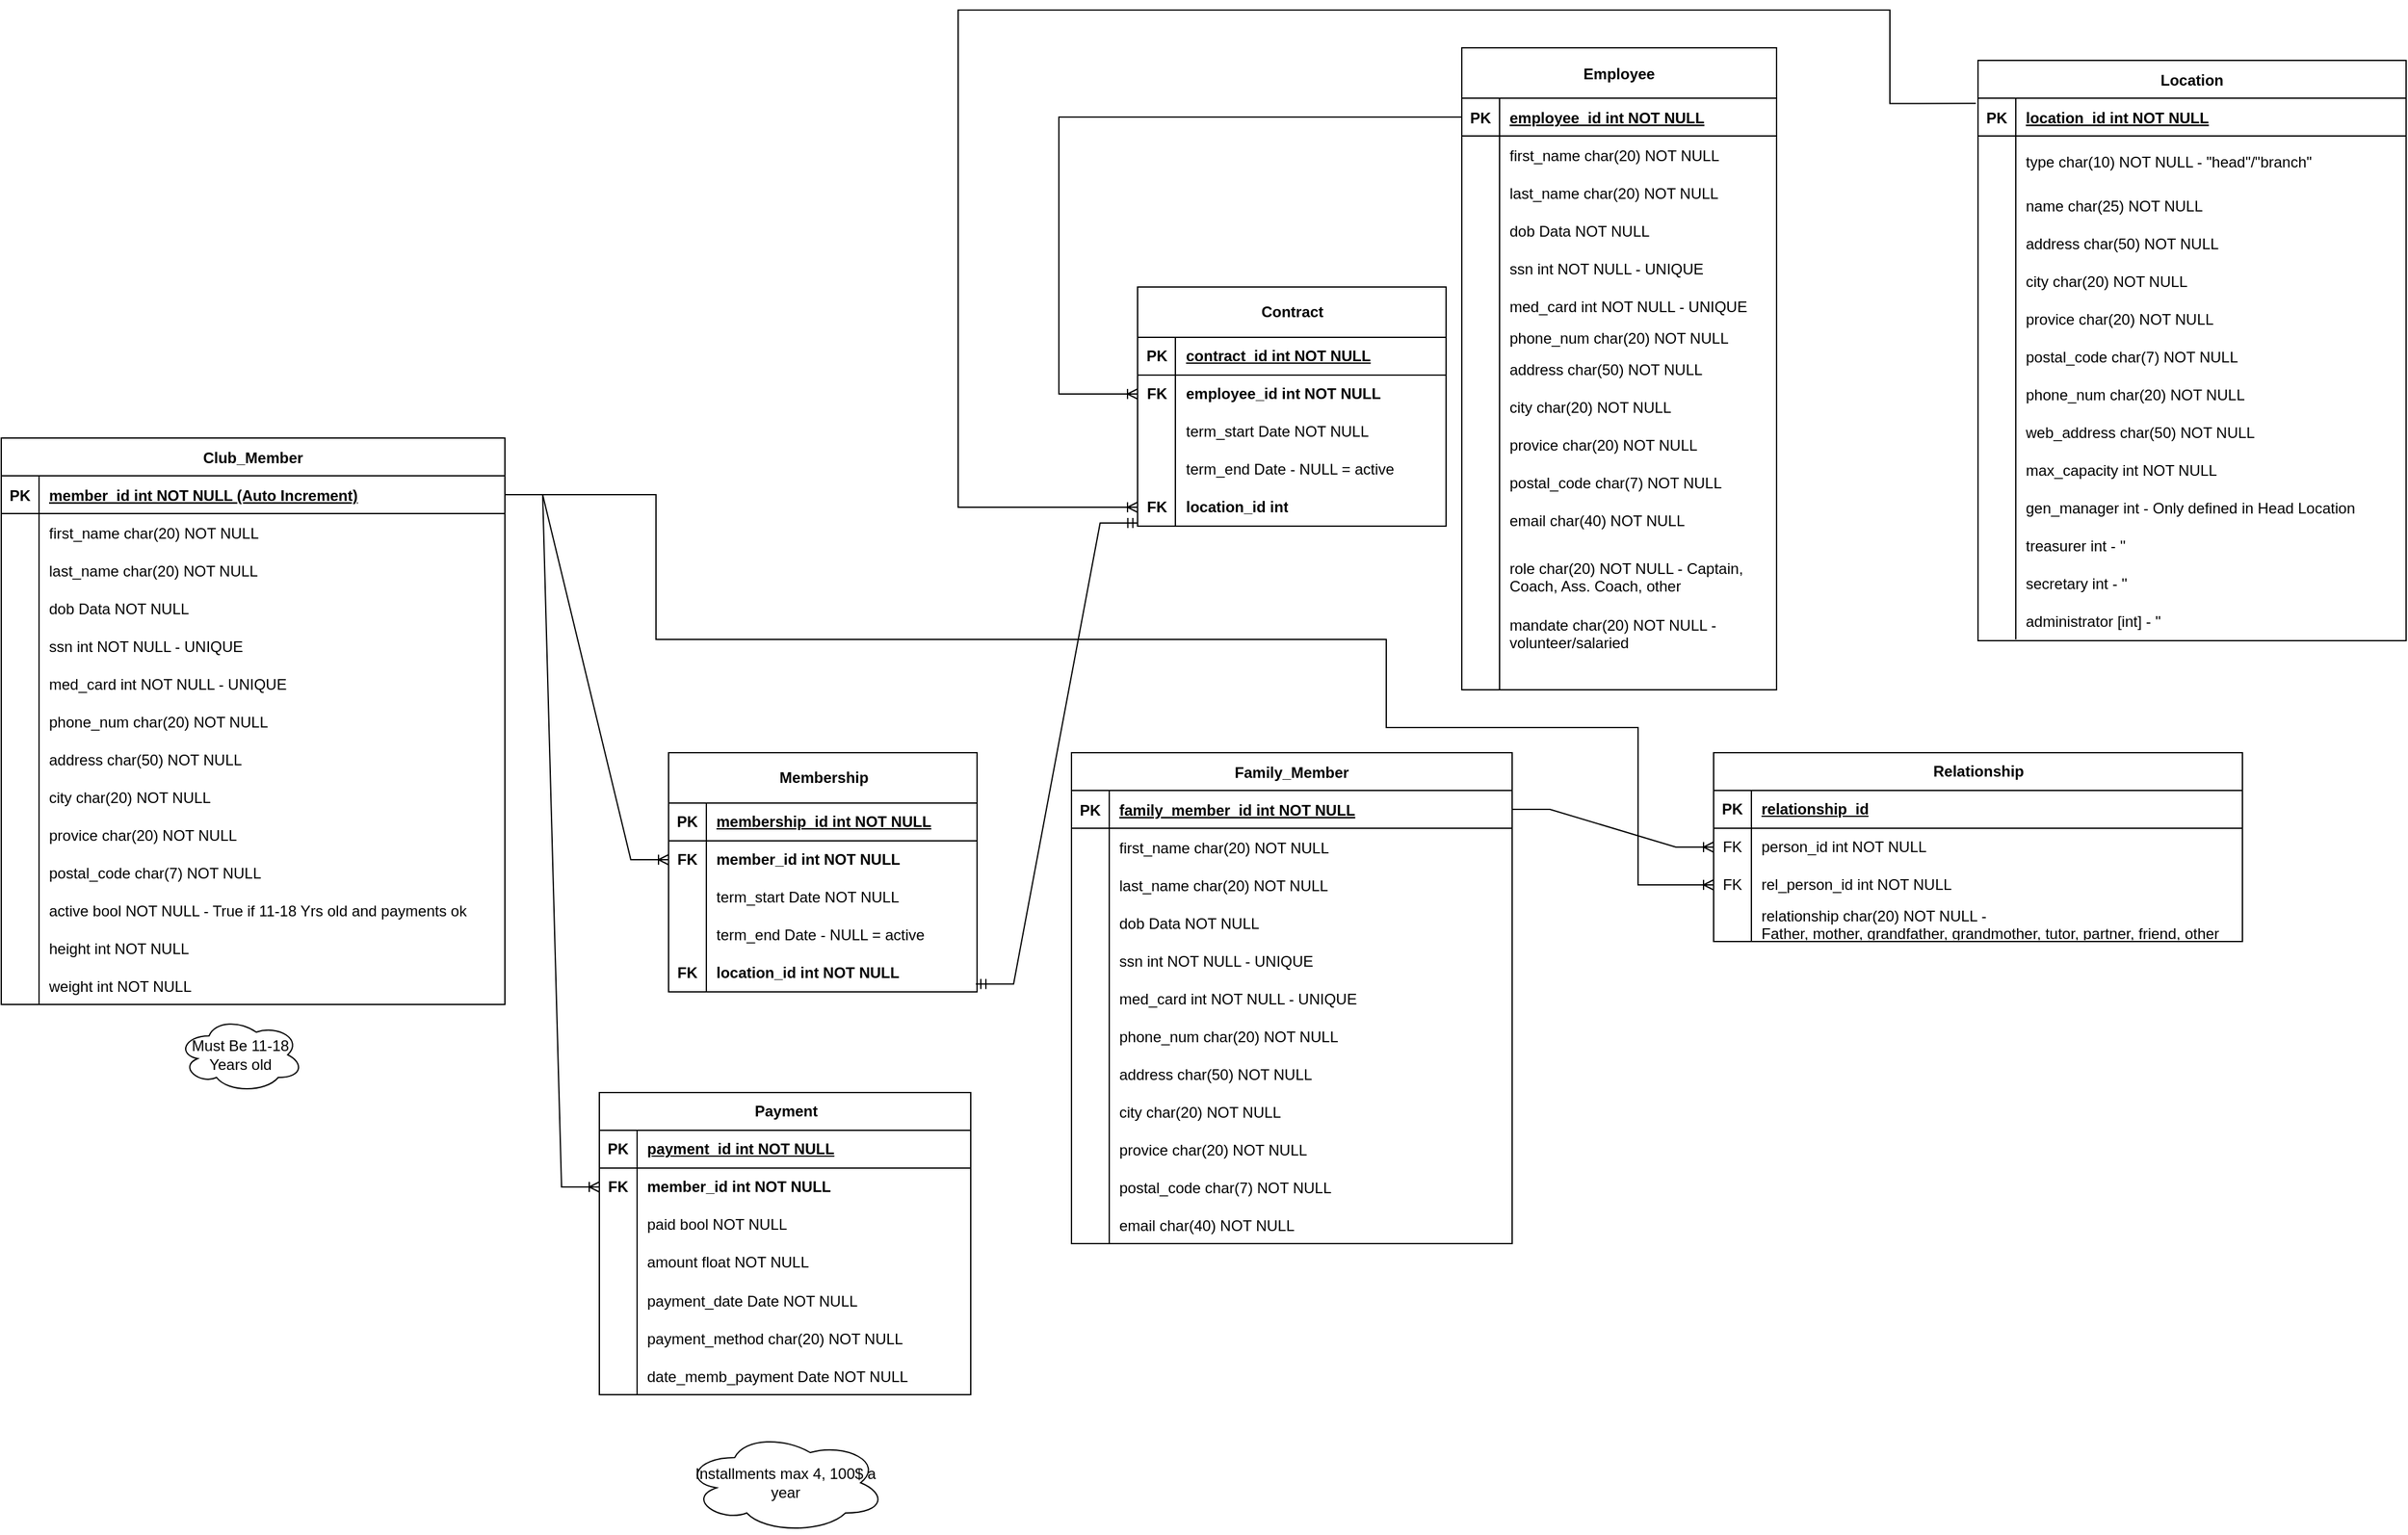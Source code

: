 <mxfile version="21.1.2" type="device" pages="5">
  <diagram id="R2lEEEUBdFMjLlhIrx00" name="Page-1">
    <mxGraphModel dx="3358" dy="828" grid="1" gridSize="10" guides="1" tooltips="1" connect="1" arrows="1" fold="1" page="1" pageScale="1" pageWidth="850" pageHeight="1100" math="0" shadow="0" extFonts="Permanent Marker^https://fonts.googleapis.com/css?family=Permanent+Marker">
      <root>
        <mxCell id="0" />
        <mxCell id="1" parent="0" />
        <mxCell id="C-vyLk0tnHw3VtMMgP7b-13" value="Location" style="shape=table;startSize=30;container=1;collapsible=1;childLayout=tableLayout;fixedRows=1;rowLines=0;fontStyle=1;align=center;resizeLast=1;" parent="1" vertex="1">
          <mxGeometry x="450" y="290" width="340" height="461" as="geometry">
            <mxRectangle x="450" y="280" width="90" height="30" as="alternateBounds" />
          </mxGeometry>
        </mxCell>
        <mxCell id="C-vyLk0tnHw3VtMMgP7b-14" value="" style="shape=partialRectangle;collapsible=0;dropTarget=0;pointerEvents=0;fillColor=none;points=[[0,0.5],[1,0.5]];portConstraint=eastwest;top=0;left=0;right=0;bottom=1;" parent="C-vyLk0tnHw3VtMMgP7b-13" vertex="1">
          <mxGeometry y="30" width="340" height="30" as="geometry" />
        </mxCell>
        <mxCell id="C-vyLk0tnHw3VtMMgP7b-15" value="PK" style="shape=partialRectangle;overflow=hidden;connectable=0;fillColor=none;top=0;left=0;bottom=0;right=0;fontStyle=1;" parent="C-vyLk0tnHw3VtMMgP7b-14" vertex="1">
          <mxGeometry width="30" height="30" as="geometry">
            <mxRectangle width="30" height="30" as="alternateBounds" />
          </mxGeometry>
        </mxCell>
        <mxCell id="C-vyLk0tnHw3VtMMgP7b-16" value="location_id int NOT NULL " style="shape=partialRectangle;overflow=hidden;connectable=0;fillColor=none;top=0;left=0;bottom=0;right=0;align=left;spacingLeft=6;fontStyle=5;" parent="C-vyLk0tnHw3VtMMgP7b-14" vertex="1">
          <mxGeometry x="30" width="310" height="30" as="geometry">
            <mxRectangle width="310" height="30" as="alternateBounds" />
          </mxGeometry>
        </mxCell>
        <mxCell id="C-vyLk0tnHw3VtMMgP7b-17" value="" style="shape=partialRectangle;collapsible=0;dropTarget=0;pointerEvents=0;fillColor=none;points=[[0,0.5],[1,0.5]];portConstraint=eastwest;top=0;left=0;right=0;bottom=0;" parent="C-vyLk0tnHw3VtMMgP7b-13" vertex="1">
          <mxGeometry y="60" width="340" height="40" as="geometry" />
        </mxCell>
        <mxCell id="C-vyLk0tnHw3VtMMgP7b-18" value="" style="shape=partialRectangle;overflow=hidden;connectable=0;fillColor=none;top=0;left=0;bottom=0;right=0;" parent="C-vyLk0tnHw3VtMMgP7b-17" vertex="1">
          <mxGeometry width="30" height="40" as="geometry">
            <mxRectangle width="30" height="40" as="alternateBounds" />
          </mxGeometry>
        </mxCell>
        <mxCell id="C-vyLk0tnHw3VtMMgP7b-19" value="type char(10) NOT NULL - &quot;head&quot;/&quot;branch&quot;" style="shape=partialRectangle;overflow=hidden;connectable=0;fillColor=none;top=0;left=0;bottom=0;right=0;align=left;spacingLeft=6;" parent="C-vyLk0tnHw3VtMMgP7b-17" vertex="1">
          <mxGeometry x="30" width="310" height="40" as="geometry">
            <mxRectangle width="310" height="40" as="alternateBounds" />
          </mxGeometry>
        </mxCell>
        <mxCell id="C-vyLk0tnHw3VtMMgP7b-20" value="" style="shape=partialRectangle;collapsible=0;dropTarget=0;pointerEvents=0;fillColor=none;points=[[0,0.5],[1,0.5]];portConstraint=eastwest;top=0;left=0;right=0;bottom=0;" parent="C-vyLk0tnHw3VtMMgP7b-13" vertex="1">
          <mxGeometry y="100" width="340" height="30" as="geometry" />
        </mxCell>
        <mxCell id="C-vyLk0tnHw3VtMMgP7b-21" value="" style="shape=partialRectangle;overflow=hidden;connectable=0;fillColor=none;top=0;left=0;bottom=0;right=0;" parent="C-vyLk0tnHw3VtMMgP7b-20" vertex="1">
          <mxGeometry width="30" height="30" as="geometry">
            <mxRectangle width="30" height="30" as="alternateBounds" />
          </mxGeometry>
        </mxCell>
        <mxCell id="C-vyLk0tnHw3VtMMgP7b-22" value="name char(25) NOT NULL" style="shape=partialRectangle;overflow=hidden;connectable=0;fillColor=none;top=0;left=0;bottom=0;right=0;align=left;spacingLeft=6;" parent="C-vyLk0tnHw3VtMMgP7b-20" vertex="1">
          <mxGeometry x="30" width="310" height="30" as="geometry">
            <mxRectangle width="310" height="30" as="alternateBounds" />
          </mxGeometry>
        </mxCell>
        <mxCell id="crFhvNUZ2cqeptu3rs9T-7" value="" style="shape=tableRow;horizontal=0;startSize=0;swimlaneHead=0;swimlaneBody=0;fillColor=none;collapsible=0;dropTarget=0;points=[[0,0.5],[1,0.5]];portConstraint=eastwest;top=0;left=0;right=0;bottom=0;" parent="C-vyLk0tnHw3VtMMgP7b-13" vertex="1">
          <mxGeometry y="130" width="340" height="30" as="geometry" />
        </mxCell>
        <mxCell id="crFhvNUZ2cqeptu3rs9T-8" value="" style="shape=partialRectangle;connectable=0;fillColor=none;top=0;left=0;bottom=0;right=0;editable=1;overflow=hidden;" parent="crFhvNUZ2cqeptu3rs9T-7" vertex="1">
          <mxGeometry width="30" height="30" as="geometry">
            <mxRectangle width="30" height="30" as="alternateBounds" />
          </mxGeometry>
        </mxCell>
        <mxCell id="crFhvNUZ2cqeptu3rs9T-9" value="address char(50) NOT NULL" style="shape=partialRectangle;connectable=0;fillColor=none;top=0;left=0;bottom=0;right=0;align=left;spacingLeft=6;overflow=hidden;" parent="crFhvNUZ2cqeptu3rs9T-7" vertex="1">
          <mxGeometry x="30" width="310" height="30" as="geometry">
            <mxRectangle width="310" height="30" as="alternateBounds" />
          </mxGeometry>
        </mxCell>
        <mxCell id="crFhvNUZ2cqeptu3rs9T-10" value="" style="shape=tableRow;horizontal=0;startSize=0;swimlaneHead=0;swimlaneBody=0;fillColor=none;collapsible=0;dropTarget=0;points=[[0,0.5],[1,0.5]];portConstraint=eastwest;top=0;left=0;right=0;bottom=0;" parent="C-vyLk0tnHw3VtMMgP7b-13" vertex="1">
          <mxGeometry y="160" width="340" height="30" as="geometry" />
        </mxCell>
        <mxCell id="crFhvNUZ2cqeptu3rs9T-11" value="" style="shape=partialRectangle;connectable=0;fillColor=none;top=0;left=0;bottom=0;right=0;editable=1;overflow=hidden;" parent="crFhvNUZ2cqeptu3rs9T-10" vertex="1">
          <mxGeometry width="30" height="30" as="geometry">
            <mxRectangle width="30" height="30" as="alternateBounds" />
          </mxGeometry>
        </mxCell>
        <mxCell id="crFhvNUZ2cqeptu3rs9T-12" value="city char(20) NOT NULL" style="shape=partialRectangle;connectable=0;fillColor=none;top=0;left=0;bottom=0;right=0;align=left;spacingLeft=6;overflow=hidden;" parent="crFhvNUZ2cqeptu3rs9T-10" vertex="1">
          <mxGeometry x="30" width="310" height="30" as="geometry">
            <mxRectangle width="310" height="30" as="alternateBounds" />
          </mxGeometry>
        </mxCell>
        <mxCell id="crFhvNUZ2cqeptu3rs9T-13" value="" style="shape=tableRow;horizontal=0;startSize=0;swimlaneHead=0;swimlaneBody=0;fillColor=none;collapsible=0;dropTarget=0;points=[[0,0.5],[1,0.5]];portConstraint=eastwest;top=0;left=0;right=0;bottom=0;" parent="C-vyLk0tnHw3VtMMgP7b-13" vertex="1">
          <mxGeometry y="190" width="340" height="30" as="geometry" />
        </mxCell>
        <mxCell id="crFhvNUZ2cqeptu3rs9T-14" value="" style="shape=partialRectangle;connectable=0;fillColor=none;top=0;left=0;bottom=0;right=0;editable=1;overflow=hidden;" parent="crFhvNUZ2cqeptu3rs9T-13" vertex="1">
          <mxGeometry width="30" height="30" as="geometry">
            <mxRectangle width="30" height="30" as="alternateBounds" />
          </mxGeometry>
        </mxCell>
        <mxCell id="crFhvNUZ2cqeptu3rs9T-15" value="provice char(20) NOT NULL" style="shape=partialRectangle;connectable=0;fillColor=none;top=0;left=0;bottom=0;right=0;align=left;spacingLeft=6;overflow=hidden;" parent="crFhvNUZ2cqeptu3rs9T-13" vertex="1">
          <mxGeometry x="30" width="310" height="30" as="geometry">
            <mxRectangle width="310" height="30" as="alternateBounds" />
          </mxGeometry>
        </mxCell>
        <mxCell id="crFhvNUZ2cqeptu3rs9T-16" value="" style="shape=tableRow;horizontal=0;startSize=0;swimlaneHead=0;swimlaneBody=0;fillColor=none;collapsible=0;dropTarget=0;points=[[0,0.5],[1,0.5]];portConstraint=eastwest;top=0;left=0;right=0;bottom=0;" parent="C-vyLk0tnHw3VtMMgP7b-13" vertex="1">
          <mxGeometry y="220" width="340" height="30" as="geometry" />
        </mxCell>
        <mxCell id="crFhvNUZ2cqeptu3rs9T-17" value="" style="shape=partialRectangle;connectable=0;fillColor=none;top=0;left=0;bottom=0;right=0;editable=1;overflow=hidden;" parent="crFhvNUZ2cqeptu3rs9T-16" vertex="1">
          <mxGeometry width="30" height="30" as="geometry">
            <mxRectangle width="30" height="30" as="alternateBounds" />
          </mxGeometry>
        </mxCell>
        <mxCell id="crFhvNUZ2cqeptu3rs9T-18" value="postal_code char(7) NOT NULL" style="shape=partialRectangle;connectable=0;fillColor=none;top=0;left=0;bottom=0;right=0;align=left;spacingLeft=6;overflow=hidden;" parent="crFhvNUZ2cqeptu3rs9T-16" vertex="1">
          <mxGeometry x="30" width="310" height="30" as="geometry">
            <mxRectangle width="310" height="30" as="alternateBounds" />
          </mxGeometry>
        </mxCell>
        <mxCell id="crFhvNUZ2cqeptu3rs9T-19" value="" style="shape=tableRow;horizontal=0;startSize=0;swimlaneHead=0;swimlaneBody=0;fillColor=none;collapsible=0;dropTarget=0;points=[[0,0.5],[1,0.5]];portConstraint=eastwest;top=0;left=0;right=0;bottom=0;" parent="C-vyLk0tnHw3VtMMgP7b-13" vertex="1">
          <mxGeometry y="250" width="340" height="30" as="geometry" />
        </mxCell>
        <mxCell id="crFhvNUZ2cqeptu3rs9T-20" value="" style="shape=partialRectangle;connectable=0;fillColor=none;top=0;left=0;bottom=0;right=0;editable=1;overflow=hidden;" parent="crFhvNUZ2cqeptu3rs9T-19" vertex="1">
          <mxGeometry width="30" height="30" as="geometry">
            <mxRectangle width="30" height="30" as="alternateBounds" />
          </mxGeometry>
        </mxCell>
        <mxCell id="crFhvNUZ2cqeptu3rs9T-21" value="phone_num char(20) NOT NULL" style="shape=partialRectangle;connectable=0;fillColor=none;top=0;left=0;bottom=0;right=0;align=left;spacingLeft=6;overflow=hidden;" parent="crFhvNUZ2cqeptu3rs9T-19" vertex="1">
          <mxGeometry x="30" width="310" height="30" as="geometry">
            <mxRectangle width="310" height="30" as="alternateBounds" />
          </mxGeometry>
        </mxCell>
        <mxCell id="crFhvNUZ2cqeptu3rs9T-22" value="" style="shape=tableRow;horizontal=0;startSize=0;swimlaneHead=0;swimlaneBody=0;fillColor=none;collapsible=0;dropTarget=0;points=[[0,0.5],[1,0.5]];portConstraint=eastwest;top=0;left=0;right=0;bottom=0;" parent="C-vyLk0tnHw3VtMMgP7b-13" vertex="1">
          <mxGeometry y="280" width="340" height="30" as="geometry" />
        </mxCell>
        <mxCell id="crFhvNUZ2cqeptu3rs9T-23" value="" style="shape=partialRectangle;connectable=0;fillColor=none;top=0;left=0;bottom=0;right=0;editable=1;overflow=hidden;" parent="crFhvNUZ2cqeptu3rs9T-22" vertex="1">
          <mxGeometry width="30" height="30" as="geometry">
            <mxRectangle width="30" height="30" as="alternateBounds" />
          </mxGeometry>
        </mxCell>
        <mxCell id="crFhvNUZ2cqeptu3rs9T-24" value="web_address char(50) NOT NULL" style="shape=partialRectangle;connectable=0;fillColor=none;top=0;left=0;bottom=0;right=0;align=left;spacingLeft=6;overflow=hidden;" parent="crFhvNUZ2cqeptu3rs9T-22" vertex="1">
          <mxGeometry x="30" width="310" height="30" as="geometry">
            <mxRectangle width="310" height="30" as="alternateBounds" />
          </mxGeometry>
        </mxCell>
        <mxCell id="crFhvNUZ2cqeptu3rs9T-28" value="" style="shape=tableRow;horizontal=0;startSize=0;swimlaneHead=0;swimlaneBody=0;fillColor=none;collapsible=0;dropTarget=0;points=[[0,0.5],[1,0.5]];portConstraint=eastwest;top=0;left=0;right=0;bottom=0;" parent="C-vyLk0tnHw3VtMMgP7b-13" vertex="1">
          <mxGeometry y="310" width="340" height="30" as="geometry" />
        </mxCell>
        <mxCell id="crFhvNUZ2cqeptu3rs9T-29" value="" style="shape=partialRectangle;connectable=0;fillColor=none;top=0;left=0;bottom=0;right=0;editable=1;overflow=hidden;" parent="crFhvNUZ2cqeptu3rs9T-28" vertex="1">
          <mxGeometry width="30" height="30" as="geometry">
            <mxRectangle width="30" height="30" as="alternateBounds" />
          </mxGeometry>
        </mxCell>
        <mxCell id="crFhvNUZ2cqeptu3rs9T-30" value="max_capacity int NOT NULL" style="shape=partialRectangle;connectable=0;fillColor=none;top=0;left=0;bottom=0;right=0;align=left;spacingLeft=6;overflow=hidden;" parent="crFhvNUZ2cqeptu3rs9T-28" vertex="1">
          <mxGeometry x="30" width="310" height="30" as="geometry">
            <mxRectangle width="310" height="30" as="alternateBounds" />
          </mxGeometry>
        </mxCell>
        <mxCell id="crFhvNUZ2cqeptu3rs9T-31" value="" style="shape=tableRow;horizontal=0;startSize=0;swimlaneHead=0;swimlaneBody=0;fillColor=none;collapsible=0;dropTarget=0;points=[[0,0.5],[1,0.5]];portConstraint=eastwest;top=0;left=0;right=0;bottom=0;" parent="C-vyLk0tnHw3VtMMgP7b-13" vertex="1">
          <mxGeometry y="340" width="340" height="30" as="geometry" />
        </mxCell>
        <mxCell id="crFhvNUZ2cqeptu3rs9T-32" value="" style="shape=partialRectangle;connectable=0;fillColor=none;top=0;left=0;bottom=0;right=0;editable=1;overflow=hidden;" parent="crFhvNUZ2cqeptu3rs9T-31" vertex="1">
          <mxGeometry width="30" height="30" as="geometry">
            <mxRectangle width="30" height="30" as="alternateBounds" />
          </mxGeometry>
        </mxCell>
        <mxCell id="crFhvNUZ2cqeptu3rs9T-33" value="gen_manager int - Only defined in Head Location" style="shape=partialRectangle;connectable=0;fillColor=none;top=0;left=0;bottom=0;right=0;align=left;spacingLeft=6;overflow=hidden;" parent="crFhvNUZ2cqeptu3rs9T-31" vertex="1">
          <mxGeometry x="30" width="310" height="30" as="geometry">
            <mxRectangle width="310" height="30" as="alternateBounds" />
          </mxGeometry>
        </mxCell>
        <mxCell id="crFhvNUZ2cqeptu3rs9T-34" value="" style="shape=tableRow;horizontal=0;startSize=0;swimlaneHead=0;swimlaneBody=0;fillColor=none;collapsible=0;dropTarget=0;points=[[0,0.5],[1,0.5]];portConstraint=eastwest;top=0;left=0;right=0;bottom=0;" parent="C-vyLk0tnHw3VtMMgP7b-13" vertex="1">
          <mxGeometry y="370" width="340" height="30" as="geometry" />
        </mxCell>
        <mxCell id="crFhvNUZ2cqeptu3rs9T-35" value="" style="shape=partialRectangle;connectable=0;fillColor=none;top=0;left=0;bottom=0;right=0;editable=1;overflow=hidden;" parent="crFhvNUZ2cqeptu3rs9T-34" vertex="1">
          <mxGeometry width="30" height="30" as="geometry">
            <mxRectangle width="30" height="30" as="alternateBounds" />
          </mxGeometry>
        </mxCell>
        <mxCell id="crFhvNUZ2cqeptu3rs9T-36" value="treasurer int - &#39;&#39;" style="shape=partialRectangle;connectable=0;fillColor=none;top=0;left=0;bottom=0;right=0;align=left;spacingLeft=6;overflow=hidden;" parent="crFhvNUZ2cqeptu3rs9T-34" vertex="1">
          <mxGeometry x="30" width="310" height="30" as="geometry">
            <mxRectangle width="310" height="30" as="alternateBounds" />
          </mxGeometry>
        </mxCell>
        <mxCell id="crFhvNUZ2cqeptu3rs9T-37" value="" style="shape=tableRow;horizontal=0;startSize=0;swimlaneHead=0;swimlaneBody=0;fillColor=none;collapsible=0;dropTarget=0;points=[[0,0.5],[1,0.5]];portConstraint=eastwest;top=0;left=0;right=0;bottom=0;" parent="C-vyLk0tnHw3VtMMgP7b-13" vertex="1">
          <mxGeometry y="400" width="340" height="30" as="geometry" />
        </mxCell>
        <mxCell id="crFhvNUZ2cqeptu3rs9T-38" value="" style="shape=partialRectangle;connectable=0;fillColor=none;top=0;left=0;bottom=0;right=0;editable=1;overflow=hidden;" parent="crFhvNUZ2cqeptu3rs9T-37" vertex="1">
          <mxGeometry width="30" height="30" as="geometry">
            <mxRectangle width="30" height="30" as="alternateBounds" />
          </mxGeometry>
        </mxCell>
        <mxCell id="crFhvNUZ2cqeptu3rs9T-39" value="secretary int - &#39;&#39;" style="shape=partialRectangle;connectable=0;fillColor=none;top=0;left=0;bottom=0;right=0;align=left;spacingLeft=6;overflow=hidden;" parent="crFhvNUZ2cqeptu3rs9T-37" vertex="1">
          <mxGeometry x="30" width="310" height="30" as="geometry">
            <mxRectangle width="310" height="30" as="alternateBounds" />
          </mxGeometry>
        </mxCell>
        <mxCell id="crFhvNUZ2cqeptu3rs9T-40" value="" style="shape=tableRow;horizontal=0;startSize=0;swimlaneHead=0;swimlaneBody=0;fillColor=none;collapsible=0;dropTarget=0;points=[[0,0.5],[1,0.5]];portConstraint=eastwest;top=0;left=0;right=0;bottom=0;" parent="C-vyLk0tnHw3VtMMgP7b-13" vertex="1">
          <mxGeometry y="430" width="340" height="30" as="geometry" />
        </mxCell>
        <mxCell id="crFhvNUZ2cqeptu3rs9T-41" value="" style="shape=partialRectangle;connectable=0;fillColor=none;top=0;left=0;bottom=0;right=0;editable=1;overflow=hidden;" parent="crFhvNUZ2cqeptu3rs9T-40" vertex="1">
          <mxGeometry width="30" height="30" as="geometry">
            <mxRectangle width="30" height="30" as="alternateBounds" />
          </mxGeometry>
        </mxCell>
        <mxCell id="crFhvNUZ2cqeptu3rs9T-42" value="administrator [int] - &#39;&#39;" style="shape=partialRectangle;connectable=0;fillColor=none;top=0;left=0;bottom=0;right=0;align=left;spacingLeft=6;overflow=hidden;" parent="crFhvNUZ2cqeptu3rs9T-40" vertex="1">
          <mxGeometry x="30" width="310" height="30" as="geometry">
            <mxRectangle width="310" height="30" as="alternateBounds" />
          </mxGeometry>
        </mxCell>
        <mxCell id="crFhvNUZ2cqeptu3rs9T-43" value="Employee" style="shape=table;startSize=40;container=1;collapsible=1;childLayout=tableLayout;fixedRows=1;rowLines=0;fontStyle=1;align=center;resizeLast=1;" parent="1" vertex="1">
          <mxGeometry x="40" y="280" width="250" height="510" as="geometry" />
        </mxCell>
        <mxCell id="crFhvNUZ2cqeptu3rs9T-44" value="" style="shape=partialRectangle;collapsible=0;dropTarget=0;pointerEvents=0;fillColor=none;points=[[0,0.5],[1,0.5]];portConstraint=eastwest;top=0;left=0;right=0;bottom=1;" parent="crFhvNUZ2cqeptu3rs9T-43" vertex="1">
          <mxGeometry y="40" width="250" height="30" as="geometry" />
        </mxCell>
        <mxCell id="crFhvNUZ2cqeptu3rs9T-45" value="PK" style="shape=partialRectangle;overflow=hidden;connectable=0;fillColor=none;top=0;left=0;bottom=0;right=0;fontStyle=1;" parent="crFhvNUZ2cqeptu3rs9T-44" vertex="1">
          <mxGeometry width="30" height="30" as="geometry">
            <mxRectangle width="30" height="30" as="alternateBounds" />
          </mxGeometry>
        </mxCell>
        <mxCell id="crFhvNUZ2cqeptu3rs9T-46" value="employee_id int NOT NULL " style="shape=partialRectangle;overflow=hidden;connectable=0;fillColor=none;top=0;left=0;bottom=0;right=0;align=left;spacingLeft=6;fontStyle=5;" parent="crFhvNUZ2cqeptu3rs9T-44" vertex="1">
          <mxGeometry x="30" width="220" height="30" as="geometry">
            <mxRectangle width="220" height="30" as="alternateBounds" />
          </mxGeometry>
        </mxCell>
        <mxCell id="crFhvNUZ2cqeptu3rs9T-47" value="" style="shape=partialRectangle;collapsible=0;dropTarget=0;pointerEvents=0;fillColor=none;points=[[0,0.5],[1,0.5]];portConstraint=eastwest;top=0;left=0;right=0;bottom=0;" parent="crFhvNUZ2cqeptu3rs9T-43" vertex="1">
          <mxGeometry y="70" width="250" height="30" as="geometry" />
        </mxCell>
        <mxCell id="crFhvNUZ2cqeptu3rs9T-48" value="" style="shape=partialRectangle;overflow=hidden;connectable=0;fillColor=none;top=0;left=0;bottom=0;right=0;" parent="crFhvNUZ2cqeptu3rs9T-47" vertex="1">
          <mxGeometry width="30" height="30" as="geometry">
            <mxRectangle width="30" height="30" as="alternateBounds" />
          </mxGeometry>
        </mxCell>
        <mxCell id="crFhvNUZ2cqeptu3rs9T-49" value="first_name char(20) NOT NULL" style="shape=partialRectangle;overflow=hidden;connectable=0;fillColor=none;top=0;left=0;bottom=0;right=0;align=left;spacingLeft=6;" parent="crFhvNUZ2cqeptu3rs9T-47" vertex="1">
          <mxGeometry x="30" width="220" height="30" as="geometry">
            <mxRectangle width="220" height="30" as="alternateBounds" />
          </mxGeometry>
        </mxCell>
        <mxCell id="crFhvNUZ2cqeptu3rs9T-50" value="" style="shape=partialRectangle;collapsible=0;dropTarget=0;pointerEvents=0;fillColor=none;points=[[0,0.5],[1,0.5]];portConstraint=eastwest;top=0;left=0;right=0;bottom=0;" parent="crFhvNUZ2cqeptu3rs9T-43" vertex="1">
          <mxGeometry y="100" width="250" height="30" as="geometry" />
        </mxCell>
        <mxCell id="crFhvNUZ2cqeptu3rs9T-51" value="" style="shape=partialRectangle;overflow=hidden;connectable=0;fillColor=none;top=0;left=0;bottom=0;right=0;" parent="crFhvNUZ2cqeptu3rs9T-50" vertex="1">
          <mxGeometry width="30" height="30" as="geometry">
            <mxRectangle width="30" height="30" as="alternateBounds" />
          </mxGeometry>
        </mxCell>
        <mxCell id="crFhvNUZ2cqeptu3rs9T-52" value="last_name char(20) NOT NULL" style="shape=partialRectangle;overflow=hidden;connectable=0;fillColor=none;top=0;left=0;bottom=0;right=0;align=left;spacingLeft=6;" parent="crFhvNUZ2cqeptu3rs9T-50" vertex="1">
          <mxGeometry x="30" width="220" height="30" as="geometry">
            <mxRectangle width="220" height="30" as="alternateBounds" />
          </mxGeometry>
        </mxCell>
        <mxCell id="crFhvNUZ2cqeptu3rs9T-66" value="" style="shape=tableRow;horizontal=0;startSize=0;swimlaneHead=0;swimlaneBody=0;fillColor=none;collapsible=0;dropTarget=0;points=[[0,0.5],[1,0.5]];portConstraint=eastwest;top=0;left=0;right=0;bottom=0;" parent="crFhvNUZ2cqeptu3rs9T-43" vertex="1">
          <mxGeometry y="130" width="250" height="30" as="geometry" />
        </mxCell>
        <mxCell id="crFhvNUZ2cqeptu3rs9T-67" value="" style="shape=partialRectangle;connectable=0;fillColor=none;top=0;left=0;bottom=0;right=0;editable=1;overflow=hidden;" parent="crFhvNUZ2cqeptu3rs9T-66" vertex="1">
          <mxGeometry width="30" height="30" as="geometry">
            <mxRectangle width="30" height="30" as="alternateBounds" />
          </mxGeometry>
        </mxCell>
        <mxCell id="crFhvNUZ2cqeptu3rs9T-68" value="dob Data NOT NULL" style="shape=partialRectangle;connectable=0;fillColor=none;top=0;left=0;bottom=0;right=0;align=left;spacingLeft=6;overflow=hidden;" parent="crFhvNUZ2cqeptu3rs9T-66" vertex="1">
          <mxGeometry x="30" width="220" height="30" as="geometry">
            <mxRectangle width="220" height="30" as="alternateBounds" />
          </mxGeometry>
        </mxCell>
        <mxCell id="crFhvNUZ2cqeptu3rs9T-72" value="" style="shape=tableRow;horizontal=0;startSize=0;swimlaneHead=0;swimlaneBody=0;fillColor=none;collapsible=0;dropTarget=0;points=[[0,0.5],[1,0.5]];portConstraint=eastwest;top=0;left=0;right=0;bottom=0;" parent="crFhvNUZ2cqeptu3rs9T-43" vertex="1">
          <mxGeometry y="160" width="250" height="30" as="geometry" />
        </mxCell>
        <mxCell id="crFhvNUZ2cqeptu3rs9T-73" value="" style="shape=partialRectangle;connectable=0;fillColor=none;top=0;left=0;bottom=0;right=0;editable=1;overflow=hidden;" parent="crFhvNUZ2cqeptu3rs9T-72" vertex="1">
          <mxGeometry width="30" height="30" as="geometry">
            <mxRectangle width="30" height="30" as="alternateBounds" />
          </mxGeometry>
        </mxCell>
        <mxCell id="crFhvNUZ2cqeptu3rs9T-74" value="ssn int NOT NULL - UNIQUE" style="shape=partialRectangle;connectable=0;fillColor=none;top=0;left=0;bottom=0;right=0;align=left;spacingLeft=6;overflow=hidden;" parent="crFhvNUZ2cqeptu3rs9T-72" vertex="1">
          <mxGeometry x="30" width="220" height="30" as="geometry">
            <mxRectangle width="220" height="30" as="alternateBounds" />
          </mxGeometry>
        </mxCell>
        <mxCell id="crFhvNUZ2cqeptu3rs9T-75" value="" style="shape=tableRow;horizontal=0;startSize=0;swimlaneHead=0;swimlaneBody=0;fillColor=none;collapsible=0;dropTarget=0;points=[[0,0.5],[1,0.5]];portConstraint=eastwest;top=0;left=0;right=0;bottom=0;" parent="crFhvNUZ2cqeptu3rs9T-43" vertex="1">
          <mxGeometry y="190" width="250" height="30" as="geometry" />
        </mxCell>
        <mxCell id="crFhvNUZ2cqeptu3rs9T-76" value="" style="shape=partialRectangle;connectable=0;fillColor=none;top=0;left=0;bottom=0;right=0;editable=1;overflow=hidden;" parent="crFhvNUZ2cqeptu3rs9T-75" vertex="1">
          <mxGeometry width="30" height="30" as="geometry">
            <mxRectangle width="30" height="30" as="alternateBounds" />
          </mxGeometry>
        </mxCell>
        <mxCell id="crFhvNUZ2cqeptu3rs9T-77" value="med_card int NOT NULL - UNIQUE" style="shape=partialRectangle;connectable=0;fillColor=none;top=0;left=0;bottom=0;right=0;align=left;spacingLeft=6;overflow=hidden;" parent="crFhvNUZ2cqeptu3rs9T-75" vertex="1">
          <mxGeometry x="30" width="220" height="30" as="geometry">
            <mxRectangle width="220" height="30" as="alternateBounds" />
          </mxGeometry>
        </mxCell>
        <mxCell id="crFhvNUZ2cqeptu3rs9T-78" value="" style="shape=tableRow;horizontal=0;startSize=0;swimlaneHead=0;swimlaneBody=0;fillColor=none;collapsible=0;dropTarget=0;points=[[0,0.5],[1,0.5]];portConstraint=eastwest;top=0;left=0;right=0;bottom=0;" parent="crFhvNUZ2cqeptu3rs9T-43" vertex="1">
          <mxGeometry y="220" width="250" height="20" as="geometry" />
        </mxCell>
        <mxCell id="crFhvNUZ2cqeptu3rs9T-79" value="" style="shape=partialRectangle;connectable=0;fillColor=none;top=0;left=0;bottom=0;right=0;editable=1;overflow=hidden;" parent="crFhvNUZ2cqeptu3rs9T-78" vertex="1">
          <mxGeometry width="30" height="20" as="geometry">
            <mxRectangle width="30" height="20" as="alternateBounds" />
          </mxGeometry>
        </mxCell>
        <mxCell id="crFhvNUZ2cqeptu3rs9T-80" value="phone_num char(20) NOT NULL" style="shape=partialRectangle;connectable=0;fillColor=none;top=0;left=0;bottom=0;right=0;align=left;spacingLeft=6;overflow=hidden;" parent="crFhvNUZ2cqeptu3rs9T-78" vertex="1">
          <mxGeometry x="30" width="220" height="20" as="geometry">
            <mxRectangle width="220" height="20" as="alternateBounds" />
          </mxGeometry>
        </mxCell>
        <mxCell id="crFhvNUZ2cqeptu3rs9T-81" value="" style="shape=tableRow;horizontal=0;startSize=0;swimlaneHead=0;swimlaneBody=0;fillColor=none;collapsible=0;dropTarget=0;points=[[0,0.5],[1,0.5]];portConstraint=eastwest;top=0;left=0;right=0;bottom=0;" parent="crFhvNUZ2cqeptu3rs9T-43" vertex="1">
          <mxGeometry y="240" width="250" height="30" as="geometry" />
        </mxCell>
        <mxCell id="crFhvNUZ2cqeptu3rs9T-82" value="" style="shape=partialRectangle;connectable=0;fillColor=none;top=0;left=0;bottom=0;right=0;editable=1;overflow=hidden;" parent="crFhvNUZ2cqeptu3rs9T-81" vertex="1">
          <mxGeometry width="30" height="30" as="geometry">
            <mxRectangle width="30" height="30" as="alternateBounds" />
          </mxGeometry>
        </mxCell>
        <mxCell id="crFhvNUZ2cqeptu3rs9T-83" value="address char(50) NOT NULL" style="shape=partialRectangle;connectable=0;fillColor=none;top=0;left=0;bottom=0;right=0;align=left;spacingLeft=6;overflow=hidden;" parent="crFhvNUZ2cqeptu3rs9T-81" vertex="1">
          <mxGeometry x="30" width="220" height="30" as="geometry">
            <mxRectangle width="220" height="30" as="alternateBounds" />
          </mxGeometry>
        </mxCell>
        <mxCell id="crFhvNUZ2cqeptu3rs9T-96" value="" style="shape=tableRow;horizontal=0;startSize=0;swimlaneHead=0;swimlaneBody=0;fillColor=none;collapsible=0;dropTarget=0;points=[[0,0.5],[1,0.5]];portConstraint=eastwest;top=0;left=0;right=0;bottom=0;" parent="crFhvNUZ2cqeptu3rs9T-43" vertex="1">
          <mxGeometry y="270" width="250" height="30" as="geometry" />
        </mxCell>
        <mxCell id="crFhvNUZ2cqeptu3rs9T-97" value="" style="shape=partialRectangle;connectable=0;fillColor=none;top=0;left=0;bottom=0;right=0;editable=1;overflow=hidden;" parent="crFhvNUZ2cqeptu3rs9T-96" vertex="1">
          <mxGeometry width="30" height="30" as="geometry">
            <mxRectangle width="30" height="30" as="alternateBounds" />
          </mxGeometry>
        </mxCell>
        <mxCell id="crFhvNUZ2cqeptu3rs9T-98" value="city char(20) NOT NULL" style="shape=partialRectangle;connectable=0;fillColor=none;top=0;left=0;bottom=0;right=0;align=left;spacingLeft=6;overflow=hidden;" parent="crFhvNUZ2cqeptu3rs9T-96" vertex="1">
          <mxGeometry x="30" width="220" height="30" as="geometry">
            <mxRectangle width="220" height="30" as="alternateBounds" />
          </mxGeometry>
        </mxCell>
        <mxCell id="crFhvNUZ2cqeptu3rs9T-99" value="" style="shape=tableRow;horizontal=0;startSize=0;swimlaneHead=0;swimlaneBody=0;fillColor=none;collapsible=0;dropTarget=0;points=[[0,0.5],[1,0.5]];portConstraint=eastwest;top=0;left=0;right=0;bottom=0;" parent="crFhvNUZ2cqeptu3rs9T-43" vertex="1">
          <mxGeometry y="300" width="250" height="30" as="geometry" />
        </mxCell>
        <mxCell id="crFhvNUZ2cqeptu3rs9T-100" value="" style="shape=partialRectangle;connectable=0;fillColor=none;top=0;left=0;bottom=0;right=0;editable=1;overflow=hidden;" parent="crFhvNUZ2cqeptu3rs9T-99" vertex="1">
          <mxGeometry width="30" height="30" as="geometry">
            <mxRectangle width="30" height="30" as="alternateBounds" />
          </mxGeometry>
        </mxCell>
        <mxCell id="crFhvNUZ2cqeptu3rs9T-101" value="provice char(20) NOT NULL" style="shape=partialRectangle;connectable=0;fillColor=none;top=0;left=0;bottom=0;right=0;align=left;spacingLeft=6;overflow=hidden;" parent="crFhvNUZ2cqeptu3rs9T-99" vertex="1">
          <mxGeometry x="30" width="220" height="30" as="geometry">
            <mxRectangle width="220" height="30" as="alternateBounds" />
          </mxGeometry>
        </mxCell>
        <mxCell id="crFhvNUZ2cqeptu3rs9T-90" value="" style="shape=tableRow;horizontal=0;startSize=0;swimlaneHead=0;swimlaneBody=0;fillColor=none;collapsible=0;dropTarget=0;points=[[0,0.5],[1,0.5]];portConstraint=eastwest;top=0;left=0;right=0;bottom=0;" parent="crFhvNUZ2cqeptu3rs9T-43" vertex="1">
          <mxGeometry y="330" width="250" height="30" as="geometry" />
        </mxCell>
        <mxCell id="crFhvNUZ2cqeptu3rs9T-91" value="" style="shape=partialRectangle;connectable=0;fillColor=none;top=0;left=0;bottom=0;right=0;editable=1;overflow=hidden;" parent="crFhvNUZ2cqeptu3rs9T-90" vertex="1">
          <mxGeometry width="30" height="30" as="geometry">
            <mxRectangle width="30" height="30" as="alternateBounds" />
          </mxGeometry>
        </mxCell>
        <mxCell id="crFhvNUZ2cqeptu3rs9T-92" value="postal_code char(7) NOT NULL" style="shape=partialRectangle;connectable=0;fillColor=none;top=0;left=0;bottom=0;right=0;align=left;spacingLeft=6;overflow=hidden;" parent="crFhvNUZ2cqeptu3rs9T-90" vertex="1">
          <mxGeometry x="30" width="220" height="30" as="geometry">
            <mxRectangle width="220" height="30" as="alternateBounds" />
          </mxGeometry>
        </mxCell>
        <mxCell id="crFhvNUZ2cqeptu3rs9T-102" value="" style="shape=tableRow;horizontal=0;startSize=0;swimlaneHead=0;swimlaneBody=0;fillColor=none;collapsible=0;dropTarget=0;points=[[0,0.5],[1,0.5]];portConstraint=eastwest;top=0;left=0;right=0;bottom=0;" parent="crFhvNUZ2cqeptu3rs9T-43" vertex="1">
          <mxGeometry y="360" width="250" height="30" as="geometry" />
        </mxCell>
        <mxCell id="crFhvNUZ2cqeptu3rs9T-103" value="" style="shape=partialRectangle;connectable=0;fillColor=none;top=0;left=0;bottom=0;right=0;editable=1;overflow=hidden;" parent="crFhvNUZ2cqeptu3rs9T-102" vertex="1">
          <mxGeometry width="30" height="30" as="geometry">
            <mxRectangle width="30" height="30" as="alternateBounds" />
          </mxGeometry>
        </mxCell>
        <mxCell id="crFhvNUZ2cqeptu3rs9T-104" value="email char(40) NOT NULL" style="shape=partialRectangle;connectable=0;fillColor=none;top=0;left=0;bottom=0;right=0;align=left;spacingLeft=6;overflow=hidden;" parent="crFhvNUZ2cqeptu3rs9T-102" vertex="1">
          <mxGeometry x="30" width="220" height="30" as="geometry">
            <mxRectangle width="220" height="30" as="alternateBounds" />
          </mxGeometry>
        </mxCell>
        <mxCell id="crFhvNUZ2cqeptu3rs9T-93" value="" style="shape=tableRow;horizontal=0;startSize=0;swimlaneHead=0;swimlaneBody=0;fillColor=none;collapsible=0;dropTarget=0;points=[[0,0.5],[1,0.5]];portConstraint=eastwest;top=0;left=0;right=0;bottom=0;" parent="crFhvNUZ2cqeptu3rs9T-43" vertex="1">
          <mxGeometry y="390" width="250" height="60" as="geometry" />
        </mxCell>
        <mxCell id="crFhvNUZ2cqeptu3rs9T-94" value="" style="shape=partialRectangle;connectable=0;fillColor=none;top=0;left=0;bottom=0;right=0;editable=1;overflow=hidden;" parent="crFhvNUZ2cqeptu3rs9T-93" vertex="1">
          <mxGeometry width="30" height="60" as="geometry">
            <mxRectangle width="30" height="60" as="alternateBounds" />
          </mxGeometry>
        </mxCell>
        <mxCell id="crFhvNUZ2cqeptu3rs9T-95" value="role char(20) NOT NULL - Captain, &#xa;Coach, Ass. Coach, other" style="shape=partialRectangle;connectable=0;fillColor=none;top=0;left=0;bottom=0;right=0;align=left;spacingLeft=6;overflow=hidden;" parent="crFhvNUZ2cqeptu3rs9T-93" vertex="1">
          <mxGeometry x="30" width="220" height="60" as="geometry">
            <mxRectangle width="220" height="60" as="alternateBounds" />
          </mxGeometry>
        </mxCell>
        <mxCell id="crFhvNUZ2cqeptu3rs9T-84" value="" style="shape=tableRow;horizontal=0;startSize=0;swimlaneHead=0;swimlaneBody=0;fillColor=none;collapsible=0;dropTarget=0;points=[[0,0.5],[1,0.5]];portConstraint=eastwest;top=0;left=0;right=0;bottom=0;" parent="crFhvNUZ2cqeptu3rs9T-43" vertex="1">
          <mxGeometry y="450" width="250" height="30" as="geometry" />
        </mxCell>
        <mxCell id="crFhvNUZ2cqeptu3rs9T-85" value="" style="shape=partialRectangle;connectable=0;fillColor=none;top=0;left=0;bottom=0;right=0;editable=1;overflow=hidden;" parent="crFhvNUZ2cqeptu3rs9T-84" vertex="1">
          <mxGeometry width="30" height="30" as="geometry">
            <mxRectangle width="30" height="30" as="alternateBounds" />
          </mxGeometry>
        </mxCell>
        <mxCell id="crFhvNUZ2cqeptu3rs9T-86" value="mandate char(20) NOT NULL - &#xa;volunteer/salaried" style="shape=partialRectangle;connectable=0;fillColor=none;top=0;left=0;bottom=0;right=0;align=left;spacingLeft=6;overflow=hidden;" parent="crFhvNUZ2cqeptu3rs9T-84" vertex="1">
          <mxGeometry x="30" width="220" height="30" as="geometry">
            <mxRectangle width="220" height="30" as="alternateBounds" />
          </mxGeometry>
        </mxCell>
        <mxCell id="crFhvNUZ2cqeptu3rs9T-114" value="" style="shape=tableRow;horizontal=0;startSize=0;swimlaneHead=0;swimlaneBody=0;fillColor=none;collapsible=0;dropTarget=0;points=[[0,0.5],[1,0.5]];portConstraint=eastwest;top=0;left=0;right=0;bottom=0;" parent="crFhvNUZ2cqeptu3rs9T-43" vertex="1">
          <mxGeometry y="480" width="250" height="30" as="geometry" />
        </mxCell>
        <mxCell id="crFhvNUZ2cqeptu3rs9T-115" value="" style="shape=partialRectangle;connectable=0;fillColor=none;top=0;left=0;bottom=0;right=0;fontStyle=0;overflow=hidden;whiteSpace=wrap;html=1;" parent="crFhvNUZ2cqeptu3rs9T-114" vertex="1">
          <mxGeometry width="30" height="30" as="geometry">
            <mxRectangle width="30" height="30" as="alternateBounds" />
          </mxGeometry>
        </mxCell>
        <mxCell id="crFhvNUZ2cqeptu3rs9T-116" value="" style="shape=partialRectangle;connectable=0;fillColor=none;top=0;left=0;bottom=0;right=0;align=left;spacingLeft=6;fontStyle=1;overflow=hidden;whiteSpace=wrap;html=1;" parent="crFhvNUZ2cqeptu3rs9T-114" vertex="1">
          <mxGeometry x="30" width="220" height="30" as="geometry">
            <mxRectangle width="220" height="30" as="alternateBounds" />
          </mxGeometry>
        </mxCell>
        <mxCell id="crFhvNUZ2cqeptu3rs9T-118" value="Contract" style="shape=table;startSize=40;container=1;collapsible=1;childLayout=tableLayout;fixedRows=1;rowLines=0;fontStyle=1;align=center;resizeLast=1;html=1;" parent="1" vertex="1">
          <mxGeometry x="-217.5" y="470" width="245" height="190" as="geometry" />
        </mxCell>
        <mxCell id="crFhvNUZ2cqeptu3rs9T-119" value="" style="shape=tableRow;horizontal=0;startSize=0;swimlaneHead=0;swimlaneBody=0;fillColor=none;collapsible=0;dropTarget=0;points=[[0,0.5],[1,0.5]];portConstraint=eastwest;top=0;left=0;right=0;bottom=1;" parent="crFhvNUZ2cqeptu3rs9T-118" vertex="1">
          <mxGeometry y="40" width="245" height="30" as="geometry" />
        </mxCell>
        <mxCell id="crFhvNUZ2cqeptu3rs9T-120" value="PK" style="shape=partialRectangle;connectable=0;fillColor=none;top=0;left=0;bottom=0;right=0;fontStyle=1;overflow=hidden;whiteSpace=wrap;html=1;" parent="crFhvNUZ2cqeptu3rs9T-119" vertex="1">
          <mxGeometry width="30" height="30" as="geometry">
            <mxRectangle width="30" height="30" as="alternateBounds" />
          </mxGeometry>
        </mxCell>
        <mxCell id="crFhvNUZ2cqeptu3rs9T-121" value="contract_id int NOT NULL" style="shape=partialRectangle;connectable=0;fillColor=none;top=0;left=0;bottom=0;right=0;align=left;spacingLeft=6;fontStyle=5;overflow=hidden;whiteSpace=wrap;html=1;" parent="crFhvNUZ2cqeptu3rs9T-119" vertex="1">
          <mxGeometry x="30" width="215" height="30" as="geometry">
            <mxRectangle width="215" height="30" as="alternateBounds" />
          </mxGeometry>
        </mxCell>
        <mxCell id="crFhvNUZ2cqeptu3rs9T-122" value="" style="shape=tableRow;horizontal=0;startSize=0;swimlaneHead=0;swimlaneBody=0;fillColor=none;collapsible=0;dropTarget=0;points=[[0,0.5],[1,0.5]];portConstraint=eastwest;top=0;left=0;right=0;bottom=0;" parent="crFhvNUZ2cqeptu3rs9T-118" vertex="1">
          <mxGeometry y="70" width="245" height="30" as="geometry" />
        </mxCell>
        <mxCell id="crFhvNUZ2cqeptu3rs9T-123" value="FK" style="shape=partialRectangle;connectable=0;fillColor=none;top=0;left=0;bottom=0;right=0;editable=1;overflow=hidden;whiteSpace=wrap;html=1;fontStyle=1" parent="crFhvNUZ2cqeptu3rs9T-122" vertex="1">
          <mxGeometry width="30" height="30" as="geometry">
            <mxRectangle width="30" height="30" as="alternateBounds" />
          </mxGeometry>
        </mxCell>
        <mxCell id="crFhvNUZ2cqeptu3rs9T-124" value="employee_id int NOT NULL" style="shape=partialRectangle;connectable=0;fillColor=none;top=0;left=0;bottom=0;right=0;align=left;spacingLeft=6;overflow=hidden;whiteSpace=wrap;html=1;fontStyle=1" parent="crFhvNUZ2cqeptu3rs9T-122" vertex="1">
          <mxGeometry x="30" width="215" height="30" as="geometry">
            <mxRectangle width="215" height="30" as="alternateBounds" />
          </mxGeometry>
        </mxCell>
        <mxCell id="crFhvNUZ2cqeptu3rs9T-125" value="" style="shape=tableRow;horizontal=0;startSize=0;swimlaneHead=0;swimlaneBody=0;fillColor=none;collapsible=0;dropTarget=0;points=[[0,0.5],[1,0.5]];portConstraint=eastwest;top=0;left=0;right=0;bottom=0;" parent="crFhvNUZ2cqeptu3rs9T-118" vertex="1">
          <mxGeometry y="100" width="245" height="30" as="geometry" />
        </mxCell>
        <mxCell id="crFhvNUZ2cqeptu3rs9T-126" value="" style="shape=partialRectangle;connectable=0;fillColor=none;top=0;left=0;bottom=0;right=0;editable=1;overflow=hidden;whiteSpace=wrap;html=1;" parent="crFhvNUZ2cqeptu3rs9T-125" vertex="1">
          <mxGeometry width="30" height="30" as="geometry">
            <mxRectangle width="30" height="30" as="alternateBounds" />
          </mxGeometry>
        </mxCell>
        <mxCell id="crFhvNUZ2cqeptu3rs9T-127" value="term_start Date NOT NULL" style="shape=partialRectangle;connectable=0;fillColor=none;top=0;left=0;bottom=0;right=0;align=left;spacingLeft=6;overflow=hidden;whiteSpace=wrap;html=1;" parent="crFhvNUZ2cqeptu3rs9T-125" vertex="1">
          <mxGeometry x="30" width="215" height="30" as="geometry">
            <mxRectangle width="215" height="30" as="alternateBounds" />
          </mxGeometry>
        </mxCell>
        <mxCell id="crFhvNUZ2cqeptu3rs9T-128" value="" style="shape=tableRow;horizontal=0;startSize=0;swimlaneHead=0;swimlaneBody=0;fillColor=none;collapsible=0;dropTarget=0;points=[[0,0.5],[1,0.5]];portConstraint=eastwest;top=0;left=0;right=0;bottom=0;" parent="crFhvNUZ2cqeptu3rs9T-118" vertex="1">
          <mxGeometry y="130" width="245" height="30" as="geometry" />
        </mxCell>
        <mxCell id="crFhvNUZ2cqeptu3rs9T-129" value="" style="shape=partialRectangle;connectable=0;fillColor=none;top=0;left=0;bottom=0;right=0;editable=1;overflow=hidden;whiteSpace=wrap;html=1;" parent="crFhvNUZ2cqeptu3rs9T-128" vertex="1">
          <mxGeometry width="30" height="30" as="geometry">
            <mxRectangle width="30" height="30" as="alternateBounds" />
          </mxGeometry>
        </mxCell>
        <mxCell id="crFhvNUZ2cqeptu3rs9T-130" value="term_end Date - NULL = active" style="shape=partialRectangle;connectable=0;fillColor=none;top=0;left=0;bottom=0;right=0;align=left;spacingLeft=6;overflow=hidden;whiteSpace=wrap;html=1;" parent="crFhvNUZ2cqeptu3rs9T-128" vertex="1">
          <mxGeometry x="30" width="215" height="30" as="geometry">
            <mxRectangle width="215" height="30" as="alternateBounds" />
          </mxGeometry>
        </mxCell>
        <mxCell id="crFhvNUZ2cqeptu3rs9T-131" value="" style="shape=tableRow;horizontal=0;startSize=0;swimlaneHead=0;swimlaneBody=0;fillColor=none;collapsible=0;dropTarget=0;points=[[0,0.5],[1,0.5]];portConstraint=eastwest;top=0;left=0;right=0;bottom=0;" parent="crFhvNUZ2cqeptu3rs9T-118" vertex="1">
          <mxGeometry y="160" width="245" height="30" as="geometry" />
        </mxCell>
        <mxCell id="crFhvNUZ2cqeptu3rs9T-132" value="FK" style="shape=partialRectangle;connectable=0;fillColor=none;top=0;left=0;bottom=0;right=0;fontStyle=1;overflow=hidden;whiteSpace=wrap;html=1;" parent="crFhvNUZ2cqeptu3rs9T-131" vertex="1">
          <mxGeometry width="30" height="30" as="geometry">
            <mxRectangle width="30" height="30" as="alternateBounds" />
          </mxGeometry>
        </mxCell>
        <mxCell id="crFhvNUZ2cqeptu3rs9T-133" value="location_id int" style="shape=partialRectangle;connectable=0;fillColor=none;top=0;left=0;bottom=0;right=0;align=left;spacingLeft=6;fontStyle=1;overflow=hidden;whiteSpace=wrap;html=1;" parent="crFhvNUZ2cqeptu3rs9T-131" vertex="1">
          <mxGeometry x="30" width="215" height="30" as="geometry">
            <mxRectangle width="215" height="30" as="alternateBounds" />
          </mxGeometry>
        </mxCell>
        <mxCell id="crFhvNUZ2cqeptu3rs9T-137" value="" style="edgeStyle=orthogonalEdgeStyle;fontSize=12;html=1;endArrow=ERoneToMany;rounded=0;entryX=0;entryY=0.5;entryDx=0;entryDy=0;exitX=0;exitY=0.5;exitDx=0;exitDy=0;" parent="1" source="crFhvNUZ2cqeptu3rs9T-44" target="crFhvNUZ2cqeptu3rs9T-122" edge="1">
          <mxGeometry width="100" height="100" relative="1" as="geometry">
            <mxPoint x="-320" y="260" as="sourcePoint" />
            <mxPoint x="20" y="710" as="targetPoint" />
            <Array as="points">
              <mxPoint x="-280" y="335" />
              <mxPoint x="-280" y="555" />
            </Array>
          </mxGeometry>
        </mxCell>
        <mxCell id="crFhvNUZ2cqeptu3rs9T-138" value="" style="edgeStyle=orthogonalEdgeStyle;fontSize=12;html=1;endArrow=ERoneToMany;rounded=0;entryX=0;entryY=0.5;entryDx=0;entryDy=0;exitX=-0.005;exitY=0.139;exitDx=0;exitDy=0;exitPerimeter=0;" parent="1" source="C-vyLk0tnHw3VtMMgP7b-14" target="crFhvNUZ2cqeptu3rs9T-131" edge="1">
          <mxGeometry width="100" height="100" relative="1" as="geometry">
            <mxPoint x="-40.05" y="480" as="sourcePoint" />
            <mxPoint x="-320.05" y="700" as="targetPoint" />
            <Array as="points">
              <mxPoint x="380" y="324" />
              <mxPoint x="380" y="250" />
              <mxPoint x="-360" y="250" />
              <mxPoint x="-360" y="645" />
            </Array>
          </mxGeometry>
        </mxCell>
        <mxCell id="crFhvNUZ2cqeptu3rs9T-176" value="Family_Member" style="shape=table;startSize=30;container=1;collapsible=1;childLayout=tableLayout;fixedRows=1;rowLines=0;fontStyle=1;align=center;resizeLast=1;" parent="1" vertex="1">
          <mxGeometry x="-270" y="840" width="350" height="390" as="geometry" />
        </mxCell>
        <mxCell id="crFhvNUZ2cqeptu3rs9T-177" value="" style="shape=partialRectangle;collapsible=0;dropTarget=0;pointerEvents=0;fillColor=none;points=[[0,0.5],[1,0.5]];portConstraint=eastwest;top=0;left=0;right=0;bottom=1;" parent="crFhvNUZ2cqeptu3rs9T-176" vertex="1">
          <mxGeometry y="30" width="350" height="30" as="geometry" />
        </mxCell>
        <mxCell id="crFhvNUZ2cqeptu3rs9T-178" value="PK" style="shape=partialRectangle;overflow=hidden;connectable=0;fillColor=none;top=0;left=0;bottom=0;right=0;fontStyle=1;" parent="crFhvNUZ2cqeptu3rs9T-177" vertex="1">
          <mxGeometry width="30" height="30" as="geometry">
            <mxRectangle width="30" height="30" as="alternateBounds" />
          </mxGeometry>
        </mxCell>
        <mxCell id="crFhvNUZ2cqeptu3rs9T-179" value="family_member_id int NOT NULL" style="shape=partialRectangle;overflow=hidden;connectable=0;fillColor=none;top=0;left=0;bottom=0;right=0;align=left;spacingLeft=6;fontStyle=5;" parent="crFhvNUZ2cqeptu3rs9T-177" vertex="1">
          <mxGeometry x="30" width="320" height="30" as="geometry">
            <mxRectangle width="320" height="30" as="alternateBounds" />
          </mxGeometry>
        </mxCell>
        <mxCell id="crFhvNUZ2cqeptu3rs9T-180" value="" style="shape=partialRectangle;collapsible=0;dropTarget=0;pointerEvents=0;fillColor=none;points=[[0,0.5],[1,0.5]];portConstraint=eastwest;top=0;left=0;right=0;bottom=0;" parent="crFhvNUZ2cqeptu3rs9T-176" vertex="1">
          <mxGeometry y="60" width="350" height="30" as="geometry" />
        </mxCell>
        <mxCell id="crFhvNUZ2cqeptu3rs9T-181" value="" style="shape=partialRectangle;overflow=hidden;connectable=0;fillColor=none;top=0;left=0;bottom=0;right=0;" parent="crFhvNUZ2cqeptu3rs9T-180" vertex="1">
          <mxGeometry width="30" height="30" as="geometry">
            <mxRectangle width="30" height="30" as="alternateBounds" />
          </mxGeometry>
        </mxCell>
        <mxCell id="crFhvNUZ2cqeptu3rs9T-182" value="first_name char(20) NOT NULL" style="shape=partialRectangle;overflow=hidden;connectable=0;fillColor=none;top=0;left=0;bottom=0;right=0;align=left;spacingLeft=6;" parent="crFhvNUZ2cqeptu3rs9T-180" vertex="1">
          <mxGeometry x="30" width="320" height="30" as="geometry">
            <mxRectangle width="320" height="30" as="alternateBounds" />
          </mxGeometry>
        </mxCell>
        <mxCell id="crFhvNUZ2cqeptu3rs9T-183" value="" style="shape=tableRow;horizontal=0;startSize=0;swimlaneHead=0;swimlaneBody=0;fillColor=none;collapsible=0;dropTarget=0;points=[[0,0.5],[1,0.5]];portConstraint=eastwest;top=0;left=0;right=0;bottom=0;" parent="crFhvNUZ2cqeptu3rs9T-176" vertex="1">
          <mxGeometry y="90" width="350" height="30" as="geometry" />
        </mxCell>
        <mxCell id="crFhvNUZ2cqeptu3rs9T-184" value="" style="shape=partialRectangle;connectable=0;fillColor=none;top=0;left=0;bottom=0;right=0;editable=1;overflow=hidden;" parent="crFhvNUZ2cqeptu3rs9T-183" vertex="1">
          <mxGeometry width="30" height="30" as="geometry">
            <mxRectangle width="30" height="30" as="alternateBounds" />
          </mxGeometry>
        </mxCell>
        <mxCell id="crFhvNUZ2cqeptu3rs9T-185" value="last_name char(20) NOT NULL" style="shape=partialRectangle;connectable=0;fillColor=none;top=0;left=0;bottom=0;right=0;align=left;spacingLeft=6;overflow=hidden;" parent="crFhvNUZ2cqeptu3rs9T-183" vertex="1">
          <mxGeometry x="30" width="320" height="30" as="geometry">
            <mxRectangle width="320" height="30" as="alternateBounds" />
          </mxGeometry>
        </mxCell>
        <mxCell id="crFhvNUZ2cqeptu3rs9T-186" value="" style="shape=tableRow;horizontal=0;startSize=0;swimlaneHead=0;swimlaneBody=0;fillColor=none;collapsible=0;dropTarget=0;points=[[0,0.5],[1,0.5]];portConstraint=eastwest;top=0;left=0;right=0;bottom=0;" parent="crFhvNUZ2cqeptu3rs9T-176" vertex="1">
          <mxGeometry y="120" width="350" height="30" as="geometry" />
        </mxCell>
        <mxCell id="crFhvNUZ2cqeptu3rs9T-187" value="" style="shape=partialRectangle;connectable=0;fillColor=none;top=0;left=0;bottom=0;right=0;editable=1;overflow=hidden;" parent="crFhvNUZ2cqeptu3rs9T-186" vertex="1">
          <mxGeometry width="30" height="30" as="geometry">
            <mxRectangle width="30" height="30" as="alternateBounds" />
          </mxGeometry>
        </mxCell>
        <mxCell id="crFhvNUZ2cqeptu3rs9T-188" value="dob Data NOT NULL" style="shape=partialRectangle;connectable=0;fillColor=none;top=0;left=0;bottom=0;right=0;align=left;spacingLeft=6;overflow=hidden;" parent="crFhvNUZ2cqeptu3rs9T-186" vertex="1">
          <mxGeometry x="30" width="320" height="30" as="geometry">
            <mxRectangle width="320" height="30" as="alternateBounds" />
          </mxGeometry>
        </mxCell>
        <mxCell id="crFhvNUZ2cqeptu3rs9T-189" value="" style="shape=tableRow;horizontal=0;startSize=0;swimlaneHead=0;swimlaneBody=0;fillColor=none;collapsible=0;dropTarget=0;points=[[0,0.5],[1,0.5]];portConstraint=eastwest;top=0;left=0;right=0;bottom=0;" parent="crFhvNUZ2cqeptu3rs9T-176" vertex="1">
          <mxGeometry y="150" width="350" height="30" as="geometry" />
        </mxCell>
        <mxCell id="crFhvNUZ2cqeptu3rs9T-190" value="" style="shape=partialRectangle;connectable=0;fillColor=none;top=0;left=0;bottom=0;right=0;editable=1;overflow=hidden;" parent="crFhvNUZ2cqeptu3rs9T-189" vertex="1">
          <mxGeometry width="30" height="30" as="geometry">
            <mxRectangle width="30" height="30" as="alternateBounds" />
          </mxGeometry>
        </mxCell>
        <mxCell id="crFhvNUZ2cqeptu3rs9T-191" value="ssn int NOT NULL - UNIQUE" style="shape=partialRectangle;connectable=0;fillColor=none;top=0;left=0;bottom=0;right=0;align=left;spacingLeft=6;overflow=hidden;" parent="crFhvNUZ2cqeptu3rs9T-189" vertex="1">
          <mxGeometry x="30" width="320" height="30" as="geometry">
            <mxRectangle width="320" height="30" as="alternateBounds" />
          </mxGeometry>
        </mxCell>
        <mxCell id="crFhvNUZ2cqeptu3rs9T-192" value="" style="shape=tableRow;horizontal=0;startSize=0;swimlaneHead=0;swimlaneBody=0;fillColor=none;collapsible=0;dropTarget=0;points=[[0,0.5],[1,0.5]];portConstraint=eastwest;top=0;left=0;right=0;bottom=0;" parent="crFhvNUZ2cqeptu3rs9T-176" vertex="1">
          <mxGeometry y="180" width="350" height="30" as="geometry" />
        </mxCell>
        <mxCell id="crFhvNUZ2cqeptu3rs9T-193" value="" style="shape=partialRectangle;connectable=0;fillColor=none;top=0;left=0;bottom=0;right=0;editable=1;overflow=hidden;" parent="crFhvNUZ2cqeptu3rs9T-192" vertex="1">
          <mxGeometry width="30" height="30" as="geometry">
            <mxRectangle width="30" height="30" as="alternateBounds" />
          </mxGeometry>
        </mxCell>
        <mxCell id="crFhvNUZ2cqeptu3rs9T-194" value="med_card int NOT NULL - UNIQUE" style="shape=partialRectangle;connectable=0;fillColor=none;top=0;left=0;bottom=0;right=0;align=left;spacingLeft=6;overflow=hidden;" parent="crFhvNUZ2cqeptu3rs9T-192" vertex="1">
          <mxGeometry x="30" width="320" height="30" as="geometry">
            <mxRectangle width="320" height="30" as="alternateBounds" />
          </mxGeometry>
        </mxCell>
        <mxCell id="crFhvNUZ2cqeptu3rs9T-195" value="" style="shape=tableRow;horizontal=0;startSize=0;swimlaneHead=0;swimlaneBody=0;fillColor=none;collapsible=0;dropTarget=0;points=[[0,0.5],[1,0.5]];portConstraint=eastwest;top=0;left=0;right=0;bottom=0;" parent="crFhvNUZ2cqeptu3rs9T-176" vertex="1">
          <mxGeometry y="210" width="350" height="30" as="geometry" />
        </mxCell>
        <mxCell id="crFhvNUZ2cqeptu3rs9T-196" value="" style="shape=partialRectangle;connectable=0;fillColor=none;top=0;left=0;bottom=0;right=0;editable=1;overflow=hidden;" parent="crFhvNUZ2cqeptu3rs9T-195" vertex="1">
          <mxGeometry width="30" height="30" as="geometry">
            <mxRectangle width="30" height="30" as="alternateBounds" />
          </mxGeometry>
        </mxCell>
        <mxCell id="crFhvNUZ2cqeptu3rs9T-197" value="phone_num char(20) NOT NULL" style="shape=partialRectangle;connectable=0;fillColor=none;top=0;left=0;bottom=0;right=0;align=left;spacingLeft=6;overflow=hidden;" parent="crFhvNUZ2cqeptu3rs9T-195" vertex="1">
          <mxGeometry x="30" width="320" height="30" as="geometry">
            <mxRectangle width="320" height="30" as="alternateBounds" />
          </mxGeometry>
        </mxCell>
        <mxCell id="crFhvNUZ2cqeptu3rs9T-198" value="" style="shape=tableRow;horizontal=0;startSize=0;swimlaneHead=0;swimlaneBody=0;fillColor=none;collapsible=0;dropTarget=0;points=[[0,0.5],[1,0.5]];portConstraint=eastwest;top=0;left=0;right=0;bottom=0;" parent="crFhvNUZ2cqeptu3rs9T-176" vertex="1">
          <mxGeometry y="240" width="350" height="30" as="geometry" />
        </mxCell>
        <mxCell id="crFhvNUZ2cqeptu3rs9T-199" value="" style="shape=partialRectangle;connectable=0;fillColor=none;top=0;left=0;bottom=0;right=0;editable=1;overflow=hidden;" parent="crFhvNUZ2cqeptu3rs9T-198" vertex="1">
          <mxGeometry width="30" height="30" as="geometry">
            <mxRectangle width="30" height="30" as="alternateBounds" />
          </mxGeometry>
        </mxCell>
        <mxCell id="crFhvNUZ2cqeptu3rs9T-200" value="address char(50) NOT NULL" style="shape=partialRectangle;connectable=0;fillColor=none;top=0;left=0;bottom=0;right=0;align=left;spacingLeft=6;overflow=hidden;" parent="crFhvNUZ2cqeptu3rs9T-198" vertex="1">
          <mxGeometry x="30" width="320" height="30" as="geometry">
            <mxRectangle width="320" height="30" as="alternateBounds" />
          </mxGeometry>
        </mxCell>
        <mxCell id="crFhvNUZ2cqeptu3rs9T-201" value="" style="shape=tableRow;horizontal=0;startSize=0;swimlaneHead=0;swimlaneBody=0;fillColor=none;collapsible=0;dropTarget=0;points=[[0,0.5],[1,0.5]];portConstraint=eastwest;top=0;left=0;right=0;bottom=0;" parent="crFhvNUZ2cqeptu3rs9T-176" vertex="1">
          <mxGeometry y="270" width="350" height="30" as="geometry" />
        </mxCell>
        <mxCell id="crFhvNUZ2cqeptu3rs9T-202" value="" style="shape=partialRectangle;connectable=0;fillColor=none;top=0;left=0;bottom=0;right=0;editable=1;overflow=hidden;" parent="crFhvNUZ2cqeptu3rs9T-201" vertex="1">
          <mxGeometry width="30" height="30" as="geometry">
            <mxRectangle width="30" height="30" as="alternateBounds" />
          </mxGeometry>
        </mxCell>
        <mxCell id="crFhvNUZ2cqeptu3rs9T-203" value="city char(20) NOT NULL" style="shape=partialRectangle;connectable=0;fillColor=none;top=0;left=0;bottom=0;right=0;align=left;spacingLeft=6;overflow=hidden;" parent="crFhvNUZ2cqeptu3rs9T-201" vertex="1">
          <mxGeometry x="30" width="320" height="30" as="geometry">
            <mxRectangle width="320" height="30" as="alternateBounds" />
          </mxGeometry>
        </mxCell>
        <mxCell id="crFhvNUZ2cqeptu3rs9T-204" value="" style="shape=tableRow;horizontal=0;startSize=0;swimlaneHead=0;swimlaneBody=0;fillColor=none;collapsible=0;dropTarget=0;points=[[0,0.5],[1,0.5]];portConstraint=eastwest;top=0;left=0;right=0;bottom=0;" parent="crFhvNUZ2cqeptu3rs9T-176" vertex="1">
          <mxGeometry y="300" width="350" height="30" as="geometry" />
        </mxCell>
        <mxCell id="crFhvNUZ2cqeptu3rs9T-205" value="" style="shape=partialRectangle;connectable=0;fillColor=none;top=0;left=0;bottom=0;right=0;editable=1;overflow=hidden;" parent="crFhvNUZ2cqeptu3rs9T-204" vertex="1">
          <mxGeometry width="30" height="30" as="geometry">
            <mxRectangle width="30" height="30" as="alternateBounds" />
          </mxGeometry>
        </mxCell>
        <mxCell id="crFhvNUZ2cqeptu3rs9T-206" value="provice char(20) NOT NULL" style="shape=partialRectangle;connectable=0;fillColor=none;top=0;left=0;bottom=0;right=0;align=left;spacingLeft=6;overflow=hidden;" parent="crFhvNUZ2cqeptu3rs9T-204" vertex="1">
          <mxGeometry x="30" width="320" height="30" as="geometry">
            <mxRectangle width="320" height="30" as="alternateBounds" />
          </mxGeometry>
        </mxCell>
        <mxCell id="crFhvNUZ2cqeptu3rs9T-207" value="" style="shape=tableRow;horizontal=0;startSize=0;swimlaneHead=0;swimlaneBody=0;fillColor=none;collapsible=0;dropTarget=0;points=[[0,0.5],[1,0.5]];portConstraint=eastwest;top=0;left=0;right=0;bottom=0;" parent="crFhvNUZ2cqeptu3rs9T-176" vertex="1">
          <mxGeometry y="330" width="350" height="30" as="geometry" />
        </mxCell>
        <mxCell id="crFhvNUZ2cqeptu3rs9T-208" value="" style="shape=partialRectangle;connectable=0;fillColor=none;top=0;left=0;bottom=0;right=0;editable=1;overflow=hidden;" parent="crFhvNUZ2cqeptu3rs9T-207" vertex="1">
          <mxGeometry width="30" height="30" as="geometry">
            <mxRectangle width="30" height="30" as="alternateBounds" />
          </mxGeometry>
        </mxCell>
        <mxCell id="crFhvNUZ2cqeptu3rs9T-209" value="postal_code char(7) NOT NULL" style="shape=partialRectangle;connectable=0;fillColor=none;top=0;left=0;bottom=0;right=0;align=left;spacingLeft=6;overflow=hidden;" parent="crFhvNUZ2cqeptu3rs9T-207" vertex="1">
          <mxGeometry x="30" width="320" height="30" as="geometry">
            <mxRectangle width="320" height="30" as="alternateBounds" />
          </mxGeometry>
        </mxCell>
        <mxCell id="crFhvNUZ2cqeptu3rs9T-210" value="" style="shape=tableRow;horizontal=0;startSize=0;swimlaneHead=0;swimlaneBody=0;fillColor=none;collapsible=0;dropTarget=0;points=[[0,0.5],[1,0.5]];portConstraint=eastwest;top=0;left=0;right=0;bottom=0;" parent="crFhvNUZ2cqeptu3rs9T-176" vertex="1">
          <mxGeometry y="360" width="350" height="30" as="geometry" />
        </mxCell>
        <mxCell id="crFhvNUZ2cqeptu3rs9T-211" value="" style="shape=partialRectangle;connectable=0;fillColor=none;top=0;left=0;bottom=0;right=0;editable=1;overflow=hidden;" parent="crFhvNUZ2cqeptu3rs9T-210" vertex="1">
          <mxGeometry width="30" height="30" as="geometry">
            <mxRectangle width="30" height="30" as="alternateBounds" />
          </mxGeometry>
        </mxCell>
        <mxCell id="crFhvNUZ2cqeptu3rs9T-212" value="email char(40) NOT NULL" style="shape=partialRectangle;connectable=0;fillColor=none;top=0;left=0;bottom=0;right=0;align=left;spacingLeft=6;overflow=hidden;" parent="crFhvNUZ2cqeptu3rs9T-210" vertex="1">
          <mxGeometry x="30" width="320" height="30" as="geometry">
            <mxRectangle width="320" height="30" as="alternateBounds" />
          </mxGeometry>
        </mxCell>
        <mxCell id="crFhvNUZ2cqeptu3rs9T-219" value="Relationship" style="shape=table;startSize=30;container=1;collapsible=1;childLayout=tableLayout;fixedRows=1;rowLines=0;fontStyle=1;align=center;resizeLast=1;html=1;" parent="1" vertex="1">
          <mxGeometry x="240" y="840" width="420" height="150" as="geometry" />
        </mxCell>
        <mxCell id="crFhvNUZ2cqeptu3rs9T-220" value="" style="shape=tableRow;horizontal=0;startSize=0;swimlaneHead=0;swimlaneBody=0;fillColor=none;collapsible=0;dropTarget=0;points=[[0,0.5],[1,0.5]];portConstraint=eastwest;top=0;left=0;right=0;bottom=1;" parent="crFhvNUZ2cqeptu3rs9T-219" vertex="1">
          <mxGeometry y="30" width="420" height="30" as="geometry" />
        </mxCell>
        <mxCell id="crFhvNUZ2cqeptu3rs9T-221" value="PK" style="shape=partialRectangle;connectable=0;fillColor=none;top=0;left=0;bottom=0;right=0;fontStyle=1;overflow=hidden;whiteSpace=wrap;html=1;" parent="crFhvNUZ2cqeptu3rs9T-220" vertex="1">
          <mxGeometry width="30" height="30" as="geometry">
            <mxRectangle width="30" height="30" as="alternateBounds" />
          </mxGeometry>
        </mxCell>
        <mxCell id="crFhvNUZ2cqeptu3rs9T-222" value="relationship_id" style="shape=partialRectangle;connectable=0;fillColor=none;top=0;left=0;bottom=0;right=0;align=left;spacingLeft=6;fontStyle=5;overflow=hidden;whiteSpace=wrap;html=1;" parent="crFhvNUZ2cqeptu3rs9T-220" vertex="1">
          <mxGeometry x="30" width="390" height="30" as="geometry">
            <mxRectangle width="390" height="30" as="alternateBounds" />
          </mxGeometry>
        </mxCell>
        <mxCell id="crFhvNUZ2cqeptu3rs9T-223" value="" style="shape=tableRow;horizontal=0;startSize=0;swimlaneHead=0;swimlaneBody=0;fillColor=none;collapsible=0;dropTarget=0;points=[[0,0.5],[1,0.5]];portConstraint=eastwest;top=0;left=0;right=0;bottom=0;" parent="crFhvNUZ2cqeptu3rs9T-219" vertex="1">
          <mxGeometry y="60" width="420" height="30" as="geometry" />
        </mxCell>
        <mxCell id="crFhvNUZ2cqeptu3rs9T-224" value="FK" style="shape=partialRectangle;connectable=0;fillColor=none;top=0;left=0;bottom=0;right=0;editable=1;overflow=hidden;whiteSpace=wrap;html=1;" parent="crFhvNUZ2cqeptu3rs9T-223" vertex="1">
          <mxGeometry width="30" height="30" as="geometry">
            <mxRectangle width="30" height="30" as="alternateBounds" />
          </mxGeometry>
        </mxCell>
        <mxCell id="crFhvNUZ2cqeptu3rs9T-225" value="person_id int NOT NULL" style="shape=partialRectangle;connectable=0;fillColor=none;top=0;left=0;bottom=0;right=0;align=left;spacingLeft=6;overflow=hidden;whiteSpace=wrap;html=1;" parent="crFhvNUZ2cqeptu3rs9T-223" vertex="1">
          <mxGeometry x="30" width="390" height="30" as="geometry">
            <mxRectangle width="390" height="30" as="alternateBounds" />
          </mxGeometry>
        </mxCell>
        <mxCell id="crFhvNUZ2cqeptu3rs9T-226" value="" style="shape=tableRow;horizontal=0;startSize=0;swimlaneHead=0;swimlaneBody=0;fillColor=none;collapsible=0;dropTarget=0;points=[[0,0.5],[1,0.5]];portConstraint=eastwest;top=0;left=0;right=0;bottom=0;" parent="crFhvNUZ2cqeptu3rs9T-219" vertex="1">
          <mxGeometry y="90" width="420" height="30" as="geometry" />
        </mxCell>
        <mxCell id="crFhvNUZ2cqeptu3rs9T-227" value="FK" style="shape=partialRectangle;connectable=0;fillColor=none;top=0;left=0;bottom=0;right=0;editable=1;overflow=hidden;whiteSpace=wrap;html=1;" parent="crFhvNUZ2cqeptu3rs9T-226" vertex="1">
          <mxGeometry width="30" height="30" as="geometry">
            <mxRectangle width="30" height="30" as="alternateBounds" />
          </mxGeometry>
        </mxCell>
        <mxCell id="crFhvNUZ2cqeptu3rs9T-228" value="rel_person_id int NOT NULL" style="shape=partialRectangle;connectable=0;fillColor=none;top=0;left=0;bottom=0;right=0;align=left;spacingLeft=6;overflow=hidden;whiteSpace=wrap;html=1;" parent="crFhvNUZ2cqeptu3rs9T-226" vertex="1">
          <mxGeometry x="30" width="390" height="30" as="geometry">
            <mxRectangle width="390" height="30" as="alternateBounds" />
          </mxGeometry>
        </mxCell>
        <mxCell id="crFhvNUZ2cqeptu3rs9T-229" value="" style="shape=tableRow;horizontal=0;startSize=0;swimlaneHead=0;swimlaneBody=0;fillColor=none;collapsible=0;dropTarget=0;points=[[0,0.5],[1,0.5]];portConstraint=eastwest;top=0;left=0;right=0;bottom=0;" parent="crFhvNUZ2cqeptu3rs9T-219" vertex="1">
          <mxGeometry y="120" width="420" height="30" as="geometry" />
        </mxCell>
        <mxCell id="crFhvNUZ2cqeptu3rs9T-230" value="" style="shape=partialRectangle;connectable=0;fillColor=none;top=0;left=0;bottom=0;right=0;editable=1;overflow=hidden;whiteSpace=wrap;html=1;" parent="crFhvNUZ2cqeptu3rs9T-229" vertex="1">
          <mxGeometry width="30" height="30" as="geometry">
            <mxRectangle width="30" height="30" as="alternateBounds" />
          </mxGeometry>
        </mxCell>
        <mxCell id="crFhvNUZ2cqeptu3rs9T-231" value="relationship char(20) NOT NULL -&amp;nbsp;&lt;br&gt;Father, mother, grandfather, grandmother, tutor, partner, friend, other" style="shape=partialRectangle;connectable=0;fillColor=none;top=0;left=0;bottom=0;right=0;align=left;spacingLeft=6;overflow=hidden;whiteSpace=wrap;html=1;" parent="crFhvNUZ2cqeptu3rs9T-229" vertex="1">
          <mxGeometry x="30" width="390" height="30" as="geometry">
            <mxRectangle width="390" height="30" as="alternateBounds" />
          </mxGeometry>
        </mxCell>
        <mxCell id="crFhvNUZ2cqeptu3rs9T-232" value="Membership" style="shape=table;startSize=40;container=1;collapsible=1;childLayout=tableLayout;fixedRows=1;rowLines=0;fontStyle=1;align=center;resizeLast=1;html=1;" parent="1" vertex="1">
          <mxGeometry x="-590" y="840" width="245" height="190" as="geometry" />
        </mxCell>
        <mxCell id="crFhvNUZ2cqeptu3rs9T-233" value="" style="shape=tableRow;horizontal=0;startSize=0;swimlaneHead=0;swimlaneBody=0;fillColor=none;collapsible=0;dropTarget=0;points=[[0,0.5],[1,0.5]];portConstraint=eastwest;top=0;left=0;right=0;bottom=1;" parent="crFhvNUZ2cqeptu3rs9T-232" vertex="1">
          <mxGeometry y="40" width="245" height="30" as="geometry" />
        </mxCell>
        <mxCell id="crFhvNUZ2cqeptu3rs9T-234" value="PK" style="shape=partialRectangle;connectable=0;fillColor=none;top=0;left=0;bottom=0;right=0;fontStyle=1;overflow=hidden;whiteSpace=wrap;html=1;" parent="crFhvNUZ2cqeptu3rs9T-233" vertex="1">
          <mxGeometry width="30" height="30" as="geometry">
            <mxRectangle width="30" height="30" as="alternateBounds" />
          </mxGeometry>
        </mxCell>
        <mxCell id="crFhvNUZ2cqeptu3rs9T-235" value="membership_id int NOT NULL" style="shape=partialRectangle;connectable=0;fillColor=none;top=0;left=0;bottom=0;right=0;align=left;spacingLeft=6;fontStyle=5;overflow=hidden;whiteSpace=wrap;html=1;" parent="crFhvNUZ2cqeptu3rs9T-233" vertex="1">
          <mxGeometry x="30" width="215" height="30" as="geometry">
            <mxRectangle width="215" height="30" as="alternateBounds" />
          </mxGeometry>
        </mxCell>
        <mxCell id="crFhvNUZ2cqeptu3rs9T-236" value="" style="shape=tableRow;horizontal=0;startSize=0;swimlaneHead=0;swimlaneBody=0;fillColor=none;collapsible=0;dropTarget=0;points=[[0,0.5],[1,0.5]];portConstraint=eastwest;top=0;left=0;right=0;bottom=0;" parent="crFhvNUZ2cqeptu3rs9T-232" vertex="1">
          <mxGeometry y="70" width="245" height="30" as="geometry" />
        </mxCell>
        <mxCell id="crFhvNUZ2cqeptu3rs9T-237" value="FK" style="shape=partialRectangle;connectable=0;fillColor=none;top=0;left=0;bottom=0;right=0;editable=1;overflow=hidden;whiteSpace=wrap;html=1;fontStyle=1" parent="crFhvNUZ2cqeptu3rs9T-236" vertex="1">
          <mxGeometry width="30" height="30" as="geometry">
            <mxRectangle width="30" height="30" as="alternateBounds" />
          </mxGeometry>
        </mxCell>
        <mxCell id="crFhvNUZ2cqeptu3rs9T-238" value="member_id int NOT NULL" style="shape=partialRectangle;connectable=0;fillColor=none;top=0;left=0;bottom=0;right=0;align=left;spacingLeft=6;overflow=hidden;whiteSpace=wrap;html=1;fontStyle=1" parent="crFhvNUZ2cqeptu3rs9T-236" vertex="1">
          <mxGeometry x="30" width="215" height="30" as="geometry">
            <mxRectangle width="215" height="30" as="alternateBounds" />
          </mxGeometry>
        </mxCell>
        <mxCell id="crFhvNUZ2cqeptu3rs9T-239" value="" style="shape=tableRow;horizontal=0;startSize=0;swimlaneHead=0;swimlaneBody=0;fillColor=none;collapsible=0;dropTarget=0;points=[[0,0.5],[1,0.5]];portConstraint=eastwest;top=0;left=0;right=0;bottom=0;" parent="crFhvNUZ2cqeptu3rs9T-232" vertex="1">
          <mxGeometry y="100" width="245" height="30" as="geometry" />
        </mxCell>
        <mxCell id="crFhvNUZ2cqeptu3rs9T-240" value="" style="shape=partialRectangle;connectable=0;fillColor=none;top=0;left=0;bottom=0;right=0;editable=1;overflow=hidden;whiteSpace=wrap;html=1;" parent="crFhvNUZ2cqeptu3rs9T-239" vertex="1">
          <mxGeometry width="30" height="30" as="geometry">
            <mxRectangle width="30" height="30" as="alternateBounds" />
          </mxGeometry>
        </mxCell>
        <mxCell id="crFhvNUZ2cqeptu3rs9T-241" value="term_start Date NOT NULL" style="shape=partialRectangle;connectable=0;fillColor=none;top=0;left=0;bottom=0;right=0;align=left;spacingLeft=6;overflow=hidden;whiteSpace=wrap;html=1;" parent="crFhvNUZ2cqeptu3rs9T-239" vertex="1">
          <mxGeometry x="30" width="215" height="30" as="geometry">
            <mxRectangle width="215" height="30" as="alternateBounds" />
          </mxGeometry>
        </mxCell>
        <mxCell id="crFhvNUZ2cqeptu3rs9T-242" value="" style="shape=tableRow;horizontal=0;startSize=0;swimlaneHead=0;swimlaneBody=0;fillColor=none;collapsible=0;dropTarget=0;points=[[0,0.5],[1,0.5]];portConstraint=eastwest;top=0;left=0;right=0;bottom=0;" parent="crFhvNUZ2cqeptu3rs9T-232" vertex="1">
          <mxGeometry y="130" width="245" height="30" as="geometry" />
        </mxCell>
        <mxCell id="crFhvNUZ2cqeptu3rs9T-243" value="" style="shape=partialRectangle;connectable=0;fillColor=none;top=0;left=0;bottom=0;right=0;editable=1;overflow=hidden;whiteSpace=wrap;html=1;" parent="crFhvNUZ2cqeptu3rs9T-242" vertex="1">
          <mxGeometry width="30" height="30" as="geometry">
            <mxRectangle width="30" height="30" as="alternateBounds" />
          </mxGeometry>
        </mxCell>
        <mxCell id="crFhvNUZ2cqeptu3rs9T-244" value="term_end Date - NULL = active" style="shape=partialRectangle;connectable=0;fillColor=none;top=0;left=0;bottom=0;right=0;align=left;spacingLeft=6;overflow=hidden;whiteSpace=wrap;html=1;" parent="crFhvNUZ2cqeptu3rs9T-242" vertex="1">
          <mxGeometry x="30" width="215" height="30" as="geometry">
            <mxRectangle width="215" height="30" as="alternateBounds" />
          </mxGeometry>
        </mxCell>
        <mxCell id="crFhvNUZ2cqeptu3rs9T-245" value="" style="shape=tableRow;horizontal=0;startSize=0;swimlaneHead=0;swimlaneBody=0;fillColor=none;collapsible=0;dropTarget=0;points=[[0,0.5],[1,0.5]];portConstraint=eastwest;top=0;left=0;right=0;bottom=0;" parent="crFhvNUZ2cqeptu3rs9T-232" vertex="1">
          <mxGeometry y="160" width="245" height="30" as="geometry" />
        </mxCell>
        <mxCell id="crFhvNUZ2cqeptu3rs9T-246" value="FK" style="shape=partialRectangle;connectable=0;fillColor=none;top=0;left=0;bottom=0;right=0;fontStyle=1;overflow=hidden;whiteSpace=wrap;html=1;" parent="crFhvNUZ2cqeptu3rs9T-245" vertex="1">
          <mxGeometry width="30" height="30" as="geometry">
            <mxRectangle width="30" height="30" as="alternateBounds" />
          </mxGeometry>
        </mxCell>
        <mxCell id="crFhvNUZ2cqeptu3rs9T-247" value="location_id int NOT NULL" style="shape=partialRectangle;connectable=0;fillColor=none;top=0;left=0;bottom=0;right=0;align=left;spacingLeft=6;fontStyle=1;overflow=hidden;whiteSpace=wrap;html=1;" parent="crFhvNUZ2cqeptu3rs9T-245" vertex="1">
          <mxGeometry x="30" width="215" height="30" as="geometry">
            <mxRectangle width="215" height="30" as="alternateBounds" />
          </mxGeometry>
        </mxCell>
        <mxCell id="crFhvNUZ2cqeptu3rs9T-249" value="" style="edgeStyle=entityRelationEdgeStyle;fontSize=12;html=1;endArrow=ERoneToMany;rounded=0;entryX=0;entryY=0.5;entryDx=0;entryDy=0;exitX=1;exitY=0.5;exitDx=0;exitDy=0;" parent="1" source="crFhvNUZ2cqeptu3rs9T-177" target="crFhvNUZ2cqeptu3rs9T-223" edge="1">
          <mxGeometry width="100" height="100" relative="1" as="geometry">
            <mxPoint x="80" y="1060" as="sourcePoint" />
            <mxPoint x="180" y="960" as="targetPoint" />
          </mxGeometry>
        </mxCell>
        <mxCell id="crFhvNUZ2cqeptu3rs9T-250" value="" style="edgeStyle=orthogonalEdgeStyle;fontSize=12;html=1;endArrow=ERoneToMany;rounded=0;entryX=0;entryY=0.5;entryDx=0;entryDy=0;exitX=1;exitY=0.5;exitDx=0;exitDy=0;" parent="1" source="crFhvNUZ2cqeptu3rs9T-253" target="crFhvNUZ2cqeptu3rs9T-226" edge="1">
          <mxGeometry width="100" height="100" relative="1" as="geometry">
            <mxPoint x="-680" y="660" as="sourcePoint" />
            <mxPoint x="110" y="935" as="targetPoint" />
            <Array as="points">
              <mxPoint x="-600" y="635" />
              <mxPoint x="-600" y="750" />
              <mxPoint x="-20" y="750" />
              <mxPoint x="-20" y="820" />
              <mxPoint x="180" y="820" />
              <mxPoint x="180" y="945" />
            </Array>
          </mxGeometry>
        </mxCell>
        <mxCell id="crFhvNUZ2cqeptu3rs9T-251" value="Must Be 11-18 Years old" style="ellipse;shape=cloud;whiteSpace=wrap;html=1;align=center;" parent="1" vertex="1">
          <mxGeometry x="-980" y="1050" width="100" height="60" as="geometry" />
        </mxCell>
        <mxCell id="crFhvNUZ2cqeptu3rs9T-252" value="Club_Member" style="shape=table;startSize=30;container=1;collapsible=1;childLayout=tableLayout;fixedRows=1;rowLines=0;fontStyle=1;align=center;resizeLast=1;" parent="1" vertex="1">
          <mxGeometry x="-1120" y="590" width="400" height="450" as="geometry" />
        </mxCell>
        <mxCell id="crFhvNUZ2cqeptu3rs9T-253" value="" style="shape=partialRectangle;collapsible=0;dropTarget=0;pointerEvents=0;fillColor=none;points=[[0,0.5],[1,0.5]];portConstraint=eastwest;top=0;left=0;right=0;bottom=1;" parent="crFhvNUZ2cqeptu3rs9T-252" vertex="1">
          <mxGeometry y="30" width="400" height="30" as="geometry" />
        </mxCell>
        <mxCell id="crFhvNUZ2cqeptu3rs9T-254" value="PK" style="shape=partialRectangle;overflow=hidden;connectable=0;fillColor=none;top=0;left=0;bottom=0;right=0;fontStyle=1;" parent="crFhvNUZ2cqeptu3rs9T-253" vertex="1">
          <mxGeometry width="30" height="30" as="geometry">
            <mxRectangle width="30" height="30" as="alternateBounds" />
          </mxGeometry>
        </mxCell>
        <mxCell id="crFhvNUZ2cqeptu3rs9T-255" value="member_id int NOT NULL (Auto Increment)" style="shape=partialRectangle;overflow=hidden;connectable=0;fillColor=none;top=0;left=0;bottom=0;right=0;align=left;spacingLeft=6;fontStyle=5;" parent="crFhvNUZ2cqeptu3rs9T-253" vertex="1">
          <mxGeometry x="30" width="370" height="30" as="geometry">
            <mxRectangle width="370" height="30" as="alternateBounds" />
          </mxGeometry>
        </mxCell>
        <mxCell id="crFhvNUZ2cqeptu3rs9T-256" value="" style="shape=partialRectangle;collapsible=0;dropTarget=0;pointerEvents=0;fillColor=none;points=[[0,0.5],[1,0.5]];portConstraint=eastwest;top=0;left=0;right=0;bottom=0;" parent="crFhvNUZ2cqeptu3rs9T-252" vertex="1">
          <mxGeometry y="60" width="400" height="30" as="geometry" />
        </mxCell>
        <mxCell id="crFhvNUZ2cqeptu3rs9T-257" value="" style="shape=partialRectangle;overflow=hidden;connectable=0;fillColor=none;top=0;left=0;bottom=0;right=0;" parent="crFhvNUZ2cqeptu3rs9T-256" vertex="1">
          <mxGeometry width="30" height="30" as="geometry">
            <mxRectangle width="30" height="30" as="alternateBounds" />
          </mxGeometry>
        </mxCell>
        <mxCell id="crFhvNUZ2cqeptu3rs9T-258" value="first_name char(20) NOT NULL" style="shape=partialRectangle;overflow=hidden;connectable=0;fillColor=none;top=0;left=0;bottom=0;right=0;align=left;spacingLeft=6;" parent="crFhvNUZ2cqeptu3rs9T-256" vertex="1">
          <mxGeometry x="30" width="370" height="30" as="geometry">
            <mxRectangle width="370" height="30" as="alternateBounds" />
          </mxGeometry>
        </mxCell>
        <mxCell id="crFhvNUZ2cqeptu3rs9T-259" value="" style="shape=tableRow;horizontal=0;startSize=0;swimlaneHead=0;swimlaneBody=0;fillColor=none;collapsible=0;dropTarget=0;points=[[0,0.5],[1,0.5]];portConstraint=eastwest;top=0;left=0;right=0;bottom=0;" parent="crFhvNUZ2cqeptu3rs9T-252" vertex="1">
          <mxGeometry y="90" width="400" height="30" as="geometry" />
        </mxCell>
        <mxCell id="crFhvNUZ2cqeptu3rs9T-260" value="" style="shape=partialRectangle;connectable=0;fillColor=none;top=0;left=0;bottom=0;right=0;editable=1;overflow=hidden;" parent="crFhvNUZ2cqeptu3rs9T-259" vertex="1">
          <mxGeometry width="30" height="30" as="geometry">
            <mxRectangle width="30" height="30" as="alternateBounds" />
          </mxGeometry>
        </mxCell>
        <mxCell id="crFhvNUZ2cqeptu3rs9T-261" value="last_name char(20) NOT NULL" style="shape=partialRectangle;connectable=0;fillColor=none;top=0;left=0;bottom=0;right=0;align=left;spacingLeft=6;overflow=hidden;" parent="crFhvNUZ2cqeptu3rs9T-259" vertex="1">
          <mxGeometry x="30" width="370" height="30" as="geometry">
            <mxRectangle width="370" height="30" as="alternateBounds" />
          </mxGeometry>
        </mxCell>
        <mxCell id="crFhvNUZ2cqeptu3rs9T-262" value="" style="shape=tableRow;horizontal=0;startSize=0;swimlaneHead=0;swimlaneBody=0;fillColor=none;collapsible=0;dropTarget=0;points=[[0,0.5],[1,0.5]];portConstraint=eastwest;top=0;left=0;right=0;bottom=0;" parent="crFhvNUZ2cqeptu3rs9T-252" vertex="1">
          <mxGeometry y="120" width="400" height="30" as="geometry" />
        </mxCell>
        <mxCell id="crFhvNUZ2cqeptu3rs9T-263" value="" style="shape=partialRectangle;connectable=0;fillColor=none;top=0;left=0;bottom=0;right=0;editable=1;overflow=hidden;" parent="crFhvNUZ2cqeptu3rs9T-262" vertex="1">
          <mxGeometry width="30" height="30" as="geometry">
            <mxRectangle width="30" height="30" as="alternateBounds" />
          </mxGeometry>
        </mxCell>
        <mxCell id="crFhvNUZ2cqeptu3rs9T-264" value="dob Data NOT NULL" style="shape=partialRectangle;connectable=0;fillColor=none;top=0;left=0;bottom=0;right=0;align=left;spacingLeft=6;overflow=hidden;" parent="crFhvNUZ2cqeptu3rs9T-262" vertex="1">
          <mxGeometry x="30" width="370" height="30" as="geometry">
            <mxRectangle width="370" height="30" as="alternateBounds" />
          </mxGeometry>
        </mxCell>
        <mxCell id="crFhvNUZ2cqeptu3rs9T-265" value="" style="shape=tableRow;horizontal=0;startSize=0;swimlaneHead=0;swimlaneBody=0;fillColor=none;collapsible=0;dropTarget=0;points=[[0,0.5],[1,0.5]];portConstraint=eastwest;top=0;left=0;right=0;bottom=0;" parent="crFhvNUZ2cqeptu3rs9T-252" vertex="1">
          <mxGeometry y="150" width="400" height="30" as="geometry" />
        </mxCell>
        <mxCell id="crFhvNUZ2cqeptu3rs9T-266" value="" style="shape=partialRectangle;connectable=0;fillColor=none;top=0;left=0;bottom=0;right=0;editable=1;overflow=hidden;" parent="crFhvNUZ2cqeptu3rs9T-265" vertex="1">
          <mxGeometry width="30" height="30" as="geometry">
            <mxRectangle width="30" height="30" as="alternateBounds" />
          </mxGeometry>
        </mxCell>
        <mxCell id="crFhvNUZ2cqeptu3rs9T-267" value="ssn int NOT NULL - UNIQUE" style="shape=partialRectangle;connectable=0;fillColor=none;top=0;left=0;bottom=0;right=0;align=left;spacingLeft=6;overflow=hidden;" parent="crFhvNUZ2cqeptu3rs9T-265" vertex="1">
          <mxGeometry x="30" width="370" height="30" as="geometry">
            <mxRectangle width="370" height="30" as="alternateBounds" />
          </mxGeometry>
        </mxCell>
        <mxCell id="crFhvNUZ2cqeptu3rs9T-268" value="" style="shape=tableRow;horizontal=0;startSize=0;swimlaneHead=0;swimlaneBody=0;fillColor=none;collapsible=0;dropTarget=0;points=[[0,0.5],[1,0.5]];portConstraint=eastwest;top=0;left=0;right=0;bottom=0;" parent="crFhvNUZ2cqeptu3rs9T-252" vertex="1">
          <mxGeometry y="180" width="400" height="30" as="geometry" />
        </mxCell>
        <mxCell id="crFhvNUZ2cqeptu3rs9T-269" value="" style="shape=partialRectangle;connectable=0;fillColor=none;top=0;left=0;bottom=0;right=0;editable=1;overflow=hidden;" parent="crFhvNUZ2cqeptu3rs9T-268" vertex="1">
          <mxGeometry width="30" height="30" as="geometry">
            <mxRectangle width="30" height="30" as="alternateBounds" />
          </mxGeometry>
        </mxCell>
        <mxCell id="crFhvNUZ2cqeptu3rs9T-270" value="med_card int NOT NULL - UNIQUE" style="shape=partialRectangle;connectable=0;fillColor=none;top=0;left=0;bottom=0;right=0;align=left;spacingLeft=6;overflow=hidden;" parent="crFhvNUZ2cqeptu3rs9T-268" vertex="1">
          <mxGeometry x="30" width="370" height="30" as="geometry">
            <mxRectangle width="370" height="30" as="alternateBounds" />
          </mxGeometry>
        </mxCell>
        <mxCell id="crFhvNUZ2cqeptu3rs9T-271" value="" style="shape=tableRow;horizontal=0;startSize=0;swimlaneHead=0;swimlaneBody=0;fillColor=none;collapsible=0;dropTarget=0;points=[[0,0.5],[1,0.5]];portConstraint=eastwest;top=0;left=0;right=0;bottom=0;" parent="crFhvNUZ2cqeptu3rs9T-252" vertex="1">
          <mxGeometry y="210" width="400" height="30" as="geometry" />
        </mxCell>
        <mxCell id="crFhvNUZ2cqeptu3rs9T-272" value="" style="shape=partialRectangle;connectable=0;fillColor=none;top=0;left=0;bottom=0;right=0;editable=1;overflow=hidden;" parent="crFhvNUZ2cqeptu3rs9T-271" vertex="1">
          <mxGeometry width="30" height="30" as="geometry">
            <mxRectangle width="30" height="30" as="alternateBounds" />
          </mxGeometry>
        </mxCell>
        <mxCell id="crFhvNUZ2cqeptu3rs9T-273" value="phone_num char(20) NOT NULL" style="shape=partialRectangle;connectable=0;fillColor=none;top=0;left=0;bottom=0;right=0;align=left;spacingLeft=6;overflow=hidden;" parent="crFhvNUZ2cqeptu3rs9T-271" vertex="1">
          <mxGeometry x="30" width="370" height="30" as="geometry">
            <mxRectangle width="370" height="30" as="alternateBounds" />
          </mxGeometry>
        </mxCell>
        <mxCell id="crFhvNUZ2cqeptu3rs9T-274" value="" style="shape=tableRow;horizontal=0;startSize=0;swimlaneHead=0;swimlaneBody=0;fillColor=none;collapsible=0;dropTarget=0;points=[[0,0.5],[1,0.5]];portConstraint=eastwest;top=0;left=0;right=0;bottom=0;" parent="crFhvNUZ2cqeptu3rs9T-252" vertex="1">
          <mxGeometry y="240" width="400" height="30" as="geometry" />
        </mxCell>
        <mxCell id="crFhvNUZ2cqeptu3rs9T-275" value="" style="shape=partialRectangle;connectable=0;fillColor=none;top=0;left=0;bottom=0;right=0;editable=1;overflow=hidden;" parent="crFhvNUZ2cqeptu3rs9T-274" vertex="1">
          <mxGeometry width="30" height="30" as="geometry">
            <mxRectangle width="30" height="30" as="alternateBounds" />
          </mxGeometry>
        </mxCell>
        <mxCell id="crFhvNUZ2cqeptu3rs9T-276" value="address char(50) NOT NULL" style="shape=partialRectangle;connectable=0;fillColor=none;top=0;left=0;bottom=0;right=0;align=left;spacingLeft=6;overflow=hidden;" parent="crFhvNUZ2cqeptu3rs9T-274" vertex="1">
          <mxGeometry x="30" width="370" height="30" as="geometry">
            <mxRectangle width="370" height="30" as="alternateBounds" />
          </mxGeometry>
        </mxCell>
        <mxCell id="crFhvNUZ2cqeptu3rs9T-277" value="" style="shape=tableRow;horizontal=0;startSize=0;swimlaneHead=0;swimlaneBody=0;fillColor=none;collapsible=0;dropTarget=0;points=[[0,0.5],[1,0.5]];portConstraint=eastwest;top=0;left=0;right=0;bottom=0;" parent="crFhvNUZ2cqeptu3rs9T-252" vertex="1">
          <mxGeometry y="270" width="400" height="30" as="geometry" />
        </mxCell>
        <mxCell id="crFhvNUZ2cqeptu3rs9T-278" value="" style="shape=partialRectangle;connectable=0;fillColor=none;top=0;left=0;bottom=0;right=0;editable=1;overflow=hidden;" parent="crFhvNUZ2cqeptu3rs9T-277" vertex="1">
          <mxGeometry width="30" height="30" as="geometry">
            <mxRectangle width="30" height="30" as="alternateBounds" />
          </mxGeometry>
        </mxCell>
        <mxCell id="crFhvNUZ2cqeptu3rs9T-279" value="city char(20) NOT NULL" style="shape=partialRectangle;connectable=0;fillColor=none;top=0;left=0;bottom=0;right=0;align=left;spacingLeft=6;overflow=hidden;" parent="crFhvNUZ2cqeptu3rs9T-277" vertex="1">
          <mxGeometry x="30" width="370" height="30" as="geometry">
            <mxRectangle width="370" height="30" as="alternateBounds" />
          </mxGeometry>
        </mxCell>
        <mxCell id="crFhvNUZ2cqeptu3rs9T-280" value="" style="shape=tableRow;horizontal=0;startSize=0;swimlaneHead=0;swimlaneBody=0;fillColor=none;collapsible=0;dropTarget=0;points=[[0,0.5],[1,0.5]];portConstraint=eastwest;top=0;left=0;right=0;bottom=0;" parent="crFhvNUZ2cqeptu3rs9T-252" vertex="1">
          <mxGeometry y="300" width="400" height="30" as="geometry" />
        </mxCell>
        <mxCell id="crFhvNUZ2cqeptu3rs9T-281" value="" style="shape=partialRectangle;connectable=0;fillColor=none;top=0;left=0;bottom=0;right=0;editable=1;overflow=hidden;" parent="crFhvNUZ2cqeptu3rs9T-280" vertex="1">
          <mxGeometry width="30" height="30" as="geometry">
            <mxRectangle width="30" height="30" as="alternateBounds" />
          </mxGeometry>
        </mxCell>
        <mxCell id="crFhvNUZ2cqeptu3rs9T-282" value="provice char(20) NOT NULL" style="shape=partialRectangle;connectable=0;fillColor=none;top=0;left=0;bottom=0;right=0;align=left;spacingLeft=6;overflow=hidden;" parent="crFhvNUZ2cqeptu3rs9T-280" vertex="1">
          <mxGeometry x="30" width="370" height="30" as="geometry">
            <mxRectangle width="370" height="30" as="alternateBounds" />
          </mxGeometry>
        </mxCell>
        <mxCell id="crFhvNUZ2cqeptu3rs9T-283" value="" style="shape=tableRow;horizontal=0;startSize=0;swimlaneHead=0;swimlaneBody=0;fillColor=none;collapsible=0;dropTarget=0;points=[[0,0.5],[1,0.5]];portConstraint=eastwest;top=0;left=0;right=0;bottom=0;" parent="crFhvNUZ2cqeptu3rs9T-252" vertex="1">
          <mxGeometry y="330" width="400" height="30" as="geometry" />
        </mxCell>
        <mxCell id="crFhvNUZ2cqeptu3rs9T-284" value="" style="shape=partialRectangle;connectable=0;fillColor=none;top=0;left=0;bottom=0;right=0;editable=1;overflow=hidden;" parent="crFhvNUZ2cqeptu3rs9T-283" vertex="1">
          <mxGeometry width="30" height="30" as="geometry">
            <mxRectangle width="30" height="30" as="alternateBounds" />
          </mxGeometry>
        </mxCell>
        <mxCell id="crFhvNUZ2cqeptu3rs9T-285" value="postal_code char(7) NOT NULL" style="shape=partialRectangle;connectable=0;fillColor=none;top=0;left=0;bottom=0;right=0;align=left;spacingLeft=6;overflow=hidden;" parent="crFhvNUZ2cqeptu3rs9T-283" vertex="1">
          <mxGeometry x="30" width="370" height="30" as="geometry">
            <mxRectangle width="370" height="30" as="alternateBounds" />
          </mxGeometry>
        </mxCell>
        <mxCell id="crFhvNUZ2cqeptu3rs9T-286" value="" style="shape=tableRow;horizontal=0;startSize=0;swimlaneHead=0;swimlaneBody=0;fillColor=none;collapsible=0;dropTarget=0;points=[[0,0.5],[1,0.5]];portConstraint=eastwest;top=0;left=0;right=0;bottom=0;" parent="crFhvNUZ2cqeptu3rs9T-252" vertex="1">
          <mxGeometry y="360" width="400" height="30" as="geometry" />
        </mxCell>
        <mxCell id="crFhvNUZ2cqeptu3rs9T-287" value="" style="shape=partialRectangle;connectable=0;fillColor=none;top=0;left=0;bottom=0;right=0;editable=1;overflow=hidden;" parent="crFhvNUZ2cqeptu3rs9T-286" vertex="1">
          <mxGeometry width="30" height="30" as="geometry">
            <mxRectangle width="30" height="30" as="alternateBounds" />
          </mxGeometry>
        </mxCell>
        <mxCell id="crFhvNUZ2cqeptu3rs9T-288" value="active bool NOT NULL - True if 11-18 Yrs old and payments ok" style="shape=partialRectangle;connectable=0;fillColor=none;top=0;left=0;bottom=0;right=0;align=left;spacingLeft=6;overflow=hidden;" parent="crFhvNUZ2cqeptu3rs9T-286" vertex="1">
          <mxGeometry x="30" width="370" height="30" as="geometry">
            <mxRectangle width="370" height="30" as="alternateBounds" />
          </mxGeometry>
        </mxCell>
        <mxCell id="crFhvNUZ2cqeptu3rs9T-315" value="" style="shape=tableRow;horizontal=0;startSize=0;swimlaneHead=0;swimlaneBody=0;fillColor=none;collapsible=0;dropTarget=0;points=[[0,0.5],[1,0.5]];portConstraint=eastwest;top=0;left=0;right=0;bottom=0;" parent="crFhvNUZ2cqeptu3rs9T-252" vertex="1">
          <mxGeometry y="390" width="400" height="30" as="geometry" />
        </mxCell>
        <mxCell id="crFhvNUZ2cqeptu3rs9T-316" value="" style="shape=partialRectangle;connectable=0;fillColor=none;top=0;left=0;bottom=0;right=0;editable=1;overflow=hidden;" parent="crFhvNUZ2cqeptu3rs9T-315" vertex="1">
          <mxGeometry width="30" height="30" as="geometry">
            <mxRectangle width="30" height="30" as="alternateBounds" />
          </mxGeometry>
        </mxCell>
        <mxCell id="crFhvNUZ2cqeptu3rs9T-317" value="height int NOT NULL" style="shape=partialRectangle;connectable=0;fillColor=none;top=0;left=0;bottom=0;right=0;align=left;spacingLeft=6;overflow=hidden;" parent="crFhvNUZ2cqeptu3rs9T-315" vertex="1">
          <mxGeometry x="30" width="370" height="30" as="geometry">
            <mxRectangle width="370" height="30" as="alternateBounds" />
          </mxGeometry>
        </mxCell>
        <mxCell id="crFhvNUZ2cqeptu3rs9T-318" value="" style="shape=tableRow;horizontal=0;startSize=0;swimlaneHead=0;swimlaneBody=0;fillColor=none;collapsible=0;dropTarget=0;points=[[0,0.5],[1,0.5]];portConstraint=eastwest;top=0;left=0;right=0;bottom=0;" parent="crFhvNUZ2cqeptu3rs9T-252" vertex="1">
          <mxGeometry y="420" width="400" height="30" as="geometry" />
        </mxCell>
        <mxCell id="crFhvNUZ2cqeptu3rs9T-319" value="" style="shape=partialRectangle;connectable=0;fillColor=none;top=0;left=0;bottom=0;right=0;editable=1;overflow=hidden;" parent="crFhvNUZ2cqeptu3rs9T-318" vertex="1">
          <mxGeometry width="30" height="30" as="geometry">
            <mxRectangle width="30" height="30" as="alternateBounds" />
          </mxGeometry>
        </mxCell>
        <mxCell id="crFhvNUZ2cqeptu3rs9T-320" value="weight int NOT NULL" style="shape=partialRectangle;connectable=0;fillColor=none;top=0;left=0;bottom=0;right=0;align=left;spacingLeft=6;overflow=hidden;" parent="crFhvNUZ2cqeptu3rs9T-318" vertex="1">
          <mxGeometry x="30" width="370" height="30" as="geometry">
            <mxRectangle width="370" height="30" as="alternateBounds" />
          </mxGeometry>
        </mxCell>
        <mxCell id="crFhvNUZ2cqeptu3rs9T-289" value="" style="edgeStyle=entityRelationEdgeStyle;fontSize=12;html=1;endArrow=ERoneToMany;rounded=0;exitX=1;exitY=0.5;exitDx=0;exitDy=0;entryX=0;entryY=0.5;entryDx=0;entryDy=0;" parent="1" source="crFhvNUZ2cqeptu3rs9T-253" target="crFhvNUZ2cqeptu3rs9T-236" edge="1">
          <mxGeometry width="100" height="100" relative="1" as="geometry">
            <mxPoint x="-660" y="910" as="sourcePoint" />
            <mxPoint x="-560" y="810" as="targetPoint" />
          </mxGeometry>
        </mxCell>
        <mxCell id="crFhvNUZ2cqeptu3rs9T-290" value="" style="edgeStyle=entityRelationEdgeStyle;fontSize=12;html=1;endArrow=ERmandOne;startArrow=ERmandOne;rounded=0;entryX=0.001;entryY=0.916;entryDx=0;entryDy=0;entryPerimeter=0;exitX=0.996;exitY=0.79;exitDx=0;exitDy=0;exitPerimeter=0;" parent="1" source="crFhvNUZ2cqeptu3rs9T-245" target="crFhvNUZ2cqeptu3rs9T-131" edge="1">
          <mxGeometry width="100" height="100" relative="1" as="geometry">
            <mxPoint x="-350" y="1020" as="sourcePoint" />
            <mxPoint x="-260" y="780" as="targetPoint" />
          </mxGeometry>
        </mxCell>
        <mxCell id="crFhvNUZ2cqeptu3rs9T-291" value="Payment" style="shape=table;startSize=30;container=1;collapsible=1;childLayout=tableLayout;fixedRows=1;rowLines=0;fontStyle=1;align=center;resizeLast=1;html=1;" parent="1" vertex="1">
          <mxGeometry x="-645" y="1110" width="295" height="240" as="geometry" />
        </mxCell>
        <mxCell id="crFhvNUZ2cqeptu3rs9T-292" value="" style="shape=tableRow;horizontal=0;startSize=0;swimlaneHead=0;swimlaneBody=0;fillColor=none;collapsible=0;dropTarget=0;points=[[0,0.5],[1,0.5]];portConstraint=eastwest;top=0;left=0;right=0;bottom=1;" parent="crFhvNUZ2cqeptu3rs9T-291" vertex="1">
          <mxGeometry y="30" width="295" height="30" as="geometry" />
        </mxCell>
        <mxCell id="crFhvNUZ2cqeptu3rs9T-293" value="PK" style="shape=partialRectangle;connectable=0;fillColor=none;top=0;left=0;bottom=0;right=0;fontStyle=1;overflow=hidden;whiteSpace=wrap;html=1;" parent="crFhvNUZ2cqeptu3rs9T-292" vertex="1">
          <mxGeometry width="30" height="30" as="geometry">
            <mxRectangle width="30" height="30" as="alternateBounds" />
          </mxGeometry>
        </mxCell>
        <mxCell id="crFhvNUZ2cqeptu3rs9T-294" value="payment_id int NOT NULL" style="shape=partialRectangle;connectable=0;fillColor=none;top=0;left=0;bottom=0;right=0;align=left;spacingLeft=6;fontStyle=5;overflow=hidden;whiteSpace=wrap;html=1;" parent="crFhvNUZ2cqeptu3rs9T-292" vertex="1">
          <mxGeometry x="30" width="265" height="30" as="geometry">
            <mxRectangle width="265" height="30" as="alternateBounds" />
          </mxGeometry>
        </mxCell>
        <mxCell id="crFhvNUZ2cqeptu3rs9T-295" value="" style="shape=tableRow;horizontal=0;startSize=0;swimlaneHead=0;swimlaneBody=0;fillColor=none;collapsible=0;dropTarget=0;points=[[0,0.5],[1,0.5]];portConstraint=eastwest;top=0;left=0;right=0;bottom=0;" parent="crFhvNUZ2cqeptu3rs9T-291" vertex="1">
          <mxGeometry y="60" width="295" height="30" as="geometry" />
        </mxCell>
        <mxCell id="crFhvNUZ2cqeptu3rs9T-296" value="&lt;b&gt;FK&lt;/b&gt;" style="shape=partialRectangle;connectable=0;fillColor=none;top=0;left=0;bottom=0;right=0;editable=1;overflow=hidden;whiteSpace=wrap;html=1;" parent="crFhvNUZ2cqeptu3rs9T-295" vertex="1">
          <mxGeometry width="30" height="30" as="geometry">
            <mxRectangle width="30" height="30" as="alternateBounds" />
          </mxGeometry>
        </mxCell>
        <mxCell id="crFhvNUZ2cqeptu3rs9T-297" value="&lt;b&gt;member_id int NOT NULL&lt;/b&gt;" style="shape=partialRectangle;connectable=0;fillColor=none;top=0;left=0;bottom=0;right=0;align=left;spacingLeft=6;overflow=hidden;whiteSpace=wrap;html=1;" parent="crFhvNUZ2cqeptu3rs9T-295" vertex="1">
          <mxGeometry x="30" width="265" height="30" as="geometry">
            <mxRectangle width="265" height="30" as="alternateBounds" />
          </mxGeometry>
        </mxCell>
        <mxCell id="crFhvNUZ2cqeptu3rs9T-298" value="" style="shape=tableRow;horizontal=0;startSize=0;swimlaneHead=0;swimlaneBody=0;fillColor=none;collapsible=0;dropTarget=0;points=[[0,0.5],[1,0.5]];portConstraint=eastwest;top=0;left=0;right=0;bottom=0;" parent="crFhvNUZ2cqeptu3rs9T-291" vertex="1">
          <mxGeometry y="90" width="295" height="30" as="geometry" />
        </mxCell>
        <mxCell id="crFhvNUZ2cqeptu3rs9T-299" value="" style="shape=partialRectangle;connectable=0;fillColor=none;top=0;left=0;bottom=0;right=0;editable=1;overflow=hidden;whiteSpace=wrap;html=1;" parent="crFhvNUZ2cqeptu3rs9T-298" vertex="1">
          <mxGeometry width="30" height="30" as="geometry">
            <mxRectangle width="30" height="30" as="alternateBounds" />
          </mxGeometry>
        </mxCell>
        <mxCell id="crFhvNUZ2cqeptu3rs9T-300" value="paid bool NOT NULL" style="shape=partialRectangle;connectable=0;fillColor=none;top=0;left=0;bottom=0;right=0;align=left;spacingLeft=6;overflow=hidden;whiteSpace=wrap;html=1;" parent="crFhvNUZ2cqeptu3rs9T-298" vertex="1">
          <mxGeometry x="30" width="265" height="30" as="geometry">
            <mxRectangle width="265" height="30" as="alternateBounds" />
          </mxGeometry>
        </mxCell>
        <mxCell id="crFhvNUZ2cqeptu3rs9T-301" value="" style="shape=tableRow;horizontal=0;startSize=0;swimlaneHead=0;swimlaneBody=0;fillColor=none;collapsible=0;dropTarget=0;points=[[0,0.5],[1,0.5]];portConstraint=eastwest;top=0;left=0;right=0;bottom=0;" parent="crFhvNUZ2cqeptu3rs9T-291" vertex="1">
          <mxGeometry y="120" width="295" height="30" as="geometry" />
        </mxCell>
        <mxCell id="crFhvNUZ2cqeptu3rs9T-302" value="" style="shape=partialRectangle;connectable=0;fillColor=none;top=0;left=0;bottom=0;right=0;editable=1;overflow=hidden;whiteSpace=wrap;html=1;" parent="crFhvNUZ2cqeptu3rs9T-301" vertex="1">
          <mxGeometry width="30" height="30" as="geometry">
            <mxRectangle width="30" height="30" as="alternateBounds" />
          </mxGeometry>
        </mxCell>
        <mxCell id="crFhvNUZ2cqeptu3rs9T-303" value="amount float NOT NULL" style="shape=partialRectangle;connectable=0;fillColor=none;top=0;left=0;bottom=0;right=0;align=left;spacingLeft=6;overflow=hidden;whiteSpace=wrap;html=1;" parent="crFhvNUZ2cqeptu3rs9T-301" vertex="1">
          <mxGeometry x="30" width="265" height="30" as="geometry">
            <mxRectangle width="265" height="30" as="alternateBounds" />
          </mxGeometry>
        </mxCell>
        <mxCell id="crFhvNUZ2cqeptu3rs9T-304" value="" style="shape=tableRow;horizontal=0;startSize=0;swimlaneHead=0;swimlaneBody=0;fillColor=none;collapsible=0;dropTarget=0;points=[[0,0.5],[1,0.5]];portConstraint=eastwest;top=0;left=0;right=0;bottom=0;" parent="crFhvNUZ2cqeptu3rs9T-291" vertex="1">
          <mxGeometry y="150" width="295" height="30" as="geometry" />
        </mxCell>
        <mxCell id="crFhvNUZ2cqeptu3rs9T-305" value="" style="shape=partialRectangle;connectable=0;fillColor=none;top=0;left=0;bottom=0;right=0;editable=1;overflow=hidden;" parent="crFhvNUZ2cqeptu3rs9T-304" vertex="1">
          <mxGeometry width="30" height="30" as="geometry">
            <mxRectangle width="30" height="30" as="alternateBounds" />
          </mxGeometry>
        </mxCell>
        <mxCell id="crFhvNUZ2cqeptu3rs9T-306" value="payment_date Date NOT NULL" style="shape=partialRectangle;connectable=0;fillColor=none;top=0;left=0;bottom=0;right=0;align=left;spacingLeft=6;overflow=hidden;" parent="crFhvNUZ2cqeptu3rs9T-304" vertex="1">
          <mxGeometry x="30" width="265" height="30" as="geometry">
            <mxRectangle width="265" height="30" as="alternateBounds" />
          </mxGeometry>
        </mxCell>
        <mxCell id="crFhvNUZ2cqeptu3rs9T-307" value="" style="shape=tableRow;horizontal=0;startSize=0;swimlaneHead=0;swimlaneBody=0;fillColor=none;collapsible=0;dropTarget=0;points=[[0,0.5],[1,0.5]];portConstraint=eastwest;top=0;left=0;right=0;bottom=0;" parent="crFhvNUZ2cqeptu3rs9T-291" vertex="1">
          <mxGeometry y="180" width="295" height="30" as="geometry" />
        </mxCell>
        <mxCell id="crFhvNUZ2cqeptu3rs9T-308" value="" style="shape=partialRectangle;connectable=0;fillColor=none;top=0;left=0;bottom=0;right=0;editable=1;overflow=hidden;" parent="crFhvNUZ2cqeptu3rs9T-307" vertex="1">
          <mxGeometry width="30" height="30" as="geometry">
            <mxRectangle width="30" height="30" as="alternateBounds" />
          </mxGeometry>
        </mxCell>
        <mxCell id="crFhvNUZ2cqeptu3rs9T-309" value="payment_method char(20) NOT NULL" style="shape=partialRectangle;connectable=0;fillColor=none;top=0;left=0;bottom=0;right=0;align=left;spacingLeft=6;overflow=hidden;" parent="crFhvNUZ2cqeptu3rs9T-307" vertex="1">
          <mxGeometry x="30" width="265" height="30" as="geometry">
            <mxRectangle width="265" height="30" as="alternateBounds" />
          </mxGeometry>
        </mxCell>
        <mxCell id="crFhvNUZ2cqeptu3rs9T-310" value="" style="shape=tableRow;horizontal=0;startSize=0;swimlaneHead=0;swimlaneBody=0;fillColor=none;collapsible=0;dropTarget=0;points=[[0,0.5],[1,0.5]];portConstraint=eastwest;top=0;left=0;right=0;bottom=0;" parent="crFhvNUZ2cqeptu3rs9T-291" vertex="1">
          <mxGeometry y="210" width="295" height="30" as="geometry" />
        </mxCell>
        <mxCell id="crFhvNUZ2cqeptu3rs9T-311" value="" style="shape=partialRectangle;connectable=0;fillColor=none;top=0;left=0;bottom=0;right=0;editable=1;overflow=hidden;" parent="crFhvNUZ2cqeptu3rs9T-310" vertex="1">
          <mxGeometry width="30" height="30" as="geometry">
            <mxRectangle width="30" height="30" as="alternateBounds" />
          </mxGeometry>
        </mxCell>
        <mxCell id="crFhvNUZ2cqeptu3rs9T-312" value="date_memb_payment Date NOT NULL" style="shape=partialRectangle;connectable=0;fillColor=none;top=0;left=0;bottom=0;right=0;align=left;spacingLeft=6;overflow=hidden;" parent="crFhvNUZ2cqeptu3rs9T-310" vertex="1">
          <mxGeometry x="30" width="265" height="30" as="geometry">
            <mxRectangle width="265" height="30" as="alternateBounds" />
          </mxGeometry>
        </mxCell>
        <mxCell id="crFhvNUZ2cqeptu3rs9T-313" value="Installments max 4, 100$ a year" style="ellipse;shape=cloud;whiteSpace=wrap;html=1;align=center;" parent="1" vertex="1">
          <mxGeometry x="-577.5" y="1380" width="160" height="80" as="geometry" />
        </mxCell>
        <mxCell id="crFhvNUZ2cqeptu3rs9T-314" value="" style="edgeStyle=entityRelationEdgeStyle;fontSize=12;html=1;endArrow=ERoneToMany;rounded=0;exitX=1;exitY=0.5;exitDx=0;exitDy=0;entryX=0;entryY=0.5;entryDx=0;entryDy=0;" parent="1" source="crFhvNUZ2cqeptu3rs9T-253" target="crFhvNUZ2cqeptu3rs9T-295" edge="1">
          <mxGeometry width="100" height="100" relative="1" as="geometry">
            <mxPoint x="-710" y="645" as="sourcePoint" />
            <mxPoint x="-580" y="935" as="targetPoint" />
          </mxGeometry>
        </mxCell>
      </root>
    </mxGraphModel>
  </diagram>
  <diagram id="1cD5RNYG5b_1kLeEZduz" name="V2">
    <mxGraphModel dx="3358" dy="1928" grid="1" gridSize="10" guides="1" tooltips="1" connect="1" arrows="1" fold="1" page="1" pageScale="1" pageWidth="850" pageHeight="1100" math="0" shadow="0">
      <root>
        <mxCell id="0" />
        <mxCell id="1" parent="0" />
        <mxCell id="Y7mzzhXNocPccVtxipEE-158" value="Membership" style="shape=table;startSize=40;container=1;collapsible=1;childLayout=tableLayout;fixedRows=1;rowLines=0;fontStyle=1;align=center;resizeLast=1;html=1;" parent="1" vertex="1">
          <mxGeometry x="1980" y="60" width="310" height="190" as="geometry" />
        </mxCell>
        <mxCell id="Y7mzzhXNocPccVtxipEE-159" value="" style="shape=tableRow;horizontal=0;startSize=0;swimlaneHead=0;swimlaneBody=0;fillColor=none;collapsible=0;dropTarget=0;points=[[0,0.5],[1,0.5]];portConstraint=eastwest;top=0;left=0;right=0;bottom=1;" parent="Y7mzzhXNocPccVtxipEE-158" vertex="1">
          <mxGeometry y="40" width="310" height="30" as="geometry" />
        </mxCell>
        <mxCell id="Y7mzzhXNocPccVtxipEE-160" value="PK" style="shape=partialRectangle;connectable=0;fillColor=none;top=0;left=0;bottom=0;right=0;fontStyle=1;overflow=hidden;whiteSpace=wrap;html=1;" parent="Y7mzzhXNocPccVtxipEE-159" vertex="1">
          <mxGeometry width="30" height="30" as="geometry">
            <mxRectangle width="30" height="30" as="alternateBounds" />
          </mxGeometry>
        </mxCell>
        <mxCell id="Y7mzzhXNocPccVtxipEE-161" value="membership_id int NOT NULL" style="shape=partialRectangle;connectable=0;fillColor=none;top=0;left=0;bottom=0;right=0;align=left;spacingLeft=6;fontStyle=5;overflow=hidden;whiteSpace=wrap;html=1;" parent="Y7mzzhXNocPccVtxipEE-159" vertex="1">
          <mxGeometry x="30" width="280" height="30" as="geometry">
            <mxRectangle width="280" height="30" as="alternateBounds" />
          </mxGeometry>
        </mxCell>
        <mxCell id="Y7mzzhXNocPccVtxipEE-162" value="" style="shape=tableRow;horizontal=0;startSize=0;swimlaneHead=0;swimlaneBody=0;fillColor=none;collapsible=0;dropTarget=0;points=[[0,0.5],[1,0.5]];portConstraint=eastwest;top=0;left=0;right=0;bottom=0;" parent="Y7mzzhXNocPccVtxipEE-158" vertex="1">
          <mxGeometry y="70" width="310" height="30" as="geometry" />
        </mxCell>
        <mxCell id="Y7mzzhXNocPccVtxipEE-163" value="FK" style="shape=partialRectangle;connectable=0;fillColor=none;top=0;left=0;bottom=0;right=0;editable=1;overflow=hidden;whiteSpace=wrap;html=1;fontStyle=1" parent="Y7mzzhXNocPccVtxipEE-162" vertex="1">
          <mxGeometry width="30" height="30" as="geometry">
            <mxRectangle width="30" height="30" as="alternateBounds" />
          </mxGeometry>
        </mxCell>
        <mxCell id="Y7mzzhXNocPccVtxipEE-164" value="member_id int NOT NULL" style="shape=partialRectangle;connectable=0;fillColor=none;top=0;left=0;bottom=0;right=0;align=left;spacingLeft=6;overflow=hidden;whiteSpace=wrap;html=1;fontStyle=1" parent="Y7mzzhXNocPccVtxipEE-162" vertex="1">
          <mxGeometry x="30" width="280" height="30" as="geometry">
            <mxRectangle width="280" height="30" as="alternateBounds" />
          </mxGeometry>
        </mxCell>
        <mxCell id="Y7mzzhXNocPccVtxipEE-165" value="" style="shape=tableRow;horizontal=0;startSize=0;swimlaneHead=0;swimlaneBody=0;fillColor=none;collapsible=0;dropTarget=0;points=[[0,0.5],[1,0.5]];portConstraint=eastwest;top=0;left=0;right=0;bottom=0;" parent="Y7mzzhXNocPccVtxipEE-158" vertex="1">
          <mxGeometry y="100" width="310" height="30" as="geometry" />
        </mxCell>
        <mxCell id="Y7mzzhXNocPccVtxipEE-166" value="" style="shape=partialRectangle;connectable=0;fillColor=none;top=0;left=0;bottom=0;right=0;editable=1;overflow=hidden;whiteSpace=wrap;html=1;" parent="Y7mzzhXNocPccVtxipEE-165" vertex="1">
          <mxGeometry width="30" height="30" as="geometry">
            <mxRectangle width="30" height="30" as="alternateBounds" />
          </mxGeometry>
        </mxCell>
        <mxCell id="Y7mzzhXNocPccVtxipEE-167" value="term_start Date NOT NULL" style="shape=partialRectangle;connectable=0;fillColor=none;top=0;left=0;bottom=0;right=0;align=left;spacingLeft=6;overflow=hidden;whiteSpace=wrap;html=1;" parent="Y7mzzhXNocPccVtxipEE-165" vertex="1">
          <mxGeometry x="30" width="280" height="30" as="geometry">
            <mxRectangle width="280" height="30" as="alternateBounds" />
          </mxGeometry>
        </mxCell>
        <mxCell id="Y7mzzhXNocPccVtxipEE-168" value="" style="shape=tableRow;horizontal=0;startSize=0;swimlaneHead=0;swimlaneBody=0;fillColor=none;collapsible=0;dropTarget=0;points=[[0,0.5],[1,0.5]];portConstraint=eastwest;top=0;left=0;right=0;bottom=0;" parent="Y7mzzhXNocPccVtxipEE-158" vertex="1">
          <mxGeometry y="130" width="310" height="30" as="geometry" />
        </mxCell>
        <mxCell id="Y7mzzhXNocPccVtxipEE-169" value="" style="shape=partialRectangle;connectable=0;fillColor=none;top=0;left=0;bottom=0;right=0;editable=1;overflow=hidden;whiteSpace=wrap;html=1;" parent="Y7mzzhXNocPccVtxipEE-168" vertex="1">
          <mxGeometry width="30" height="30" as="geometry">
            <mxRectangle width="30" height="30" as="alternateBounds" />
          </mxGeometry>
        </mxCell>
        <mxCell id="Y7mzzhXNocPccVtxipEE-170" value="term_end Date - NULL = active" style="shape=partialRectangle;connectable=0;fillColor=none;top=0;left=0;bottom=0;right=0;align=left;spacingLeft=6;overflow=hidden;whiteSpace=wrap;html=1;" parent="Y7mzzhXNocPccVtxipEE-168" vertex="1">
          <mxGeometry x="30" width="280" height="30" as="geometry">
            <mxRectangle width="280" height="30" as="alternateBounds" />
          </mxGeometry>
        </mxCell>
        <mxCell id="Y7mzzhXNocPccVtxipEE-171" value="" style="shape=tableRow;horizontal=0;startSize=0;swimlaneHead=0;swimlaneBody=0;fillColor=none;collapsible=0;dropTarget=0;points=[[0,0.5],[1,0.5]];portConstraint=eastwest;top=0;left=0;right=0;bottom=0;" parent="Y7mzzhXNocPccVtxipEE-158" vertex="1">
          <mxGeometry y="160" width="310" height="30" as="geometry" />
        </mxCell>
        <mxCell id="Y7mzzhXNocPccVtxipEE-172" value="FK" style="shape=partialRectangle;connectable=0;fillColor=none;top=0;left=0;bottom=0;right=0;fontStyle=1;overflow=hidden;whiteSpace=wrap;html=1;" parent="Y7mzzhXNocPccVtxipEE-171" vertex="1">
          <mxGeometry width="30" height="30" as="geometry">
            <mxRectangle width="30" height="30" as="alternateBounds" />
          </mxGeometry>
        </mxCell>
        <mxCell id="Y7mzzhXNocPccVtxipEE-173" value="location_id int NOT NULL" style="shape=partialRectangle;connectable=0;fillColor=none;top=0;left=0;bottom=0;right=0;align=left;spacingLeft=6;fontStyle=1;overflow=hidden;whiteSpace=wrap;html=1;" parent="Y7mzzhXNocPccVtxipEE-171" vertex="1">
          <mxGeometry x="30" width="280" height="30" as="geometry">
            <mxRectangle width="280" height="30" as="alternateBounds" />
          </mxGeometry>
        </mxCell>
        <mxCell id="Y7mzzhXNocPccVtxipEE-176" value="Must Be 11-18 Years old" style="ellipse;shape=cloud;whiteSpace=wrap;html=1;align=center;" parent="1" vertex="1">
          <mxGeometry x="-980" y="1050" width="100" height="60" as="geometry" />
        </mxCell>
        <mxCell id="Y7mzzhXNocPccVtxipEE-222" value="Payment" style="shape=table;startSize=30;container=1;collapsible=1;childLayout=tableLayout;fixedRows=1;rowLines=0;fontStyle=1;align=center;resizeLast=1;html=1;" parent="1" vertex="1">
          <mxGeometry x="2590" y="-30" width="295" height="180.0" as="geometry" />
        </mxCell>
        <mxCell id="Y7mzzhXNocPccVtxipEE-223" value="" style="shape=tableRow;horizontal=0;startSize=0;swimlaneHead=0;swimlaneBody=0;fillColor=none;collapsible=0;dropTarget=0;points=[[0,0.5],[1,0.5]];portConstraint=eastwest;top=0;left=0;right=0;bottom=1;" parent="Y7mzzhXNocPccVtxipEE-222" vertex="1">
          <mxGeometry y="30" width="295" height="30" as="geometry" />
        </mxCell>
        <mxCell id="Y7mzzhXNocPccVtxipEE-224" value="PK" style="shape=partialRectangle;connectable=0;fillColor=none;top=0;left=0;bottom=0;right=0;fontStyle=1;overflow=hidden;whiteSpace=wrap;html=1;" parent="Y7mzzhXNocPccVtxipEE-223" vertex="1">
          <mxGeometry width="30" height="30" as="geometry">
            <mxRectangle width="30" height="30" as="alternateBounds" />
          </mxGeometry>
        </mxCell>
        <mxCell id="Y7mzzhXNocPccVtxipEE-225" value="payment_id int NOT NULL" style="shape=partialRectangle;connectable=0;fillColor=none;top=0;left=0;bottom=0;right=0;align=left;spacingLeft=6;fontStyle=5;overflow=hidden;whiteSpace=wrap;html=1;" parent="Y7mzzhXNocPccVtxipEE-223" vertex="1">
          <mxGeometry x="30" width="265" height="30" as="geometry">
            <mxRectangle width="265" height="30" as="alternateBounds" />
          </mxGeometry>
        </mxCell>
        <mxCell id="Y7mzzhXNocPccVtxipEE-226" value="" style="shape=tableRow;horizontal=0;startSize=0;swimlaneHead=0;swimlaneBody=0;fillColor=none;collapsible=0;dropTarget=0;points=[[0,0.5],[1,0.5]];portConstraint=eastwest;top=0;left=0;right=0;bottom=0;" parent="Y7mzzhXNocPccVtxipEE-222" vertex="1">
          <mxGeometry y="60" width="295" height="30" as="geometry" />
        </mxCell>
        <mxCell id="Y7mzzhXNocPccVtxipEE-227" value="&lt;b&gt;FK&lt;/b&gt;" style="shape=partialRectangle;connectable=0;fillColor=none;top=0;left=0;bottom=0;right=0;editable=1;overflow=hidden;whiteSpace=wrap;html=1;" parent="Y7mzzhXNocPccVtxipEE-226" vertex="1">
          <mxGeometry width="30" height="30" as="geometry">
            <mxRectangle width="30" height="30" as="alternateBounds" />
          </mxGeometry>
        </mxCell>
        <mxCell id="Y7mzzhXNocPccVtxipEE-228" value="&lt;b&gt;member_id int NOT NULL&lt;/b&gt;" style="shape=partialRectangle;connectable=0;fillColor=none;top=0;left=0;bottom=0;right=0;align=left;spacingLeft=6;overflow=hidden;whiteSpace=wrap;html=1;" parent="Y7mzzhXNocPccVtxipEE-226" vertex="1">
          <mxGeometry x="30" width="265" height="30" as="geometry">
            <mxRectangle width="265" height="30" as="alternateBounds" />
          </mxGeometry>
        </mxCell>
        <mxCell id="Y7mzzhXNocPccVtxipEE-232" value="" style="shape=tableRow;horizontal=0;startSize=0;swimlaneHead=0;swimlaneBody=0;fillColor=none;collapsible=0;dropTarget=0;points=[[0,0.5],[1,0.5]];portConstraint=eastwest;top=0;left=0;right=0;bottom=0;" parent="Y7mzzhXNocPccVtxipEE-222" vertex="1">
          <mxGeometry y="90" width="295" height="30" as="geometry" />
        </mxCell>
        <mxCell id="Y7mzzhXNocPccVtxipEE-233" value="" style="shape=partialRectangle;connectable=0;fillColor=none;top=0;left=0;bottom=0;right=0;editable=1;overflow=hidden;whiteSpace=wrap;html=1;" parent="Y7mzzhXNocPccVtxipEE-232" vertex="1">
          <mxGeometry width="30" height="30" as="geometry">
            <mxRectangle width="30" height="30" as="alternateBounds" />
          </mxGeometry>
        </mxCell>
        <mxCell id="Y7mzzhXNocPccVtxipEE-234" value="amount float NOT NULL" style="shape=partialRectangle;connectable=0;fillColor=none;top=0;left=0;bottom=0;right=0;align=left;spacingLeft=6;overflow=hidden;whiteSpace=wrap;html=1;" parent="Y7mzzhXNocPccVtxipEE-232" vertex="1">
          <mxGeometry x="30" width="265" height="30" as="geometry">
            <mxRectangle width="265" height="30" as="alternateBounds" />
          </mxGeometry>
        </mxCell>
        <mxCell id="Y7mzzhXNocPccVtxipEE-235" value="" style="shape=tableRow;horizontal=0;startSize=0;swimlaneHead=0;swimlaneBody=0;fillColor=none;collapsible=0;dropTarget=0;points=[[0,0.5],[1,0.5]];portConstraint=eastwest;top=0;left=0;right=0;bottom=0;" parent="Y7mzzhXNocPccVtxipEE-222" vertex="1">
          <mxGeometry y="120" width="295" height="30" as="geometry" />
        </mxCell>
        <mxCell id="Y7mzzhXNocPccVtxipEE-236" value="" style="shape=partialRectangle;connectable=0;fillColor=none;top=0;left=0;bottom=0;right=0;editable=1;overflow=hidden;" parent="Y7mzzhXNocPccVtxipEE-235" vertex="1">
          <mxGeometry width="30" height="30" as="geometry">
            <mxRectangle width="30" height="30" as="alternateBounds" />
          </mxGeometry>
        </mxCell>
        <mxCell id="Y7mzzhXNocPccVtxipEE-237" value="payment_date Date NOT NULL" style="shape=partialRectangle;connectable=0;fillColor=none;top=0;left=0;bottom=0;right=0;align=left;spacingLeft=6;overflow=hidden;" parent="Y7mzzhXNocPccVtxipEE-235" vertex="1">
          <mxGeometry x="30" width="265" height="30" as="geometry">
            <mxRectangle width="265" height="30" as="alternateBounds" />
          </mxGeometry>
        </mxCell>
        <mxCell id="Y7mzzhXNocPccVtxipEE-238" value="" style="shape=tableRow;horizontal=0;startSize=0;swimlaneHead=0;swimlaneBody=0;fillColor=none;collapsible=0;dropTarget=0;points=[[0,0.5],[1,0.5]];portConstraint=eastwest;top=0;left=0;right=0;bottom=0;" parent="Y7mzzhXNocPccVtxipEE-222" vertex="1">
          <mxGeometry y="150" width="295" height="30" as="geometry" />
        </mxCell>
        <mxCell id="Y7mzzhXNocPccVtxipEE-239" value="" style="shape=partialRectangle;connectable=0;fillColor=none;top=0;left=0;bottom=0;right=0;editable=1;overflow=hidden;" parent="Y7mzzhXNocPccVtxipEE-238" vertex="1">
          <mxGeometry width="30" height="30" as="geometry">
            <mxRectangle width="30" height="30" as="alternateBounds" />
          </mxGeometry>
        </mxCell>
        <mxCell id="Y7mzzhXNocPccVtxipEE-240" value="payment_method char(20) NOT NULL" style="shape=partialRectangle;connectable=0;fillColor=none;top=0;left=0;bottom=0;right=0;align=left;spacingLeft=6;overflow=hidden;" parent="Y7mzzhXNocPccVtxipEE-238" vertex="1">
          <mxGeometry x="30" width="265" height="30" as="geometry">
            <mxRectangle width="265" height="30" as="alternateBounds" />
          </mxGeometry>
        </mxCell>
        <mxCell id="Y7mzzhXNocPccVtxipEE-244" value="Installments max 4, 100$ a year" style="ellipse;shape=cloud;whiteSpace=wrap;html=1;align=center;" parent="1" vertex="1">
          <mxGeometry x="-577.5" y="1380" width="160" height="80" as="geometry" />
        </mxCell>
        <mxCell id="Y7mzzhXNocPccVtxipEE-246" value="PersonInfo" style="shape=table;startSize=40;container=1;collapsible=1;childLayout=tableLayout;fixedRows=1;rowLines=0;fontStyle=1;align=center;resizeLast=1;" parent="1" vertex="1">
          <mxGeometry x="900" y="250" width="260" height="310" as="geometry" />
        </mxCell>
        <mxCell id="Y7mzzhXNocPccVtxipEE-247" value="" style="shape=partialRectangle;collapsible=0;dropTarget=0;pointerEvents=0;fillColor=none;points=[[0,0.5],[1,0.5]];portConstraint=eastwest;top=0;left=0;right=0;bottom=1;" parent="Y7mzzhXNocPccVtxipEE-246" vertex="1">
          <mxGeometry y="40" width="260" height="30" as="geometry" />
        </mxCell>
        <mxCell id="Y7mzzhXNocPccVtxipEE-248" value="PK" style="shape=partialRectangle;overflow=hidden;connectable=0;fillColor=none;top=0;left=0;bottom=0;right=0;fontStyle=1;" parent="Y7mzzhXNocPccVtxipEE-247" vertex="1">
          <mxGeometry width="30" height="30" as="geometry">
            <mxRectangle width="30" height="30" as="alternateBounds" />
          </mxGeometry>
        </mxCell>
        <mxCell id="Y7mzzhXNocPccVtxipEE-249" value="person_id int NOT NULL " style="shape=partialRectangle;overflow=hidden;connectable=0;fillColor=none;top=0;left=0;bottom=0;right=0;align=left;spacingLeft=6;fontStyle=5;" parent="Y7mzzhXNocPccVtxipEE-247" vertex="1">
          <mxGeometry x="30" width="230" height="30" as="geometry">
            <mxRectangle width="230" height="30" as="alternateBounds" />
          </mxGeometry>
        </mxCell>
        <mxCell id="Y7mzzhXNocPccVtxipEE-250" value="" style="shape=partialRectangle;collapsible=0;dropTarget=0;pointerEvents=0;fillColor=none;points=[[0,0.5],[1,0.5]];portConstraint=eastwest;top=0;left=0;right=0;bottom=0;" parent="Y7mzzhXNocPccVtxipEE-246" vertex="1">
          <mxGeometry y="70" width="260" height="30" as="geometry" />
        </mxCell>
        <mxCell id="Y7mzzhXNocPccVtxipEE-251" value="" style="shape=partialRectangle;overflow=hidden;connectable=0;fillColor=none;top=0;left=0;bottom=0;right=0;" parent="Y7mzzhXNocPccVtxipEE-250" vertex="1">
          <mxGeometry width="30" height="30" as="geometry">
            <mxRectangle width="30" height="30" as="alternateBounds" />
          </mxGeometry>
        </mxCell>
        <mxCell id="Y7mzzhXNocPccVtxipEE-252" value="first_name char(20) NOT NULL" style="shape=partialRectangle;overflow=hidden;connectable=0;fillColor=none;top=0;left=0;bottom=0;right=0;align=left;spacingLeft=6;" parent="Y7mzzhXNocPccVtxipEE-250" vertex="1">
          <mxGeometry x="30" width="230" height="30" as="geometry">
            <mxRectangle width="230" height="30" as="alternateBounds" />
          </mxGeometry>
        </mxCell>
        <mxCell id="Y7mzzhXNocPccVtxipEE-253" value="" style="shape=partialRectangle;collapsible=0;dropTarget=0;pointerEvents=0;fillColor=none;points=[[0,0.5],[1,0.5]];portConstraint=eastwest;top=0;left=0;right=0;bottom=0;" parent="Y7mzzhXNocPccVtxipEE-246" vertex="1">
          <mxGeometry y="100" width="260" height="30" as="geometry" />
        </mxCell>
        <mxCell id="Y7mzzhXNocPccVtxipEE-254" value="" style="shape=partialRectangle;overflow=hidden;connectable=0;fillColor=none;top=0;left=0;bottom=0;right=0;" parent="Y7mzzhXNocPccVtxipEE-253" vertex="1">
          <mxGeometry width="30" height="30" as="geometry">
            <mxRectangle width="30" height="30" as="alternateBounds" />
          </mxGeometry>
        </mxCell>
        <mxCell id="Y7mzzhXNocPccVtxipEE-255" value="last_name char(20) NOT NULL" style="shape=partialRectangle;overflow=hidden;connectable=0;fillColor=none;top=0;left=0;bottom=0;right=0;align=left;spacingLeft=6;" parent="Y7mzzhXNocPccVtxipEE-253" vertex="1">
          <mxGeometry x="30" width="230" height="30" as="geometry">
            <mxRectangle width="230" height="30" as="alternateBounds" />
          </mxGeometry>
        </mxCell>
        <mxCell id="Y7mzzhXNocPccVtxipEE-256" value="" style="shape=tableRow;horizontal=0;startSize=0;swimlaneHead=0;swimlaneBody=0;fillColor=none;collapsible=0;dropTarget=0;points=[[0,0.5],[1,0.5]];portConstraint=eastwest;top=0;left=0;right=0;bottom=0;" parent="Y7mzzhXNocPccVtxipEE-246" vertex="1">
          <mxGeometry y="130" width="260" height="30" as="geometry" />
        </mxCell>
        <mxCell id="Y7mzzhXNocPccVtxipEE-257" value="" style="shape=partialRectangle;connectable=0;fillColor=none;top=0;left=0;bottom=0;right=0;editable=1;overflow=hidden;" parent="Y7mzzhXNocPccVtxipEE-256" vertex="1">
          <mxGeometry width="30" height="30" as="geometry">
            <mxRectangle width="30" height="30" as="alternateBounds" />
          </mxGeometry>
        </mxCell>
        <mxCell id="Y7mzzhXNocPccVtxipEE-258" value="dob Date NOT NULL" style="shape=partialRectangle;connectable=0;fillColor=none;top=0;left=0;bottom=0;right=0;align=left;spacingLeft=6;overflow=hidden;" parent="Y7mzzhXNocPccVtxipEE-256" vertex="1">
          <mxGeometry x="30" width="230" height="30" as="geometry">
            <mxRectangle width="230" height="30" as="alternateBounds" />
          </mxGeometry>
        </mxCell>
        <mxCell id="Y7mzzhXNocPccVtxipEE-259" value="" style="shape=tableRow;horizontal=0;startSize=0;swimlaneHead=0;swimlaneBody=0;fillColor=none;collapsible=0;dropTarget=0;points=[[0,0.5],[1,0.5]];portConstraint=eastwest;top=0;left=0;right=0;bottom=0;" parent="Y7mzzhXNocPccVtxipEE-246" vertex="1">
          <mxGeometry y="160" width="260" height="30" as="geometry" />
        </mxCell>
        <mxCell id="Y7mzzhXNocPccVtxipEE-260" value="" style="shape=partialRectangle;connectable=0;fillColor=none;top=0;left=0;bottom=0;right=0;editable=1;overflow=hidden;" parent="Y7mzzhXNocPccVtxipEE-259" vertex="1">
          <mxGeometry width="30" height="30" as="geometry">
            <mxRectangle width="30" height="30" as="alternateBounds" />
          </mxGeometry>
        </mxCell>
        <mxCell id="Y7mzzhXNocPccVtxipEE-261" value="ssn int NOT NULL - UNIQUE" style="shape=partialRectangle;connectable=0;fillColor=none;top=0;left=0;bottom=0;right=0;align=left;spacingLeft=6;overflow=hidden;" parent="Y7mzzhXNocPccVtxipEE-259" vertex="1">
          <mxGeometry x="30" width="230" height="30" as="geometry">
            <mxRectangle width="230" height="30" as="alternateBounds" />
          </mxGeometry>
        </mxCell>
        <mxCell id="Y7mzzhXNocPccVtxipEE-262" value="" style="shape=tableRow;horizontal=0;startSize=0;swimlaneHead=0;swimlaneBody=0;fillColor=none;collapsible=0;dropTarget=0;points=[[0,0.5],[1,0.5]];portConstraint=eastwest;top=0;left=0;right=0;bottom=0;" parent="Y7mzzhXNocPccVtxipEE-246" vertex="1">
          <mxGeometry y="190" width="260" height="30" as="geometry" />
        </mxCell>
        <mxCell id="Y7mzzhXNocPccVtxipEE-263" value="" style="shape=partialRectangle;connectable=0;fillColor=none;top=0;left=0;bottom=0;right=0;editable=1;overflow=hidden;" parent="Y7mzzhXNocPccVtxipEE-262" vertex="1">
          <mxGeometry width="30" height="30" as="geometry">
            <mxRectangle width="30" height="30" as="alternateBounds" />
          </mxGeometry>
        </mxCell>
        <mxCell id="Y7mzzhXNocPccVtxipEE-264" value="med_card int NOT NULL - UNIQUE" style="shape=partialRectangle;connectable=0;fillColor=none;top=0;left=0;bottom=0;right=0;align=left;spacingLeft=6;overflow=hidden;" parent="Y7mzzhXNocPccVtxipEE-262" vertex="1">
          <mxGeometry x="30" width="230" height="30" as="geometry">
            <mxRectangle width="230" height="30" as="alternateBounds" />
          </mxGeometry>
        </mxCell>
        <mxCell id="Y7mzzhXNocPccVtxipEE-265" value="" style="shape=tableRow;horizontal=0;startSize=0;swimlaneHead=0;swimlaneBody=0;fillColor=none;collapsible=0;dropTarget=0;points=[[0,0.5],[1,0.5]];portConstraint=eastwest;top=0;left=0;right=0;bottom=0;" parent="Y7mzzhXNocPccVtxipEE-246" vertex="1">
          <mxGeometry y="220" width="260" height="30" as="geometry" />
        </mxCell>
        <mxCell id="Y7mzzhXNocPccVtxipEE-266" value="" style="shape=partialRectangle;connectable=0;fillColor=none;top=0;left=0;bottom=0;right=0;editable=1;overflow=hidden;" parent="Y7mzzhXNocPccVtxipEE-265" vertex="1">
          <mxGeometry width="30" height="30" as="geometry">
            <mxRectangle width="30" height="30" as="alternateBounds" />
          </mxGeometry>
        </mxCell>
        <mxCell id="Y7mzzhXNocPccVtxipEE-267" value="phone_num char(20) NOT NULL" style="shape=partialRectangle;connectable=0;fillColor=none;top=0;left=0;bottom=0;right=0;align=left;spacingLeft=6;overflow=hidden;" parent="Y7mzzhXNocPccVtxipEE-265" vertex="1">
          <mxGeometry x="30" width="230" height="30" as="geometry">
            <mxRectangle width="230" height="30" as="alternateBounds" />
          </mxGeometry>
        </mxCell>
        <mxCell id="Y7mzzhXNocPccVtxipEE-280" value="" style="shape=tableRow;horizontal=0;startSize=0;swimlaneHead=0;swimlaneBody=0;fillColor=none;collapsible=0;dropTarget=0;points=[[0,0.5],[1,0.5]];portConstraint=eastwest;top=0;left=0;right=0;bottom=0;" parent="Y7mzzhXNocPccVtxipEE-246" vertex="1">
          <mxGeometry y="250" width="260" height="30" as="geometry" />
        </mxCell>
        <mxCell id="Y7mzzhXNocPccVtxipEE-281" value="" style="shape=partialRectangle;connectable=0;fillColor=none;top=0;left=0;bottom=0;right=0;editable=1;overflow=hidden;" parent="Y7mzzhXNocPccVtxipEE-280" vertex="1">
          <mxGeometry width="30" height="30" as="geometry">
            <mxRectangle width="30" height="30" as="alternateBounds" />
          </mxGeometry>
        </mxCell>
        <mxCell id="Y7mzzhXNocPccVtxipEE-282" value="email char(40)" style="shape=partialRectangle;connectable=0;fillColor=none;top=0;left=0;bottom=0;right=0;align=left;spacingLeft=6;overflow=hidden;" parent="Y7mzzhXNocPccVtxipEE-280" vertex="1">
          <mxGeometry x="30" width="230" height="30" as="geometry">
            <mxRectangle width="230" height="30" as="alternateBounds" />
          </mxGeometry>
        </mxCell>
        <mxCell id="Y7mzzhXNocPccVtxipEE-555" value="" style="shape=tableRow;horizontal=0;startSize=0;swimlaneHead=0;swimlaneBody=0;fillColor=none;collapsible=0;dropTarget=0;points=[[0,0.5],[1,0.5]];portConstraint=eastwest;top=0;left=0;right=0;bottom=0;" parent="Y7mzzhXNocPccVtxipEE-246" vertex="1">
          <mxGeometry y="280" width="260" height="30" as="geometry" />
        </mxCell>
        <mxCell id="Y7mzzhXNocPccVtxipEE-556" value="FK" style="shape=partialRectangle;connectable=0;fillColor=none;top=0;left=0;bottom=0;right=0;editable=1;overflow=hidden;" parent="Y7mzzhXNocPccVtxipEE-555" vertex="1">
          <mxGeometry width="30" height="30" as="geometry">
            <mxRectangle width="30" height="30" as="alternateBounds" />
          </mxGeometry>
        </mxCell>
        <mxCell id="Y7mzzhXNocPccVtxipEE-557" value="address_id" style="shape=partialRectangle;connectable=0;fillColor=none;top=0;left=0;bottom=0;right=0;align=left;spacingLeft=6;overflow=hidden;" parent="Y7mzzhXNocPccVtxipEE-555" vertex="1">
          <mxGeometry x="30" width="230" height="30" as="geometry">
            <mxRectangle width="230" height="30" as="alternateBounds" />
          </mxGeometry>
        </mxCell>
        <mxCell id="Y7mzzhXNocPccVtxipEE-295" value="Personel" style="shape=table;startSize=40;container=1;collapsible=1;childLayout=tableLayout;fixedRows=1;rowLines=0;fontStyle=1;align=center;resizeLast=1;" parent="1" vertex="1">
          <mxGeometry x="1420" y="90" width="380" height="170" as="geometry" />
        </mxCell>
        <mxCell id="Y7mzzhXNocPccVtxipEE-296" value="" style="shape=partialRectangle;collapsible=0;dropTarget=0;pointerEvents=0;fillColor=none;points=[[0,0.5],[1,0.5]];portConstraint=eastwest;top=0;left=0;right=0;bottom=1;" parent="Y7mzzhXNocPccVtxipEE-295" vertex="1">
          <mxGeometry y="40" width="380" height="30" as="geometry" />
        </mxCell>
        <mxCell id="Y7mzzhXNocPccVtxipEE-297" value="PK" style="shape=partialRectangle;overflow=hidden;connectable=0;fillColor=none;top=0;left=0;bottom=0;right=0;fontStyle=1;" parent="Y7mzzhXNocPccVtxipEE-296" vertex="1">
          <mxGeometry width="30" height="30" as="geometry">
            <mxRectangle width="30" height="30" as="alternateBounds" />
          </mxGeometry>
        </mxCell>
        <mxCell id="Y7mzzhXNocPccVtxipEE-298" value="personel_id int NOT NULL " style="shape=partialRectangle;overflow=hidden;connectable=0;fillColor=none;top=0;left=0;bottom=0;right=0;align=left;spacingLeft=6;fontStyle=5;" parent="Y7mzzhXNocPccVtxipEE-296" vertex="1">
          <mxGeometry x="30" width="350" height="30" as="geometry">
            <mxRectangle width="350" height="30" as="alternateBounds" />
          </mxGeometry>
        </mxCell>
        <mxCell id="Y7mzzhXNocPccVtxipEE-332" value="" style="shape=tableRow;horizontal=0;startSize=0;swimlaneHead=0;swimlaneBody=0;fillColor=none;collapsible=0;dropTarget=0;points=[[0,0.5],[1,0.5]];portConstraint=eastwest;top=0;left=0;right=0;bottom=0;" parent="Y7mzzhXNocPccVtxipEE-295" vertex="1">
          <mxGeometry y="70" width="380" height="40" as="geometry" />
        </mxCell>
        <mxCell id="Y7mzzhXNocPccVtxipEE-333" value="" style="shape=partialRectangle;connectable=0;fillColor=none;top=0;left=0;bottom=0;right=0;editable=1;overflow=hidden;" parent="Y7mzzhXNocPccVtxipEE-332" vertex="1">
          <mxGeometry width="30" height="40" as="geometry">
            <mxRectangle width="30" height="40" as="alternateBounds" />
          </mxGeometry>
        </mxCell>
        <mxCell id="Y7mzzhXNocPccVtxipEE-334" value="role char(20) NOT NULL - Captain, Coach, Ass. Coach, other" style="shape=partialRectangle;connectable=0;fillColor=none;top=0;left=0;bottom=0;right=0;align=left;spacingLeft=6;overflow=hidden;" parent="Y7mzzhXNocPccVtxipEE-332" vertex="1">
          <mxGeometry x="30" width="350" height="40" as="geometry">
            <mxRectangle width="350" height="40" as="alternateBounds" />
          </mxGeometry>
        </mxCell>
        <mxCell id="Y7mzzhXNocPccVtxipEE-335" value="" style="shape=tableRow;horizontal=0;startSize=0;swimlaneHead=0;swimlaneBody=0;fillColor=none;collapsible=0;dropTarget=0;points=[[0,0.5],[1,0.5]];portConstraint=eastwest;top=0;left=0;right=0;bottom=0;" parent="Y7mzzhXNocPccVtxipEE-295" vertex="1">
          <mxGeometry y="110" width="380" height="30" as="geometry" />
        </mxCell>
        <mxCell id="Y7mzzhXNocPccVtxipEE-336" value="" style="shape=partialRectangle;connectable=0;fillColor=none;top=0;left=0;bottom=0;right=0;editable=1;overflow=hidden;" parent="Y7mzzhXNocPccVtxipEE-335" vertex="1">
          <mxGeometry width="30" height="30" as="geometry">
            <mxRectangle width="30" height="30" as="alternateBounds" />
          </mxGeometry>
        </mxCell>
        <mxCell id="Y7mzzhXNocPccVtxipEE-337" value="mandate char(20) NOT NULL - &#xa;volunteer/salaried" style="shape=partialRectangle;connectable=0;fillColor=none;top=0;left=0;bottom=0;right=0;align=left;spacingLeft=6;overflow=hidden;" parent="Y7mzzhXNocPccVtxipEE-335" vertex="1">
          <mxGeometry x="30" width="350" height="30" as="geometry">
            <mxRectangle width="350" height="30" as="alternateBounds" />
          </mxGeometry>
        </mxCell>
        <mxCell id="Y7mzzhXNocPccVtxipEE-421" value="" style="shape=tableRow;horizontal=0;startSize=0;swimlaneHead=0;swimlaneBody=0;fillColor=none;collapsible=0;dropTarget=0;points=[[0,0.5],[1,0.5]];portConstraint=eastwest;top=0;left=0;right=0;bottom=0;" parent="Y7mzzhXNocPccVtxipEE-295" vertex="1">
          <mxGeometry y="140" width="380" height="30" as="geometry" />
        </mxCell>
        <mxCell id="Y7mzzhXNocPccVtxipEE-422" value="FK" style="shape=partialRectangle;connectable=0;fillColor=none;top=0;left=0;bottom=0;right=0;fontStyle=1;overflow=hidden;whiteSpace=wrap;html=1;" parent="Y7mzzhXNocPccVtxipEE-421" vertex="1">
          <mxGeometry width="30" height="30" as="geometry">
            <mxRectangle width="30" height="30" as="alternateBounds" />
          </mxGeometry>
        </mxCell>
        <mxCell id="Y7mzzhXNocPccVtxipEE-423" value="person_id NOT NULL" style="shape=partialRectangle;connectable=0;fillColor=none;top=0;left=0;bottom=0;right=0;align=left;spacingLeft=6;fontStyle=1;overflow=hidden;whiteSpace=wrap;html=1;" parent="Y7mzzhXNocPccVtxipEE-421" vertex="1">
          <mxGeometry x="30" width="350" height="30" as="geometry">
            <mxRectangle width="350" height="30" as="alternateBounds" />
          </mxGeometry>
        </mxCell>
        <mxCell id="Y7mzzhXNocPccVtxipEE-341" value="FamilyMember" style="shape=table;startSize=30;container=1;collapsible=1;childLayout=tableLayout;fixedRows=1;rowLines=0;fontStyle=1;align=center;resizeLast=1;" parent="1" vertex="1">
          <mxGeometry x="1420" y="310" width="350" height="90" as="geometry" />
        </mxCell>
        <mxCell id="Y7mzzhXNocPccVtxipEE-342" value="" style="shape=partialRectangle;collapsible=0;dropTarget=0;pointerEvents=0;fillColor=none;points=[[0,0.5],[1,0.5]];portConstraint=eastwest;top=0;left=0;right=0;bottom=1;" parent="Y7mzzhXNocPccVtxipEE-341" vertex="1">
          <mxGeometry y="30" width="350" height="30" as="geometry" />
        </mxCell>
        <mxCell id="Y7mzzhXNocPccVtxipEE-343" value="PK" style="shape=partialRectangle;overflow=hidden;connectable=0;fillColor=none;top=0;left=0;bottom=0;right=0;fontStyle=1;" parent="Y7mzzhXNocPccVtxipEE-342" vertex="1">
          <mxGeometry width="30" height="30" as="geometry">
            <mxRectangle width="30" height="30" as="alternateBounds" />
          </mxGeometry>
        </mxCell>
        <mxCell id="Y7mzzhXNocPccVtxipEE-344" value="family_member_id int NOT NULL" style="shape=partialRectangle;overflow=hidden;connectable=0;fillColor=none;top=0;left=0;bottom=0;right=0;align=left;spacingLeft=6;fontStyle=5;" parent="Y7mzzhXNocPccVtxipEE-342" vertex="1">
          <mxGeometry x="30" width="320" height="30" as="geometry">
            <mxRectangle width="320" height="30" as="alternateBounds" />
          </mxGeometry>
        </mxCell>
        <mxCell id="Y7mzzhXNocPccVtxipEE-375" value="" style="shape=tableRow;horizontal=0;startSize=0;swimlaneHead=0;swimlaneBody=0;fillColor=none;collapsible=0;dropTarget=0;points=[[0,0.5],[1,0.5]];portConstraint=eastwest;top=0;left=0;right=0;bottom=0;" parent="Y7mzzhXNocPccVtxipEE-341" vertex="1">
          <mxGeometry y="60" width="350" height="30" as="geometry" />
        </mxCell>
        <mxCell id="Y7mzzhXNocPccVtxipEE-376" value="FK" style="shape=partialRectangle;connectable=0;fillColor=none;top=0;left=0;bottom=0;right=0;editable=1;overflow=hidden;" parent="Y7mzzhXNocPccVtxipEE-375" vertex="1">
          <mxGeometry width="30" height="30" as="geometry">
            <mxRectangle width="30" height="30" as="alternateBounds" />
          </mxGeometry>
        </mxCell>
        <mxCell id="Y7mzzhXNocPccVtxipEE-377" value="person_id int NOT NULL" style="shape=partialRectangle;connectable=0;fillColor=none;top=0;left=0;bottom=0;right=0;align=left;spacingLeft=6;overflow=hidden;" parent="Y7mzzhXNocPccVtxipEE-375" vertex="1">
          <mxGeometry x="30" width="320" height="30" as="geometry">
            <mxRectangle width="320" height="30" as="alternateBounds" />
          </mxGeometry>
        </mxCell>
        <mxCell id="Y7mzzhXNocPccVtxipEE-378" value="ClubMember" style="shape=table;startSize=30;container=1;collapsible=1;childLayout=tableLayout;fixedRows=1;rowLines=0;fontStyle=1;align=center;resizeLast=1;" parent="1" vertex="1">
          <mxGeometry x="1400" y="500" width="400" height="150" as="geometry" />
        </mxCell>
        <mxCell id="Y7mzzhXNocPccVtxipEE-379" value="" style="shape=partialRectangle;collapsible=0;dropTarget=0;pointerEvents=0;fillColor=none;points=[[0,0.5],[1,0.5]];portConstraint=eastwest;top=0;left=0;right=0;bottom=1;" parent="Y7mzzhXNocPccVtxipEE-378" vertex="1">
          <mxGeometry y="30" width="400" height="30" as="geometry" />
        </mxCell>
        <mxCell id="Y7mzzhXNocPccVtxipEE-380" value="PK" style="shape=partialRectangle;overflow=hidden;connectable=0;fillColor=none;top=0;left=0;bottom=0;right=0;fontStyle=1;" parent="Y7mzzhXNocPccVtxipEE-379" vertex="1">
          <mxGeometry width="30" height="30" as="geometry">
            <mxRectangle width="30" height="30" as="alternateBounds" />
          </mxGeometry>
        </mxCell>
        <mxCell id="Y7mzzhXNocPccVtxipEE-381" value="member_id int NOT NULL (Auto Increment)" style="shape=partialRectangle;overflow=hidden;connectable=0;fillColor=none;top=0;left=0;bottom=0;right=0;align=left;spacingLeft=6;fontStyle=5;" parent="Y7mzzhXNocPccVtxipEE-379" vertex="1">
          <mxGeometry x="30" width="370" height="30" as="geometry">
            <mxRectangle width="370" height="30" as="alternateBounds" />
          </mxGeometry>
        </mxCell>
        <mxCell id="Y7mzzhXNocPccVtxipEE-415" value="" style="shape=tableRow;horizontal=0;startSize=0;swimlaneHead=0;swimlaneBody=0;fillColor=none;collapsible=0;dropTarget=0;points=[[0,0.5],[1,0.5]];portConstraint=eastwest;top=0;left=0;right=0;bottom=0;" parent="Y7mzzhXNocPccVtxipEE-378" vertex="1">
          <mxGeometry y="60" width="400" height="30" as="geometry" />
        </mxCell>
        <mxCell id="Y7mzzhXNocPccVtxipEE-416" value="" style="shape=partialRectangle;connectable=0;fillColor=none;top=0;left=0;bottom=0;right=0;editable=1;overflow=hidden;" parent="Y7mzzhXNocPccVtxipEE-415" vertex="1">
          <mxGeometry width="30" height="30" as="geometry">
            <mxRectangle width="30" height="30" as="alternateBounds" />
          </mxGeometry>
        </mxCell>
        <mxCell id="Y7mzzhXNocPccVtxipEE-417" value="height int NOT NULL" style="shape=partialRectangle;connectable=0;fillColor=none;top=0;left=0;bottom=0;right=0;align=left;spacingLeft=6;overflow=hidden;" parent="Y7mzzhXNocPccVtxipEE-415" vertex="1">
          <mxGeometry x="30" width="370" height="30" as="geometry">
            <mxRectangle width="370" height="30" as="alternateBounds" />
          </mxGeometry>
        </mxCell>
        <mxCell id="Y7mzzhXNocPccVtxipEE-418" value="" style="shape=tableRow;horizontal=0;startSize=0;swimlaneHead=0;swimlaneBody=0;fillColor=none;collapsible=0;dropTarget=0;points=[[0,0.5],[1,0.5]];portConstraint=eastwest;top=0;left=0;right=0;bottom=0;" parent="Y7mzzhXNocPccVtxipEE-378" vertex="1">
          <mxGeometry y="90" width="400" height="30" as="geometry" />
        </mxCell>
        <mxCell id="Y7mzzhXNocPccVtxipEE-419" value="" style="shape=partialRectangle;connectable=0;fillColor=none;top=0;left=0;bottom=0;right=0;editable=1;overflow=hidden;" parent="Y7mzzhXNocPccVtxipEE-418" vertex="1">
          <mxGeometry width="30" height="30" as="geometry">
            <mxRectangle width="30" height="30" as="alternateBounds" />
          </mxGeometry>
        </mxCell>
        <mxCell id="Y7mzzhXNocPccVtxipEE-420" value="weight int NOT NULL" style="shape=partialRectangle;connectable=0;fillColor=none;top=0;left=0;bottom=0;right=0;align=left;spacingLeft=6;overflow=hidden;" parent="Y7mzzhXNocPccVtxipEE-418" vertex="1">
          <mxGeometry x="30" width="370" height="30" as="geometry">
            <mxRectangle width="370" height="30" as="alternateBounds" />
          </mxGeometry>
        </mxCell>
        <mxCell id="Y7mzzhXNocPccVtxipEE-441" value="" style="shape=tableRow;horizontal=0;startSize=0;swimlaneHead=0;swimlaneBody=0;fillColor=none;collapsible=0;dropTarget=0;points=[[0,0.5],[1,0.5]];portConstraint=eastwest;top=0;left=0;right=0;bottom=0;" parent="Y7mzzhXNocPccVtxipEE-378" vertex="1">
          <mxGeometry y="120" width="400" height="30" as="geometry" />
        </mxCell>
        <mxCell id="Y7mzzhXNocPccVtxipEE-442" value="FK" style="shape=partialRectangle;connectable=0;fillColor=none;top=0;left=0;bottom=0;right=0;fontStyle=0;overflow=hidden;whiteSpace=wrap;html=1;" parent="Y7mzzhXNocPccVtxipEE-441" vertex="1">
          <mxGeometry width="30" height="30" as="geometry">
            <mxRectangle width="30" height="30" as="alternateBounds" />
          </mxGeometry>
        </mxCell>
        <mxCell id="Y7mzzhXNocPccVtxipEE-443" value="person_id NOT NULL" style="shape=partialRectangle;connectable=0;fillColor=none;top=0;left=0;bottom=0;right=0;align=left;spacingLeft=6;fontStyle=0;overflow=hidden;whiteSpace=wrap;html=1;" parent="Y7mzzhXNocPccVtxipEE-441" vertex="1">
          <mxGeometry x="30" width="370" height="30" as="geometry">
            <mxRectangle width="370" height="30" as="alternateBounds" />
          </mxGeometry>
        </mxCell>
        <mxCell id="Y7mzzhXNocPccVtxipEE-425" value="" style="edgeStyle=entityRelationEdgeStyle;fontSize=12;html=1;endArrow=ERmandOne;startArrow=ERmandOne;rounded=0;entryX=1;entryY=0.5;entryDx=0;entryDy=0;exitX=0;exitY=0.5;exitDx=0;exitDy=0;" parent="1" source="Y7mzzhXNocPccVtxipEE-421" target="Y7mzzhXNocPccVtxipEE-247" edge="1">
          <mxGeometry width="100" height="100" relative="1" as="geometry">
            <mxPoint x="1260" y="450" as="sourcePoint" />
            <mxPoint x="1360" y="350" as="targetPoint" />
          </mxGeometry>
        </mxCell>
        <mxCell id="Y7mzzhXNocPccVtxipEE-426" value="" style="edgeStyle=entityRelationEdgeStyle;fontSize=12;html=1;endArrow=ERmandOne;startArrow=ERmandOne;rounded=0;entryX=1;entryY=0.5;entryDx=0;entryDy=0;exitX=0;exitY=0.5;exitDx=0;exitDy=0;" parent="1" source="Y7mzzhXNocPccVtxipEE-375" target="Y7mzzhXNocPccVtxipEE-247" edge="1">
          <mxGeometry width="100" height="100" relative="1" as="geometry">
            <mxPoint x="1390" y="285" as="sourcePoint" />
            <mxPoint x="1170" y="315" as="targetPoint" />
          </mxGeometry>
        </mxCell>
        <mxCell id="Y7mzzhXNocPccVtxipEE-427" value="Relationship" style="shape=table;startSize=30;container=1;collapsible=1;childLayout=tableLayout;fixedRows=1;rowLines=0;fontStyle=1;align=center;resizeLast=1;html=1;" parent="1" vertex="1">
          <mxGeometry x="1950" y="280" width="420" height="210" as="geometry" />
        </mxCell>
        <mxCell id="Y7mzzhXNocPccVtxipEE-428" value="" style="shape=tableRow;horizontal=0;startSize=0;swimlaneHead=0;swimlaneBody=0;fillColor=none;collapsible=0;dropTarget=0;points=[[0,0.5],[1,0.5]];portConstraint=eastwest;top=0;left=0;right=0;bottom=1;" parent="Y7mzzhXNocPccVtxipEE-427" vertex="1">
          <mxGeometry y="30" width="420" height="30" as="geometry" />
        </mxCell>
        <mxCell id="Y7mzzhXNocPccVtxipEE-429" value="PK" style="shape=partialRectangle;connectable=0;fillColor=none;top=0;left=0;bottom=0;right=0;fontStyle=1;overflow=hidden;whiteSpace=wrap;html=1;" parent="Y7mzzhXNocPccVtxipEE-428" vertex="1">
          <mxGeometry width="30" height="30" as="geometry">
            <mxRectangle width="30" height="30" as="alternateBounds" />
          </mxGeometry>
        </mxCell>
        <mxCell id="Y7mzzhXNocPccVtxipEE-430" value="relationship_id" style="shape=partialRectangle;connectable=0;fillColor=none;top=0;left=0;bottom=0;right=0;align=left;spacingLeft=6;fontStyle=5;overflow=hidden;whiteSpace=wrap;html=1;" parent="Y7mzzhXNocPccVtxipEE-428" vertex="1">
          <mxGeometry x="30" width="390" height="30" as="geometry">
            <mxRectangle width="390" height="30" as="alternateBounds" />
          </mxGeometry>
        </mxCell>
        <mxCell id="Y7mzzhXNocPccVtxipEE-431" value="" style="shape=tableRow;horizontal=0;startSize=0;swimlaneHead=0;swimlaneBody=0;fillColor=none;collapsible=0;dropTarget=0;points=[[0,0.5],[1,0.5]];portConstraint=eastwest;top=0;left=0;right=0;bottom=0;" parent="Y7mzzhXNocPccVtxipEE-427" vertex="1">
          <mxGeometry y="60" width="420" height="30" as="geometry" />
        </mxCell>
        <mxCell id="Y7mzzhXNocPccVtxipEE-432" value="FK" style="shape=partialRectangle;connectable=0;fillColor=none;top=0;left=0;bottom=0;right=0;editable=1;overflow=hidden;whiteSpace=wrap;html=1;" parent="Y7mzzhXNocPccVtxipEE-431" vertex="1">
          <mxGeometry width="30" height="30" as="geometry">
            <mxRectangle width="30" height="30" as="alternateBounds" />
          </mxGeometry>
        </mxCell>
        <mxCell id="Y7mzzhXNocPccVtxipEE-433" value="family_member_id int NOT NULL" style="shape=partialRectangle;connectable=0;fillColor=none;top=0;left=0;bottom=0;right=0;align=left;spacingLeft=6;overflow=hidden;whiteSpace=wrap;html=1;" parent="Y7mzzhXNocPccVtxipEE-431" vertex="1">
          <mxGeometry x="30" width="390" height="30" as="geometry">
            <mxRectangle width="390" height="30" as="alternateBounds" />
          </mxGeometry>
        </mxCell>
        <mxCell id="Y7mzzhXNocPccVtxipEE-434" value="" style="shape=tableRow;horizontal=0;startSize=0;swimlaneHead=0;swimlaneBody=0;fillColor=none;collapsible=0;dropTarget=0;points=[[0,0.5],[1,0.5]];portConstraint=eastwest;top=0;left=0;right=0;bottom=0;" parent="Y7mzzhXNocPccVtxipEE-427" vertex="1">
          <mxGeometry y="90" width="420" height="30" as="geometry" />
        </mxCell>
        <mxCell id="Y7mzzhXNocPccVtxipEE-435" value="FK" style="shape=partialRectangle;connectable=0;fillColor=none;top=0;left=0;bottom=0;right=0;editable=1;overflow=hidden;whiteSpace=wrap;html=1;" parent="Y7mzzhXNocPccVtxipEE-434" vertex="1">
          <mxGeometry width="30" height="30" as="geometry">
            <mxRectangle width="30" height="30" as="alternateBounds" />
          </mxGeometry>
        </mxCell>
        <mxCell id="Y7mzzhXNocPccVtxipEE-436" value="rel_member_id int NOT NULL" style="shape=partialRectangle;connectable=0;fillColor=none;top=0;left=0;bottom=0;right=0;align=left;spacingLeft=6;overflow=hidden;whiteSpace=wrap;html=1;" parent="Y7mzzhXNocPccVtxipEE-434" vertex="1">
          <mxGeometry x="30" width="390" height="30" as="geometry">
            <mxRectangle width="390" height="30" as="alternateBounds" />
          </mxGeometry>
        </mxCell>
        <mxCell id="Y7mzzhXNocPccVtxipEE-582" value="" style="shape=tableRow;horizontal=0;startSize=0;swimlaneHead=0;swimlaneBody=0;fillColor=none;collapsible=0;dropTarget=0;points=[[0,0.5],[1,0.5]];portConstraint=eastwest;top=0;left=0;right=0;bottom=0;" parent="Y7mzzhXNocPccVtxipEE-427" vertex="1">
          <mxGeometry y="120" width="420" height="30" as="geometry" />
        </mxCell>
        <mxCell id="Y7mzzhXNocPccVtxipEE-583" value="" style="shape=partialRectangle;connectable=0;fillColor=none;top=0;left=0;bottom=0;right=0;editable=1;overflow=hidden;" parent="Y7mzzhXNocPccVtxipEE-582" vertex="1">
          <mxGeometry width="30" height="30" as="geometry">
            <mxRectangle width="30" height="30" as="alternateBounds" />
          </mxGeometry>
        </mxCell>
        <mxCell id="Y7mzzhXNocPccVtxipEE-584" value="start_date Date NOT NULL" style="shape=partialRectangle;connectable=0;fillColor=none;top=0;left=0;bottom=0;right=0;align=left;spacingLeft=6;overflow=hidden;" parent="Y7mzzhXNocPccVtxipEE-582" vertex="1">
          <mxGeometry x="30" width="390" height="30" as="geometry">
            <mxRectangle width="390" height="30" as="alternateBounds" />
          </mxGeometry>
        </mxCell>
        <mxCell id="Y7mzzhXNocPccVtxipEE-585" value="" style="shape=tableRow;horizontal=0;startSize=0;swimlaneHead=0;swimlaneBody=0;fillColor=none;collapsible=0;dropTarget=0;points=[[0,0.5],[1,0.5]];portConstraint=eastwest;top=0;left=0;right=0;bottom=0;" parent="Y7mzzhXNocPccVtxipEE-427" vertex="1">
          <mxGeometry y="150" width="420" height="30" as="geometry" />
        </mxCell>
        <mxCell id="Y7mzzhXNocPccVtxipEE-586" value="" style="shape=partialRectangle;connectable=0;fillColor=none;top=0;left=0;bottom=0;right=0;editable=1;overflow=hidden;" parent="Y7mzzhXNocPccVtxipEE-585" vertex="1">
          <mxGeometry width="30" height="30" as="geometry">
            <mxRectangle width="30" height="30" as="alternateBounds" />
          </mxGeometry>
        </mxCell>
        <mxCell id="Y7mzzhXNocPccVtxipEE-587" value="end_date Date - null = current" style="shape=partialRectangle;connectable=0;fillColor=none;top=0;left=0;bottom=0;right=0;align=left;spacingLeft=6;overflow=hidden;" parent="Y7mzzhXNocPccVtxipEE-585" vertex="1">
          <mxGeometry x="30" width="390" height="30" as="geometry">
            <mxRectangle width="390" height="30" as="alternateBounds" />
          </mxGeometry>
        </mxCell>
        <mxCell id="Y7mzzhXNocPccVtxipEE-437" value="" style="shape=tableRow;horizontal=0;startSize=0;swimlaneHead=0;swimlaneBody=0;fillColor=none;collapsible=0;dropTarget=0;points=[[0,0.5],[1,0.5]];portConstraint=eastwest;top=0;left=0;right=0;bottom=0;" parent="Y7mzzhXNocPccVtxipEE-427" vertex="1">
          <mxGeometry y="180" width="420" height="30" as="geometry" />
        </mxCell>
        <mxCell id="Y7mzzhXNocPccVtxipEE-438" value="" style="shape=partialRectangle;connectable=0;fillColor=none;top=0;left=0;bottom=0;right=0;editable=1;overflow=hidden;whiteSpace=wrap;html=1;" parent="Y7mzzhXNocPccVtxipEE-437" vertex="1">
          <mxGeometry width="30" height="30" as="geometry">
            <mxRectangle width="30" height="30" as="alternateBounds" />
          </mxGeometry>
        </mxCell>
        <mxCell id="Y7mzzhXNocPccVtxipEE-439" value="relationship char(20) NOT NULL" style="shape=partialRectangle;connectable=0;fillColor=none;top=0;left=0;bottom=0;right=0;align=left;spacingLeft=6;overflow=hidden;whiteSpace=wrap;html=1;" parent="Y7mzzhXNocPccVtxipEE-437" vertex="1">
          <mxGeometry x="30" width="390" height="30" as="geometry">
            <mxRectangle width="390" height="30" as="alternateBounds" />
          </mxGeometry>
        </mxCell>
        <mxCell id="Y7mzzhXNocPccVtxipEE-440" value="" style="edgeStyle=entityRelationEdgeStyle;fontSize=12;html=1;endArrow=ERmandOne;startArrow=ERmandOne;rounded=0;entryX=1;entryY=0.5;entryDx=0;entryDy=0;exitX=0;exitY=0.5;exitDx=0;exitDy=0;" parent="1" source="Y7mzzhXNocPccVtxipEE-441" target="Y7mzzhXNocPccVtxipEE-247" edge="1">
          <mxGeometry width="100" height="100" relative="1" as="geometry">
            <mxPoint x="1260" y="600" as="sourcePoint" />
            <mxPoint x="1170" y="315" as="targetPoint" />
          </mxGeometry>
        </mxCell>
        <mxCell id="Y7mzzhXNocPccVtxipEE-445" value="" style="edgeStyle=entityRelationEdgeStyle;fontSize=12;html=1;endArrow=ERoneToMany;rounded=0;exitX=1;exitY=0.5;exitDx=0;exitDy=0;entryX=0;entryY=0.5;entryDx=0;entryDy=0;" parent="1" source="Y7mzzhXNocPccVtxipEE-342" target="Y7mzzhXNocPccVtxipEE-431" edge="1">
          <mxGeometry width="100" height="100" relative="1" as="geometry">
            <mxPoint x="2080" y="630" as="sourcePoint" />
            <mxPoint x="2180" y="530" as="targetPoint" />
          </mxGeometry>
        </mxCell>
        <mxCell id="Y7mzzhXNocPccVtxipEE-446" value="" style="edgeStyle=entityRelationEdgeStyle;fontSize=12;html=1;endArrow=ERoneToMany;rounded=0;exitX=1;exitY=0.5;exitDx=0;exitDy=0;entryX=0;entryY=0.5;entryDx=0;entryDy=0;" parent="1" source="Y7mzzhXNocPccVtxipEE-379" target="Y7mzzhXNocPccVtxipEE-434" edge="1">
          <mxGeometry width="100" height="100" relative="1" as="geometry">
            <mxPoint x="1780" y="395" as="sourcePoint" />
            <mxPoint x="1940" y="295" as="targetPoint" />
          </mxGeometry>
        </mxCell>
        <mxCell id="Y7mzzhXNocPccVtxipEE-447" value="Location" style="shape=table;startSize=30;container=1;collapsible=1;childLayout=tableLayout;fixedRows=1;rowLines=0;fontStyle=1;align=center;resizeLast=1;" parent="1" vertex="1">
          <mxGeometry x="1950" y="-220" width="340" height="251" as="geometry">
            <mxRectangle x="450" y="280" width="90" height="30" as="alternateBounds" />
          </mxGeometry>
        </mxCell>
        <mxCell id="Y7mzzhXNocPccVtxipEE-448" value="" style="shape=partialRectangle;collapsible=0;dropTarget=0;pointerEvents=0;fillColor=none;points=[[0,0.5],[1,0.5]];portConstraint=eastwest;top=0;left=0;right=0;bottom=1;" parent="Y7mzzhXNocPccVtxipEE-447" vertex="1">
          <mxGeometry y="30" width="340" height="30" as="geometry" />
        </mxCell>
        <mxCell id="Y7mzzhXNocPccVtxipEE-449" value="PK" style="shape=partialRectangle;overflow=hidden;connectable=0;fillColor=none;top=0;left=0;bottom=0;right=0;fontStyle=1;" parent="Y7mzzhXNocPccVtxipEE-448" vertex="1">
          <mxGeometry width="30" height="30" as="geometry">
            <mxRectangle width="30" height="30" as="alternateBounds" />
          </mxGeometry>
        </mxCell>
        <mxCell id="Y7mzzhXNocPccVtxipEE-450" value="location_id int NOT NULL " style="shape=partialRectangle;overflow=hidden;connectable=0;fillColor=none;top=0;left=0;bottom=0;right=0;align=left;spacingLeft=6;fontStyle=5;" parent="Y7mzzhXNocPccVtxipEE-448" vertex="1">
          <mxGeometry x="30" width="310" height="30" as="geometry">
            <mxRectangle width="310" height="30" as="alternateBounds" />
          </mxGeometry>
        </mxCell>
        <mxCell id="Y7mzzhXNocPccVtxipEE-451" value="" style="shape=partialRectangle;collapsible=0;dropTarget=0;pointerEvents=0;fillColor=none;points=[[0,0.5],[1,0.5]];portConstraint=eastwest;top=0;left=0;right=0;bottom=0;" parent="Y7mzzhXNocPccVtxipEE-447" vertex="1">
          <mxGeometry y="60" width="340" height="40" as="geometry" />
        </mxCell>
        <mxCell id="Y7mzzhXNocPccVtxipEE-452" value="" style="shape=partialRectangle;overflow=hidden;connectable=0;fillColor=none;top=0;left=0;bottom=0;right=0;" parent="Y7mzzhXNocPccVtxipEE-451" vertex="1">
          <mxGeometry width="30" height="40" as="geometry">
            <mxRectangle width="30" height="40" as="alternateBounds" />
          </mxGeometry>
        </mxCell>
        <mxCell id="Y7mzzhXNocPccVtxipEE-453" value="type char(10) NOT NULL - &quot;head&quot;/&quot;branch&quot;" style="shape=partialRectangle;overflow=hidden;connectable=0;fillColor=none;top=0;left=0;bottom=0;right=0;align=left;spacingLeft=6;" parent="Y7mzzhXNocPccVtxipEE-451" vertex="1">
          <mxGeometry x="30" width="310" height="40" as="geometry">
            <mxRectangle width="310" height="40" as="alternateBounds" />
          </mxGeometry>
        </mxCell>
        <mxCell id="Y7mzzhXNocPccVtxipEE-454" value="" style="shape=partialRectangle;collapsible=0;dropTarget=0;pointerEvents=0;fillColor=none;points=[[0,0.5],[1,0.5]];portConstraint=eastwest;top=0;left=0;right=0;bottom=0;" parent="Y7mzzhXNocPccVtxipEE-447" vertex="1">
          <mxGeometry y="100" width="340" height="30" as="geometry" />
        </mxCell>
        <mxCell id="Y7mzzhXNocPccVtxipEE-455" value="" style="shape=partialRectangle;overflow=hidden;connectable=0;fillColor=none;top=0;left=0;bottom=0;right=0;" parent="Y7mzzhXNocPccVtxipEE-454" vertex="1">
          <mxGeometry width="30" height="30" as="geometry">
            <mxRectangle width="30" height="30" as="alternateBounds" />
          </mxGeometry>
        </mxCell>
        <mxCell id="Y7mzzhXNocPccVtxipEE-456" value="name char(25) NOT NULL" style="shape=partialRectangle;overflow=hidden;connectable=0;fillColor=none;top=0;left=0;bottom=0;right=0;align=left;spacingLeft=6;" parent="Y7mzzhXNocPccVtxipEE-454" vertex="1">
          <mxGeometry x="30" width="310" height="30" as="geometry">
            <mxRectangle width="310" height="30" as="alternateBounds" />
          </mxGeometry>
        </mxCell>
        <mxCell id="Y7mzzhXNocPccVtxipEE-469" value="" style="shape=tableRow;horizontal=0;startSize=0;swimlaneHead=0;swimlaneBody=0;fillColor=none;collapsible=0;dropTarget=0;points=[[0,0.5],[1,0.5]];portConstraint=eastwest;top=0;left=0;right=0;bottom=0;" parent="Y7mzzhXNocPccVtxipEE-447" vertex="1">
          <mxGeometry y="130" width="340" height="30" as="geometry" />
        </mxCell>
        <mxCell id="Y7mzzhXNocPccVtxipEE-470" value="" style="shape=partialRectangle;connectable=0;fillColor=none;top=0;left=0;bottom=0;right=0;editable=1;overflow=hidden;" parent="Y7mzzhXNocPccVtxipEE-469" vertex="1">
          <mxGeometry width="30" height="30" as="geometry">
            <mxRectangle width="30" height="30" as="alternateBounds" />
          </mxGeometry>
        </mxCell>
        <mxCell id="Y7mzzhXNocPccVtxipEE-471" value="phone_num char(20) NOT NULL" style="shape=partialRectangle;connectable=0;fillColor=none;top=0;left=0;bottom=0;right=0;align=left;spacingLeft=6;overflow=hidden;" parent="Y7mzzhXNocPccVtxipEE-469" vertex="1">
          <mxGeometry x="30" width="310" height="30" as="geometry">
            <mxRectangle width="310" height="30" as="alternateBounds" />
          </mxGeometry>
        </mxCell>
        <mxCell id="Y7mzzhXNocPccVtxipEE-472" value="" style="shape=tableRow;horizontal=0;startSize=0;swimlaneHead=0;swimlaneBody=0;fillColor=none;collapsible=0;dropTarget=0;points=[[0,0.5],[1,0.5]];portConstraint=eastwest;top=0;left=0;right=0;bottom=0;" parent="Y7mzzhXNocPccVtxipEE-447" vertex="1">
          <mxGeometry y="160" width="340" height="30" as="geometry" />
        </mxCell>
        <mxCell id="Y7mzzhXNocPccVtxipEE-473" value="" style="shape=partialRectangle;connectable=0;fillColor=none;top=0;left=0;bottom=0;right=0;editable=1;overflow=hidden;" parent="Y7mzzhXNocPccVtxipEE-472" vertex="1">
          <mxGeometry width="30" height="30" as="geometry">
            <mxRectangle width="30" height="30" as="alternateBounds" />
          </mxGeometry>
        </mxCell>
        <mxCell id="Y7mzzhXNocPccVtxipEE-474" value="web_address char(50) NOT NULL" style="shape=partialRectangle;connectable=0;fillColor=none;top=0;left=0;bottom=0;right=0;align=left;spacingLeft=6;overflow=hidden;" parent="Y7mzzhXNocPccVtxipEE-472" vertex="1">
          <mxGeometry x="30" width="310" height="30" as="geometry">
            <mxRectangle width="310" height="30" as="alternateBounds" />
          </mxGeometry>
        </mxCell>
        <mxCell id="Y7mzzhXNocPccVtxipEE-475" value="" style="shape=tableRow;horizontal=0;startSize=0;swimlaneHead=0;swimlaneBody=0;fillColor=none;collapsible=0;dropTarget=0;points=[[0,0.5],[1,0.5]];portConstraint=eastwest;top=0;left=0;right=0;bottom=0;" parent="Y7mzzhXNocPccVtxipEE-447" vertex="1">
          <mxGeometry y="190" width="340" height="30" as="geometry" />
        </mxCell>
        <mxCell id="Y7mzzhXNocPccVtxipEE-476" value="" style="shape=partialRectangle;connectable=0;fillColor=none;top=0;left=0;bottom=0;right=0;editable=1;overflow=hidden;" parent="Y7mzzhXNocPccVtxipEE-475" vertex="1">
          <mxGeometry width="30" height="30" as="geometry">
            <mxRectangle width="30" height="30" as="alternateBounds" />
          </mxGeometry>
        </mxCell>
        <mxCell id="Y7mzzhXNocPccVtxipEE-477" value="max_capacity int NOT NULL" style="shape=partialRectangle;connectable=0;fillColor=none;top=0;left=0;bottom=0;right=0;align=left;spacingLeft=6;overflow=hidden;" parent="Y7mzzhXNocPccVtxipEE-475" vertex="1">
          <mxGeometry x="30" width="310" height="30" as="geometry">
            <mxRectangle width="310" height="30" as="alternateBounds" />
          </mxGeometry>
        </mxCell>
        <mxCell id="Y7mzzhXNocPccVtxipEE-560" value="" style="shape=tableRow;horizontal=0;startSize=0;swimlaneHead=0;swimlaneBody=0;fillColor=none;collapsible=0;dropTarget=0;points=[[0,0.5],[1,0.5]];portConstraint=eastwest;top=0;left=0;right=0;bottom=0;" parent="Y7mzzhXNocPccVtxipEE-447" vertex="1">
          <mxGeometry y="220" width="340" height="30" as="geometry" />
        </mxCell>
        <mxCell id="Y7mzzhXNocPccVtxipEE-561" value="FK" style="shape=partialRectangle;connectable=0;fillColor=none;top=0;left=0;bottom=0;right=0;fontStyle=0;overflow=hidden;whiteSpace=wrap;html=1;" parent="Y7mzzhXNocPccVtxipEE-560" vertex="1">
          <mxGeometry width="30" height="30" as="geometry">
            <mxRectangle width="30" height="30" as="alternateBounds" />
          </mxGeometry>
        </mxCell>
        <mxCell id="Y7mzzhXNocPccVtxipEE-562" value="address_id int NOT NULL" style="shape=partialRectangle;connectable=0;fillColor=none;top=0;left=0;bottom=0;right=0;align=left;spacingLeft=6;fontStyle=0;overflow=hidden;whiteSpace=wrap;html=1;" parent="Y7mzzhXNocPccVtxipEE-560" vertex="1">
          <mxGeometry x="30" width="310" height="30" as="geometry">
            <mxRectangle width="310" height="30" as="alternateBounds" />
          </mxGeometry>
        </mxCell>
        <mxCell id="Y7mzzhXNocPccVtxipEE-527" value="Address" style="shape=table;startSize=30;container=1;collapsible=1;childLayout=tableLayout;fixedRows=1;rowLines=0;fontStyle=1;align=center;resizeLast=1;html=1;" parent="1" vertex="1">
          <mxGeometry x="900" y="-50" width="260" height="180" as="geometry" />
        </mxCell>
        <mxCell id="Y7mzzhXNocPccVtxipEE-528" value="" style="shape=tableRow;horizontal=0;startSize=0;swimlaneHead=0;swimlaneBody=0;fillColor=none;collapsible=0;dropTarget=0;points=[[0,0.5],[1,0.5]];portConstraint=eastwest;top=0;left=0;right=0;bottom=1;" parent="Y7mzzhXNocPccVtxipEE-527" vertex="1">
          <mxGeometry y="30" width="260" height="30" as="geometry" />
        </mxCell>
        <mxCell id="Y7mzzhXNocPccVtxipEE-529" value="PK" style="shape=partialRectangle;connectable=0;fillColor=none;top=0;left=0;bottom=0;right=0;fontStyle=1;overflow=hidden;whiteSpace=wrap;html=1;" parent="Y7mzzhXNocPccVtxipEE-528" vertex="1">
          <mxGeometry width="30" height="30" as="geometry">
            <mxRectangle width="30" height="30" as="alternateBounds" />
          </mxGeometry>
        </mxCell>
        <mxCell id="Y7mzzhXNocPccVtxipEE-530" value="address_id int NOT NULL" style="shape=partialRectangle;connectable=0;fillColor=none;top=0;left=0;bottom=0;right=0;align=left;spacingLeft=6;fontStyle=5;overflow=hidden;whiteSpace=wrap;html=1;" parent="Y7mzzhXNocPccVtxipEE-528" vertex="1">
          <mxGeometry x="30" width="230" height="30" as="geometry">
            <mxRectangle width="230" height="30" as="alternateBounds" />
          </mxGeometry>
        </mxCell>
        <mxCell id="Y7mzzhXNocPccVtxipEE-531" value="" style="shape=tableRow;horizontal=0;startSize=0;swimlaneHead=0;swimlaneBody=0;fillColor=none;collapsible=0;dropTarget=0;points=[[0,0.5],[1,0.5]];portConstraint=eastwest;top=0;left=0;right=0;bottom=0;" parent="Y7mzzhXNocPccVtxipEE-527" vertex="1">
          <mxGeometry y="60" width="260" height="30" as="geometry" />
        </mxCell>
        <mxCell id="Y7mzzhXNocPccVtxipEE-532" value="" style="shape=partialRectangle;connectable=0;fillColor=none;top=0;left=0;bottom=0;right=0;editable=1;overflow=hidden;whiteSpace=wrap;html=1;" parent="Y7mzzhXNocPccVtxipEE-531" vertex="1">
          <mxGeometry width="30" height="30" as="geometry">
            <mxRectangle width="30" height="30" as="alternateBounds" />
          </mxGeometry>
        </mxCell>
        <mxCell id="Y7mzzhXNocPccVtxipEE-533" value="address char(50) NOT NULL" style="shape=partialRectangle;connectable=0;fillColor=none;top=0;left=0;bottom=0;right=0;align=left;spacingLeft=6;overflow=hidden;whiteSpace=wrap;html=1;" parent="Y7mzzhXNocPccVtxipEE-531" vertex="1">
          <mxGeometry x="30" width="230" height="30" as="geometry">
            <mxRectangle width="230" height="30" as="alternateBounds" />
          </mxGeometry>
        </mxCell>
        <mxCell id="Y7mzzhXNocPccVtxipEE-534" value="" style="shape=tableRow;horizontal=0;startSize=0;swimlaneHead=0;swimlaneBody=0;fillColor=none;collapsible=0;dropTarget=0;points=[[0,0.5],[1,0.5]];portConstraint=eastwest;top=0;left=0;right=0;bottom=0;" parent="Y7mzzhXNocPccVtxipEE-527" vertex="1">
          <mxGeometry y="90" width="260" height="30" as="geometry" />
        </mxCell>
        <mxCell id="Y7mzzhXNocPccVtxipEE-535" value="" style="shape=partialRectangle;connectable=0;fillColor=none;top=0;left=0;bottom=0;right=0;editable=1;overflow=hidden;whiteSpace=wrap;html=1;" parent="Y7mzzhXNocPccVtxipEE-534" vertex="1">
          <mxGeometry width="30" height="30" as="geometry">
            <mxRectangle width="30" height="30" as="alternateBounds" />
          </mxGeometry>
        </mxCell>
        <mxCell id="Y7mzzhXNocPccVtxipEE-536" value="city char(20) NOT NULL" style="shape=partialRectangle;connectable=0;fillColor=none;top=0;left=0;bottom=0;right=0;align=left;spacingLeft=6;overflow=hidden;whiteSpace=wrap;html=1;" parent="Y7mzzhXNocPccVtxipEE-534" vertex="1">
          <mxGeometry x="30" width="230" height="30" as="geometry">
            <mxRectangle width="230" height="30" as="alternateBounds" />
          </mxGeometry>
        </mxCell>
        <mxCell id="Y7mzzhXNocPccVtxipEE-537" value="" style="shape=tableRow;horizontal=0;startSize=0;swimlaneHead=0;swimlaneBody=0;fillColor=none;collapsible=0;dropTarget=0;points=[[0,0.5],[1,0.5]];portConstraint=eastwest;top=0;left=0;right=0;bottom=0;" parent="Y7mzzhXNocPccVtxipEE-527" vertex="1">
          <mxGeometry y="120" width="260" height="30" as="geometry" />
        </mxCell>
        <mxCell id="Y7mzzhXNocPccVtxipEE-538" value="" style="shape=partialRectangle;connectable=0;fillColor=none;top=0;left=0;bottom=0;right=0;editable=1;overflow=hidden;whiteSpace=wrap;html=1;" parent="Y7mzzhXNocPccVtxipEE-537" vertex="1">
          <mxGeometry width="30" height="30" as="geometry">
            <mxRectangle width="30" height="30" as="alternateBounds" />
          </mxGeometry>
        </mxCell>
        <mxCell id="Y7mzzhXNocPccVtxipEE-539" value="provice char(20) NOT NULL" style="shape=partialRectangle;connectable=0;fillColor=none;top=0;left=0;bottom=0;right=0;align=left;spacingLeft=6;overflow=hidden;whiteSpace=wrap;html=1;" parent="Y7mzzhXNocPccVtxipEE-537" vertex="1">
          <mxGeometry x="30" width="230" height="30" as="geometry">
            <mxRectangle width="230" height="30" as="alternateBounds" />
          </mxGeometry>
        </mxCell>
        <mxCell id="Y7mzzhXNocPccVtxipEE-552" value="" style="shape=tableRow;horizontal=0;startSize=0;swimlaneHead=0;swimlaneBody=0;fillColor=none;collapsible=0;dropTarget=0;points=[[0,0.5],[1,0.5]];portConstraint=eastwest;top=0;left=0;right=0;bottom=0;" parent="Y7mzzhXNocPccVtxipEE-527" vertex="1">
          <mxGeometry y="150" width="260" height="30" as="geometry" />
        </mxCell>
        <mxCell id="Y7mzzhXNocPccVtxipEE-553" value="" style="shape=partialRectangle;connectable=0;fillColor=none;top=0;left=0;bottom=0;right=0;editable=1;overflow=hidden;" parent="Y7mzzhXNocPccVtxipEE-552" vertex="1">
          <mxGeometry width="30" height="30" as="geometry">
            <mxRectangle width="30" height="30" as="alternateBounds" />
          </mxGeometry>
        </mxCell>
        <mxCell id="Y7mzzhXNocPccVtxipEE-554" value="postal_code char(7) NOT NULL" style="shape=partialRectangle;connectable=0;fillColor=none;top=0;left=0;bottom=0;right=0;align=left;spacingLeft=6;overflow=hidden;" parent="Y7mzzhXNocPccVtxipEE-552" vertex="1">
          <mxGeometry x="30" width="230" height="30" as="geometry">
            <mxRectangle width="230" height="30" as="alternateBounds" />
          </mxGeometry>
        </mxCell>
        <mxCell id="Y7mzzhXNocPccVtxipEE-540" value="" style="shape=tableRow;horizontal=0;startSize=0;swimlaneHead=0;swimlaneBody=0;fillColor=none;collapsible=0;dropTarget=0;points=[[0,0.5],[1,0.5]];portConstraint=eastwest;top=0;left=0;right=0;bottom=0;" parent="1" vertex="1">
          <mxGeometry x="1120" y="-20" width="260" height="30" as="geometry" />
        </mxCell>
        <mxCell id="Y7mzzhXNocPccVtxipEE-541" value="" style="shape=partialRectangle;connectable=0;fillColor=none;top=0;left=0;bottom=0;right=0;editable=1;overflow=hidden;" parent="Y7mzzhXNocPccVtxipEE-540" vertex="1">
          <mxGeometry width="30" height="30" as="geometry">
            <mxRectangle width="30" height="30" as="alternateBounds" />
          </mxGeometry>
        </mxCell>
        <mxCell id="Y7mzzhXNocPccVtxipEE-543" value="" style="shape=tableRow;horizontal=0;startSize=0;swimlaneHead=0;swimlaneBody=0;fillColor=none;collapsible=0;dropTarget=0;points=[[0,0.5],[1,0.5]];portConstraint=eastwest;top=0;left=0;right=0;bottom=0;" parent="1" vertex="1">
          <mxGeometry x="1120" y="10" width="260" height="30" as="geometry" />
        </mxCell>
        <mxCell id="Y7mzzhXNocPccVtxipEE-544" value="" style="shape=partialRectangle;connectable=0;fillColor=none;top=0;left=0;bottom=0;right=0;editable=1;overflow=hidden;" parent="Y7mzzhXNocPccVtxipEE-543" vertex="1">
          <mxGeometry width="30" height="30" as="geometry">
            <mxRectangle width="30" height="30" as="alternateBounds" />
          </mxGeometry>
        </mxCell>
        <mxCell id="Y7mzzhXNocPccVtxipEE-546" value="" style="shape=tableRow;horizontal=0;startSize=0;swimlaneHead=0;swimlaneBody=0;fillColor=none;collapsible=0;dropTarget=0;points=[[0,0.5],[1,0.5]];portConstraint=eastwest;top=0;left=0;right=0;bottom=0;" parent="1" vertex="1">
          <mxGeometry x="1120" y="40" width="260" height="30" as="geometry" />
        </mxCell>
        <mxCell id="Y7mzzhXNocPccVtxipEE-547" value="" style="shape=partialRectangle;connectable=0;fillColor=none;top=0;left=0;bottom=0;right=0;editable=1;overflow=hidden;" parent="Y7mzzhXNocPccVtxipEE-546" vertex="1">
          <mxGeometry width="30" height="30" as="geometry">
            <mxRectangle width="30" height="30" as="alternateBounds" />
          </mxGeometry>
        </mxCell>
        <mxCell id="Y7mzzhXNocPccVtxipEE-549" value="" style="shape=tableRow;horizontal=0;startSize=0;swimlaneHead=0;swimlaneBody=0;fillColor=none;collapsible=0;dropTarget=0;points=[[0,0.5],[1,0.5]];portConstraint=eastwest;top=0;left=0;right=0;bottom=0;" parent="1" vertex="1">
          <mxGeometry x="1120" y="70" width="260" height="30" as="geometry" />
        </mxCell>
        <mxCell id="Y7mzzhXNocPccVtxipEE-550" value="" style="shape=partialRectangle;connectable=0;fillColor=none;top=0;left=0;bottom=0;right=0;editable=1;overflow=hidden;" parent="Y7mzzhXNocPccVtxipEE-549" vertex="1">
          <mxGeometry width="30" height="30" as="geometry">
            <mxRectangle width="30" height="30" as="alternateBounds" />
          </mxGeometry>
        </mxCell>
        <mxCell id="Y7mzzhXNocPccVtxipEE-559" value="" style="edgeStyle=orthogonalEdgeStyle;fontSize=12;html=1;endArrow=ERmany;rounded=0;exitX=0;exitY=0.5;exitDx=0;exitDy=0;entryX=0;entryY=0.5;entryDx=0;entryDy=0;" parent="1" source="Y7mzzhXNocPccVtxipEE-528" target="Y7mzzhXNocPccVtxipEE-555" edge="1">
          <mxGeometry width="100" height="100" relative="1" as="geometry">
            <mxPoint x="760" y="320" as="sourcePoint" />
            <mxPoint x="750" y="440" as="targetPoint" />
            <Array as="points">
              <mxPoint x="850" y="-5" />
              <mxPoint x="850" y="545" />
            </Array>
          </mxGeometry>
        </mxCell>
        <mxCell id="Y7mzzhXNocPccVtxipEE-563" value="" style="edgeStyle=entityRelationEdgeStyle;fontSize=12;html=1;endArrow=ERmandOne;startArrow=ERmandOne;rounded=0;exitX=1;exitY=0.5;exitDx=0;exitDy=0;entryX=0;entryY=0.5;entryDx=0;entryDy=0;" parent="1" source="Y7mzzhXNocPccVtxipEE-528" target="Y7mzzhXNocPccVtxipEE-560" edge="1">
          <mxGeometry width="100" height="100" relative="1" as="geometry">
            <mxPoint x="1220" y="-10" as="sourcePoint" />
            <mxPoint x="1320" y="-110" as="targetPoint" />
          </mxGeometry>
        </mxCell>
        <mxCell id="Y7mzzhXNocPccVtxipEE-564" value="Contract" style="shape=table;startSize=40;container=1;collapsible=1;childLayout=tableLayout;fixedRows=1;rowLines=0;fontStyle=1;align=center;resizeLast=1;html=1;" parent="1" vertex="1">
          <mxGeometry x="1487.5" y="-260" width="245" height="190" as="geometry" />
        </mxCell>
        <mxCell id="Y7mzzhXNocPccVtxipEE-565" value="" style="shape=tableRow;horizontal=0;startSize=0;swimlaneHead=0;swimlaneBody=0;fillColor=none;collapsible=0;dropTarget=0;points=[[0,0.5],[1,0.5]];portConstraint=eastwest;top=0;left=0;right=0;bottom=1;" parent="Y7mzzhXNocPccVtxipEE-564" vertex="1">
          <mxGeometry y="40" width="245" height="30" as="geometry" />
        </mxCell>
        <mxCell id="Y7mzzhXNocPccVtxipEE-566" value="PK" style="shape=partialRectangle;connectable=0;fillColor=none;top=0;left=0;bottom=0;right=0;fontStyle=1;overflow=hidden;whiteSpace=wrap;html=1;" parent="Y7mzzhXNocPccVtxipEE-565" vertex="1">
          <mxGeometry width="30" height="30" as="geometry">
            <mxRectangle width="30" height="30" as="alternateBounds" />
          </mxGeometry>
        </mxCell>
        <mxCell id="Y7mzzhXNocPccVtxipEE-567" value="contract_id int NOT NULL" style="shape=partialRectangle;connectable=0;fillColor=none;top=0;left=0;bottom=0;right=0;align=left;spacingLeft=6;fontStyle=5;overflow=hidden;whiteSpace=wrap;html=1;" parent="Y7mzzhXNocPccVtxipEE-565" vertex="1">
          <mxGeometry x="30" width="215" height="30" as="geometry">
            <mxRectangle width="215" height="30" as="alternateBounds" />
          </mxGeometry>
        </mxCell>
        <mxCell id="Y7mzzhXNocPccVtxipEE-568" value="" style="shape=tableRow;horizontal=0;startSize=0;swimlaneHead=0;swimlaneBody=0;fillColor=none;collapsible=0;dropTarget=0;points=[[0,0.5],[1,0.5]];portConstraint=eastwest;top=0;left=0;right=0;bottom=0;" parent="Y7mzzhXNocPccVtxipEE-564" vertex="1">
          <mxGeometry y="70" width="245" height="30" as="geometry" />
        </mxCell>
        <mxCell id="Y7mzzhXNocPccVtxipEE-569" value="FK" style="shape=partialRectangle;connectable=0;fillColor=none;top=0;left=0;bottom=0;right=0;editable=1;overflow=hidden;whiteSpace=wrap;html=1;fontStyle=1" parent="Y7mzzhXNocPccVtxipEE-568" vertex="1">
          <mxGeometry width="30" height="30" as="geometry">
            <mxRectangle width="30" height="30" as="alternateBounds" />
          </mxGeometry>
        </mxCell>
        <mxCell id="Y7mzzhXNocPccVtxipEE-570" value="personel_id int NOT NULL" style="shape=partialRectangle;connectable=0;fillColor=none;top=0;left=0;bottom=0;right=0;align=left;spacingLeft=6;overflow=hidden;whiteSpace=wrap;html=1;fontStyle=1" parent="Y7mzzhXNocPccVtxipEE-568" vertex="1">
          <mxGeometry x="30" width="215" height="30" as="geometry">
            <mxRectangle width="215" height="30" as="alternateBounds" />
          </mxGeometry>
        </mxCell>
        <mxCell id="Y7mzzhXNocPccVtxipEE-571" value="" style="shape=tableRow;horizontal=0;startSize=0;swimlaneHead=0;swimlaneBody=0;fillColor=none;collapsible=0;dropTarget=0;points=[[0,0.5],[1,0.5]];portConstraint=eastwest;top=0;left=0;right=0;bottom=0;" parent="Y7mzzhXNocPccVtxipEE-564" vertex="1">
          <mxGeometry y="100" width="245" height="30" as="geometry" />
        </mxCell>
        <mxCell id="Y7mzzhXNocPccVtxipEE-572" value="" style="shape=partialRectangle;connectable=0;fillColor=none;top=0;left=0;bottom=0;right=0;editable=1;overflow=hidden;whiteSpace=wrap;html=1;" parent="Y7mzzhXNocPccVtxipEE-571" vertex="1">
          <mxGeometry width="30" height="30" as="geometry">
            <mxRectangle width="30" height="30" as="alternateBounds" />
          </mxGeometry>
        </mxCell>
        <mxCell id="Y7mzzhXNocPccVtxipEE-573" value="term_start Date NOT NULL" style="shape=partialRectangle;connectable=0;fillColor=none;top=0;left=0;bottom=0;right=0;align=left;spacingLeft=6;overflow=hidden;whiteSpace=wrap;html=1;" parent="Y7mzzhXNocPccVtxipEE-571" vertex="1">
          <mxGeometry x="30" width="215" height="30" as="geometry">
            <mxRectangle width="215" height="30" as="alternateBounds" />
          </mxGeometry>
        </mxCell>
        <mxCell id="Y7mzzhXNocPccVtxipEE-574" value="" style="shape=tableRow;horizontal=0;startSize=0;swimlaneHead=0;swimlaneBody=0;fillColor=none;collapsible=0;dropTarget=0;points=[[0,0.5],[1,0.5]];portConstraint=eastwest;top=0;left=0;right=0;bottom=0;" parent="Y7mzzhXNocPccVtxipEE-564" vertex="1">
          <mxGeometry y="130" width="245" height="30" as="geometry" />
        </mxCell>
        <mxCell id="Y7mzzhXNocPccVtxipEE-575" value="" style="shape=partialRectangle;connectable=0;fillColor=none;top=0;left=0;bottom=0;right=0;editable=1;overflow=hidden;whiteSpace=wrap;html=1;" parent="Y7mzzhXNocPccVtxipEE-574" vertex="1">
          <mxGeometry width="30" height="30" as="geometry">
            <mxRectangle width="30" height="30" as="alternateBounds" />
          </mxGeometry>
        </mxCell>
        <mxCell id="Y7mzzhXNocPccVtxipEE-576" value="term_end Date - NULL = active" style="shape=partialRectangle;connectable=0;fillColor=none;top=0;left=0;bottom=0;right=0;align=left;spacingLeft=6;overflow=hidden;whiteSpace=wrap;html=1;" parent="Y7mzzhXNocPccVtxipEE-574" vertex="1">
          <mxGeometry x="30" width="215" height="30" as="geometry">
            <mxRectangle width="215" height="30" as="alternateBounds" />
          </mxGeometry>
        </mxCell>
        <mxCell id="Y7mzzhXNocPccVtxipEE-577" value="" style="shape=tableRow;horizontal=0;startSize=0;swimlaneHead=0;swimlaneBody=0;fillColor=none;collapsible=0;dropTarget=0;points=[[0,0.5],[1,0.5]];portConstraint=eastwest;top=0;left=0;right=0;bottom=0;" parent="Y7mzzhXNocPccVtxipEE-564" vertex="1">
          <mxGeometry y="160" width="245" height="30" as="geometry" />
        </mxCell>
        <mxCell id="Y7mzzhXNocPccVtxipEE-578" value="FK" style="shape=partialRectangle;connectable=0;fillColor=none;top=0;left=0;bottom=0;right=0;fontStyle=1;overflow=hidden;whiteSpace=wrap;html=1;" parent="Y7mzzhXNocPccVtxipEE-577" vertex="1">
          <mxGeometry width="30" height="30" as="geometry">
            <mxRectangle width="30" height="30" as="alternateBounds" />
          </mxGeometry>
        </mxCell>
        <mxCell id="Y7mzzhXNocPccVtxipEE-579" value="location_id int" style="shape=partialRectangle;connectable=0;fillColor=none;top=0;left=0;bottom=0;right=0;align=left;spacingLeft=6;fontStyle=1;overflow=hidden;whiteSpace=wrap;html=1;" parent="Y7mzzhXNocPccVtxipEE-577" vertex="1">
          <mxGeometry x="30" width="215" height="30" as="geometry">
            <mxRectangle width="215" height="30" as="alternateBounds" />
          </mxGeometry>
        </mxCell>
        <mxCell id="Y7mzzhXNocPccVtxipEE-580" value="" style="edgeStyle=orthogonalEdgeStyle;fontSize=12;html=1;endArrow=ERoneToMany;rounded=0;exitX=0;exitY=0.5;exitDx=0;exitDy=0;entryX=0;entryY=0.5;entryDx=0;entryDy=0;" parent="1" source="Y7mzzhXNocPccVtxipEE-296" target="Y7mzzhXNocPccVtxipEE-568" edge="1">
          <mxGeometry width="100" height="100" relative="1" as="geometry">
            <mxPoint x="1320" y="140" as="sourcePoint" />
            <mxPoint x="1420" y="40" as="targetPoint" />
            <Array as="points">
              <mxPoint x="1370" y="165" />
              <mxPoint x="1370" y="-175" />
            </Array>
          </mxGeometry>
        </mxCell>
        <mxCell id="Y7mzzhXNocPccVtxipEE-581" value="" style="edgeStyle=entityRelationEdgeStyle;fontSize=12;html=1;endArrow=ERoneToMany;rounded=0;entryX=0;entryY=0.5;entryDx=0;entryDy=0;exitX=1;exitY=0.5;exitDx=0;exitDy=0;" parent="1" source="Y7mzzhXNocPccVtxipEE-577" target="Y7mzzhXNocPccVtxipEE-448" edge="1">
          <mxGeometry width="100" height="100" relative="1" as="geometry">
            <mxPoint x="1840" y="180" as="sourcePoint" />
            <mxPoint x="1940" y="80" as="targetPoint" />
          </mxGeometry>
        </mxCell>
        <mxCell id="Y7mzzhXNocPccVtxipEE-588" value="" style="edgeStyle=entityRelationEdgeStyle;fontSize=12;html=1;endArrow=ERoneToMany;rounded=0;entryX=0;entryY=0.5;entryDx=0;entryDy=0;exitX=1;exitY=0.5;exitDx=0;exitDy=0;" parent="1" source="Y7mzzhXNocPccVtxipEE-379" target="Y7mzzhXNocPccVtxipEE-162" edge="1">
          <mxGeometry width="100" height="100" relative="1" as="geometry">
            <mxPoint x="1630" y="790" as="sourcePoint" />
            <mxPoint x="1730" y="690" as="targetPoint" />
          </mxGeometry>
        </mxCell>
        <mxCell id="Y7mzzhXNocPccVtxipEE-589" value="" style="edgeStyle=elbowEdgeStyle;fontSize=12;html=1;endArrow=ERmandOne;startArrow=ERmandOne;rounded=0;exitX=1;exitY=0.5;exitDx=0;exitDy=0;entryX=1;entryY=0.5;entryDx=0;entryDy=0;" parent="1" source="Y7mzzhXNocPccVtxipEE-171" target="Y7mzzhXNocPccVtxipEE-448" edge="1">
          <mxGeometry width="100" height="100" relative="1" as="geometry">
            <mxPoint x="2370" y="710" as="sourcePoint" />
            <mxPoint x="2470" y="610" as="targetPoint" />
            <Array as="points">
              <mxPoint x="2430" y="280" />
            </Array>
          </mxGeometry>
        </mxCell>
        <mxCell id="Y7mzzhXNocPccVtxipEE-590" value="" style="edgeStyle=entityRelationEdgeStyle;fontSize=12;html=1;endArrow=ERoneToMany;rounded=0;exitX=1;exitY=0.5;exitDx=0;exitDy=0;entryX=0;entryY=0.5;entryDx=0;entryDy=0;" parent="1" source="Y7mzzhXNocPccVtxipEE-162" target="Y7mzzhXNocPccVtxipEE-226" edge="1">
          <mxGeometry width="100" height="100" relative="1" as="geometry">
            <mxPoint x="2340" y="170" as="sourcePoint" />
            <mxPoint x="2440" y="70" as="targetPoint" />
          </mxGeometry>
        </mxCell>
      </root>
    </mxGraphModel>
  </diagram>
  <diagram name="V3" id="waHmDwdepVtuTrA0GGva">
    <mxGraphModel dx="3911" dy="2204" grid="1" gridSize="10" guides="1" tooltips="1" connect="1" arrows="1" fold="1" page="1" pageScale="1" pageWidth="850" pageHeight="1100" math="0" shadow="0">
      <root>
        <mxCell id="VAcuZte4JL2ViupOC3z0-0" />
        <mxCell id="VAcuZte4JL2ViupOC3z0-1" parent="VAcuZte4JL2ViupOC3z0-0" />
        <mxCell id="VAcuZte4JL2ViupOC3z0-18" value="Must Be 11-18 Years old" style="ellipse;shape=cloud;whiteSpace=wrap;html=1;align=center;" parent="VAcuZte4JL2ViupOC3z0-1" vertex="1">
          <mxGeometry x="-980" y="1050" width="100" height="60" as="geometry" />
        </mxCell>
        <mxCell id="VAcuZte4JL2ViupOC3z0-19" value="Payment" style="shape=table;startSize=30;container=1;collapsible=1;childLayout=tableLayout;fixedRows=1;rowLines=0;fontStyle=1;align=center;resizeLast=1;html=1;" parent="VAcuZte4JL2ViupOC3z0-1" vertex="1">
          <mxGeometry x="1980" y="50" width="295" height="210.0" as="geometry" />
        </mxCell>
        <mxCell id="VAcuZte4JL2ViupOC3z0-20" value="" style="shape=tableRow;horizontal=0;startSize=0;swimlaneHead=0;swimlaneBody=0;fillColor=none;collapsible=0;dropTarget=0;points=[[0,0.5],[1,0.5]];portConstraint=eastwest;top=0;left=0;right=0;bottom=1;" parent="VAcuZte4JL2ViupOC3z0-19" vertex="1">
          <mxGeometry y="30" width="295" height="30" as="geometry" />
        </mxCell>
        <mxCell id="VAcuZte4JL2ViupOC3z0-21" value="PK" style="shape=partialRectangle;connectable=0;fillColor=none;top=0;left=0;bottom=0;right=0;fontStyle=1;overflow=hidden;whiteSpace=wrap;html=1;" parent="VAcuZte4JL2ViupOC3z0-20" vertex="1">
          <mxGeometry width="30" height="30" as="geometry">
            <mxRectangle width="30" height="30" as="alternateBounds" />
          </mxGeometry>
        </mxCell>
        <mxCell id="VAcuZte4JL2ViupOC3z0-22" value="payment_id int NOT NULL" style="shape=partialRectangle;connectable=0;fillColor=none;top=0;left=0;bottom=0;right=0;align=left;spacingLeft=6;fontStyle=5;overflow=hidden;whiteSpace=wrap;html=1;" parent="VAcuZte4JL2ViupOC3z0-20" vertex="1">
          <mxGeometry x="30" width="265" height="30" as="geometry">
            <mxRectangle width="265" height="30" as="alternateBounds" />
          </mxGeometry>
        </mxCell>
        <mxCell id="VAcuZte4JL2ViupOC3z0-23" value="" style="shape=tableRow;horizontal=0;startSize=0;swimlaneHead=0;swimlaneBody=0;fillColor=none;collapsible=0;dropTarget=0;points=[[0,0.5],[1,0.5]];portConstraint=eastwest;top=0;left=0;right=0;bottom=0;" parent="VAcuZte4JL2ViupOC3z0-19" vertex="1">
          <mxGeometry y="60" width="295" height="30" as="geometry" />
        </mxCell>
        <mxCell id="VAcuZte4JL2ViupOC3z0-24" value="&lt;b&gt;FK&lt;/b&gt;" style="shape=partialRectangle;connectable=0;fillColor=none;top=0;left=0;bottom=0;right=0;editable=1;overflow=hidden;whiteSpace=wrap;html=1;" parent="VAcuZte4JL2ViupOC3z0-23" vertex="1">
          <mxGeometry width="30" height="30" as="geometry">
            <mxRectangle width="30" height="30" as="alternateBounds" />
          </mxGeometry>
        </mxCell>
        <mxCell id="VAcuZte4JL2ViupOC3z0-25" value="&lt;b&gt;member_id int NOT NULL&lt;/b&gt;" style="shape=partialRectangle;connectable=0;fillColor=none;top=0;left=0;bottom=0;right=0;align=left;spacingLeft=6;overflow=hidden;whiteSpace=wrap;html=1;" parent="VAcuZte4JL2ViupOC3z0-23" vertex="1">
          <mxGeometry x="30" width="265" height="30" as="geometry">
            <mxRectangle width="265" height="30" as="alternateBounds" />
          </mxGeometry>
        </mxCell>
        <mxCell id="VAcuZte4JL2ViupOC3z0-26" value="" style="shape=tableRow;horizontal=0;startSize=0;swimlaneHead=0;swimlaneBody=0;fillColor=none;collapsible=0;dropTarget=0;points=[[0,0.5],[1,0.5]];portConstraint=eastwest;top=0;left=0;right=0;bottom=0;" parent="VAcuZte4JL2ViupOC3z0-19" vertex="1">
          <mxGeometry y="90" width="295" height="30" as="geometry" />
        </mxCell>
        <mxCell id="VAcuZte4JL2ViupOC3z0-27" value="" style="shape=partialRectangle;connectable=0;fillColor=none;top=0;left=0;bottom=0;right=0;editable=1;overflow=hidden;whiteSpace=wrap;html=1;" parent="VAcuZte4JL2ViupOC3z0-26" vertex="1">
          <mxGeometry width="30" height="30" as="geometry">
            <mxRectangle width="30" height="30" as="alternateBounds" />
          </mxGeometry>
        </mxCell>
        <mxCell id="VAcuZte4JL2ViupOC3z0-28" value="amount float NOT NULL" style="shape=partialRectangle;connectable=0;fillColor=none;top=0;left=0;bottom=0;right=0;align=left;spacingLeft=6;overflow=hidden;whiteSpace=wrap;html=1;" parent="VAcuZte4JL2ViupOC3z0-26" vertex="1">
          <mxGeometry x="30" width="265" height="30" as="geometry">
            <mxRectangle width="265" height="30" as="alternateBounds" />
          </mxGeometry>
        </mxCell>
        <mxCell id="VAcuZte4JL2ViupOC3z0-29" value="" style="shape=tableRow;horizontal=0;startSize=0;swimlaneHead=0;swimlaneBody=0;fillColor=none;collapsible=0;dropTarget=0;points=[[0,0.5],[1,0.5]];portConstraint=eastwest;top=0;left=0;right=0;bottom=0;" parent="VAcuZte4JL2ViupOC3z0-19" vertex="1">
          <mxGeometry y="120" width="295" height="30" as="geometry" />
        </mxCell>
        <mxCell id="VAcuZte4JL2ViupOC3z0-30" value="" style="shape=partialRectangle;connectable=0;fillColor=none;top=0;left=0;bottom=0;right=0;editable=1;overflow=hidden;" parent="VAcuZte4JL2ViupOC3z0-29" vertex="1">
          <mxGeometry width="30" height="30" as="geometry">
            <mxRectangle width="30" height="30" as="alternateBounds" />
          </mxGeometry>
        </mxCell>
        <mxCell id="VAcuZte4JL2ViupOC3z0-31" value="payment_date Date NOT NULL" style="shape=partialRectangle;connectable=0;fillColor=none;top=0;left=0;bottom=0;right=0;align=left;spacingLeft=6;overflow=hidden;" parent="VAcuZte4JL2ViupOC3z0-29" vertex="1">
          <mxGeometry x="30" width="265" height="30" as="geometry">
            <mxRectangle width="265" height="30" as="alternateBounds" />
          </mxGeometry>
        </mxCell>
        <mxCell id="VAcuZte4JL2ViupOC3z0-32" value="" style="shape=tableRow;horizontal=0;startSize=0;swimlaneHead=0;swimlaneBody=0;fillColor=none;collapsible=0;dropTarget=0;points=[[0,0.5],[1,0.5]];portConstraint=eastwest;top=0;left=0;right=0;bottom=0;" parent="VAcuZte4JL2ViupOC3z0-19" vertex="1">
          <mxGeometry y="150" width="295" height="30" as="geometry" />
        </mxCell>
        <mxCell id="VAcuZte4JL2ViupOC3z0-33" value="" style="shape=partialRectangle;connectable=0;fillColor=none;top=0;left=0;bottom=0;right=0;editable=1;overflow=hidden;" parent="VAcuZte4JL2ViupOC3z0-32" vertex="1">
          <mxGeometry width="30" height="30" as="geometry">
            <mxRectangle width="30" height="30" as="alternateBounds" />
          </mxGeometry>
        </mxCell>
        <mxCell id="VAcuZte4JL2ViupOC3z0-34" value="payment_method char(20) NOT NULL" style="shape=partialRectangle;connectable=0;fillColor=none;top=0;left=0;bottom=0;right=0;align=left;spacingLeft=6;overflow=hidden;" parent="VAcuZte4JL2ViupOC3z0-32" vertex="1">
          <mxGeometry x="30" width="265" height="30" as="geometry">
            <mxRectangle width="265" height="30" as="alternateBounds" />
          </mxGeometry>
        </mxCell>
        <mxCell id="iX53Dph34ykEkGnioEpz-4" value="" style="shape=tableRow;horizontal=0;startSize=0;swimlaneHead=0;swimlaneBody=0;fillColor=none;collapsible=0;dropTarget=0;points=[[0,0.5],[1,0.5]];portConstraint=eastwest;top=0;left=0;right=0;bottom=0;" parent="VAcuZte4JL2ViupOC3z0-19" vertex="1">
          <mxGeometry y="180" width="295" height="30" as="geometry" />
        </mxCell>
        <mxCell id="iX53Dph34ykEkGnioEpz-5" value="FK" style="shape=partialRectangle;connectable=0;fillColor=none;top=0;left=0;bottom=0;right=0;fontStyle=1;overflow=hidden;whiteSpace=wrap;html=1;" parent="iX53Dph34ykEkGnioEpz-4" vertex="1">
          <mxGeometry width="30" height="30" as="geometry">
            <mxRectangle width="30" height="30" as="alternateBounds" />
          </mxGeometry>
        </mxCell>
        <mxCell id="iX53Dph34ykEkGnioEpz-6" value="location_id int NOT NULL" style="shape=partialRectangle;connectable=0;fillColor=none;top=0;left=0;bottom=0;right=0;align=left;spacingLeft=6;fontStyle=1;overflow=hidden;whiteSpace=wrap;html=1;" parent="iX53Dph34ykEkGnioEpz-4" vertex="1">
          <mxGeometry x="30" width="265" height="30" as="geometry">
            <mxRectangle width="265" height="30" as="alternateBounds" />
          </mxGeometry>
        </mxCell>
        <mxCell id="VAcuZte4JL2ViupOC3z0-35" value="Installments max 4, 100$ a year" style="ellipse;shape=cloud;whiteSpace=wrap;html=1;align=center;" parent="VAcuZte4JL2ViupOC3z0-1" vertex="1">
          <mxGeometry x="-577.5" y="1380" width="160" height="80" as="geometry" />
        </mxCell>
        <mxCell id="VAcuZte4JL2ViupOC3z0-36" value="PersonInfo" style="shape=table;startSize=40;container=1;collapsible=1;childLayout=tableLayout;fixedRows=1;rowLines=0;fontStyle=1;align=center;resizeLast=1;" parent="VAcuZte4JL2ViupOC3z0-1" vertex="1">
          <mxGeometry x="900" y="250" width="260" height="310" as="geometry" />
        </mxCell>
        <mxCell id="VAcuZte4JL2ViupOC3z0-37" value="" style="shape=partialRectangle;collapsible=0;dropTarget=0;pointerEvents=0;fillColor=none;points=[[0,0.5],[1,0.5]];portConstraint=eastwest;top=0;left=0;right=0;bottom=1;" parent="VAcuZte4JL2ViupOC3z0-36" vertex="1">
          <mxGeometry y="40" width="260" height="30" as="geometry" />
        </mxCell>
        <mxCell id="VAcuZte4JL2ViupOC3z0-38" value="PK" style="shape=partialRectangle;overflow=hidden;connectable=0;fillColor=none;top=0;left=0;bottom=0;right=0;fontStyle=1;" parent="VAcuZte4JL2ViupOC3z0-37" vertex="1">
          <mxGeometry width="30" height="30" as="geometry">
            <mxRectangle width="30" height="30" as="alternateBounds" />
          </mxGeometry>
        </mxCell>
        <mxCell id="VAcuZte4JL2ViupOC3z0-39" value="person_id int NOT NULL " style="shape=partialRectangle;overflow=hidden;connectable=0;fillColor=none;top=0;left=0;bottom=0;right=0;align=left;spacingLeft=6;fontStyle=5;" parent="VAcuZte4JL2ViupOC3z0-37" vertex="1">
          <mxGeometry x="30" width="230" height="30" as="geometry">
            <mxRectangle width="230" height="30" as="alternateBounds" />
          </mxGeometry>
        </mxCell>
        <mxCell id="VAcuZte4JL2ViupOC3z0-40" value="" style="shape=partialRectangle;collapsible=0;dropTarget=0;pointerEvents=0;fillColor=none;points=[[0,0.5],[1,0.5]];portConstraint=eastwest;top=0;left=0;right=0;bottom=0;" parent="VAcuZte4JL2ViupOC3z0-36" vertex="1">
          <mxGeometry y="70" width="260" height="30" as="geometry" />
        </mxCell>
        <mxCell id="VAcuZte4JL2ViupOC3z0-41" value="" style="shape=partialRectangle;overflow=hidden;connectable=0;fillColor=none;top=0;left=0;bottom=0;right=0;" parent="VAcuZte4JL2ViupOC3z0-40" vertex="1">
          <mxGeometry width="30" height="30" as="geometry">
            <mxRectangle width="30" height="30" as="alternateBounds" />
          </mxGeometry>
        </mxCell>
        <mxCell id="VAcuZte4JL2ViupOC3z0-42" value="first_name char(20) NOT NULL" style="shape=partialRectangle;overflow=hidden;connectable=0;fillColor=none;top=0;left=0;bottom=0;right=0;align=left;spacingLeft=6;" parent="VAcuZte4JL2ViupOC3z0-40" vertex="1">
          <mxGeometry x="30" width="230" height="30" as="geometry">
            <mxRectangle width="230" height="30" as="alternateBounds" />
          </mxGeometry>
        </mxCell>
        <mxCell id="VAcuZte4JL2ViupOC3z0-43" value="" style="shape=partialRectangle;collapsible=0;dropTarget=0;pointerEvents=0;fillColor=none;points=[[0,0.5],[1,0.5]];portConstraint=eastwest;top=0;left=0;right=0;bottom=0;" parent="VAcuZte4JL2ViupOC3z0-36" vertex="1">
          <mxGeometry y="100" width="260" height="30" as="geometry" />
        </mxCell>
        <mxCell id="VAcuZte4JL2ViupOC3z0-44" value="" style="shape=partialRectangle;overflow=hidden;connectable=0;fillColor=none;top=0;left=0;bottom=0;right=0;" parent="VAcuZte4JL2ViupOC3z0-43" vertex="1">
          <mxGeometry width="30" height="30" as="geometry">
            <mxRectangle width="30" height="30" as="alternateBounds" />
          </mxGeometry>
        </mxCell>
        <mxCell id="VAcuZte4JL2ViupOC3z0-45" value="last_name char(20) NOT NULL" style="shape=partialRectangle;overflow=hidden;connectable=0;fillColor=none;top=0;left=0;bottom=0;right=0;align=left;spacingLeft=6;" parent="VAcuZte4JL2ViupOC3z0-43" vertex="1">
          <mxGeometry x="30" width="230" height="30" as="geometry">
            <mxRectangle width="230" height="30" as="alternateBounds" />
          </mxGeometry>
        </mxCell>
        <mxCell id="VAcuZte4JL2ViupOC3z0-46" value="" style="shape=tableRow;horizontal=0;startSize=0;swimlaneHead=0;swimlaneBody=0;fillColor=none;collapsible=0;dropTarget=0;points=[[0,0.5],[1,0.5]];portConstraint=eastwest;top=0;left=0;right=0;bottom=0;" parent="VAcuZte4JL2ViupOC3z0-36" vertex="1">
          <mxGeometry y="130" width="260" height="30" as="geometry" />
        </mxCell>
        <mxCell id="VAcuZte4JL2ViupOC3z0-47" value="" style="shape=partialRectangle;connectable=0;fillColor=none;top=0;left=0;bottom=0;right=0;editable=1;overflow=hidden;" parent="VAcuZte4JL2ViupOC3z0-46" vertex="1">
          <mxGeometry width="30" height="30" as="geometry">
            <mxRectangle width="30" height="30" as="alternateBounds" />
          </mxGeometry>
        </mxCell>
        <mxCell id="VAcuZte4JL2ViupOC3z0-48" value="dob Date NOT NULL" style="shape=partialRectangle;connectable=0;fillColor=none;top=0;left=0;bottom=0;right=0;align=left;spacingLeft=6;overflow=hidden;" parent="VAcuZte4JL2ViupOC3z0-46" vertex="1">
          <mxGeometry x="30" width="230" height="30" as="geometry">
            <mxRectangle width="230" height="30" as="alternateBounds" />
          </mxGeometry>
        </mxCell>
        <mxCell id="VAcuZte4JL2ViupOC3z0-49" value="" style="shape=tableRow;horizontal=0;startSize=0;swimlaneHead=0;swimlaneBody=0;fillColor=none;collapsible=0;dropTarget=0;points=[[0,0.5],[1,0.5]];portConstraint=eastwest;top=0;left=0;right=0;bottom=0;" parent="VAcuZte4JL2ViupOC3z0-36" vertex="1">
          <mxGeometry y="160" width="260" height="30" as="geometry" />
        </mxCell>
        <mxCell id="VAcuZte4JL2ViupOC3z0-50" value="" style="shape=partialRectangle;connectable=0;fillColor=none;top=0;left=0;bottom=0;right=0;editable=1;overflow=hidden;" parent="VAcuZte4JL2ViupOC3z0-49" vertex="1">
          <mxGeometry width="30" height="30" as="geometry">
            <mxRectangle width="30" height="30" as="alternateBounds" />
          </mxGeometry>
        </mxCell>
        <mxCell id="VAcuZte4JL2ViupOC3z0-51" value="ssn int NOT NULL - UNIQUE" style="shape=partialRectangle;connectable=0;fillColor=none;top=0;left=0;bottom=0;right=0;align=left;spacingLeft=6;overflow=hidden;" parent="VAcuZte4JL2ViupOC3z0-49" vertex="1">
          <mxGeometry x="30" width="230" height="30" as="geometry">
            <mxRectangle width="230" height="30" as="alternateBounds" />
          </mxGeometry>
        </mxCell>
        <mxCell id="VAcuZte4JL2ViupOC3z0-52" value="" style="shape=tableRow;horizontal=0;startSize=0;swimlaneHead=0;swimlaneBody=0;fillColor=none;collapsible=0;dropTarget=0;points=[[0,0.5],[1,0.5]];portConstraint=eastwest;top=0;left=0;right=0;bottom=0;" parent="VAcuZte4JL2ViupOC3z0-36" vertex="1">
          <mxGeometry y="190" width="260" height="30" as="geometry" />
        </mxCell>
        <mxCell id="VAcuZte4JL2ViupOC3z0-53" value="" style="shape=partialRectangle;connectable=0;fillColor=none;top=0;left=0;bottom=0;right=0;editable=1;overflow=hidden;" parent="VAcuZte4JL2ViupOC3z0-52" vertex="1">
          <mxGeometry width="30" height="30" as="geometry">
            <mxRectangle width="30" height="30" as="alternateBounds" />
          </mxGeometry>
        </mxCell>
        <mxCell id="VAcuZte4JL2ViupOC3z0-54" value="med_card int NOT NULL - UNIQUE" style="shape=partialRectangle;connectable=0;fillColor=none;top=0;left=0;bottom=0;right=0;align=left;spacingLeft=6;overflow=hidden;" parent="VAcuZte4JL2ViupOC3z0-52" vertex="1">
          <mxGeometry x="30" width="230" height="30" as="geometry">
            <mxRectangle width="230" height="30" as="alternateBounds" />
          </mxGeometry>
        </mxCell>
        <mxCell id="VAcuZte4JL2ViupOC3z0-55" value="" style="shape=tableRow;horizontal=0;startSize=0;swimlaneHead=0;swimlaneBody=0;fillColor=none;collapsible=0;dropTarget=0;points=[[0,0.5],[1,0.5]];portConstraint=eastwest;top=0;left=0;right=0;bottom=0;" parent="VAcuZte4JL2ViupOC3z0-36" vertex="1">
          <mxGeometry y="220" width="260" height="30" as="geometry" />
        </mxCell>
        <mxCell id="VAcuZte4JL2ViupOC3z0-56" value="" style="shape=partialRectangle;connectable=0;fillColor=none;top=0;left=0;bottom=0;right=0;editable=1;overflow=hidden;" parent="VAcuZte4JL2ViupOC3z0-55" vertex="1">
          <mxGeometry width="30" height="30" as="geometry">
            <mxRectangle width="30" height="30" as="alternateBounds" />
          </mxGeometry>
        </mxCell>
        <mxCell id="VAcuZte4JL2ViupOC3z0-57" value="phone_num char(20) NOT NULL" style="shape=partialRectangle;connectable=0;fillColor=none;top=0;left=0;bottom=0;right=0;align=left;spacingLeft=6;overflow=hidden;" parent="VAcuZte4JL2ViupOC3z0-55" vertex="1">
          <mxGeometry x="30" width="230" height="30" as="geometry">
            <mxRectangle width="230" height="30" as="alternateBounds" />
          </mxGeometry>
        </mxCell>
        <mxCell id="VAcuZte4JL2ViupOC3z0-58" value="" style="shape=tableRow;horizontal=0;startSize=0;swimlaneHead=0;swimlaneBody=0;fillColor=none;collapsible=0;dropTarget=0;points=[[0,0.5],[1,0.5]];portConstraint=eastwest;top=0;left=0;right=0;bottom=0;" parent="VAcuZte4JL2ViupOC3z0-36" vertex="1">
          <mxGeometry y="250" width="260" height="30" as="geometry" />
        </mxCell>
        <mxCell id="VAcuZte4JL2ViupOC3z0-59" value="" style="shape=partialRectangle;connectable=0;fillColor=none;top=0;left=0;bottom=0;right=0;editable=1;overflow=hidden;" parent="VAcuZte4JL2ViupOC3z0-58" vertex="1">
          <mxGeometry width="30" height="30" as="geometry">
            <mxRectangle width="30" height="30" as="alternateBounds" />
          </mxGeometry>
        </mxCell>
        <mxCell id="VAcuZte4JL2ViupOC3z0-60" value="email char(40)" style="shape=partialRectangle;connectable=0;fillColor=none;top=0;left=0;bottom=0;right=0;align=left;spacingLeft=6;overflow=hidden;" parent="VAcuZte4JL2ViupOC3z0-58" vertex="1">
          <mxGeometry x="30" width="230" height="30" as="geometry">
            <mxRectangle width="230" height="30" as="alternateBounds" />
          </mxGeometry>
        </mxCell>
        <mxCell id="VAcuZte4JL2ViupOC3z0-61" value="" style="shape=tableRow;horizontal=0;startSize=0;swimlaneHead=0;swimlaneBody=0;fillColor=none;collapsible=0;dropTarget=0;points=[[0,0.5],[1,0.5]];portConstraint=eastwest;top=0;left=0;right=0;bottom=0;" parent="VAcuZte4JL2ViupOC3z0-36" vertex="1">
          <mxGeometry y="280" width="260" height="30" as="geometry" />
        </mxCell>
        <mxCell id="VAcuZte4JL2ViupOC3z0-62" value="FK" style="shape=partialRectangle;connectable=0;fillColor=none;top=0;left=0;bottom=0;right=0;editable=1;overflow=hidden;" parent="VAcuZte4JL2ViupOC3z0-61" vertex="1">
          <mxGeometry width="30" height="30" as="geometry">
            <mxRectangle width="30" height="30" as="alternateBounds" />
          </mxGeometry>
        </mxCell>
        <mxCell id="VAcuZte4JL2ViupOC3z0-63" value="address_id" style="shape=partialRectangle;connectable=0;fillColor=none;top=0;left=0;bottom=0;right=0;align=left;spacingLeft=6;overflow=hidden;" parent="VAcuZte4JL2ViupOC3z0-61" vertex="1">
          <mxGeometry x="30" width="230" height="30" as="geometry">
            <mxRectangle width="230" height="30" as="alternateBounds" />
          </mxGeometry>
        </mxCell>
        <mxCell id="VAcuZte4JL2ViupOC3z0-64" value="Personel" style="shape=table;startSize=40;container=1;collapsible=1;childLayout=tableLayout;fixedRows=1;rowLines=0;fontStyle=1;align=center;resizeLast=1;" parent="VAcuZte4JL2ViupOC3z0-1" vertex="1">
          <mxGeometry x="1420" y="90" width="380" height="170" as="geometry" />
        </mxCell>
        <mxCell id="VAcuZte4JL2ViupOC3z0-65" value="" style="shape=partialRectangle;collapsible=0;dropTarget=0;pointerEvents=0;fillColor=none;points=[[0,0.5],[1,0.5]];portConstraint=eastwest;top=0;left=0;right=0;bottom=1;" parent="VAcuZte4JL2ViupOC3z0-64" vertex="1">
          <mxGeometry y="40" width="380" height="30" as="geometry" />
        </mxCell>
        <mxCell id="VAcuZte4JL2ViupOC3z0-66" value="PK" style="shape=partialRectangle;overflow=hidden;connectable=0;fillColor=none;top=0;left=0;bottom=0;right=0;fontStyle=1;" parent="VAcuZte4JL2ViupOC3z0-65" vertex="1">
          <mxGeometry width="30" height="30" as="geometry">
            <mxRectangle width="30" height="30" as="alternateBounds" />
          </mxGeometry>
        </mxCell>
        <mxCell id="VAcuZte4JL2ViupOC3z0-67" value="personel_id int NOT NULL " style="shape=partialRectangle;overflow=hidden;connectable=0;fillColor=none;top=0;left=0;bottom=0;right=0;align=left;spacingLeft=6;fontStyle=5;" parent="VAcuZte4JL2ViupOC3z0-65" vertex="1">
          <mxGeometry x="30" width="350" height="30" as="geometry">
            <mxRectangle width="350" height="30" as="alternateBounds" />
          </mxGeometry>
        </mxCell>
        <mxCell id="VAcuZte4JL2ViupOC3z0-68" value="" style="shape=tableRow;horizontal=0;startSize=0;swimlaneHead=0;swimlaneBody=0;fillColor=none;collapsible=0;dropTarget=0;points=[[0,0.5],[1,0.5]];portConstraint=eastwest;top=0;left=0;right=0;bottom=0;" parent="VAcuZte4JL2ViupOC3z0-64" vertex="1">
          <mxGeometry y="70" width="380" height="40" as="geometry" />
        </mxCell>
        <mxCell id="VAcuZte4JL2ViupOC3z0-69" value="" style="shape=partialRectangle;connectable=0;fillColor=none;top=0;left=0;bottom=0;right=0;editable=1;overflow=hidden;" parent="VAcuZte4JL2ViupOC3z0-68" vertex="1">
          <mxGeometry width="30" height="40" as="geometry">
            <mxRectangle width="30" height="40" as="alternateBounds" />
          </mxGeometry>
        </mxCell>
        <mxCell id="VAcuZte4JL2ViupOC3z0-70" value="role char(20) NOT NULL - Captain, Coach, Ass. Coach, other" style="shape=partialRectangle;connectable=0;fillColor=none;top=0;left=0;bottom=0;right=0;align=left;spacingLeft=6;overflow=hidden;" parent="VAcuZte4JL2ViupOC3z0-68" vertex="1">
          <mxGeometry x="30" width="350" height="40" as="geometry">
            <mxRectangle width="350" height="40" as="alternateBounds" />
          </mxGeometry>
        </mxCell>
        <mxCell id="VAcuZte4JL2ViupOC3z0-71" value="" style="shape=tableRow;horizontal=0;startSize=0;swimlaneHead=0;swimlaneBody=0;fillColor=none;collapsible=0;dropTarget=0;points=[[0,0.5],[1,0.5]];portConstraint=eastwest;top=0;left=0;right=0;bottom=0;" parent="VAcuZte4JL2ViupOC3z0-64" vertex="1">
          <mxGeometry y="110" width="380" height="30" as="geometry" />
        </mxCell>
        <mxCell id="VAcuZte4JL2ViupOC3z0-72" value="" style="shape=partialRectangle;connectable=0;fillColor=none;top=0;left=0;bottom=0;right=0;editable=1;overflow=hidden;" parent="VAcuZte4JL2ViupOC3z0-71" vertex="1">
          <mxGeometry width="30" height="30" as="geometry">
            <mxRectangle width="30" height="30" as="alternateBounds" />
          </mxGeometry>
        </mxCell>
        <mxCell id="VAcuZte4JL2ViupOC3z0-73" value="mandate char(20) NOT NULL - &#xa;volunteer/salaried" style="shape=partialRectangle;connectable=0;fillColor=none;top=0;left=0;bottom=0;right=0;align=left;spacingLeft=6;overflow=hidden;" parent="VAcuZte4JL2ViupOC3z0-71" vertex="1">
          <mxGeometry x="30" width="350" height="30" as="geometry">
            <mxRectangle width="350" height="30" as="alternateBounds" />
          </mxGeometry>
        </mxCell>
        <mxCell id="VAcuZte4JL2ViupOC3z0-74" value="" style="shape=tableRow;horizontal=0;startSize=0;swimlaneHead=0;swimlaneBody=0;fillColor=none;collapsible=0;dropTarget=0;points=[[0,0.5],[1,0.5]];portConstraint=eastwest;top=0;left=0;right=0;bottom=0;" parent="VAcuZte4JL2ViupOC3z0-64" vertex="1">
          <mxGeometry y="140" width="380" height="30" as="geometry" />
        </mxCell>
        <mxCell id="VAcuZte4JL2ViupOC3z0-75" value="FK" style="shape=partialRectangle;connectable=0;fillColor=none;top=0;left=0;bottom=0;right=0;fontStyle=1;overflow=hidden;whiteSpace=wrap;html=1;" parent="VAcuZte4JL2ViupOC3z0-74" vertex="1">
          <mxGeometry width="30" height="30" as="geometry">
            <mxRectangle width="30" height="30" as="alternateBounds" />
          </mxGeometry>
        </mxCell>
        <mxCell id="VAcuZte4JL2ViupOC3z0-76" value="person_id NOT NULL" style="shape=partialRectangle;connectable=0;fillColor=none;top=0;left=0;bottom=0;right=0;align=left;spacingLeft=6;fontStyle=1;overflow=hidden;whiteSpace=wrap;html=1;" parent="VAcuZte4JL2ViupOC3z0-74" vertex="1">
          <mxGeometry x="30" width="350" height="30" as="geometry">
            <mxRectangle width="350" height="30" as="alternateBounds" />
          </mxGeometry>
        </mxCell>
        <mxCell id="VAcuZte4JL2ViupOC3z0-77" value="FamilyMember" style="shape=table;startSize=30;container=1;collapsible=1;childLayout=tableLayout;fixedRows=1;rowLines=0;fontStyle=1;align=center;resizeLast=1;" parent="VAcuZte4JL2ViupOC3z0-1" vertex="1">
          <mxGeometry x="1420" y="310" width="350" height="90" as="geometry" />
        </mxCell>
        <mxCell id="VAcuZte4JL2ViupOC3z0-78" value="" style="shape=partialRectangle;collapsible=0;dropTarget=0;pointerEvents=0;fillColor=none;points=[[0,0.5],[1,0.5]];portConstraint=eastwest;top=0;left=0;right=0;bottom=1;" parent="VAcuZte4JL2ViupOC3z0-77" vertex="1">
          <mxGeometry y="30" width="350" height="30" as="geometry" />
        </mxCell>
        <mxCell id="VAcuZte4JL2ViupOC3z0-79" value="PK" style="shape=partialRectangle;overflow=hidden;connectable=0;fillColor=none;top=0;left=0;bottom=0;right=0;fontStyle=1;" parent="VAcuZte4JL2ViupOC3z0-78" vertex="1">
          <mxGeometry width="30" height="30" as="geometry">
            <mxRectangle width="30" height="30" as="alternateBounds" />
          </mxGeometry>
        </mxCell>
        <mxCell id="VAcuZte4JL2ViupOC3z0-80" value="family_member_id int NOT NULL" style="shape=partialRectangle;overflow=hidden;connectable=0;fillColor=none;top=0;left=0;bottom=0;right=0;align=left;spacingLeft=6;fontStyle=5;" parent="VAcuZte4JL2ViupOC3z0-78" vertex="1">
          <mxGeometry x="30" width="320" height="30" as="geometry">
            <mxRectangle width="320" height="30" as="alternateBounds" />
          </mxGeometry>
        </mxCell>
        <mxCell id="VAcuZte4JL2ViupOC3z0-81" value="" style="shape=tableRow;horizontal=0;startSize=0;swimlaneHead=0;swimlaneBody=0;fillColor=none;collapsible=0;dropTarget=0;points=[[0,0.5],[1,0.5]];portConstraint=eastwest;top=0;left=0;right=0;bottom=0;" parent="VAcuZte4JL2ViupOC3z0-77" vertex="1">
          <mxGeometry y="60" width="350" height="30" as="geometry" />
        </mxCell>
        <mxCell id="VAcuZte4JL2ViupOC3z0-82" value="FK" style="shape=partialRectangle;connectable=0;fillColor=none;top=0;left=0;bottom=0;right=0;editable=1;overflow=hidden;" parent="VAcuZte4JL2ViupOC3z0-81" vertex="1">
          <mxGeometry width="30" height="30" as="geometry">
            <mxRectangle width="30" height="30" as="alternateBounds" />
          </mxGeometry>
        </mxCell>
        <mxCell id="VAcuZte4JL2ViupOC3z0-83" value="person_id int NOT NULL" style="shape=partialRectangle;connectable=0;fillColor=none;top=0;left=0;bottom=0;right=0;align=left;spacingLeft=6;overflow=hidden;" parent="VAcuZte4JL2ViupOC3z0-81" vertex="1">
          <mxGeometry x="30" width="320" height="30" as="geometry">
            <mxRectangle width="320" height="30" as="alternateBounds" />
          </mxGeometry>
        </mxCell>
        <mxCell id="VAcuZte4JL2ViupOC3z0-84" value="ClubMember" style="shape=table;startSize=30;container=1;collapsible=1;childLayout=tableLayout;fixedRows=1;rowLines=0;fontStyle=1;align=center;resizeLast=1;" parent="VAcuZte4JL2ViupOC3z0-1" vertex="1">
          <mxGeometry x="1400" y="500" width="400" height="150" as="geometry" />
        </mxCell>
        <mxCell id="VAcuZte4JL2ViupOC3z0-85" value="" style="shape=partialRectangle;collapsible=0;dropTarget=0;pointerEvents=0;fillColor=none;points=[[0,0.5],[1,0.5]];portConstraint=eastwest;top=0;left=0;right=0;bottom=1;" parent="VAcuZte4JL2ViupOC3z0-84" vertex="1">
          <mxGeometry y="30" width="400" height="30" as="geometry" />
        </mxCell>
        <mxCell id="VAcuZte4JL2ViupOC3z0-86" value="PK" style="shape=partialRectangle;overflow=hidden;connectable=0;fillColor=none;top=0;left=0;bottom=0;right=0;fontStyle=1;" parent="VAcuZte4JL2ViupOC3z0-85" vertex="1">
          <mxGeometry width="30" height="30" as="geometry">
            <mxRectangle width="30" height="30" as="alternateBounds" />
          </mxGeometry>
        </mxCell>
        <mxCell id="VAcuZte4JL2ViupOC3z0-87" value="member_id int NOT NULL (Auto Increment)" style="shape=partialRectangle;overflow=hidden;connectable=0;fillColor=none;top=0;left=0;bottom=0;right=0;align=left;spacingLeft=6;fontStyle=5;" parent="VAcuZte4JL2ViupOC3z0-85" vertex="1">
          <mxGeometry x="30" width="370" height="30" as="geometry">
            <mxRectangle width="370" height="30" as="alternateBounds" />
          </mxGeometry>
        </mxCell>
        <mxCell id="VAcuZte4JL2ViupOC3z0-88" value="" style="shape=tableRow;horizontal=0;startSize=0;swimlaneHead=0;swimlaneBody=0;fillColor=none;collapsible=0;dropTarget=0;points=[[0,0.5],[1,0.5]];portConstraint=eastwest;top=0;left=0;right=0;bottom=0;" parent="VAcuZte4JL2ViupOC3z0-84" vertex="1">
          <mxGeometry y="60" width="400" height="30" as="geometry" />
        </mxCell>
        <mxCell id="VAcuZte4JL2ViupOC3z0-89" value="" style="shape=partialRectangle;connectable=0;fillColor=none;top=0;left=0;bottom=0;right=0;editable=1;overflow=hidden;" parent="VAcuZte4JL2ViupOC3z0-88" vertex="1">
          <mxGeometry width="30" height="30" as="geometry">
            <mxRectangle width="30" height="30" as="alternateBounds" />
          </mxGeometry>
        </mxCell>
        <mxCell id="VAcuZte4JL2ViupOC3z0-90" value="height int NOT NULL" style="shape=partialRectangle;connectable=0;fillColor=none;top=0;left=0;bottom=0;right=0;align=left;spacingLeft=6;overflow=hidden;" parent="VAcuZte4JL2ViupOC3z0-88" vertex="1">
          <mxGeometry x="30" width="370" height="30" as="geometry">
            <mxRectangle width="370" height="30" as="alternateBounds" />
          </mxGeometry>
        </mxCell>
        <mxCell id="VAcuZte4JL2ViupOC3z0-91" value="" style="shape=tableRow;horizontal=0;startSize=0;swimlaneHead=0;swimlaneBody=0;fillColor=none;collapsible=0;dropTarget=0;points=[[0,0.5],[1,0.5]];portConstraint=eastwest;top=0;left=0;right=0;bottom=0;" parent="VAcuZte4JL2ViupOC3z0-84" vertex="1">
          <mxGeometry y="90" width="400" height="30" as="geometry" />
        </mxCell>
        <mxCell id="VAcuZte4JL2ViupOC3z0-92" value="" style="shape=partialRectangle;connectable=0;fillColor=none;top=0;left=0;bottom=0;right=0;editable=1;overflow=hidden;" parent="VAcuZte4JL2ViupOC3z0-91" vertex="1">
          <mxGeometry width="30" height="30" as="geometry">
            <mxRectangle width="30" height="30" as="alternateBounds" />
          </mxGeometry>
        </mxCell>
        <mxCell id="VAcuZte4JL2ViupOC3z0-93" value="weight int NOT NULL" style="shape=partialRectangle;connectable=0;fillColor=none;top=0;left=0;bottom=0;right=0;align=left;spacingLeft=6;overflow=hidden;" parent="VAcuZte4JL2ViupOC3z0-91" vertex="1">
          <mxGeometry x="30" width="370" height="30" as="geometry">
            <mxRectangle width="370" height="30" as="alternateBounds" />
          </mxGeometry>
        </mxCell>
        <mxCell id="VAcuZte4JL2ViupOC3z0-94" value="" style="shape=tableRow;horizontal=0;startSize=0;swimlaneHead=0;swimlaneBody=0;fillColor=none;collapsible=0;dropTarget=0;points=[[0,0.5],[1,0.5]];portConstraint=eastwest;top=0;left=0;right=0;bottom=0;" parent="VAcuZte4JL2ViupOC3z0-84" vertex="1">
          <mxGeometry y="120" width="400" height="30" as="geometry" />
        </mxCell>
        <mxCell id="VAcuZte4JL2ViupOC3z0-95" value="FK" style="shape=partialRectangle;connectable=0;fillColor=none;top=0;left=0;bottom=0;right=0;fontStyle=1;overflow=hidden;whiteSpace=wrap;html=1;" parent="VAcuZte4JL2ViupOC3z0-94" vertex="1">
          <mxGeometry width="30" height="30" as="geometry">
            <mxRectangle width="30" height="30" as="alternateBounds" />
          </mxGeometry>
        </mxCell>
        <mxCell id="VAcuZte4JL2ViupOC3z0-96" value="person_id NOT NULL" style="shape=partialRectangle;connectable=0;fillColor=none;top=0;left=0;bottom=0;right=0;align=left;spacingLeft=6;fontStyle=1;overflow=hidden;whiteSpace=wrap;html=1;" parent="VAcuZte4JL2ViupOC3z0-94" vertex="1">
          <mxGeometry x="30" width="370" height="30" as="geometry">
            <mxRectangle width="370" height="30" as="alternateBounds" />
          </mxGeometry>
        </mxCell>
        <mxCell id="VAcuZte4JL2ViupOC3z0-97" value="" style="edgeStyle=entityRelationEdgeStyle;fontSize=12;html=1;endArrow=ERmandOne;startArrow=ERmandOne;rounded=0;entryX=1;entryY=0.5;entryDx=0;entryDy=0;exitX=0;exitY=0.5;exitDx=0;exitDy=0;" parent="VAcuZte4JL2ViupOC3z0-1" source="VAcuZte4JL2ViupOC3z0-74" target="VAcuZte4JL2ViupOC3z0-37" edge="1">
          <mxGeometry width="100" height="100" relative="1" as="geometry">
            <mxPoint x="1260" y="450" as="sourcePoint" />
            <mxPoint x="1360" y="350" as="targetPoint" />
          </mxGeometry>
        </mxCell>
        <mxCell id="VAcuZte4JL2ViupOC3z0-98" value="" style="edgeStyle=entityRelationEdgeStyle;fontSize=12;html=1;endArrow=ERmandOne;startArrow=ERmandOne;rounded=0;entryX=1;entryY=0.5;entryDx=0;entryDy=0;exitX=0;exitY=0.5;exitDx=0;exitDy=0;" parent="VAcuZte4JL2ViupOC3z0-1" source="VAcuZte4JL2ViupOC3z0-81" target="VAcuZte4JL2ViupOC3z0-37" edge="1">
          <mxGeometry width="100" height="100" relative="1" as="geometry">
            <mxPoint x="1390" y="285" as="sourcePoint" />
            <mxPoint x="1170" y="315" as="targetPoint" />
          </mxGeometry>
        </mxCell>
        <mxCell id="VAcuZte4JL2ViupOC3z0-99" value="Relationship" style="shape=table;startSize=30;container=1;collapsible=1;childLayout=tableLayout;fixedRows=1;rowLines=0;fontStyle=1;align=center;resizeLast=1;html=1;" parent="VAcuZte4JL2ViupOC3z0-1" vertex="1">
          <mxGeometry x="1980" y="340" width="420" height="210" as="geometry" />
        </mxCell>
        <mxCell id="VAcuZte4JL2ViupOC3z0-100" value="" style="shape=tableRow;horizontal=0;startSize=0;swimlaneHead=0;swimlaneBody=0;fillColor=none;collapsible=0;dropTarget=0;points=[[0,0.5],[1,0.5]];portConstraint=eastwest;top=0;left=0;right=0;bottom=1;" parent="VAcuZte4JL2ViupOC3z0-99" vertex="1">
          <mxGeometry y="30" width="420" height="30" as="geometry" />
        </mxCell>
        <mxCell id="VAcuZte4JL2ViupOC3z0-101" value="PK" style="shape=partialRectangle;connectable=0;fillColor=none;top=0;left=0;bottom=0;right=0;fontStyle=1;overflow=hidden;whiteSpace=wrap;html=1;" parent="VAcuZte4JL2ViupOC3z0-100" vertex="1">
          <mxGeometry width="30" height="30" as="geometry">
            <mxRectangle width="30" height="30" as="alternateBounds" />
          </mxGeometry>
        </mxCell>
        <mxCell id="VAcuZte4JL2ViupOC3z0-102" value="relationship_id" style="shape=partialRectangle;connectable=0;fillColor=none;top=0;left=0;bottom=0;right=0;align=left;spacingLeft=6;fontStyle=5;overflow=hidden;whiteSpace=wrap;html=1;" parent="VAcuZte4JL2ViupOC3z0-100" vertex="1">
          <mxGeometry x="30" width="390" height="30" as="geometry">
            <mxRectangle width="390" height="30" as="alternateBounds" />
          </mxGeometry>
        </mxCell>
        <mxCell id="VAcuZte4JL2ViupOC3z0-103" value="" style="shape=tableRow;horizontal=0;startSize=0;swimlaneHead=0;swimlaneBody=0;fillColor=none;collapsible=0;dropTarget=0;points=[[0,0.5],[1,0.5]];portConstraint=eastwest;top=0;left=0;right=0;bottom=0;" parent="VAcuZte4JL2ViupOC3z0-99" vertex="1">
          <mxGeometry y="60" width="420" height="30" as="geometry" />
        </mxCell>
        <mxCell id="VAcuZte4JL2ViupOC3z0-104" value="FK" style="shape=partialRectangle;connectable=0;fillColor=none;top=0;left=0;bottom=0;right=0;editable=1;overflow=hidden;whiteSpace=wrap;html=1;fontStyle=1" parent="VAcuZte4JL2ViupOC3z0-103" vertex="1">
          <mxGeometry width="30" height="30" as="geometry">
            <mxRectangle width="30" height="30" as="alternateBounds" />
          </mxGeometry>
        </mxCell>
        <mxCell id="VAcuZte4JL2ViupOC3z0-105" value="family_member_id int NOT NULL" style="shape=partialRectangle;connectable=0;fillColor=none;top=0;left=0;bottom=0;right=0;align=left;spacingLeft=6;overflow=hidden;whiteSpace=wrap;html=1;fontStyle=1" parent="VAcuZte4JL2ViupOC3z0-103" vertex="1">
          <mxGeometry x="30" width="390" height="30" as="geometry">
            <mxRectangle width="390" height="30" as="alternateBounds" />
          </mxGeometry>
        </mxCell>
        <mxCell id="VAcuZte4JL2ViupOC3z0-106" value="" style="shape=tableRow;horizontal=0;startSize=0;swimlaneHead=0;swimlaneBody=0;fillColor=none;collapsible=0;dropTarget=0;points=[[0,0.5],[1,0.5]];portConstraint=eastwest;top=0;left=0;right=0;bottom=0;" parent="VAcuZte4JL2ViupOC3z0-99" vertex="1">
          <mxGeometry y="90" width="420" height="30" as="geometry" />
        </mxCell>
        <mxCell id="VAcuZte4JL2ViupOC3z0-107" value="FK" style="shape=partialRectangle;connectable=0;fillColor=none;top=0;left=0;bottom=0;right=0;editable=1;overflow=hidden;whiteSpace=wrap;html=1;fontStyle=1" parent="VAcuZte4JL2ViupOC3z0-106" vertex="1">
          <mxGeometry width="30" height="30" as="geometry">
            <mxRectangle width="30" height="30" as="alternateBounds" />
          </mxGeometry>
        </mxCell>
        <mxCell id="VAcuZte4JL2ViupOC3z0-108" value="rel_member_id int NOT NULL" style="shape=partialRectangle;connectable=0;fillColor=none;top=0;left=0;bottom=0;right=0;align=left;spacingLeft=6;overflow=hidden;whiteSpace=wrap;html=1;fontStyle=1" parent="VAcuZte4JL2ViupOC3z0-106" vertex="1">
          <mxGeometry x="30" width="390" height="30" as="geometry">
            <mxRectangle width="390" height="30" as="alternateBounds" />
          </mxGeometry>
        </mxCell>
        <mxCell id="VAcuZte4JL2ViupOC3z0-109" value="" style="shape=tableRow;horizontal=0;startSize=0;swimlaneHead=0;swimlaneBody=0;fillColor=none;collapsible=0;dropTarget=0;points=[[0,0.5],[1,0.5]];portConstraint=eastwest;top=0;left=0;right=0;bottom=0;" parent="VAcuZte4JL2ViupOC3z0-99" vertex="1">
          <mxGeometry y="120" width="420" height="30" as="geometry" />
        </mxCell>
        <mxCell id="VAcuZte4JL2ViupOC3z0-110" value="" style="shape=partialRectangle;connectable=0;fillColor=none;top=0;left=0;bottom=0;right=0;editable=1;overflow=hidden;" parent="VAcuZte4JL2ViupOC3z0-109" vertex="1">
          <mxGeometry width="30" height="30" as="geometry">
            <mxRectangle width="30" height="30" as="alternateBounds" />
          </mxGeometry>
        </mxCell>
        <mxCell id="VAcuZte4JL2ViupOC3z0-111" value="start_date Date NOT NULL" style="shape=partialRectangle;connectable=0;fillColor=none;top=0;left=0;bottom=0;right=0;align=left;spacingLeft=6;overflow=hidden;" parent="VAcuZte4JL2ViupOC3z0-109" vertex="1">
          <mxGeometry x="30" width="390" height="30" as="geometry">
            <mxRectangle width="390" height="30" as="alternateBounds" />
          </mxGeometry>
        </mxCell>
        <mxCell id="VAcuZte4JL2ViupOC3z0-112" value="" style="shape=tableRow;horizontal=0;startSize=0;swimlaneHead=0;swimlaneBody=0;fillColor=none;collapsible=0;dropTarget=0;points=[[0,0.5],[1,0.5]];portConstraint=eastwest;top=0;left=0;right=0;bottom=0;" parent="VAcuZte4JL2ViupOC3z0-99" vertex="1">
          <mxGeometry y="150" width="420" height="30" as="geometry" />
        </mxCell>
        <mxCell id="VAcuZte4JL2ViupOC3z0-113" value="" style="shape=partialRectangle;connectable=0;fillColor=none;top=0;left=0;bottom=0;right=0;editable=1;overflow=hidden;" parent="VAcuZte4JL2ViupOC3z0-112" vertex="1">
          <mxGeometry width="30" height="30" as="geometry">
            <mxRectangle width="30" height="30" as="alternateBounds" />
          </mxGeometry>
        </mxCell>
        <mxCell id="VAcuZte4JL2ViupOC3z0-114" value="end_date Date - null = current" style="shape=partialRectangle;connectable=0;fillColor=none;top=0;left=0;bottom=0;right=0;align=left;spacingLeft=6;overflow=hidden;" parent="VAcuZte4JL2ViupOC3z0-112" vertex="1">
          <mxGeometry x="30" width="390" height="30" as="geometry">
            <mxRectangle width="390" height="30" as="alternateBounds" />
          </mxGeometry>
        </mxCell>
        <mxCell id="VAcuZte4JL2ViupOC3z0-115" value="" style="shape=tableRow;horizontal=0;startSize=0;swimlaneHead=0;swimlaneBody=0;fillColor=none;collapsible=0;dropTarget=0;points=[[0,0.5],[1,0.5]];portConstraint=eastwest;top=0;left=0;right=0;bottom=0;" parent="VAcuZte4JL2ViupOC3z0-99" vertex="1">
          <mxGeometry y="180" width="420" height="30" as="geometry" />
        </mxCell>
        <mxCell id="VAcuZte4JL2ViupOC3z0-116" value="" style="shape=partialRectangle;connectable=0;fillColor=none;top=0;left=0;bottom=0;right=0;editable=1;overflow=hidden;whiteSpace=wrap;html=1;" parent="VAcuZte4JL2ViupOC3z0-115" vertex="1">
          <mxGeometry width="30" height="30" as="geometry">
            <mxRectangle width="30" height="30" as="alternateBounds" />
          </mxGeometry>
        </mxCell>
        <mxCell id="VAcuZte4JL2ViupOC3z0-117" value="relationship char(20) NOT NULL" style="shape=partialRectangle;connectable=0;fillColor=none;top=0;left=0;bottom=0;right=0;align=left;spacingLeft=6;overflow=hidden;whiteSpace=wrap;html=1;" parent="VAcuZte4JL2ViupOC3z0-115" vertex="1">
          <mxGeometry x="30" width="390" height="30" as="geometry">
            <mxRectangle width="390" height="30" as="alternateBounds" />
          </mxGeometry>
        </mxCell>
        <mxCell id="VAcuZte4JL2ViupOC3z0-118" value="" style="edgeStyle=entityRelationEdgeStyle;fontSize=12;html=1;endArrow=ERmandOne;startArrow=ERmandOne;rounded=0;entryX=1;entryY=0.5;entryDx=0;entryDy=0;exitX=0;exitY=0.5;exitDx=0;exitDy=0;" parent="VAcuZte4JL2ViupOC3z0-1" source="VAcuZte4JL2ViupOC3z0-94" target="VAcuZte4JL2ViupOC3z0-37" edge="1">
          <mxGeometry width="100" height="100" relative="1" as="geometry">
            <mxPoint x="1260" y="600" as="sourcePoint" />
            <mxPoint x="1170" y="315" as="targetPoint" />
          </mxGeometry>
        </mxCell>
        <mxCell id="VAcuZte4JL2ViupOC3z0-119" value="" style="edgeStyle=entityRelationEdgeStyle;fontSize=12;html=1;endArrow=ERoneToMany;rounded=0;exitX=1;exitY=0.5;exitDx=0;exitDy=0;entryX=0;entryY=0.5;entryDx=0;entryDy=0;" parent="VAcuZte4JL2ViupOC3z0-1" source="VAcuZte4JL2ViupOC3z0-78" target="VAcuZte4JL2ViupOC3z0-103" edge="1">
          <mxGeometry width="100" height="100" relative="1" as="geometry">
            <mxPoint x="2080" y="630" as="sourcePoint" />
            <mxPoint x="2180" y="530" as="targetPoint" />
          </mxGeometry>
        </mxCell>
        <mxCell id="VAcuZte4JL2ViupOC3z0-120" value="" style="edgeStyle=entityRelationEdgeStyle;fontSize=12;html=1;endArrow=ERoneToMany;rounded=0;exitX=1;exitY=0.5;exitDx=0;exitDy=0;entryX=0;entryY=0.5;entryDx=0;entryDy=0;" parent="VAcuZte4JL2ViupOC3z0-1" source="VAcuZte4JL2ViupOC3z0-85" target="VAcuZte4JL2ViupOC3z0-106" edge="1">
          <mxGeometry width="100" height="100" relative="1" as="geometry">
            <mxPoint x="1780" y="395" as="sourcePoint" />
            <mxPoint x="1940" y="295" as="targetPoint" />
          </mxGeometry>
        </mxCell>
        <mxCell id="VAcuZte4JL2ViupOC3z0-121" value="Location" style="shape=table;startSize=30;container=1;collapsible=1;childLayout=tableLayout;fixedRows=1;rowLines=0;fontStyle=1;align=center;resizeLast=1;" parent="VAcuZte4JL2ViupOC3z0-1" vertex="1">
          <mxGeometry x="1950" y="-230" width="340" height="251" as="geometry">
            <mxRectangle x="450" y="280" width="90" height="30" as="alternateBounds" />
          </mxGeometry>
        </mxCell>
        <mxCell id="VAcuZte4JL2ViupOC3z0-122" value="" style="shape=partialRectangle;collapsible=0;dropTarget=0;pointerEvents=0;fillColor=none;points=[[0,0.5],[1,0.5]];portConstraint=eastwest;top=0;left=0;right=0;bottom=1;" parent="VAcuZte4JL2ViupOC3z0-121" vertex="1">
          <mxGeometry y="30" width="340" height="30" as="geometry" />
        </mxCell>
        <mxCell id="VAcuZte4JL2ViupOC3z0-123" value="PK" style="shape=partialRectangle;overflow=hidden;connectable=0;fillColor=none;top=0;left=0;bottom=0;right=0;fontStyle=1;" parent="VAcuZte4JL2ViupOC3z0-122" vertex="1">
          <mxGeometry width="30" height="30" as="geometry">
            <mxRectangle width="30" height="30" as="alternateBounds" />
          </mxGeometry>
        </mxCell>
        <mxCell id="VAcuZte4JL2ViupOC3z0-124" value="location_id int NOT NULL " style="shape=partialRectangle;overflow=hidden;connectable=0;fillColor=none;top=0;left=0;bottom=0;right=0;align=left;spacingLeft=6;fontStyle=5;" parent="VAcuZte4JL2ViupOC3z0-122" vertex="1">
          <mxGeometry x="30" width="310" height="30" as="geometry">
            <mxRectangle width="310" height="30" as="alternateBounds" />
          </mxGeometry>
        </mxCell>
        <mxCell id="VAcuZte4JL2ViupOC3z0-125" value="" style="shape=partialRectangle;collapsible=0;dropTarget=0;pointerEvents=0;fillColor=none;points=[[0,0.5],[1,0.5]];portConstraint=eastwest;top=0;left=0;right=0;bottom=0;" parent="VAcuZte4JL2ViupOC3z0-121" vertex="1">
          <mxGeometry y="60" width="340" height="40" as="geometry" />
        </mxCell>
        <mxCell id="VAcuZte4JL2ViupOC3z0-126" value="" style="shape=partialRectangle;overflow=hidden;connectable=0;fillColor=none;top=0;left=0;bottom=0;right=0;" parent="VAcuZte4JL2ViupOC3z0-125" vertex="1">
          <mxGeometry width="30" height="40" as="geometry">
            <mxRectangle width="30" height="40" as="alternateBounds" />
          </mxGeometry>
        </mxCell>
        <mxCell id="VAcuZte4JL2ViupOC3z0-127" value="type char(10) NOT NULL - &quot;head&quot;/&quot;branch&quot;" style="shape=partialRectangle;overflow=hidden;connectable=0;fillColor=none;top=0;left=0;bottom=0;right=0;align=left;spacingLeft=6;" parent="VAcuZte4JL2ViupOC3z0-125" vertex="1">
          <mxGeometry x="30" width="310" height="40" as="geometry">
            <mxRectangle width="310" height="40" as="alternateBounds" />
          </mxGeometry>
        </mxCell>
        <mxCell id="VAcuZte4JL2ViupOC3z0-128" value="" style="shape=partialRectangle;collapsible=0;dropTarget=0;pointerEvents=0;fillColor=none;points=[[0,0.5],[1,0.5]];portConstraint=eastwest;top=0;left=0;right=0;bottom=0;" parent="VAcuZte4JL2ViupOC3z0-121" vertex="1">
          <mxGeometry y="100" width="340" height="30" as="geometry" />
        </mxCell>
        <mxCell id="VAcuZte4JL2ViupOC3z0-129" value="" style="shape=partialRectangle;overflow=hidden;connectable=0;fillColor=none;top=0;left=0;bottom=0;right=0;" parent="VAcuZte4JL2ViupOC3z0-128" vertex="1">
          <mxGeometry width="30" height="30" as="geometry">
            <mxRectangle width="30" height="30" as="alternateBounds" />
          </mxGeometry>
        </mxCell>
        <mxCell id="VAcuZte4JL2ViupOC3z0-130" value="name char(25) NOT NULL" style="shape=partialRectangle;overflow=hidden;connectable=0;fillColor=none;top=0;left=0;bottom=0;right=0;align=left;spacingLeft=6;" parent="VAcuZte4JL2ViupOC3z0-128" vertex="1">
          <mxGeometry x="30" width="310" height="30" as="geometry">
            <mxRectangle width="310" height="30" as="alternateBounds" />
          </mxGeometry>
        </mxCell>
        <mxCell id="VAcuZte4JL2ViupOC3z0-131" value="" style="shape=tableRow;horizontal=0;startSize=0;swimlaneHead=0;swimlaneBody=0;fillColor=none;collapsible=0;dropTarget=0;points=[[0,0.5],[1,0.5]];portConstraint=eastwest;top=0;left=0;right=0;bottom=0;" parent="VAcuZte4JL2ViupOC3z0-121" vertex="1">
          <mxGeometry y="130" width="340" height="30" as="geometry" />
        </mxCell>
        <mxCell id="VAcuZte4JL2ViupOC3z0-132" value="" style="shape=partialRectangle;connectable=0;fillColor=none;top=0;left=0;bottom=0;right=0;editable=1;overflow=hidden;" parent="VAcuZte4JL2ViupOC3z0-131" vertex="1">
          <mxGeometry width="30" height="30" as="geometry">
            <mxRectangle width="30" height="30" as="alternateBounds" />
          </mxGeometry>
        </mxCell>
        <mxCell id="VAcuZte4JL2ViupOC3z0-133" value="phone_num char(20) NOT NULL" style="shape=partialRectangle;connectable=0;fillColor=none;top=0;left=0;bottom=0;right=0;align=left;spacingLeft=6;overflow=hidden;" parent="VAcuZte4JL2ViupOC3z0-131" vertex="1">
          <mxGeometry x="30" width="310" height="30" as="geometry">
            <mxRectangle width="310" height="30" as="alternateBounds" />
          </mxGeometry>
        </mxCell>
        <mxCell id="VAcuZte4JL2ViupOC3z0-134" value="" style="shape=tableRow;horizontal=0;startSize=0;swimlaneHead=0;swimlaneBody=0;fillColor=none;collapsible=0;dropTarget=0;points=[[0,0.5],[1,0.5]];portConstraint=eastwest;top=0;left=0;right=0;bottom=0;" parent="VAcuZte4JL2ViupOC3z0-121" vertex="1">
          <mxGeometry y="160" width="340" height="30" as="geometry" />
        </mxCell>
        <mxCell id="VAcuZte4JL2ViupOC3z0-135" value="" style="shape=partialRectangle;connectable=0;fillColor=none;top=0;left=0;bottom=0;right=0;editable=1;overflow=hidden;" parent="VAcuZte4JL2ViupOC3z0-134" vertex="1">
          <mxGeometry width="30" height="30" as="geometry">
            <mxRectangle width="30" height="30" as="alternateBounds" />
          </mxGeometry>
        </mxCell>
        <mxCell id="VAcuZte4JL2ViupOC3z0-136" value="web_address char(50) NOT NULL" style="shape=partialRectangle;connectable=0;fillColor=none;top=0;left=0;bottom=0;right=0;align=left;spacingLeft=6;overflow=hidden;" parent="VAcuZte4JL2ViupOC3z0-134" vertex="1">
          <mxGeometry x="30" width="310" height="30" as="geometry">
            <mxRectangle width="310" height="30" as="alternateBounds" />
          </mxGeometry>
        </mxCell>
        <mxCell id="VAcuZte4JL2ViupOC3z0-137" value="" style="shape=tableRow;horizontal=0;startSize=0;swimlaneHead=0;swimlaneBody=0;fillColor=none;collapsible=0;dropTarget=0;points=[[0,0.5],[1,0.5]];portConstraint=eastwest;top=0;left=0;right=0;bottom=0;" parent="VAcuZte4JL2ViupOC3z0-121" vertex="1">
          <mxGeometry y="190" width="340" height="30" as="geometry" />
        </mxCell>
        <mxCell id="VAcuZte4JL2ViupOC3z0-138" value="" style="shape=partialRectangle;connectable=0;fillColor=none;top=0;left=0;bottom=0;right=0;editable=1;overflow=hidden;" parent="VAcuZte4JL2ViupOC3z0-137" vertex="1">
          <mxGeometry width="30" height="30" as="geometry">
            <mxRectangle width="30" height="30" as="alternateBounds" />
          </mxGeometry>
        </mxCell>
        <mxCell id="VAcuZte4JL2ViupOC3z0-139" value="max_capacity int NOT NULL" style="shape=partialRectangle;connectable=0;fillColor=none;top=0;left=0;bottom=0;right=0;align=left;spacingLeft=6;overflow=hidden;" parent="VAcuZte4JL2ViupOC3z0-137" vertex="1">
          <mxGeometry x="30" width="310" height="30" as="geometry">
            <mxRectangle width="310" height="30" as="alternateBounds" />
          </mxGeometry>
        </mxCell>
        <mxCell id="VAcuZte4JL2ViupOC3z0-140" value="" style="shape=tableRow;horizontal=0;startSize=0;swimlaneHead=0;swimlaneBody=0;fillColor=none;collapsible=0;dropTarget=0;points=[[0,0.5],[1,0.5]];portConstraint=eastwest;top=0;left=0;right=0;bottom=0;" parent="VAcuZte4JL2ViupOC3z0-121" vertex="1">
          <mxGeometry y="220" width="340" height="30" as="geometry" />
        </mxCell>
        <mxCell id="VAcuZte4JL2ViupOC3z0-141" value="FK" style="shape=partialRectangle;connectable=0;fillColor=none;top=0;left=0;bottom=0;right=0;fontStyle=1;overflow=hidden;whiteSpace=wrap;html=1;" parent="VAcuZte4JL2ViupOC3z0-140" vertex="1">
          <mxGeometry width="30" height="30" as="geometry">
            <mxRectangle width="30" height="30" as="alternateBounds" />
          </mxGeometry>
        </mxCell>
        <mxCell id="VAcuZte4JL2ViupOC3z0-142" value="address_id int NOT NULL" style="shape=partialRectangle;connectable=0;fillColor=none;top=0;left=0;bottom=0;right=0;align=left;spacingLeft=6;fontStyle=1;overflow=hidden;whiteSpace=wrap;html=1;" parent="VAcuZte4JL2ViupOC3z0-140" vertex="1">
          <mxGeometry x="30" width="310" height="30" as="geometry">
            <mxRectangle width="310" height="30" as="alternateBounds" />
          </mxGeometry>
        </mxCell>
        <mxCell id="VAcuZte4JL2ViupOC3z0-143" value="Address" style="shape=table;startSize=30;container=1;collapsible=1;childLayout=tableLayout;fixedRows=1;rowLines=0;fontStyle=1;align=center;resizeLast=1;html=1;" parent="VAcuZte4JL2ViupOC3z0-1" vertex="1">
          <mxGeometry x="900" y="-50" width="260" height="180" as="geometry" />
        </mxCell>
        <mxCell id="VAcuZte4JL2ViupOC3z0-144" value="" style="shape=tableRow;horizontal=0;startSize=0;swimlaneHead=0;swimlaneBody=0;fillColor=none;collapsible=0;dropTarget=0;points=[[0,0.5],[1,0.5]];portConstraint=eastwest;top=0;left=0;right=0;bottom=1;" parent="VAcuZte4JL2ViupOC3z0-143" vertex="1">
          <mxGeometry y="30" width="260" height="30" as="geometry" />
        </mxCell>
        <mxCell id="VAcuZte4JL2ViupOC3z0-145" value="PK" style="shape=partialRectangle;connectable=0;fillColor=none;top=0;left=0;bottom=0;right=0;fontStyle=1;overflow=hidden;whiteSpace=wrap;html=1;" parent="VAcuZte4JL2ViupOC3z0-144" vertex="1">
          <mxGeometry width="30" height="30" as="geometry">
            <mxRectangle width="30" height="30" as="alternateBounds" />
          </mxGeometry>
        </mxCell>
        <mxCell id="VAcuZte4JL2ViupOC3z0-146" value="address_id int NOT NULL" style="shape=partialRectangle;connectable=0;fillColor=none;top=0;left=0;bottom=0;right=0;align=left;spacingLeft=6;fontStyle=5;overflow=hidden;whiteSpace=wrap;html=1;" parent="VAcuZte4JL2ViupOC3z0-144" vertex="1">
          <mxGeometry x="30" width="230" height="30" as="geometry">
            <mxRectangle width="230" height="30" as="alternateBounds" />
          </mxGeometry>
        </mxCell>
        <mxCell id="VAcuZte4JL2ViupOC3z0-147" value="" style="shape=tableRow;horizontal=0;startSize=0;swimlaneHead=0;swimlaneBody=0;fillColor=none;collapsible=0;dropTarget=0;points=[[0,0.5],[1,0.5]];portConstraint=eastwest;top=0;left=0;right=0;bottom=0;" parent="VAcuZte4JL2ViupOC3z0-143" vertex="1">
          <mxGeometry y="60" width="260" height="30" as="geometry" />
        </mxCell>
        <mxCell id="VAcuZte4JL2ViupOC3z0-148" value="" style="shape=partialRectangle;connectable=0;fillColor=none;top=0;left=0;bottom=0;right=0;editable=1;overflow=hidden;whiteSpace=wrap;html=1;" parent="VAcuZte4JL2ViupOC3z0-147" vertex="1">
          <mxGeometry width="30" height="30" as="geometry">
            <mxRectangle width="30" height="30" as="alternateBounds" />
          </mxGeometry>
        </mxCell>
        <mxCell id="VAcuZte4JL2ViupOC3z0-149" value="address char(50) NOT NULL" style="shape=partialRectangle;connectable=0;fillColor=none;top=0;left=0;bottom=0;right=0;align=left;spacingLeft=6;overflow=hidden;whiteSpace=wrap;html=1;" parent="VAcuZte4JL2ViupOC3z0-147" vertex="1">
          <mxGeometry x="30" width="230" height="30" as="geometry">
            <mxRectangle width="230" height="30" as="alternateBounds" />
          </mxGeometry>
        </mxCell>
        <mxCell id="VAcuZte4JL2ViupOC3z0-150" value="" style="shape=tableRow;horizontal=0;startSize=0;swimlaneHead=0;swimlaneBody=0;fillColor=none;collapsible=0;dropTarget=0;points=[[0,0.5],[1,0.5]];portConstraint=eastwest;top=0;left=0;right=0;bottom=0;" parent="VAcuZte4JL2ViupOC3z0-143" vertex="1">
          <mxGeometry y="90" width="260" height="30" as="geometry" />
        </mxCell>
        <mxCell id="VAcuZte4JL2ViupOC3z0-151" value="" style="shape=partialRectangle;connectable=0;fillColor=none;top=0;left=0;bottom=0;right=0;editable=1;overflow=hidden;whiteSpace=wrap;html=1;" parent="VAcuZte4JL2ViupOC3z0-150" vertex="1">
          <mxGeometry width="30" height="30" as="geometry">
            <mxRectangle width="30" height="30" as="alternateBounds" />
          </mxGeometry>
        </mxCell>
        <mxCell id="VAcuZte4JL2ViupOC3z0-152" value="city char(20) NOT NULL" style="shape=partialRectangle;connectable=0;fillColor=none;top=0;left=0;bottom=0;right=0;align=left;spacingLeft=6;overflow=hidden;whiteSpace=wrap;html=1;" parent="VAcuZte4JL2ViupOC3z0-150" vertex="1">
          <mxGeometry x="30" width="230" height="30" as="geometry">
            <mxRectangle width="230" height="30" as="alternateBounds" />
          </mxGeometry>
        </mxCell>
        <mxCell id="VAcuZte4JL2ViupOC3z0-153" value="" style="shape=tableRow;horizontal=0;startSize=0;swimlaneHead=0;swimlaneBody=0;fillColor=none;collapsible=0;dropTarget=0;points=[[0,0.5],[1,0.5]];portConstraint=eastwest;top=0;left=0;right=0;bottom=0;" parent="VAcuZte4JL2ViupOC3z0-143" vertex="1">
          <mxGeometry y="120" width="260" height="30" as="geometry" />
        </mxCell>
        <mxCell id="VAcuZte4JL2ViupOC3z0-154" value="" style="shape=partialRectangle;connectable=0;fillColor=none;top=0;left=0;bottom=0;right=0;editable=1;overflow=hidden;whiteSpace=wrap;html=1;" parent="VAcuZte4JL2ViupOC3z0-153" vertex="1">
          <mxGeometry width="30" height="30" as="geometry">
            <mxRectangle width="30" height="30" as="alternateBounds" />
          </mxGeometry>
        </mxCell>
        <mxCell id="VAcuZte4JL2ViupOC3z0-155" value="provice char(20) NOT NULL" style="shape=partialRectangle;connectable=0;fillColor=none;top=0;left=0;bottom=0;right=0;align=left;spacingLeft=6;overflow=hidden;whiteSpace=wrap;html=1;" parent="VAcuZte4JL2ViupOC3z0-153" vertex="1">
          <mxGeometry x="30" width="230" height="30" as="geometry">
            <mxRectangle width="230" height="30" as="alternateBounds" />
          </mxGeometry>
        </mxCell>
        <mxCell id="VAcuZte4JL2ViupOC3z0-156" value="" style="shape=tableRow;horizontal=0;startSize=0;swimlaneHead=0;swimlaneBody=0;fillColor=none;collapsible=0;dropTarget=0;points=[[0,0.5],[1,0.5]];portConstraint=eastwest;top=0;left=0;right=0;bottom=0;" parent="VAcuZte4JL2ViupOC3z0-143" vertex="1">
          <mxGeometry y="150" width="260" height="30" as="geometry" />
        </mxCell>
        <mxCell id="VAcuZte4JL2ViupOC3z0-157" value="" style="shape=partialRectangle;connectable=0;fillColor=none;top=0;left=0;bottom=0;right=0;editable=1;overflow=hidden;" parent="VAcuZte4JL2ViupOC3z0-156" vertex="1">
          <mxGeometry width="30" height="30" as="geometry">
            <mxRectangle width="30" height="30" as="alternateBounds" />
          </mxGeometry>
        </mxCell>
        <mxCell id="VAcuZte4JL2ViupOC3z0-158" value="postal_code char(7) NOT NULL" style="shape=partialRectangle;connectable=0;fillColor=none;top=0;left=0;bottom=0;right=0;align=left;spacingLeft=6;overflow=hidden;" parent="VAcuZte4JL2ViupOC3z0-156" vertex="1">
          <mxGeometry x="30" width="230" height="30" as="geometry">
            <mxRectangle width="230" height="30" as="alternateBounds" />
          </mxGeometry>
        </mxCell>
        <mxCell id="VAcuZte4JL2ViupOC3z0-159" value="" style="shape=tableRow;horizontal=0;startSize=0;swimlaneHead=0;swimlaneBody=0;fillColor=none;collapsible=0;dropTarget=0;points=[[0,0.5],[1,0.5]];portConstraint=eastwest;top=0;left=0;right=0;bottom=0;" parent="VAcuZte4JL2ViupOC3z0-1" vertex="1">
          <mxGeometry x="1120" y="-20" width="260" height="30" as="geometry" />
        </mxCell>
        <mxCell id="VAcuZte4JL2ViupOC3z0-160" value="" style="shape=partialRectangle;connectable=0;fillColor=none;top=0;left=0;bottom=0;right=0;editable=1;overflow=hidden;" parent="VAcuZte4JL2ViupOC3z0-159" vertex="1">
          <mxGeometry width="30" height="30" as="geometry">
            <mxRectangle width="30" height="30" as="alternateBounds" />
          </mxGeometry>
        </mxCell>
        <mxCell id="VAcuZte4JL2ViupOC3z0-161" value="" style="shape=tableRow;horizontal=0;startSize=0;swimlaneHead=0;swimlaneBody=0;fillColor=none;collapsible=0;dropTarget=0;points=[[0,0.5],[1,0.5]];portConstraint=eastwest;top=0;left=0;right=0;bottom=0;" parent="VAcuZte4JL2ViupOC3z0-1" vertex="1">
          <mxGeometry x="1120" y="10" width="260" height="30" as="geometry" />
        </mxCell>
        <mxCell id="VAcuZte4JL2ViupOC3z0-162" value="" style="shape=partialRectangle;connectable=0;fillColor=none;top=0;left=0;bottom=0;right=0;editable=1;overflow=hidden;" parent="VAcuZte4JL2ViupOC3z0-161" vertex="1">
          <mxGeometry width="30" height="30" as="geometry">
            <mxRectangle width="30" height="30" as="alternateBounds" />
          </mxGeometry>
        </mxCell>
        <mxCell id="VAcuZte4JL2ViupOC3z0-163" value="" style="shape=tableRow;horizontal=0;startSize=0;swimlaneHead=0;swimlaneBody=0;fillColor=none;collapsible=0;dropTarget=0;points=[[0,0.5],[1,0.5]];portConstraint=eastwest;top=0;left=0;right=0;bottom=0;" parent="VAcuZte4JL2ViupOC3z0-1" vertex="1">
          <mxGeometry x="1120" y="40" width="260" height="30" as="geometry" />
        </mxCell>
        <mxCell id="VAcuZte4JL2ViupOC3z0-164" value="" style="shape=partialRectangle;connectable=0;fillColor=none;top=0;left=0;bottom=0;right=0;editable=1;overflow=hidden;" parent="VAcuZte4JL2ViupOC3z0-163" vertex="1">
          <mxGeometry width="30" height="30" as="geometry">
            <mxRectangle width="30" height="30" as="alternateBounds" />
          </mxGeometry>
        </mxCell>
        <mxCell id="VAcuZte4JL2ViupOC3z0-165" value="" style="shape=tableRow;horizontal=0;startSize=0;swimlaneHead=0;swimlaneBody=0;fillColor=none;collapsible=0;dropTarget=0;points=[[0,0.5],[1,0.5]];portConstraint=eastwest;top=0;left=0;right=0;bottom=0;" parent="VAcuZte4JL2ViupOC3z0-1" vertex="1">
          <mxGeometry x="1120" y="70" width="260" height="30" as="geometry" />
        </mxCell>
        <mxCell id="VAcuZte4JL2ViupOC3z0-166" value="" style="shape=partialRectangle;connectable=0;fillColor=none;top=0;left=0;bottom=0;right=0;editable=1;overflow=hidden;" parent="VAcuZte4JL2ViupOC3z0-165" vertex="1">
          <mxGeometry width="30" height="30" as="geometry">
            <mxRectangle width="30" height="30" as="alternateBounds" />
          </mxGeometry>
        </mxCell>
        <mxCell id="VAcuZte4JL2ViupOC3z0-167" value="" style="edgeStyle=orthogonalEdgeStyle;fontSize=12;html=1;endArrow=ERmany;rounded=0;exitX=0;exitY=0.5;exitDx=0;exitDy=0;entryX=0;entryY=0.5;entryDx=0;entryDy=0;" parent="VAcuZte4JL2ViupOC3z0-1" source="VAcuZte4JL2ViupOC3z0-144" target="VAcuZte4JL2ViupOC3z0-61" edge="1">
          <mxGeometry width="100" height="100" relative="1" as="geometry">
            <mxPoint x="760" y="320" as="sourcePoint" />
            <mxPoint x="750" y="440" as="targetPoint" />
            <Array as="points">
              <mxPoint x="850" y="-5" />
              <mxPoint x="850" y="545" />
            </Array>
          </mxGeometry>
        </mxCell>
        <mxCell id="VAcuZte4JL2ViupOC3z0-168" value="" style="edgeStyle=entityRelationEdgeStyle;fontSize=12;html=1;endArrow=ERmandOne;startArrow=ERmandOne;rounded=0;exitX=1;exitY=0.5;exitDx=0;exitDy=0;entryX=0;entryY=0.5;entryDx=0;entryDy=0;" parent="VAcuZte4JL2ViupOC3z0-1" source="VAcuZte4JL2ViupOC3z0-144" target="VAcuZte4JL2ViupOC3z0-140" edge="1">
          <mxGeometry width="100" height="100" relative="1" as="geometry">
            <mxPoint x="1220" y="-10" as="sourcePoint" />
            <mxPoint x="1320" y="-110" as="targetPoint" />
          </mxGeometry>
        </mxCell>
        <mxCell id="VAcuZte4JL2ViupOC3z0-169" value="Contract" style="shape=table;startSize=40;container=1;collapsible=1;childLayout=tableLayout;fixedRows=1;rowLines=0;fontStyle=1;align=center;resizeLast=1;html=1;" parent="VAcuZte4JL2ViupOC3z0-1" vertex="1">
          <mxGeometry x="1487.5" y="-260" width="245" height="190" as="geometry" />
        </mxCell>
        <mxCell id="VAcuZte4JL2ViupOC3z0-170" value="" style="shape=tableRow;horizontal=0;startSize=0;swimlaneHead=0;swimlaneBody=0;fillColor=none;collapsible=0;dropTarget=0;points=[[0,0.5],[1,0.5]];portConstraint=eastwest;top=0;left=0;right=0;bottom=1;" parent="VAcuZte4JL2ViupOC3z0-169" vertex="1">
          <mxGeometry y="40" width="245" height="30" as="geometry" />
        </mxCell>
        <mxCell id="VAcuZte4JL2ViupOC3z0-171" value="PK" style="shape=partialRectangle;connectable=0;fillColor=none;top=0;left=0;bottom=0;right=0;fontStyle=1;overflow=hidden;whiteSpace=wrap;html=1;" parent="VAcuZte4JL2ViupOC3z0-170" vertex="1">
          <mxGeometry width="30" height="30" as="geometry">
            <mxRectangle width="30" height="30" as="alternateBounds" />
          </mxGeometry>
        </mxCell>
        <mxCell id="VAcuZte4JL2ViupOC3z0-172" value="contract_id int NOT NULL" style="shape=partialRectangle;connectable=0;fillColor=none;top=0;left=0;bottom=0;right=0;align=left;spacingLeft=6;fontStyle=5;overflow=hidden;whiteSpace=wrap;html=1;" parent="VAcuZte4JL2ViupOC3z0-170" vertex="1">
          <mxGeometry x="30" width="215" height="30" as="geometry">
            <mxRectangle width="215" height="30" as="alternateBounds" />
          </mxGeometry>
        </mxCell>
        <mxCell id="VAcuZte4JL2ViupOC3z0-173" value="" style="shape=tableRow;horizontal=0;startSize=0;swimlaneHead=0;swimlaneBody=0;fillColor=none;collapsible=0;dropTarget=0;points=[[0,0.5],[1,0.5]];portConstraint=eastwest;top=0;left=0;right=0;bottom=0;" parent="VAcuZte4JL2ViupOC3z0-169" vertex="1">
          <mxGeometry y="70" width="245" height="30" as="geometry" />
        </mxCell>
        <mxCell id="VAcuZte4JL2ViupOC3z0-174" value="FK" style="shape=partialRectangle;connectable=0;fillColor=none;top=0;left=0;bottom=0;right=0;editable=1;overflow=hidden;whiteSpace=wrap;html=1;fontStyle=1" parent="VAcuZte4JL2ViupOC3z0-173" vertex="1">
          <mxGeometry width="30" height="30" as="geometry">
            <mxRectangle width="30" height="30" as="alternateBounds" />
          </mxGeometry>
        </mxCell>
        <mxCell id="VAcuZte4JL2ViupOC3z0-175" value="personel_id int NOT NULL" style="shape=partialRectangle;connectable=0;fillColor=none;top=0;left=0;bottom=0;right=0;align=left;spacingLeft=6;overflow=hidden;whiteSpace=wrap;html=1;fontStyle=1" parent="VAcuZte4JL2ViupOC3z0-173" vertex="1">
          <mxGeometry x="30" width="215" height="30" as="geometry">
            <mxRectangle width="215" height="30" as="alternateBounds" />
          </mxGeometry>
        </mxCell>
        <mxCell id="VAcuZte4JL2ViupOC3z0-176" value="" style="shape=tableRow;horizontal=0;startSize=0;swimlaneHead=0;swimlaneBody=0;fillColor=none;collapsible=0;dropTarget=0;points=[[0,0.5],[1,0.5]];portConstraint=eastwest;top=0;left=0;right=0;bottom=0;" parent="VAcuZte4JL2ViupOC3z0-169" vertex="1">
          <mxGeometry y="100" width="245" height="30" as="geometry" />
        </mxCell>
        <mxCell id="VAcuZte4JL2ViupOC3z0-177" value="" style="shape=partialRectangle;connectable=0;fillColor=none;top=0;left=0;bottom=0;right=0;editable=1;overflow=hidden;whiteSpace=wrap;html=1;" parent="VAcuZte4JL2ViupOC3z0-176" vertex="1">
          <mxGeometry width="30" height="30" as="geometry">
            <mxRectangle width="30" height="30" as="alternateBounds" />
          </mxGeometry>
        </mxCell>
        <mxCell id="VAcuZte4JL2ViupOC3z0-178" value="term_start Date NOT NULL" style="shape=partialRectangle;connectable=0;fillColor=none;top=0;left=0;bottom=0;right=0;align=left;spacingLeft=6;overflow=hidden;whiteSpace=wrap;html=1;" parent="VAcuZte4JL2ViupOC3z0-176" vertex="1">
          <mxGeometry x="30" width="215" height="30" as="geometry">
            <mxRectangle width="215" height="30" as="alternateBounds" />
          </mxGeometry>
        </mxCell>
        <mxCell id="VAcuZte4JL2ViupOC3z0-179" value="" style="shape=tableRow;horizontal=0;startSize=0;swimlaneHead=0;swimlaneBody=0;fillColor=none;collapsible=0;dropTarget=0;points=[[0,0.5],[1,0.5]];portConstraint=eastwest;top=0;left=0;right=0;bottom=0;" parent="VAcuZte4JL2ViupOC3z0-169" vertex="1">
          <mxGeometry y="130" width="245" height="30" as="geometry" />
        </mxCell>
        <mxCell id="VAcuZte4JL2ViupOC3z0-180" value="" style="shape=partialRectangle;connectable=0;fillColor=none;top=0;left=0;bottom=0;right=0;editable=1;overflow=hidden;whiteSpace=wrap;html=1;" parent="VAcuZte4JL2ViupOC3z0-179" vertex="1">
          <mxGeometry width="30" height="30" as="geometry">
            <mxRectangle width="30" height="30" as="alternateBounds" />
          </mxGeometry>
        </mxCell>
        <mxCell id="VAcuZte4JL2ViupOC3z0-181" value="term_end Date - NULL = active" style="shape=partialRectangle;connectable=0;fillColor=none;top=0;left=0;bottom=0;right=0;align=left;spacingLeft=6;overflow=hidden;whiteSpace=wrap;html=1;" parent="VAcuZte4JL2ViupOC3z0-179" vertex="1">
          <mxGeometry x="30" width="215" height="30" as="geometry">
            <mxRectangle width="215" height="30" as="alternateBounds" />
          </mxGeometry>
        </mxCell>
        <mxCell id="VAcuZte4JL2ViupOC3z0-182" value="" style="shape=tableRow;horizontal=0;startSize=0;swimlaneHead=0;swimlaneBody=0;fillColor=none;collapsible=0;dropTarget=0;points=[[0,0.5],[1,0.5]];portConstraint=eastwest;top=0;left=0;right=0;bottom=0;" parent="VAcuZte4JL2ViupOC3z0-169" vertex="1">
          <mxGeometry y="160" width="245" height="30" as="geometry" />
        </mxCell>
        <mxCell id="VAcuZte4JL2ViupOC3z0-183" value="FK" style="shape=partialRectangle;connectable=0;fillColor=none;top=0;left=0;bottom=0;right=0;fontStyle=1;overflow=hidden;whiteSpace=wrap;html=1;" parent="VAcuZte4JL2ViupOC3z0-182" vertex="1">
          <mxGeometry width="30" height="30" as="geometry">
            <mxRectangle width="30" height="30" as="alternateBounds" />
          </mxGeometry>
        </mxCell>
        <mxCell id="VAcuZte4JL2ViupOC3z0-184" value="location_id int" style="shape=partialRectangle;connectable=0;fillColor=none;top=0;left=0;bottom=0;right=0;align=left;spacingLeft=6;fontStyle=1;overflow=hidden;whiteSpace=wrap;html=1;" parent="VAcuZte4JL2ViupOC3z0-182" vertex="1">
          <mxGeometry x="30" width="215" height="30" as="geometry">
            <mxRectangle width="215" height="30" as="alternateBounds" />
          </mxGeometry>
        </mxCell>
        <mxCell id="VAcuZte4JL2ViupOC3z0-185" value="" style="edgeStyle=orthogonalEdgeStyle;fontSize=12;html=1;endArrow=ERoneToMany;rounded=0;exitX=0;exitY=0.5;exitDx=0;exitDy=0;entryX=0;entryY=0.5;entryDx=0;entryDy=0;" parent="VAcuZte4JL2ViupOC3z0-1" source="VAcuZte4JL2ViupOC3z0-65" target="VAcuZte4JL2ViupOC3z0-173" edge="1">
          <mxGeometry width="100" height="100" relative="1" as="geometry">
            <mxPoint x="1320" y="140" as="sourcePoint" />
            <mxPoint x="1420" y="40" as="targetPoint" />
            <Array as="points">
              <mxPoint x="1370" y="165" />
              <mxPoint x="1370" y="-175" />
            </Array>
          </mxGeometry>
        </mxCell>
        <mxCell id="VAcuZte4JL2ViupOC3z0-186" value="" style="edgeStyle=entityRelationEdgeStyle;fontSize=12;html=1;endArrow=ERoneToMany;rounded=0;entryX=0;entryY=0.5;entryDx=0;entryDy=0;exitX=1;exitY=0.5;exitDx=0;exitDy=0;" parent="VAcuZte4JL2ViupOC3z0-1" source="VAcuZte4JL2ViupOC3z0-182" target="VAcuZte4JL2ViupOC3z0-122" edge="1">
          <mxGeometry width="100" height="100" relative="1" as="geometry">
            <mxPoint x="1840" y="180" as="sourcePoint" />
            <mxPoint x="1940" y="80" as="targetPoint" />
          </mxGeometry>
        </mxCell>
        <mxCell id="VAcuZte4JL2ViupOC3z0-187" value="" style="edgeStyle=entityRelationEdgeStyle;fontSize=12;html=1;endArrow=ERoneToMany;rounded=0;entryX=0;entryY=0.5;entryDx=0;entryDy=0;exitX=1;exitY=0.5;exitDx=0;exitDy=0;" parent="VAcuZte4JL2ViupOC3z0-1" source="VAcuZte4JL2ViupOC3z0-85" target="VAcuZte4JL2ViupOC3z0-23" edge="1">
          <mxGeometry width="100" height="100" relative="1" as="geometry">
            <mxPoint x="1630" y="790" as="sourcePoint" />
            <mxPoint x="1980" y="145" as="targetPoint" />
          </mxGeometry>
        </mxCell>
        <mxCell id="VAcuZte4JL2ViupOC3z0-188" value="" style="edgeStyle=elbowEdgeStyle;fontSize=12;html=1;endArrow=ERmandOne;startArrow=ERmandOne;rounded=0;exitX=1;exitY=0.5;exitDx=0;exitDy=0;entryX=1;entryY=0.5;entryDx=0;entryDy=0;" parent="VAcuZte4JL2ViupOC3z0-1" source="iX53Dph34ykEkGnioEpz-4" target="VAcuZte4JL2ViupOC3z0-122" edge="1">
          <mxGeometry width="100" height="100" relative="1" as="geometry">
            <mxPoint x="2290" y="235" as="sourcePoint" />
            <mxPoint x="2470" y="610" as="targetPoint" />
            <Array as="points">
              <mxPoint x="2430" y="280" />
            </Array>
          </mxGeometry>
        </mxCell>
      </root>
    </mxGraphModel>
  </diagram>
  <diagram name="V4" id="ZyFB-GeDU99MapXCu3N3">
    <mxGraphModel dx="2763" dy="2480" grid="1" gridSize="10" guides="1" tooltips="1" connect="1" arrows="1" fold="1" page="1" pageScale="1" pageWidth="850" pageHeight="1100" math="0" shadow="0">
      <root>
        <mxCell id="TlQp6XzUVaBvJM1G-aJ7-0" />
        <mxCell id="TlQp6XzUVaBvJM1G-aJ7-1" parent="TlQp6XzUVaBvJM1G-aJ7-0" />
        <mxCell id="TlQp6XzUVaBvJM1G-aJ7-3" value="Payment" style="shape=table;startSize=30;container=1;collapsible=1;childLayout=tableLayout;fixedRows=1;rowLines=0;fontStyle=1;align=center;resizeLast=1;html=1;" parent="TlQp6XzUVaBvJM1G-aJ7-1" vertex="1">
          <mxGeometry x="1980" y="50" width="295" height="210.0" as="geometry" />
        </mxCell>
        <mxCell id="TlQp6XzUVaBvJM1G-aJ7-4" value="" style="shape=tableRow;horizontal=0;startSize=0;swimlaneHead=0;swimlaneBody=0;fillColor=none;collapsible=0;dropTarget=0;points=[[0,0.5],[1,0.5]];portConstraint=eastwest;top=0;left=0;right=0;bottom=1;" parent="TlQp6XzUVaBvJM1G-aJ7-3" vertex="1">
          <mxGeometry y="30" width="295" height="30" as="geometry" />
        </mxCell>
        <mxCell id="TlQp6XzUVaBvJM1G-aJ7-5" value="PK" style="shape=partialRectangle;connectable=0;fillColor=none;top=0;left=0;bottom=0;right=0;fontStyle=1;overflow=hidden;whiteSpace=wrap;html=1;" parent="TlQp6XzUVaBvJM1G-aJ7-4" vertex="1">
          <mxGeometry width="30" height="30" as="geometry">
            <mxRectangle width="30" height="30" as="alternateBounds" />
          </mxGeometry>
        </mxCell>
        <mxCell id="TlQp6XzUVaBvJM1G-aJ7-6" value="payment_id int NOT NULL" style="shape=partialRectangle;connectable=0;fillColor=none;top=0;left=0;bottom=0;right=0;align=left;spacingLeft=6;fontStyle=5;overflow=hidden;whiteSpace=wrap;html=1;" parent="TlQp6XzUVaBvJM1G-aJ7-4" vertex="1">
          <mxGeometry x="30" width="265" height="30" as="geometry">
            <mxRectangle width="265" height="30" as="alternateBounds" />
          </mxGeometry>
        </mxCell>
        <mxCell id="TlQp6XzUVaBvJM1G-aJ7-7" value="" style="shape=tableRow;horizontal=0;startSize=0;swimlaneHead=0;swimlaneBody=0;fillColor=none;collapsible=0;dropTarget=0;points=[[0,0.5],[1,0.5]];portConstraint=eastwest;top=0;left=0;right=0;bottom=0;" parent="TlQp6XzUVaBvJM1G-aJ7-3" vertex="1">
          <mxGeometry y="60" width="295" height="30" as="geometry" />
        </mxCell>
        <mxCell id="TlQp6XzUVaBvJM1G-aJ7-8" value="&lt;b&gt;FK&lt;/b&gt;" style="shape=partialRectangle;connectable=0;fillColor=none;top=0;left=0;bottom=0;right=0;editable=1;overflow=hidden;whiteSpace=wrap;html=1;" parent="TlQp6XzUVaBvJM1G-aJ7-7" vertex="1">
          <mxGeometry width="30" height="30" as="geometry">
            <mxRectangle width="30" height="30" as="alternateBounds" />
          </mxGeometry>
        </mxCell>
        <mxCell id="TlQp6XzUVaBvJM1G-aJ7-9" value="&lt;b&gt;member_id int NOT NULL&lt;/b&gt;" style="shape=partialRectangle;connectable=0;fillColor=none;top=0;left=0;bottom=0;right=0;align=left;spacingLeft=6;overflow=hidden;whiteSpace=wrap;html=1;" parent="TlQp6XzUVaBvJM1G-aJ7-7" vertex="1">
          <mxGeometry x="30" width="265" height="30" as="geometry">
            <mxRectangle width="265" height="30" as="alternateBounds" />
          </mxGeometry>
        </mxCell>
        <mxCell id="TlQp6XzUVaBvJM1G-aJ7-10" value="" style="shape=tableRow;horizontal=0;startSize=0;swimlaneHead=0;swimlaneBody=0;fillColor=none;collapsible=0;dropTarget=0;points=[[0,0.5],[1,0.5]];portConstraint=eastwest;top=0;left=0;right=0;bottom=0;" parent="TlQp6XzUVaBvJM1G-aJ7-3" vertex="1">
          <mxGeometry y="90" width="295" height="30" as="geometry" />
        </mxCell>
        <mxCell id="TlQp6XzUVaBvJM1G-aJ7-11" value="" style="shape=partialRectangle;connectable=0;fillColor=none;top=0;left=0;bottom=0;right=0;editable=1;overflow=hidden;whiteSpace=wrap;html=1;" parent="TlQp6XzUVaBvJM1G-aJ7-10" vertex="1">
          <mxGeometry width="30" height="30" as="geometry">
            <mxRectangle width="30" height="30" as="alternateBounds" />
          </mxGeometry>
        </mxCell>
        <mxCell id="TlQp6XzUVaBvJM1G-aJ7-12" value="amount float NOT NULL" style="shape=partialRectangle;connectable=0;fillColor=none;top=0;left=0;bottom=0;right=0;align=left;spacingLeft=6;overflow=hidden;whiteSpace=wrap;html=1;" parent="TlQp6XzUVaBvJM1G-aJ7-10" vertex="1">
          <mxGeometry x="30" width="265" height="30" as="geometry">
            <mxRectangle width="265" height="30" as="alternateBounds" />
          </mxGeometry>
        </mxCell>
        <mxCell id="TlQp6XzUVaBvJM1G-aJ7-13" value="" style="shape=tableRow;horizontal=0;startSize=0;swimlaneHead=0;swimlaneBody=0;fillColor=none;collapsible=0;dropTarget=0;points=[[0,0.5],[1,0.5]];portConstraint=eastwest;top=0;left=0;right=0;bottom=0;" parent="TlQp6XzUVaBvJM1G-aJ7-3" vertex="1">
          <mxGeometry y="120" width="295" height="30" as="geometry" />
        </mxCell>
        <mxCell id="TlQp6XzUVaBvJM1G-aJ7-14" value="" style="shape=partialRectangle;connectable=0;fillColor=none;top=0;left=0;bottom=0;right=0;editable=1;overflow=hidden;" parent="TlQp6XzUVaBvJM1G-aJ7-13" vertex="1">
          <mxGeometry width="30" height="30" as="geometry">
            <mxRectangle width="30" height="30" as="alternateBounds" />
          </mxGeometry>
        </mxCell>
        <mxCell id="TlQp6XzUVaBvJM1G-aJ7-15" value="payment_date Date NOT NULL" style="shape=partialRectangle;connectable=0;fillColor=none;top=0;left=0;bottom=0;right=0;align=left;spacingLeft=6;overflow=hidden;" parent="TlQp6XzUVaBvJM1G-aJ7-13" vertex="1">
          <mxGeometry x="30" width="265" height="30" as="geometry">
            <mxRectangle width="265" height="30" as="alternateBounds" />
          </mxGeometry>
        </mxCell>
        <mxCell id="TlQp6XzUVaBvJM1G-aJ7-16" value="" style="shape=tableRow;horizontal=0;startSize=0;swimlaneHead=0;swimlaneBody=0;fillColor=none;collapsible=0;dropTarget=0;points=[[0,0.5],[1,0.5]];portConstraint=eastwest;top=0;left=0;right=0;bottom=0;" parent="TlQp6XzUVaBvJM1G-aJ7-3" vertex="1">
          <mxGeometry y="150" width="295" height="30" as="geometry" />
        </mxCell>
        <mxCell id="TlQp6XzUVaBvJM1G-aJ7-17" value="" style="shape=partialRectangle;connectable=0;fillColor=none;top=0;left=0;bottom=0;right=0;editable=1;overflow=hidden;" parent="TlQp6XzUVaBvJM1G-aJ7-16" vertex="1">
          <mxGeometry width="30" height="30" as="geometry">
            <mxRectangle width="30" height="30" as="alternateBounds" />
          </mxGeometry>
        </mxCell>
        <mxCell id="TlQp6XzUVaBvJM1G-aJ7-18" value="payment_method char(20) NOT NULL" style="shape=partialRectangle;connectable=0;fillColor=none;top=0;left=0;bottom=0;right=0;align=left;spacingLeft=6;overflow=hidden;" parent="TlQp6XzUVaBvJM1G-aJ7-16" vertex="1">
          <mxGeometry x="30" width="265" height="30" as="geometry">
            <mxRectangle width="265" height="30" as="alternateBounds" />
          </mxGeometry>
        </mxCell>
        <mxCell id="TlQp6XzUVaBvJM1G-aJ7-19" value="" style="shape=tableRow;horizontal=0;startSize=0;swimlaneHead=0;swimlaneBody=0;fillColor=none;collapsible=0;dropTarget=0;points=[[0,0.5],[1,0.5]];portConstraint=eastwest;top=0;left=0;right=0;bottom=0;" parent="TlQp6XzUVaBvJM1G-aJ7-3" vertex="1">
          <mxGeometry y="180" width="295" height="30" as="geometry" />
        </mxCell>
        <mxCell id="TlQp6XzUVaBvJM1G-aJ7-20" value="FK" style="shape=partialRectangle;connectable=0;fillColor=none;top=0;left=0;bottom=0;right=0;fontStyle=1;overflow=hidden;whiteSpace=wrap;html=1;" parent="TlQp6XzUVaBvJM1G-aJ7-19" vertex="1">
          <mxGeometry width="30" height="30" as="geometry">
            <mxRectangle width="30" height="30" as="alternateBounds" />
          </mxGeometry>
        </mxCell>
        <mxCell id="TlQp6XzUVaBvJM1G-aJ7-21" value="location_id int NOT NULL" style="shape=partialRectangle;connectable=0;fillColor=none;top=0;left=0;bottom=0;right=0;align=left;spacingLeft=6;fontStyle=1;overflow=hidden;whiteSpace=wrap;html=1;" parent="TlQp6XzUVaBvJM1G-aJ7-19" vertex="1">
          <mxGeometry x="30" width="265" height="30" as="geometry">
            <mxRectangle width="265" height="30" as="alternateBounds" />
          </mxGeometry>
        </mxCell>
        <mxCell id="TlQp6XzUVaBvJM1G-aJ7-23" value="PersonInfo" style="shape=table;startSize=40;container=1;collapsible=1;childLayout=tableLayout;fixedRows=1;rowLines=0;fontStyle=1;align=center;resizeLast=1;" parent="TlQp6XzUVaBvJM1G-aJ7-1" vertex="1">
          <mxGeometry x="900" y="250" width="260" height="310" as="geometry" />
        </mxCell>
        <mxCell id="TlQp6XzUVaBvJM1G-aJ7-24" value="" style="shape=partialRectangle;collapsible=0;dropTarget=0;pointerEvents=0;fillColor=none;points=[[0,0.5],[1,0.5]];portConstraint=eastwest;top=0;left=0;right=0;bottom=1;" parent="TlQp6XzUVaBvJM1G-aJ7-23" vertex="1">
          <mxGeometry y="40" width="260" height="30" as="geometry" />
        </mxCell>
        <mxCell id="TlQp6XzUVaBvJM1G-aJ7-25" value="PK" style="shape=partialRectangle;overflow=hidden;connectable=0;fillColor=none;top=0;left=0;bottom=0;right=0;fontStyle=1;" parent="TlQp6XzUVaBvJM1G-aJ7-24" vertex="1">
          <mxGeometry width="30" height="30" as="geometry">
            <mxRectangle width="30" height="30" as="alternateBounds" />
          </mxGeometry>
        </mxCell>
        <mxCell id="TlQp6XzUVaBvJM1G-aJ7-26" value="person_id int NOT NULL " style="shape=partialRectangle;overflow=hidden;connectable=0;fillColor=none;top=0;left=0;bottom=0;right=0;align=left;spacingLeft=6;fontStyle=5;" parent="TlQp6XzUVaBvJM1G-aJ7-24" vertex="1">
          <mxGeometry x="30" width="230" height="30" as="geometry">
            <mxRectangle width="230" height="30" as="alternateBounds" />
          </mxGeometry>
        </mxCell>
        <mxCell id="TlQp6XzUVaBvJM1G-aJ7-27" value="" style="shape=partialRectangle;collapsible=0;dropTarget=0;pointerEvents=0;fillColor=none;points=[[0,0.5],[1,0.5]];portConstraint=eastwest;top=0;left=0;right=0;bottom=0;" parent="TlQp6XzUVaBvJM1G-aJ7-23" vertex="1">
          <mxGeometry y="70" width="260" height="30" as="geometry" />
        </mxCell>
        <mxCell id="TlQp6XzUVaBvJM1G-aJ7-28" value="" style="shape=partialRectangle;overflow=hidden;connectable=0;fillColor=none;top=0;left=0;bottom=0;right=0;" parent="TlQp6XzUVaBvJM1G-aJ7-27" vertex="1">
          <mxGeometry width="30" height="30" as="geometry">
            <mxRectangle width="30" height="30" as="alternateBounds" />
          </mxGeometry>
        </mxCell>
        <mxCell id="TlQp6XzUVaBvJM1G-aJ7-29" value="first_name char(20) NOT NULL" style="shape=partialRectangle;overflow=hidden;connectable=0;fillColor=none;top=0;left=0;bottom=0;right=0;align=left;spacingLeft=6;" parent="TlQp6XzUVaBvJM1G-aJ7-27" vertex="1">
          <mxGeometry x="30" width="230" height="30" as="geometry">
            <mxRectangle width="230" height="30" as="alternateBounds" />
          </mxGeometry>
        </mxCell>
        <mxCell id="TlQp6XzUVaBvJM1G-aJ7-30" value="" style="shape=partialRectangle;collapsible=0;dropTarget=0;pointerEvents=0;fillColor=none;points=[[0,0.5],[1,0.5]];portConstraint=eastwest;top=0;left=0;right=0;bottom=0;" parent="TlQp6XzUVaBvJM1G-aJ7-23" vertex="1">
          <mxGeometry y="100" width="260" height="30" as="geometry" />
        </mxCell>
        <mxCell id="TlQp6XzUVaBvJM1G-aJ7-31" value="" style="shape=partialRectangle;overflow=hidden;connectable=0;fillColor=none;top=0;left=0;bottom=0;right=0;" parent="TlQp6XzUVaBvJM1G-aJ7-30" vertex="1">
          <mxGeometry width="30" height="30" as="geometry">
            <mxRectangle width="30" height="30" as="alternateBounds" />
          </mxGeometry>
        </mxCell>
        <mxCell id="TlQp6XzUVaBvJM1G-aJ7-32" value="last_name char(20) NOT NULL" style="shape=partialRectangle;overflow=hidden;connectable=0;fillColor=none;top=0;left=0;bottom=0;right=0;align=left;spacingLeft=6;" parent="TlQp6XzUVaBvJM1G-aJ7-30" vertex="1">
          <mxGeometry x="30" width="230" height="30" as="geometry">
            <mxRectangle width="230" height="30" as="alternateBounds" />
          </mxGeometry>
        </mxCell>
        <mxCell id="TlQp6XzUVaBvJM1G-aJ7-33" value="" style="shape=tableRow;horizontal=0;startSize=0;swimlaneHead=0;swimlaneBody=0;fillColor=none;collapsible=0;dropTarget=0;points=[[0,0.5],[1,0.5]];portConstraint=eastwest;top=0;left=0;right=0;bottom=0;" parent="TlQp6XzUVaBvJM1G-aJ7-23" vertex="1">
          <mxGeometry y="130" width="260" height="30" as="geometry" />
        </mxCell>
        <mxCell id="TlQp6XzUVaBvJM1G-aJ7-34" value="" style="shape=partialRectangle;connectable=0;fillColor=none;top=0;left=0;bottom=0;right=0;editable=1;overflow=hidden;" parent="TlQp6XzUVaBvJM1G-aJ7-33" vertex="1">
          <mxGeometry width="30" height="30" as="geometry">
            <mxRectangle width="30" height="30" as="alternateBounds" />
          </mxGeometry>
        </mxCell>
        <mxCell id="TlQp6XzUVaBvJM1G-aJ7-35" value="dob Date NOT NULL" style="shape=partialRectangle;connectable=0;fillColor=none;top=0;left=0;bottom=0;right=0;align=left;spacingLeft=6;overflow=hidden;" parent="TlQp6XzUVaBvJM1G-aJ7-33" vertex="1">
          <mxGeometry x="30" width="230" height="30" as="geometry">
            <mxRectangle width="230" height="30" as="alternateBounds" />
          </mxGeometry>
        </mxCell>
        <mxCell id="TlQp6XzUVaBvJM1G-aJ7-36" value="" style="shape=tableRow;horizontal=0;startSize=0;swimlaneHead=0;swimlaneBody=0;fillColor=none;collapsible=0;dropTarget=0;points=[[0,0.5],[1,0.5]];portConstraint=eastwest;top=0;left=0;right=0;bottom=0;" parent="TlQp6XzUVaBvJM1G-aJ7-23" vertex="1">
          <mxGeometry y="160" width="260" height="30" as="geometry" />
        </mxCell>
        <mxCell id="TlQp6XzUVaBvJM1G-aJ7-37" value="" style="shape=partialRectangle;connectable=0;fillColor=none;top=0;left=0;bottom=0;right=0;editable=1;overflow=hidden;" parent="TlQp6XzUVaBvJM1G-aJ7-36" vertex="1">
          <mxGeometry width="30" height="30" as="geometry">
            <mxRectangle width="30" height="30" as="alternateBounds" />
          </mxGeometry>
        </mxCell>
        <mxCell id="TlQp6XzUVaBvJM1G-aJ7-38" value="ssn int NOT NULL - UNIQUE" style="shape=partialRectangle;connectable=0;fillColor=none;top=0;left=0;bottom=0;right=0;align=left;spacingLeft=6;overflow=hidden;" parent="TlQp6XzUVaBvJM1G-aJ7-36" vertex="1">
          <mxGeometry x="30" width="230" height="30" as="geometry">
            <mxRectangle width="230" height="30" as="alternateBounds" />
          </mxGeometry>
        </mxCell>
        <mxCell id="TlQp6XzUVaBvJM1G-aJ7-39" value="" style="shape=tableRow;horizontal=0;startSize=0;swimlaneHead=0;swimlaneBody=0;fillColor=none;collapsible=0;dropTarget=0;points=[[0,0.5],[1,0.5]];portConstraint=eastwest;top=0;left=0;right=0;bottom=0;" parent="TlQp6XzUVaBvJM1G-aJ7-23" vertex="1">
          <mxGeometry y="190" width="260" height="30" as="geometry" />
        </mxCell>
        <mxCell id="TlQp6XzUVaBvJM1G-aJ7-40" value="" style="shape=partialRectangle;connectable=0;fillColor=none;top=0;left=0;bottom=0;right=0;editable=1;overflow=hidden;" parent="TlQp6XzUVaBvJM1G-aJ7-39" vertex="1">
          <mxGeometry width="30" height="30" as="geometry">
            <mxRectangle width="30" height="30" as="alternateBounds" />
          </mxGeometry>
        </mxCell>
        <mxCell id="TlQp6XzUVaBvJM1G-aJ7-41" value="med_card int NOT NULL - UNIQUE" style="shape=partialRectangle;connectable=0;fillColor=none;top=0;left=0;bottom=0;right=0;align=left;spacingLeft=6;overflow=hidden;" parent="TlQp6XzUVaBvJM1G-aJ7-39" vertex="1">
          <mxGeometry x="30" width="230" height="30" as="geometry">
            <mxRectangle width="230" height="30" as="alternateBounds" />
          </mxGeometry>
        </mxCell>
        <mxCell id="TlQp6XzUVaBvJM1G-aJ7-42" value="" style="shape=tableRow;horizontal=0;startSize=0;swimlaneHead=0;swimlaneBody=0;fillColor=none;collapsible=0;dropTarget=0;points=[[0,0.5],[1,0.5]];portConstraint=eastwest;top=0;left=0;right=0;bottom=0;" parent="TlQp6XzUVaBvJM1G-aJ7-23" vertex="1">
          <mxGeometry y="220" width="260" height="30" as="geometry" />
        </mxCell>
        <mxCell id="TlQp6XzUVaBvJM1G-aJ7-43" value="" style="shape=partialRectangle;connectable=0;fillColor=none;top=0;left=0;bottom=0;right=0;editable=1;overflow=hidden;" parent="TlQp6XzUVaBvJM1G-aJ7-42" vertex="1">
          <mxGeometry width="30" height="30" as="geometry">
            <mxRectangle width="30" height="30" as="alternateBounds" />
          </mxGeometry>
        </mxCell>
        <mxCell id="TlQp6XzUVaBvJM1G-aJ7-44" value="phone_num char(20) NOT NULL" style="shape=partialRectangle;connectable=0;fillColor=none;top=0;left=0;bottom=0;right=0;align=left;spacingLeft=6;overflow=hidden;" parent="TlQp6XzUVaBvJM1G-aJ7-42" vertex="1">
          <mxGeometry x="30" width="230" height="30" as="geometry">
            <mxRectangle width="230" height="30" as="alternateBounds" />
          </mxGeometry>
        </mxCell>
        <mxCell id="TlQp6XzUVaBvJM1G-aJ7-45" value="" style="shape=tableRow;horizontal=0;startSize=0;swimlaneHead=0;swimlaneBody=0;fillColor=none;collapsible=0;dropTarget=0;points=[[0,0.5],[1,0.5]];portConstraint=eastwest;top=0;left=0;right=0;bottom=0;" parent="TlQp6XzUVaBvJM1G-aJ7-23" vertex="1">
          <mxGeometry y="250" width="260" height="30" as="geometry" />
        </mxCell>
        <mxCell id="TlQp6XzUVaBvJM1G-aJ7-46" value="" style="shape=partialRectangle;connectable=0;fillColor=none;top=0;left=0;bottom=0;right=0;editable=1;overflow=hidden;" parent="TlQp6XzUVaBvJM1G-aJ7-45" vertex="1">
          <mxGeometry width="30" height="30" as="geometry">
            <mxRectangle width="30" height="30" as="alternateBounds" />
          </mxGeometry>
        </mxCell>
        <mxCell id="TlQp6XzUVaBvJM1G-aJ7-47" value="email char(40)" style="shape=partialRectangle;connectable=0;fillColor=none;top=0;left=0;bottom=0;right=0;align=left;spacingLeft=6;overflow=hidden;" parent="TlQp6XzUVaBvJM1G-aJ7-45" vertex="1">
          <mxGeometry x="30" width="230" height="30" as="geometry">
            <mxRectangle width="230" height="30" as="alternateBounds" />
          </mxGeometry>
        </mxCell>
        <mxCell id="TlQp6XzUVaBvJM1G-aJ7-48" value="" style="shape=tableRow;horizontal=0;startSize=0;swimlaneHead=0;swimlaneBody=0;fillColor=none;collapsible=0;dropTarget=0;points=[[0,0.5],[1,0.5]];portConstraint=eastwest;top=0;left=0;right=0;bottom=0;" parent="TlQp6XzUVaBvJM1G-aJ7-23" vertex="1">
          <mxGeometry y="280" width="260" height="30" as="geometry" />
        </mxCell>
        <mxCell id="TlQp6XzUVaBvJM1G-aJ7-49" value="FK" style="shape=partialRectangle;connectable=0;fillColor=none;top=0;left=0;bottom=0;right=0;editable=1;overflow=hidden;" parent="TlQp6XzUVaBvJM1G-aJ7-48" vertex="1">
          <mxGeometry width="30" height="30" as="geometry">
            <mxRectangle width="30" height="30" as="alternateBounds" />
          </mxGeometry>
        </mxCell>
        <mxCell id="TlQp6XzUVaBvJM1G-aJ7-50" value="address_id" style="shape=partialRectangle;connectable=0;fillColor=none;top=0;left=0;bottom=0;right=0;align=left;spacingLeft=6;overflow=hidden;" parent="TlQp6XzUVaBvJM1G-aJ7-48" vertex="1">
          <mxGeometry x="30" width="230" height="30" as="geometry">
            <mxRectangle width="230" height="30" as="alternateBounds" />
          </mxGeometry>
        </mxCell>
        <mxCell id="TlQp6XzUVaBvJM1G-aJ7-51" value="Personel" style="shape=table;startSize=40;container=1;collapsible=1;childLayout=tableLayout;fixedRows=1;rowLines=0;fontStyle=1;align=center;resizeLast=1;" parent="TlQp6XzUVaBvJM1G-aJ7-1" vertex="1">
          <mxGeometry x="1420" y="90" width="380" height="100" as="geometry" />
        </mxCell>
        <mxCell id="TlQp6XzUVaBvJM1G-aJ7-52" value="" style="shape=partialRectangle;collapsible=0;dropTarget=0;pointerEvents=0;fillColor=none;points=[[0,0.5],[1,0.5]];portConstraint=eastwest;top=0;left=0;right=0;bottom=1;" parent="TlQp6XzUVaBvJM1G-aJ7-51" vertex="1">
          <mxGeometry y="40" width="380" height="30" as="geometry" />
        </mxCell>
        <mxCell id="TlQp6XzUVaBvJM1G-aJ7-53" value="PK" style="shape=partialRectangle;overflow=hidden;connectable=0;fillColor=none;top=0;left=0;bottom=0;right=0;fontStyle=1;" parent="TlQp6XzUVaBvJM1G-aJ7-52" vertex="1">
          <mxGeometry width="30" height="30" as="geometry">
            <mxRectangle width="30" height="30" as="alternateBounds" />
          </mxGeometry>
        </mxCell>
        <mxCell id="TlQp6XzUVaBvJM1G-aJ7-54" value="personel_id int NOT NULL " style="shape=partialRectangle;overflow=hidden;connectable=0;fillColor=none;top=0;left=0;bottom=0;right=0;align=left;spacingLeft=6;fontStyle=5;" parent="TlQp6XzUVaBvJM1G-aJ7-52" vertex="1">
          <mxGeometry x="30" width="350" height="30" as="geometry">
            <mxRectangle width="350" height="30" as="alternateBounds" />
          </mxGeometry>
        </mxCell>
        <mxCell id="TlQp6XzUVaBvJM1G-aJ7-61" value="" style="shape=tableRow;horizontal=0;startSize=0;swimlaneHead=0;swimlaneBody=0;fillColor=none;collapsible=0;dropTarget=0;points=[[0,0.5],[1,0.5]];portConstraint=eastwest;top=0;left=0;right=0;bottom=0;" parent="TlQp6XzUVaBvJM1G-aJ7-51" vertex="1">
          <mxGeometry y="70" width="380" height="30" as="geometry" />
        </mxCell>
        <mxCell id="TlQp6XzUVaBvJM1G-aJ7-62" value="FK" style="shape=partialRectangle;connectable=0;fillColor=none;top=0;left=0;bottom=0;right=0;fontStyle=1;overflow=hidden;whiteSpace=wrap;html=1;" parent="TlQp6XzUVaBvJM1G-aJ7-61" vertex="1">
          <mxGeometry width="30" height="30" as="geometry">
            <mxRectangle width="30" height="30" as="alternateBounds" />
          </mxGeometry>
        </mxCell>
        <mxCell id="TlQp6XzUVaBvJM1G-aJ7-63" value="person_id NOT NULL" style="shape=partialRectangle;connectable=0;fillColor=none;top=0;left=0;bottom=0;right=0;align=left;spacingLeft=6;fontStyle=1;overflow=hidden;whiteSpace=wrap;html=1;" parent="TlQp6XzUVaBvJM1G-aJ7-61" vertex="1">
          <mxGeometry x="30" width="350" height="30" as="geometry">
            <mxRectangle width="350" height="30" as="alternateBounds" />
          </mxGeometry>
        </mxCell>
        <mxCell id="TlQp6XzUVaBvJM1G-aJ7-64" value="FamilyMember" style="shape=table;startSize=30;container=1;collapsible=1;childLayout=tableLayout;fixedRows=1;rowLines=0;fontStyle=1;align=center;resizeLast=1;" parent="TlQp6XzUVaBvJM1G-aJ7-1" vertex="1">
          <mxGeometry x="1420" y="310" width="350" height="90" as="geometry" />
        </mxCell>
        <mxCell id="TlQp6XzUVaBvJM1G-aJ7-65" value="" style="shape=partialRectangle;collapsible=0;dropTarget=0;pointerEvents=0;fillColor=none;points=[[0,0.5],[1,0.5]];portConstraint=eastwest;top=0;left=0;right=0;bottom=1;" parent="TlQp6XzUVaBvJM1G-aJ7-64" vertex="1">
          <mxGeometry y="30" width="350" height="30" as="geometry" />
        </mxCell>
        <mxCell id="TlQp6XzUVaBvJM1G-aJ7-66" value="PK" style="shape=partialRectangle;overflow=hidden;connectable=0;fillColor=none;top=0;left=0;bottom=0;right=0;fontStyle=1;" parent="TlQp6XzUVaBvJM1G-aJ7-65" vertex="1">
          <mxGeometry width="30" height="30" as="geometry">
            <mxRectangle width="30" height="30" as="alternateBounds" />
          </mxGeometry>
        </mxCell>
        <mxCell id="TlQp6XzUVaBvJM1G-aJ7-67" value="family_member_id int NOT NULL" style="shape=partialRectangle;overflow=hidden;connectable=0;fillColor=none;top=0;left=0;bottom=0;right=0;align=left;spacingLeft=6;fontStyle=5;" parent="TlQp6XzUVaBvJM1G-aJ7-65" vertex="1">
          <mxGeometry x="30" width="320" height="30" as="geometry">
            <mxRectangle width="320" height="30" as="alternateBounds" />
          </mxGeometry>
        </mxCell>
        <mxCell id="TlQp6XzUVaBvJM1G-aJ7-68" value="" style="shape=tableRow;horizontal=0;startSize=0;swimlaneHead=0;swimlaneBody=0;fillColor=none;collapsible=0;dropTarget=0;points=[[0,0.5],[1,0.5]];portConstraint=eastwest;top=0;left=0;right=0;bottom=0;" parent="TlQp6XzUVaBvJM1G-aJ7-64" vertex="1">
          <mxGeometry y="60" width="350" height="30" as="geometry" />
        </mxCell>
        <mxCell id="TlQp6XzUVaBvJM1G-aJ7-69" value="FK" style="shape=partialRectangle;connectable=0;fillColor=none;top=0;left=0;bottom=0;right=0;editable=1;overflow=hidden;" parent="TlQp6XzUVaBvJM1G-aJ7-68" vertex="1">
          <mxGeometry width="30" height="30" as="geometry">
            <mxRectangle width="30" height="30" as="alternateBounds" />
          </mxGeometry>
        </mxCell>
        <mxCell id="TlQp6XzUVaBvJM1G-aJ7-70" value="person_id int NOT NULL" style="shape=partialRectangle;connectable=0;fillColor=none;top=0;left=0;bottom=0;right=0;align=left;spacingLeft=6;overflow=hidden;" parent="TlQp6XzUVaBvJM1G-aJ7-68" vertex="1">
          <mxGeometry x="30" width="320" height="30" as="geometry">
            <mxRectangle width="320" height="30" as="alternateBounds" />
          </mxGeometry>
        </mxCell>
        <mxCell id="TlQp6XzUVaBvJM1G-aJ7-71" value="ClubMember" style="shape=table;startSize=30;container=1;collapsible=1;childLayout=tableLayout;fixedRows=1;rowLines=0;fontStyle=1;align=center;resizeLast=1;" parent="TlQp6XzUVaBvJM1G-aJ7-1" vertex="1">
          <mxGeometry x="1400" y="500" width="400" height="150" as="geometry" />
        </mxCell>
        <mxCell id="TlQp6XzUVaBvJM1G-aJ7-72" value="" style="shape=partialRectangle;collapsible=0;dropTarget=0;pointerEvents=0;fillColor=none;points=[[0,0.5],[1,0.5]];portConstraint=eastwest;top=0;left=0;right=0;bottom=1;" parent="TlQp6XzUVaBvJM1G-aJ7-71" vertex="1">
          <mxGeometry y="30" width="400" height="30" as="geometry" />
        </mxCell>
        <mxCell id="TlQp6XzUVaBvJM1G-aJ7-73" value="PK" style="shape=partialRectangle;overflow=hidden;connectable=0;fillColor=none;top=0;left=0;bottom=0;right=0;fontStyle=1;" parent="TlQp6XzUVaBvJM1G-aJ7-72" vertex="1">
          <mxGeometry width="30" height="30" as="geometry">
            <mxRectangle width="30" height="30" as="alternateBounds" />
          </mxGeometry>
        </mxCell>
        <mxCell id="TlQp6XzUVaBvJM1G-aJ7-74" value="member_id int NOT NULL (Auto Increment)" style="shape=partialRectangle;overflow=hidden;connectable=0;fillColor=none;top=0;left=0;bottom=0;right=0;align=left;spacingLeft=6;fontStyle=5;" parent="TlQp6XzUVaBvJM1G-aJ7-72" vertex="1">
          <mxGeometry x="30" width="370" height="30" as="geometry">
            <mxRectangle width="370" height="30" as="alternateBounds" />
          </mxGeometry>
        </mxCell>
        <mxCell id="TlQp6XzUVaBvJM1G-aJ7-75" value="" style="shape=tableRow;horizontal=0;startSize=0;swimlaneHead=0;swimlaneBody=0;fillColor=none;collapsible=0;dropTarget=0;points=[[0,0.5],[1,0.5]];portConstraint=eastwest;top=0;left=0;right=0;bottom=0;" parent="TlQp6XzUVaBvJM1G-aJ7-71" vertex="1">
          <mxGeometry y="60" width="400" height="30" as="geometry" />
        </mxCell>
        <mxCell id="TlQp6XzUVaBvJM1G-aJ7-76" value="" style="shape=partialRectangle;connectable=0;fillColor=none;top=0;left=0;bottom=0;right=0;editable=1;overflow=hidden;" parent="TlQp6XzUVaBvJM1G-aJ7-75" vertex="1">
          <mxGeometry width="30" height="30" as="geometry">
            <mxRectangle width="30" height="30" as="alternateBounds" />
          </mxGeometry>
        </mxCell>
        <mxCell id="TlQp6XzUVaBvJM1G-aJ7-77" value="height int NOT NULL" style="shape=partialRectangle;connectable=0;fillColor=none;top=0;left=0;bottom=0;right=0;align=left;spacingLeft=6;overflow=hidden;" parent="TlQp6XzUVaBvJM1G-aJ7-75" vertex="1">
          <mxGeometry x="30" width="370" height="30" as="geometry">
            <mxRectangle width="370" height="30" as="alternateBounds" />
          </mxGeometry>
        </mxCell>
        <mxCell id="TlQp6XzUVaBvJM1G-aJ7-78" value="" style="shape=tableRow;horizontal=0;startSize=0;swimlaneHead=0;swimlaneBody=0;fillColor=none;collapsible=0;dropTarget=0;points=[[0,0.5],[1,0.5]];portConstraint=eastwest;top=0;left=0;right=0;bottom=0;" parent="TlQp6XzUVaBvJM1G-aJ7-71" vertex="1">
          <mxGeometry y="90" width="400" height="30" as="geometry" />
        </mxCell>
        <mxCell id="TlQp6XzUVaBvJM1G-aJ7-79" value="" style="shape=partialRectangle;connectable=0;fillColor=none;top=0;left=0;bottom=0;right=0;editable=1;overflow=hidden;" parent="TlQp6XzUVaBvJM1G-aJ7-78" vertex="1">
          <mxGeometry width="30" height="30" as="geometry">
            <mxRectangle width="30" height="30" as="alternateBounds" />
          </mxGeometry>
        </mxCell>
        <mxCell id="TlQp6XzUVaBvJM1G-aJ7-80" value="weight int NOT NULL" style="shape=partialRectangle;connectable=0;fillColor=none;top=0;left=0;bottom=0;right=0;align=left;spacingLeft=6;overflow=hidden;" parent="TlQp6XzUVaBvJM1G-aJ7-78" vertex="1">
          <mxGeometry x="30" width="370" height="30" as="geometry">
            <mxRectangle width="370" height="30" as="alternateBounds" />
          </mxGeometry>
        </mxCell>
        <mxCell id="TlQp6XzUVaBvJM1G-aJ7-81" value="" style="shape=tableRow;horizontal=0;startSize=0;swimlaneHead=0;swimlaneBody=0;fillColor=none;collapsible=0;dropTarget=0;points=[[0,0.5],[1,0.5]];portConstraint=eastwest;top=0;left=0;right=0;bottom=0;" parent="TlQp6XzUVaBvJM1G-aJ7-71" vertex="1">
          <mxGeometry y="120" width="400" height="30" as="geometry" />
        </mxCell>
        <mxCell id="TlQp6XzUVaBvJM1G-aJ7-82" value="FK" style="shape=partialRectangle;connectable=0;fillColor=none;top=0;left=0;bottom=0;right=0;fontStyle=1;overflow=hidden;whiteSpace=wrap;html=1;" parent="TlQp6XzUVaBvJM1G-aJ7-81" vertex="1">
          <mxGeometry width="30" height="30" as="geometry">
            <mxRectangle width="30" height="30" as="alternateBounds" />
          </mxGeometry>
        </mxCell>
        <mxCell id="TlQp6XzUVaBvJM1G-aJ7-83" value="person_id NOT NULL" style="shape=partialRectangle;connectable=0;fillColor=none;top=0;left=0;bottom=0;right=0;align=left;spacingLeft=6;fontStyle=1;overflow=hidden;whiteSpace=wrap;html=1;" parent="TlQp6XzUVaBvJM1G-aJ7-81" vertex="1">
          <mxGeometry x="30" width="370" height="30" as="geometry">
            <mxRectangle width="370" height="30" as="alternateBounds" />
          </mxGeometry>
        </mxCell>
        <mxCell id="TlQp6XzUVaBvJM1G-aJ7-84" value="" style="edgeStyle=entityRelationEdgeStyle;fontSize=12;html=1;endArrow=ERmandOne;startArrow=ERmandOne;rounded=0;entryX=1;entryY=0.5;entryDx=0;entryDy=0;exitX=0;exitY=0.5;exitDx=0;exitDy=0;" parent="TlQp6XzUVaBvJM1G-aJ7-1" source="TlQp6XzUVaBvJM1G-aJ7-61" target="TlQp6XzUVaBvJM1G-aJ7-24" edge="1">
          <mxGeometry width="100" height="100" relative="1" as="geometry">
            <mxPoint x="1260" y="450" as="sourcePoint" />
            <mxPoint x="1360" y="350" as="targetPoint" />
          </mxGeometry>
        </mxCell>
        <mxCell id="TlQp6XzUVaBvJM1G-aJ7-85" value="" style="edgeStyle=entityRelationEdgeStyle;fontSize=12;html=1;endArrow=ERmandOne;startArrow=ERmandOne;rounded=0;entryX=1;entryY=0.5;entryDx=0;entryDy=0;exitX=0;exitY=0.5;exitDx=0;exitDy=0;" parent="TlQp6XzUVaBvJM1G-aJ7-1" source="TlQp6XzUVaBvJM1G-aJ7-68" target="TlQp6XzUVaBvJM1G-aJ7-24" edge="1">
          <mxGeometry width="100" height="100" relative="1" as="geometry">
            <mxPoint x="1390" y="285" as="sourcePoint" />
            <mxPoint x="1170" y="315" as="targetPoint" />
          </mxGeometry>
        </mxCell>
        <mxCell id="TlQp6XzUVaBvJM1G-aJ7-86" value="Relationship" style="shape=table;startSize=30;container=1;collapsible=1;childLayout=tableLayout;fixedRows=1;rowLines=0;fontStyle=1;align=center;resizeLast=1;html=1;" parent="TlQp6XzUVaBvJM1G-aJ7-1" vertex="1">
          <mxGeometry x="1980" y="340" width="420" height="210" as="geometry" />
        </mxCell>
        <mxCell id="TlQp6XzUVaBvJM1G-aJ7-87" value="" style="shape=tableRow;horizontal=0;startSize=0;swimlaneHead=0;swimlaneBody=0;fillColor=none;collapsible=0;dropTarget=0;points=[[0,0.5],[1,0.5]];portConstraint=eastwest;top=0;left=0;right=0;bottom=1;" parent="TlQp6XzUVaBvJM1G-aJ7-86" vertex="1">
          <mxGeometry y="30" width="420" height="30" as="geometry" />
        </mxCell>
        <mxCell id="TlQp6XzUVaBvJM1G-aJ7-88" value="PK" style="shape=partialRectangle;connectable=0;fillColor=none;top=0;left=0;bottom=0;right=0;fontStyle=1;overflow=hidden;whiteSpace=wrap;html=1;" parent="TlQp6XzUVaBvJM1G-aJ7-87" vertex="1">
          <mxGeometry width="30" height="30" as="geometry">
            <mxRectangle width="30" height="30" as="alternateBounds" />
          </mxGeometry>
        </mxCell>
        <mxCell id="TlQp6XzUVaBvJM1G-aJ7-89" value="relationship_id" style="shape=partialRectangle;connectable=0;fillColor=none;top=0;left=0;bottom=0;right=0;align=left;spacingLeft=6;fontStyle=5;overflow=hidden;whiteSpace=wrap;html=1;" parent="TlQp6XzUVaBvJM1G-aJ7-87" vertex="1">
          <mxGeometry x="30" width="390" height="30" as="geometry">
            <mxRectangle width="390" height="30" as="alternateBounds" />
          </mxGeometry>
        </mxCell>
        <mxCell id="TlQp6XzUVaBvJM1G-aJ7-90" value="" style="shape=tableRow;horizontal=0;startSize=0;swimlaneHead=0;swimlaneBody=0;fillColor=none;collapsible=0;dropTarget=0;points=[[0,0.5],[1,0.5]];portConstraint=eastwest;top=0;left=0;right=0;bottom=0;" parent="TlQp6XzUVaBvJM1G-aJ7-86" vertex="1">
          <mxGeometry y="60" width="420" height="30" as="geometry" />
        </mxCell>
        <mxCell id="TlQp6XzUVaBvJM1G-aJ7-91" value="FK" style="shape=partialRectangle;connectable=0;fillColor=none;top=0;left=0;bottom=0;right=0;editable=1;overflow=hidden;whiteSpace=wrap;html=1;fontStyle=1" parent="TlQp6XzUVaBvJM1G-aJ7-90" vertex="1">
          <mxGeometry width="30" height="30" as="geometry">
            <mxRectangle width="30" height="30" as="alternateBounds" />
          </mxGeometry>
        </mxCell>
        <mxCell id="TlQp6XzUVaBvJM1G-aJ7-92" value="family_member_id int NOT NULL" style="shape=partialRectangle;connectable=0;fillColor=none;top=0;left=0;bottom=0;right=0;align=left;spacingLeft=6;overflow=hidden;whiteSpace=wrap;html=1;fontStyle=1" parent="TlQp6XzUVaBvJM1G-aJ7-90" vertex="1">
          <mxGeometry x="30" width="390" height="30" as="geometry">
            <mxRectangle width="390" height="30" as="alternateBounds" />
          </mxGeometry>
        </mxCell>
        <mxCell id="TlQp6XzUVaBvJM1G-aJ7-93" value="" style="shape=tableRow;horizontal=0;startSize=0;swimlaneHead=0;swimlaneBody=0;fillColor=none;collapsible=0;dropTarget=0;points=[[0,0.5],[1,0.5]];portConstraint=eastwest;top=0;left=0;right=0;bottom=0;" parent="TlQp6XzUVaBvJM1G-aJ7-86" vertex="1">
          <mxGeometry y="90" width="420" height="30" as="geometry" />
        </mxCell>
        <mxCell id="TlQp6XzUVaBvJM1G-aJ7-94" value="FK" style="shape=partialRectangle;connectable=0;fillColor=none;top=0;left=0;bottom=0;right=0;editable=1;overflow=hidden;whiteSpace=wrap;html=1;fontStyle=1" parent="TlQp6XzUVaBvJM1G-aJ7-93" vertex="1">
          <mxGeometry width="30" height="30" as="geometry">
            <mxRectangle width="30" height="30" as="alternateBounds" />
          </mxGeometry>
        </mxCell>
        <mxCell id="TlQp6XzUVaBvJM1G-aJ7-95" value="rel_member_id int NOT NULL" style="shape=partialRectangle;connectable=0;fillColor=none;top=0;left=0;bottom=0;right=0;align=left;spacingLeft=6;overflow=hidden;whiteSpace=wrap;html=1;fontStyle=1" parent="TlQp6XzUVaBvJM1G-aJ7-93" vertex="1">
          <mxGeometry x="30" width="390" height="30" as="geometry">
            <mxRectangle width="390" height="30" as="alternateBounds" />
          </mxGeometry>
        </mxCell>
        <mxCell id="TlQp6XzUVaBvJM1G-aJ7-96" value="" style="shape=tableRow;horizontal=0;startSize=0;swimlaneHead=0;swimlaneBody=0;fillColor=none;collapsible=0;dropTarget=0;points=[[0,0.5],[1,0.5]];portConstraint=eastwest;top=0;left=0;right=0;bottom=0;" parent="TlQp6XzUVaBvJM1G-aJ7-86" vertex="1">
          <mxGeometry y="120" width="420" height="30" as="geometry" />
        </mxCell>
        <mxCell id="TlQp6XzUVaBvJM1G-aJ7-97" value="" style="shape=partialRectangle;connectable=0;fillColor=none;top=0;left=0;bottom=0;right=0;editable=1;overflow=hidden;" parent="TlQp6XzUVaBvJM1G-aJ7-96" vertex="1">
          <mxGeometry width="30" height="30" as="geometry">
            <mxRectangle width="30" height="30" as="alternateBounds" />
          </mxGeometry>
        </mxCell>
        <mxCell id="TlQp6XzUVaBvJM1G-aJ7-98" value="start_date Date NOT NULL" style="shape=partialRectangle;connectable=0;fillColor=none;top=0;left=0;bottom=0;right=0;align=left;spacingLeft=6;overflow=hidden;" parent="TlQp6XzUVaBvJM1G-aJ7-96" vertex="1">
          <mxGeometry x="30" width="390" height="30" as="geometry">
            <mxRectangle width="390" height="30" as="alternateBounds" />
          </mxGeometry>
        </mxCell>
        <mxCell id="TlQp6XzUVaBvJM1G-aJ7-99" value="" style="shape=tableRow;horizontal=0;startSize=0;swimlaneHead=0;swimlaneBody=0;fillColor=none;collapsible=0;dropTarget=0;points=[[0,0.5],[1,0.5]];portConstraint=eastwest;top=0;left=0;right=0;bottom=0;" parent="TlQp6XzUVaBvJM1G-aJ7-86" vertex="1">
          <mxGeometry y="150" width="420" height="30" as="geometry" />
        </mxCell>
        <mxCell id="TlQp6XzUVaBvJM1G-aJ7-100" value="" style="shape=partialRectangle;connectable=0;fillColor=none;top=0;left=0;bottom=0;right=0;editable=1;overflow=hidden;" parent="TlQp6XzUVaBvJM1G-aJ7-99" vertex="1">
          <mxGeometry width="30" height="30" as="geometry">
            <mxRectangle width="30" height="30" as="alternateBounds" />
          </mxGeometry>
        </mxCell>
        <mxCell id="TlQp6XzUVaBvJM1G-aJ7-101" value="end_date Date - null = current" style="shape=partialRectangle;connectable=0;fillColor=none;top=0;left=0;bottom=0;right=0;align=left;spacingLeft=6;overflow=hidden;" parent="TlQp6XzUVaBvJM1G-aJ7-99" vertex="1">
          <mxGeometry x="30" width="390" height="30" as="geometry">
            <mxRectangle width="390" height="30" as="alternateBounds" />
          </mxGeometry>
        </mxCell>
        <mxCell id="TlQp6XzUVaBvJM1G-aJ7-102" value="" style="shape=tableRow;horizontal=0;startSize=0;swimlaneHead=0;swimlaneBody=0;fillColor=none;collapsible=0;dropTarget=0;points=[[0,0.5],[1,0.5]];portConstraint=eastwest;top=0;left=0;right=0;bottom=0;" parent="TlQp6XzUVaBvJM1G-aJ7-86" vertex="1">
          <mxGeometry y="180" width="420" height="30" as="geometry" />
        </mxCell>
        <mxCell id="TlQp6XzUVaBvJM1G-aJ7-103" value="" style="shape=partialRectangle;connectable=0;fillColor=none;top=0;left=0;bottom=0;right=0;editable=1;overflow=hidden;whiteSpace=wrap;html=1;" parent="TlQp6XzUVaBvJM1G-aJ7-102" vertex="1">
          <mxGeometry width="30" height="30" as="geometry">
            <mxRectangle width="30" height="30" as="alternateBounds" />
          </mxGeometry>
        </mxCell>
        <mxCell id="TlQp6XzUVaBvJM1G-aJ7-104" value="relationship char(20) NOT NULL" style="shape=partialRectangle;connectable=0;fillColor=none;top=0;left=0;bottom=0;right=0;align=left;spacingLeft=6;overflow=hidden;whiteSpace=wrap;html=1;" parent="TlQp6XzUVaBvJM1G-aJ7-102" vertex="1">
          <mxGeometry x="30" width="390" height="30" as="geometry">
            <mxRectangle width="390" height="30" as="alternateBounds" />
          </mxGeometry>
        </mxCell>
        <mxCell id="TlQp6XzUVaBvJM1G-aJ7-105" value="" style="edgeStyle=entityRelationEdgeStyle;fontSize=12;html=1;endArrow=ERmandOne;startArrow=ERmandOne;rounded=0;entryX=1;entryY=0.5;entryDx=0;entryDy=0;exitX=0;exitY=0.5;exitDx=0;exitDy=0;" parent="TlQp6XzUVaBvJM1G-aJ7-1" source="TlQp6XzUVaBvJM1G-aJ7-81" target="TlQp6XzUVaBvJM1G-aJ7-24" edge="1">
          <mxGeometry width="100" height="100" relative="1" as="geometry">
            <mxPoint x="1260" y="600" as="sourcePoint" />
            <mxPoint x="1170" y="315" as="targetPoint" />
          </mxGeometry>
        </mxCell>
        <mxCell id="TlQp6XzUVaBvJM1G-aJ7-106" value="" style="edgeStyle=entityRelationEdgeStyle;fontSize=12;html=1;endArrow=ERoneToMany;rounded=0;exitX=1;exitY=0.5;exitDx=0;exitDy=0;entryX=0;entryY=0.5;entryDx=0;entryDy=0;" parent="TlQp6XzUVaBvJM1G-aJ7-1" source="TlQp6XzUVaBvJM1G-aJ7-65" target="TlQp6XzUVaBvJM1G-aJ7-90" edge="1">
          <mxGeometry width="100" height="100" relative="1" as="geometry">
            <mxPoint x="2080" y="630" as="sourcePoint" />
            <mxPoint x="2180" y="530" as="targetPoint" />
          </mxGeometry>
        </mxCell>
        <mxCell id="TlQp6XzUVaBvJM1G-aJ7-107" value="" style="edgeStyle=entityRelationEdgeStyle;fontSize=12;html=1;endArrow=ERoneToMany;rounded=0;exitX=1;exitY=0.5;exitDx=0;exitDy=0;entryX=0;entryY=0.5;entryDx=0;entryDy=0;" parent="TlQp6XzUVaBvJM1G-aJ7-1" source="TlQp6XzUVaBvJM1G-aJ7-72" target="TlQp6XzUVaBvJM1G-aJ7-93" edge="1">
          <mxGeometry width="100" height="100" relative="1" as="geometry">
            <mxPoint x="1780" y="395" as="sourcePoint" />
            <mxPoint x="1940" y="295" as="targetPoint" />
          </mxGeometry>
        </mxCell>
        <mxCell id="TlQp6XzUVaBvJM1G-aJ7-108" value="Location" style="shape=table;startSize=30;container=1;collapsible=1;childLayout=tableLayout;fixedRows=1;rowLines=0;fontStyle=1;align=center;resizeLast=1;" parent="TlQp6XzUVaBvJM1G-aJ7-1" vertex="1">
          <mxGeometry x="1950" y="-230" width="340" height="251" as="geometry">
            <mxRectangle x="450" y="280" width="90" height="30" as="alternateBounds" />
          </mxGeometry>
        </mxCell>
        <mxCell id="TlQp6XzUVaBvJM1G-aJ7-109" value="" style="shape=partialRectangle;collapsible=0;dropTarget=0;pointerEvents=0;fillColor=none;points=[[0,0.5],[1,0.5]];portConstraint=eastwest;top=0;left=0;right=0;bottom=1;" parent="TlQp6XzUVaBvJM1G-aJ7-108" vertex="1">
          <mxGeometry y="30" width="340" height="30" as="geometry" />
        </mxCell>
        <mxCell id="TlQp6XzUVaBvJM1G-aJ7-110" value="PK" style="shape=partialRectangle;overflow=hidden;connectable=0;fillColor=none;top=0;left=0;bottom=0;right=0;fontStyle=1;" parent="TlQp6XzUVaBvJM1G-aJ7-109" vertex="1">
          <mxGeometry width="30" height="30" as="geometry">
            <mxRectangle width="30" height="30" as="alternateBounds" />
          </mxGeometry>
        </mxCell>
        <mxCell id="TlQp6XzUVaBvJM1G-aJ7-111" value="location_id int NOT NULL " style="shape=partialRectangle;overflow=hidden;connectable=0;fillColor=none;top=0;left=0;bottom=0;right=0;align=left;spacingLeft=6;fontStyle=5;" parent="TlQp6XzUVaBvJM1G-aJ7-109" vertex="1">
          <mxGeometry x="30" width="310" height="30" as="geometry">
            <mxRectangle width="310" height="30" as="alternateBounds" />
          </mxGeometry>
        </mxCell>
        <mxCell id="TlQp6XzUVaBvJM1G-aJ7-112" value="" style="shape=partialRectangle;collapsible=0;dropTarget=0;pointerEvents=0;fillColor=none;points=[[0,0.5],[1,0.5]];portConstraint=eastwest;top=0;left=0;right=0;bottom=0;" parent="TlQp6XzUVaBvJM1G-aJ7-108" vertex="1">
          <mxGeometry y="60" width="340" height="40" as="geometry" />
        </mxCell>
        <mxCell id="TlQp6XzUVaBvJM1G-aJ7-113" value="" style="shape=partialRectangle;overflow=hidden;connectable=0;fillColor=none;top=0;left=0;bottom=0;right=0;" parent="TlQp6XzUVaBvJM1G-aJ7-112" vertex="1">
          <mxGeometry width="30" height="40" as="geometry">
            <mxRectangle width="30" height="40" as="alternateBounds" />
          </mxGeometry>
        </mxCell>
        <mxCell id="TlQp6XzUVaBvJM1G-aJ7-114" value="type char(10) NOT NULL - &quot;head&quot;/&quot;branch&quot;" style="shape=partialRectangle;overflow=hidden;connectable=0;fillColor=none;top=0;left=0;bottom=0;right=0;align=left;spacingLeft=6;" parent="TlQp6XzUVaBvJM1G-aJ7-112" vertex="1">
          <mxGeometry x="30" width="310" height="40" as="geometry">
            <mxRectangle width="310" height="40" as="alternateBounds" />
          </mxGeometry>
        </mxCell>
        <mxCell id="TlQp6XzUVaBvJM1G-aJ7-115" value="" style="shape=partialRectangle;collapsible=0;dropTarget=0;pointerEvents=0;fillColor=none;points=[[0,0.5],[1,0.5]];portConstraint=eastwest;top=0;left=0;right=0;bottom=0;" parent="TlQp6XzUVaBvJM1G-aJ7-108" vertex="1">
          <mxGeometry y="100" width="340" height="30" as="geometry" />
        </mxCell>
        <mxCell id="TlQp6XzUVaBvJM1G-aJ7-116" value="" style="shape=partialRectangle;overflow=hidden;connectable=0;fillColor=none;top=0;left=0;bottom=0;right=0;" parent="TlQp6XzUVaBvJM1G-aJ7-115" vertex="1">
          <mxGeometry width="30" height="30" as="geometry">
            <mxRectangle width="30" height="30" as="alternateBounds" />
          </mxGeometry>
        </mxCell>
        <mxCell id="TlQp6XzUVaBvJM1G-aJ7-117" value="name char(25) NOT NULL" style="shape=partialRectangle;overflow=hidden;connectable=0;fillColor=none;top=0;left=0;bottom=0;right=0;align=left;spacingLeft=6;" parent="TlQp6XzUVaBvJM1G-aJ7-115" vertex="1">
          <mxGeometry x="30" width="310" height="30" as="geometry">
            <mxRectangle width="310" height="30" as="alternateBounds" />
          </mxGeometry>
        </mxCell>
        <mxCell id="TlQp6XzUVaBvJM1G-aJ7-118" value="" style="shape=tableRow;horizontal=0;startSize=0;swimlaneHead=0;swimlaneBody=0;fillColor=none;collapsible=0;dropTarget=0;points=[[0,0.5],[1,0.5]];portConstraint=eastwest;top=0;left=0;right=0;bottom=0;" parent="TlQp6XzUVaBvJM1G-aJ7-108" vertex="1">
          <mxGeometry y="130" width="340" height="30" as="geometry" />
        </mxCell>
        <mxCell id="TlQp6XzUVaBvJM1G-aJ7-119" value="" style="shape=partialRectangle;connectable=0;fillColor=none;top=0;left=0;bottom=0;right=0;editable=1;overflow=hidden;" parent="TlQp6XzUVaBvJM1G-aJ7-118" vertex="1">
          <mxGeometry width="30" height="30" as="geometry">
            <mxRectangle width="30" height="30" as="alternateBounds" />
          </mxGeometry>
        </mxCell>
        <mxCell id="TlQp6XzUVaBvJM1G-aJ7-120" value="phone_num char(20) NOT NULL" style="shape=partialRectangle;connectable=0;fillColor=none;top=0;left=0;bottom=0;right=0;align=left;spacingLeft=6;overflow=hidden;" parent="TlQp6XzUVaBvJM1G-aJ7-118" vertex="1">
          <mxGeometry x="30" width="310" height="30" as="geometry">
            <mxRectangle width="310" height="30" as="alternateBounds" />
          </mxGeometry>
        </mxCell>
        <mxCell id="TlQp6XzUVaBvJM1G-aJ7-121" value="" style="shape=tableRow;horizontal=0;startSize=0;swimlaneHead=0;swimlaneBody=0;fillColor=none;collapsible=0;dropTarget=0;points=[[0,0.5],[1,0.5]];portConstraint=eastwest;top=0;left=0;right=0;bottom=0;" parent="TlQp6XzUVaBvJM1G-aJ7-108" vertex="1">
          <mxGeometry y="160" width="340" height="30" as="geometry" />
        </mxCell>
        <mxCell id="TlQp6XzUVaBvJM1G-aJ7-122" value="" style="shape=partialRectangle;connectable=0;fillColor=none;top=0;left=0;bottom=0;right=0;editable=1;overflow=hidden;" parent="TlQp6XzUVaBvJM1G-aJ7-121" vertex="1">
          <mxGeometry width="30" height="30" as="geometry">
            <mxRectangle width="30" height="30" as="alternateBounds" />
          </mxGeometry>
        </mxCell>
        <mxCell id="TlQp6XzUVaBvJM1G-aJ7-123" value="web_address char(50) NOT NULL" style="shape=partialRectangle;connectable=0;fillColor=none;top=0;left=0;bottom=0;right=0;align=left;spacingLeft=6;overflow=hidden;" parent="TlQp6XzUVaBvJM1G-aJ7-121" vertex="1">
          <mxGeometry x="30" width="310" height="30" as="geometry">
            <mxRectangle width="310" height="30" as="alternateBounds" />
          </mxGeometry>
        </mxCell>
        <mxCell id="TlQp6XzUVaBvJM1G-aJ7-124" value="" style="shape=tableRow;horizontal=0;startSize=0;swimlaneHead=0;swimlaneBody=0;fillColor=none;collapsible=0;dropTarget=0;points=[[0,0.5],[1,0.5]];portConstraint=eastwest;top=0;left=0;right=0;bottom=0;" parent="TlQp6XzUVaBvJM1G-aJ7-108" vertex="1">
          <mxGeometry y="190" width="340" height="30" as="geometry" />
        </mxCell>
        <mxCell id="TlQp6XzUVaBvJM1G-aJ7-125" value="" style="shape=partialRectangle;connectable=0;fillColor=none;top=0;left=0;bottom=0;right=0;editable=1;overflow=hidden;" parent="TlQp6XzUVaBvJM1G-aJ7-124" vertex="1">
          <mxGeometry width="30" height="30" as="geometry">
            <mxRectangle width="30" height="30" as="alternateBounds" />
          </mxGeometry>
        </mxCell>
        <mxCell id="TlQp6XzUVaBvJM1G-aJ7-126" value="max_capacity int NOT NULL" style="shape=partialRectangle;connectable=0;fillColor=none;top=0;left=0;bottom=0;right=0;align=left;spacingLeft=6;overflow=hidden;" parent="TlQp6XzUVaBvJM1G-aJ7-124" vertex="1">
          <mxGeometry x="30" width="310" height="30" as="geometry">
            <mxRectangle width="310" height="30" as="alternateBounds" />
          </mxGeometry>
        </mxCell>
        <mxCell id="TlQp6XzUVaBvJM1G-aJ7-127" value="" style="shape=tableRow;horizontal=0;startSize=0;swimlaneHead=0;swimlaneBody=0;fillColor=none;collapsible=0;dropTarget=0;points=[[0,0.5],[1,0.5]];portConstraint=eastwest;top=0;left=0;right=0;bottom=0;" parent="TlQp6XzUVaBvJM1G-aJ7-108" vertex="1">
          <mxGeometry y="220" width="340" height="30" as="geometry" />
        </mxCell>
        <mxCell id="TlQp6XzUVaBvJM1G-aJ7-128" value="FK" style="shape=partialRectangle;connectable=0;fillColor=none;top=0;left=0;bottom=0;right=0;fontStyle=1;overflow=hidden;whiteSpace=wrap;html=1;" parent="TlQp6XzUVaBvJM1G-aJ7-127" vertex="1">
          <mxGeometry width="30" height="30" as="geometry">
            <mxRectangle width="30" height="30" as="alternateBounds" />
          </mxGeometry>
        </mxCell>
        <mxCell id="TlQp6XzUVaBvJM1G-aJ7-129" value="address_id int NOT NULL" style="shape=partialRectangle;connectable=0;fillColor=none;top=0;left=0;bottom=0;right=0;align=left;spacingLeft=6;fontStyle=1;overflow=hidden;whiteSpace=wrap;html=1;" parent="TlQp6XzUVaBvJM1G-aJ7-127" vertex="1">
          <mxGeometry x="30" width="310" height="30" as="geometry">
            <mxRectangle width="310" height="30" as="alternateBounds" />
          </mxGeometry>
        </mxCell>
        <mxCell id="TlQp6XzUVaBvJM1G-aJ7-130" value="Address" style="shape=table;startSize=30;container=1;collapsible=1;childLayout=tableLayout;fixedRows=1;rowLines=0;fontStyle=1;align=center;resizeLast=1;html=1;" parent="TlQp6XzUVaBvJM1G-aJ7-1" vertex="1">
          <mxGeometry x="900" y="-50" width="260" height="180" as="geometry" />
        </mxCell>
        <mxCell id="TlQp6XzUVaBvJM1G-aJ7-131" value="" style="shape=tableRow;horizontal=0;startSize=0;swimlaneHead=0;swimlaneBody=0;fillColor=none;collapsible=0;dropTarget=0;points=[[0,0.5],[1,0.5]];portConstraint=eastwest;top=0;left=0;right=0;bottom=1;" parent="TlQp6XzUVaBvJM1G-aJ7-130" vertex="1">
          <mxGeometry y="30" width="260" height="30" as="geometry" />
        </mxCell>
        <mxCell id="TlQp6XzUVaBvJM1G-aJ7-132" value="PK" style="shape=partialRectangle;connectable=0;fillColor=none;top=0;left=0;bottom=0;right=0;fontStyle=1;overflow=hidden;whiteSpace=wrap;html=1;" parent="TlQp6XzUVaBvJM1G-aJ7-131" vertex="1">
          <mxGeometry width="30" height="30" as="geometry">
            <mxRectangle width="30" height="30" as="alternateBounds" />
          </mxGeometry>
        </mxCell>
        <mxCell id="TlQp6XzUVaBvJM1G-aJ7-133" value="address_id int NOT NULL" style="shape=partialRectangle;connectable=0;fillColor=none;top=0;left=0;bottom=0;right=0;align=left;spacingLeft=6;fontStyle=5;overflow=hidden;whiteSpace=wrap;html=1;" parent="TlQp6XzUVaBvJM1G-aJ7-131" vertex="1">
          <mxGeometry x="30" width="230" height="30" as="geometry">
            <mxRectangle width="230" height="30" as="alternateBounds" />
          </mxGeometry>
        </mxCell>
        <mxCell id="TlQp6XzUVaBvJM1G-aJ7-134" value="" style="shape=tableRow;horizontal=0;startSize=0;swimlaneHead=0;swimlaneBody=0;fillColor=none;collapsible=0;dropTarget=0;points=[[0,0.5],[1,0.5]];portConstraint=eastwest;top=0;left=0;right=0;bottom=0;" parent="TlQp6XzUVaBvJM1G-aJ7-130" vertex="1">
          <mxGeometry y="60" width="260" height="30" as="geometry" />
        </mxCell>
        <mxCell id="TlQp6XzUVaBvJM1G-aJ7-135" value="" style="shape=partialRectangle;connectable=0;fillColor=none;top=0;left=0;bottom=0;right=0;editable=1;overflow=hidden;whiteSpace=wrap;html=1;" parent="TlQp6XzUVaBvJM1G-aJ7-134" vertex="1">
          <mxGeometry width="30" height="30" as="geometry">
            <mxRectangle width="30" height="30" as="alternateBounds" />
          </mxGeometry>
        </mxCell>
        <mxCell id="TlQp6XzUVaBvJM1G-aJ7-136" value="address char(50) NOT NULL" style="shape=partialRectangle;connectable=0;fillColor=none;top=0;left=0;bottom=0;right=0;align=left;spacingLeft=6;overflow=hidden;whiteSpace=wrap;html=1;" parent="TlQp6XzUVaBvJM1G-aJ7-134" vertex="1">
          <mxGeometry x="30" width="230" height="30" as="geometry">
            <mxRectangle width="230" height="30" as="alternateBounds" />
          </mxGeometry>
        </mxCell>
        <mxCell id="TlQp6XzUVaBvJM1G-aJ7-137" value="" style="shape=tableRow;horizontal=0;startSize=0;swimlaneHead=0;swimlaneBody=0;fillColor=none;collapsible=0;dropTarget=0;points=[[0,0.5],[1,0.5]];portConstraint=eastwest;top=0;left=0;right=0;bottom=0;" parent="TlQp6XzUVaBvJM1G-aJ7-130" vertex="1">
          <mxGeometry y="90" width="260" height="30" as="geometry" />
        </mxCell>
        <mxCell id="TlQp6XzUVaBvJM1G-aJ7-138" value="" style="shape=partialRectangle;connectable=0;fillColor=none;top=0;left=0;bottom=0;right=0;editable=1;overflow=hidden;whiteSpace=wrap;html=1;" parent="TlQp6XzUVaBvJM1G-aJ7-137" vertex="1">
          <mxGeometry width="30" height="30" as="geometry">
            <mxRectangle width="30" height="30" as="alternateBounds" />
          </mxGeometry>
        </mxCell>
        <mxCell id="TlQp6XzUVaBvJM1G-aJ7-139" value="city char(20) NOT NULL" style="shape=partialRectangle;connectable=0;fillColor=none;top=0;left=0;bottom=0;right=0;align=left;spacingLeft=6;overflow=hidden;whiteSpace=wrap;html=1;" parent="TlQp6XzUVaBvJM1G-aJ7-137" vertex="1">
          <mxGeometry x="30" width="230" height="30" as="geometry">
            <mxRectangle width="230" height="30" as="alternateBounds" />
          </mxGeometry>
        </mxCell>
        <mxCell id="TlQp6XzUVaBvJM1G-aJ7-140" value="" style="shape=tableRow;horizontal=0;startSize=0;swimlaneHead=0;swimlaneBody=0;fillColor=none;collapsible=0;dropTarget=0;points=[[0,0.5],[1,0.5]];portConstraint=eastwest;top=0;left=0;right=0;bottom=0;" parent="TlQp6XzUVaBvJM1G-aJ7-130" vertex="1">
          <mxGeometry y="120" width="260" height="30" as="geometry" />
        </mxCell>
        <mxCell id="TlQp6XzUVaBvJM1G-aJ7-141" value="" style="shape=partialRectangle;connectable=0;fillColor=none;top=0;left=0;bottom=0;right=0;editable=1;overflow=hidden;whiteSpace=wrap;html=1;" parent="TlQp6XzUVaBvJM1G-aJ7-140" vertex="1">
          <mxGeometry width="30" height="30" as="geometry">
            <mxRectangle width="30" height="30" as="alternateBounds" />
          </mxGeometry>
        </mxCell>
        <mxCell id="TlQp6XzUVaBvJM1G-aJ7-142" value="provice char(20) NOT NULL" style="shape=partialRectangle;connectable=0;fillColor=none;top=0;left=0;bottom=0;right=0;align=left;spacingLeft=6;overflow=hidden;whiteSpace=wrap;html=1;" parent="TlQp6XzUVaBvJM1G-aJ7-140" vertex="1">
          <mxGeometry x="30" width="230" height="30" as="geometry">
            <mxRectangle width="230" height="30" as="alternateBounds" />
          </mxGeometry>
        </mxCell>
        <mxCell id="TlQp6XzUVaBvJM1G-aJ7-143" value="" style="shape=tableRow;horizontal=0;startSize=0;swimlaneHead=0;swimlaneBody=0;fillColor=none;collapsible=0;dropTarget=0;points=[[0,0.5],[1,0.5]];portConstraint=eastwest;top=0;left=0;right=0;bottom=0;" parent="TlQp6XzUVaBvJM1G-aJ7-130" vertex="1">
          <mxGeometry y="150" width="260" height="30" as="geometry" />
        </mxCell>
        <mxCell id="TlQp6XzUVaBvJM1G-aJ7-144" value="" style="shape=partialRectangle;connectable=0;fillColor=none;top=0;left=0;bottom=0;right=0;editable=1;overflow=hidden;" parent="TlQp6XzUVaBvJM1G-aJ7-143" vertex="1">
          <mxGeometry width="30" height="30" as="geometry">
            <mxRectangle width="30" height="30" as="alternateBounds" />
          </mxGeometry>
        </mxCell>
        <mxCell id="TlQp6XzUVaBvJM1G-aJ7-145" value="postal_code char(7) NOT NULL" style="shape=partialRectangle;connectable=0;fillColor=none;top=0;left=0;bottom=0;right=0;align=left;spacingLeft=6;overflow=hidden;" parent="TlQp6XzUVaBvJM1G-aJ7-143" vertex="1">
          <mxGeometry x="30" width="230" height="30" as="geometry">
            <mxRectangle width="230" height="30" as="alternateBounds" />
          </mxGeometry>
        </mxCell>
        <mxCell id="TlQp6XzUVaBvJM1G-aJ7-146" value="" style="shape=tableRow;horizontal=0;startSize=0;swimlaneHead=0;swimlaneBody=0;fillColor=none;collapsible=0;dropTarget=0;points=[[0,0.5],[1,0.5]];portConstraint=eastwest;top=0;left=0;right=0;bottom=0;" parent="TlQp6XzUVaBvJM1G-aJ7-1" vertex="1">
          <mxGeometry x="1120" y="-20" width="260" height="30" as="geometry" />
        </mxCell>
        <mxCell id="TlQp6XzUVaBvJM1G-aJ7-147" value="" style="shape=partialRectangle;connectable=0;fillColor=none;top=0;left=0;bottom=0;right=0;editable=1;overflow=hidden;" parent="TlQp6XzUVaBvJM1G-aJ7-146" vertex="1">
          <mxGeometry width="30" height="30" as="geometry">
            <mxRectangle width="30" height="30" as="alternateBounds" />
          </mxGeometry>
        </mxCell>
        <mxCell id="TlQp6XzUVaBvJM1G-aJ7-148" value="" style="shape=tableRow;horizontal=0;startSize=0;swimlaneHead=0;swimlaneBody=0;fillColor=none;collapsible=0;dropTarget=0;points=[[0,0.5],[1,0.5]];portConstraint=eastwest;top=0;left=0;right=0;bottom=0;" parent="TlQp6XzUVaBvJM1G-aJ7-1" vertex="1">
          <mxGeometry x="1120" y="10" width="260" height="30" as="geometry" />
        </mxCell>
        <mxCell id="TlQp6XzUVaBvJM1G-aJ7-149" value="" style="shape=partialRectangle;connectable=0;fillColor=none;top=0;left=0;bottom=0;right=0;editable=1;overflow=hidden;" parent="TlQp6XzUVaBvJM1G-aJ7-148" vertex="1">
          <mxGeometry width="30" height="30" as="geometry">
            <mxRectangle width="30" height="30" as="alternateBounds" />
          </mxGeometry>
        </mxCell>
        <mxCell id="TlQp6XzUVaBvJM1G-aJ7-150" value="" style="shape=tableRow;horizontal=0;startSize=0;swimlaneHead=0;swimlaneBody=0;fillColor=none;collapsible=0;dropTarget=0;points=[[0,0.5],[1,0.5]];portConstraint=eastwest;top=0;left=0;right=0;bottom=0;" parent="TlQp6XzUVaBvJM1G-aJ7-1" vertex="1">
          <mxGeometry x="1120" y="40" width="260" height="30" as="geometry" />
        </mxCell>
        <mxCell id="TlQp6XzUVaBvJM1G-aJ7-151" value="" style="shape=partialRectangle;connectable=0;fillColor=none;top=0;left=0;bottom=0;right=0;editable=1;overflow=hidden;" parent="TlQp6XzUVaBvJM1G-aJ7-150" vertex="1">
          <mxGeometry width="30" height="30" as="geometry">
            <mxRectangle width="30" height="30" as="alternateBounds" />
          </mxGeometry>
        </mxCell>
        <mxCell id="TlQp6XzUVaBvJM1G-aJ7-152" value="" style="shape=tableRow;horizontal=0;startSize=0;swimlaneHead=0;swimlaneBody=0;fillColor=none;collapsible=0;dropTarget=0;points=[[0,0.5],[1,0.5]];portConstraint=eastwest;top=0;left=0;right=0;bottom=0;" parent="TlQp6XzUVaBvJM1G-aJ7-1" vertex="1">
          <mxGeometry x="1120" y="70" width="260" height="30" as="geometry" />
        </mxCell>
        <mxCell id="TlQp6XzUVaBvJM1G-aJ7-153" value="" style="shape=partialRectangle;connectable=0;fillColor=none;top=0;left=0;bottom=0;right=0;editable=1;overflow=hidden;" parent="TlQp6XzUVaBvJM1G-aJ7-152" vertex="1">
          <mxGeometry width="30" height="30" as="geometry">
            <mxRectangle width="30" height="30" as="alternateBounds" />
          </mxGeometry>
        </mxCell>
        <mxCell id="TlQp6XzUVaBvJM1G-aJ7-154" value="" style="edgeStyle=orthogonalEdgeStyle;fontSize=12;html=1;endArrow=ERmany;rounded=0;exitX=0;exitY=0.5;exitDx=0;exitDy=0;entryX=0;entryY=0.5;entryDx=0;entryDy=0;" parent="TlQp6XzUVaBvJM1G-aJ7-1" source="TlQp6XzUVaBvJM1G-aJ7-131" target="TlQp6XzUVaBvJM1G-aJ7-48" edge="1">
          <mxGeometry width="100" height="100" relative="1" as="geometry">
            <mxPoint x="760" y="320" as="sourcePoint" />
            <mxPoint x="750" y="440" as="targetPoint" />
            <Array as="points">
              <mxPoint x="850" y="-5" />
              <mxPoint x="850" y="545" />
            </Array>
          </mxGeometry>
        </mxCell>
        <mxCell id="TlQp6XzUVaBvJM1G-aJ7-155" value="" style="edgeStyle=entityRelationEdgeStyle;fontSize=12;html=1;endArrow=ERmandOne;startArrow=ERmandOne;rounded=0;exitX=1;exitY=0.5;exitDx=0;exitDy=0;entryX=0;entryY=0.5;entryDx=0;entryDy=0;" parent="TlQp6XzUVaBvJM1G-aJ7-1" source="TlQp6XzUVaBvJM1G-aJ7-131" target="TlQp6XzUVaBvJM1G-aJ7-127" edge="1">
          <mxGeometry width="100" height="100" relative="1" as="geometry">
            <mxPoint x="1220" y="-10" as="sourcePoint" />
            <mxPoint x="1320" y="-110" as="targetPoint" />
          </mxGeometry>
        </mxCell>
        <mxCell id="TlQp6XzUVaBvJM1G-aJ7-156" value="Contract" style="shape=table;startSize=40;container=1;collapsible=1;childLayout=tableLayout;fixedRows=1;rowLines=0;fontStyle=1;align=center;resizeLast=1;html=1;" parent="TlQp6XzUVaBvJM1G-aJ7-1" vertex="1">
          <mxGeometry x="1440" y="-310" width="382.5" height="250" as="geometry" />
        </mxCell>
        <mxCell id="TlQp6XzUVaBvJM1G-aJ7-157" value="" style="shape=tableRow;horizontal=0;startSize=0;swimlaneHead=0;swimlaneBody=0;fillColor=none;collapsible=0;dropTarget=0;points=[[0,0.5],[1,0.5]];portConstraint=eastwest;top=0;left=0;right=0;bottom=1;" parent="TlQp6XzUVaBvJM1G-aJ7-156" vertex="1">
          <mxGeometry y="40" width="382.5" height="30" as="geometry" />
        </mxCell>
        <mxCell id="TlQp6XzUVaBvJM1G-aJ7-158" value="PK" style="shape=partialRectangle;connectable=0;fillColor=none;top=0;left=0;bottom=0;right=0;fontStyle=1;overflow=hidden;whiteSpace=wrap;html=1;" parent="TlQp6XzUVaBvJM1G-aJ7-157" vertex="1">
          <mxGeometry width="30" height="30" as="geometry">
            <mxRectangle width="30" height="30" as="alternateBounds" />
          </mxGeometry>
        </mxCell>
        <mxCell id="TlQp6XzUVaBvJM1G-aJ7-159" value="contract_id int NOT NULL" style="shape=partialRectangle;connectable=0;fillColor=none;top=0;left=0;bottom=0;right=0;align=left;spacingLeft=6;fontStyle=5;overflow=hidden;whiteSpace=wrap;html=1;" parent="TlQp6XzUVaBvJM1G-aJ7-157" vertex="1">
          <mxGeometry x="30" width="352.5" height="30" as="geometry">
            <mxRectangle width="352.5" height="30" as="alternateBounds" />
          </mxGeometry>
        </mxCell>
        <mxCell id="TlQp6XzUVaBvJM1G-aJ7-160" value="" style="shape=tableRow;horizontal=0;startSize=0;swimlaneHead=0;swimlaneBody=0;fillColor=none;collapsible=0;dropTarget=0;points=[[0,0.5],[1,0.5]];portConstraint=eastwest;top=0;left=0;right=0;bottom=0;" parent="TlQp6XzUVaBvJM1G-aJ7-156" vertex="1">
          <mxGeometry y="70" width="382.5" height="30" as="geometry" />
        </mxCell>
        <mxCell id="TlQp6XzUVaBvJM1G-aJ7-161" value="FK" style="shape=partialRectangle;connectable=0;fillColor=none;top=0;left=0;bottom=0;right=0;editable=1;overflow=hidden;whiteSpace=wrap;html=1;fontStyle=1" parent="TlQp6XzUVaBvJM1G-aJ7-160" vertex="1">
          <mxGeometry width="30" height="30" as="geometry">
            <mxRectangle width="30" height="30" as="alternateBounds" />
          </mxGeometry>
        </mxCell>
        <mxCell id="TlQp6XzUVaBvJM1G-aJ7-162" value="personel_id int NOT NULL" style="shape=partialRectangle;connectable=0;fillColor=none;top=0;left=0;bottom=0;right=0;align=left;spacingLeft=6;overflow=hidden;whiteSpace=wrap;html=1;fontStyle=1" parent="TlQp6XzUVaBvJM1G-aJ7-160" vertex="1">
          <mxGeometry x="30" width="352.5" height="30" as="geometry">
            <mxRectangle width="352.5" height="30" as="alternateBounds" />
          </mxGeometry>
        </mxCell>
        <mxCell id="TlQp6XzUVaBvJM1G-aJ7-163" value="" style="shape=tableRow;horizontal=0;startSize=0;swimlaneHead=0;swimlaneBody=0;fillColor=none;collapsible=0;dropTarget=0;points=[[0,0.5],[1,0.5]];portConstraint=eastwest;top=0;left=0;right=0;bottom=0;" parent="TlQp6XzUVaBvJM1G-aJ7-156" vertex="1">
          <mxGeometry y="100" width="382.5" height="30" as="geometry" />
        </mxCell>
        <mxCell id="TlQp6XzUVaBvJM1G-aJ7-164" value="" style="shape=partialRectangle;connectable=0;fillColor=none;top=0;left=0;bottom=0;right=0;editable=1;overflow=hidden;whiteSpace=wrap;html=1;" parent="TlQp6XzUVaBvJM1G-aJ7-163" vertex="1">
          <mxGeometry width="30" height="30" as="geometry">
            <mxRectangle width="30" height="30" as="alternateBounds" />
          </mxGeometry>
        </mxCell>
        <mxCell id="TlQp6XzUVaBvJM1G-aJ7-165" value="term_start Date NOT NULL" style="shape=partialRectangle;connectable=0;fillColor=none;top=0;left=0;bottom=0;right=0;align=left;spacingLeft=6;overflow=hidden;whiteSpace=wrap;html=1;" parent="TlQp6XzUVaBvJM1G-aJ7-163" vertex="1">
          <mxGeometry x="30" width="352.5" height="30" as="geometry">
            <mxRectangle width="352.5" height="30" as="alternateBounds" />
          </mxGeometry>
        </mxCell>
        <mxCell id="TlQp6XzUVaBvJM1G-aJ7-166" value="" style="shape=tableRow;horizontal=0;startSize=0;swimlaneHead=0;swimlaneBody=0;fillColor=none;collapsible=0;dropTarget=0;points=[[0,0.5],[1,0.5]];portConstraint=eastwest;top=0;left=0;right=0;bottom=0;" parent="TlQp6XzUVaBvJM1G-aJ7-156" vertex="1">
          <mxGeometry y="130" width="382.5" height="30" as="geometry" />
        </mxCell>
        <mxCell id="TlQp6XzUVaBvJM1G-aJ7-167" value="" style="shape=partialRectangle;connectable=0;fillColor=none;top=0;left=0;bottom=0;right=0;editable=1;overflow=hidden;whiteSpace=wrap;html=1;" parent="TlQp6XzUVaBvJM1G-aJ7-166" vertex="1">
          <mxGeometry width="30" height="30" as="geometry">
            <mxRectangle width="30" height="30" as="alternateBounds" />
          </mxGeometry>
        </mxCell>
        <mxCell id="TlQp6XzUVaBvJM1G-aJ7-168" value="term_end Date - NULL = active" style="shape=partialRectangle;connectable=0;fillColor=none;top=0;left=0;bottom=0;right=0;align=left;spacingLeft=6;overflow=hidden;whiteSpace=wrap;html=1;" parent="TlQp6XzUVaBvJM1G-aJ7-166" vertex="1">
          <mxGeometry x="30" width="352.5" height="30" as="geometry">
            <mxRectangle width="352.5" height="30" as="alternateBounds" />
          </mxGeometry>
        </mxCell>
        <mxCell id="nFyRcspVxLxiQtpWzKWb-0" value="" style="shape=tableRow;horizontal=0;startSize=0;swimlaneHead=0;swimlaneBody=0;fillColor=none;collapsible=0;dropTarget=0;points=[[0,0.5],[1,0.5]];portConstraint=eastwest;top=0;left=0;right=0;bottom=0;" parent="TlQp6XzUVaBvJM1G-aJ7-156" vertex="1">
          <mxGeometry y="160" width="382.5" height="30" as="geometry" />
        </mxCell>
        <mxCell id="nFyRcspVxLxiQtpWzKWb-1" value="" style="shape=partialRectangle;connectable=0;fillColor=none;top=0;left=0;bottom=0;right=0;editable=1;overflow=hidden;" parent="nFyRcspVxLxiQtpWzKWb-0" vertex="1">
          <mxGeometry width="30" height="30" as="geometry">
            <mxRectangle width="30" height="30" as="alternateBounds" />
          </mxGeometry>
        </mxCell>
        <mxCell id="nFyRcspVxLxiQtpWzKWb-2" value="role char(20) NOT NULL - Captain, Coach, Ass. Coach, other" style="shape=partialRectangle;connectable=0;fillColor=none;top=0;left=0;bottom=0;right=0;align=left;spacingLeft=6;overflow=hidden;" parent="nFyRcspVxLxiQtpWzKWb-0" vertex="1">
          <mxGeometry x="30" width="352.5" height="30" as="geometry">
            <mxRectangle width="352.5" height="30" as="alternateBounds" />
          </mxGeometry>
        </mxCell>
        <mxCell id="nFyRcspVxLxiQtpWzKWb-3" value="" style="shape=tableRow;horizontal=0;startSize=0;swimlaneHead=0;swimlaneBody=0;fillColor=none;collapsible=0;dropTarget=0;points=[[0,0.5],[1,0.5]];portConstraint=eastwest;top=0;left=0;right=0;bottom=0;" parent="TlQp6XzUVaBvJM1G-aJ7-156" vertex="1">
          <mxGeometry y="190" width="382.5" height="30" as="geometry" />
        </mxCell>
        <mxCell id="nFyRcspVxLxiQtpWzKWb-4" value="" style="shape=partialRectangle;connectable=0;fillColor=none;top=0;left=0;bottom=0;right=0;editable=1;overflow=hidden;" parent="nFyRcspVxLxiQtpWzKWb-3" vertex="1">
          <mxGeometry width="30" height="30" as="geometry">
            <mxRectangle width="30" height="30" as="alternateBounds" />
          </mxGeometry>
        </mxCell>
        <mxCell id="nFyRcspVxLxiQtpWzKWb-5" value="mandate char(20) NOT NULL -&#xa;volunteer/salaried" style="shape=partialRectangle;connectable=0;fillColor=none;top=0;left=0;bottom=0;right=0;align=left;spacingLeft=6;overflow=hidden;" parent="nFyRcspVxLxiQtpWzKWb-3" vertex="1">
          <mxGeometry x="30" width="352.5" height="30" as="geometry">
            <mxRectangle width="352.5" height="30" as="alternateBounds" />
          </mxGeometry>
        </mxCell>
        <mxCell id="TlQp6XzUVaBvJM1G-aJ7-169" value="" style="shape=tableRow;horizontal=0;startSize=0;swimlaneHead=0;swimlaneBody=0;fillColor=none;collapsible=0;dropTarget=0;points=[[0,0.5],[1,0.5]];portConstraint=eastwest;top=0;left=0;right=0;bottom=0;" parent="TlQp6XzUVaBvJM1G-aJ7-156" vertex="1">
          <mxGeometry y="220" width="382.5" height="30" as="geometry" />
        </mxCell>
        <mxCell id="TlQp6XzUVaBvJM1G-aJ7-170" value="FK" style="shape=partialRectangle;connectable=0;fillColor=none;top=0;left=0;bottom=0;right=0;fontStyle=1;overflow=hidden;whiteSpace=wrap;html=1;" parent="TlQp6XzUVaBvJM1G-aJ7-169" vertex="1">
          <mxGeometry width="30" height="30" as="geometry">
            <mxRectangle width="30" height="30" as="alternateBounds" />
          </mxGeometry>
        </mxCell>
        <mxCell id="TlQp6XzUVaBvJM1G-aJ7-171" value="location_id int" style="shape=partialRectangle;connectable=0;fillColor=none;top=0;left=0;bottom=0;right=0;align=left;spacingLeft=6;fontStyle=1;overflow=hidden;whiteSpace=wrap;html=1;" parent="TlQp6XzUVaBvJM1G-aJ7-169" vertex="1">
          <mxGeometry x="30" width="352.5" height="30" as="geometry">
            <mxRectangle width="352.5" height="30" as="alternateBounds" />
          </mxGeometry>
        </mxCell>
        <mxCell id="TlQp6XzUVaBvJM1G-aJ7-172" value="" style="edgeStyle=orthogonalEdgeStyle;fontSize=12;html=1;endArrow=ERoneToMany;rounded=0;exitX=0;exitY=0.5;exitDx=0;exitDy=0;entryX=0;entryY=0.5;entryDx=0;entryDy=0;" parent="TlQp6XzUVaBvJM1G-aJ7-1" source="TlQp6XzUVaBvJM1G-aJ7-52" target="TlQp6XzUVaBvJM1G-aJ7-160" edge="1">
          <mxGeometry width="100" height="100" relative="1" as="geometry">
            <mxPoint x="1320" y="140" as="sourcePoint" />
            <mxPoint x="1420" y="40" as="targetPoint" />
            <Array as="points">
              <mxPoint x="1420" y="165" />
              <mxPoint x="1370" y="165" />
              <mxPoint x="1370" y="-225" />
            </Array>
          </mxGeometry>
        </mxCell>
        <mxCell id="TlQp6XzUVaBvJM1G-aJ7-173" value="" style="edgeStyle=entityRelationEdgeStyle;fontSize=12;html=1;endArrow=ERoneToMany;rounded=0;entryX=0;entryY=0.5;entryDx=0;entryDy=0;exitX=1;exitY=0.5;exitDx=0;exitDy=0;" parent="TlQp6XzUVaBvJM1G-aJ7-1" source="TlQp6XzUVaBvJM1G-aJ7-169" target="TlQp6XzUVaBvJM1G-aJ7-109" edge="1">
          <mxGeometry width="100" height="100" relative="1" as="geometry">
            <mxPoint x="1840" y="180" as="sourcePoint" />
            <mxPoint x="1940" y="80" as="targetPoint" />
          </mxGeometry>
        </mxCell>
        <mxCell id="TlQp6XzUVaBvJM1G-aJ7-174" value="" style="edgeStyle=entityRelationEdgeStyle;fontSize=12;html=1;endArrow=ERoneToMany;rounded=0;entryX=0;entryY=0.5;entryDx=0;entryDy=0;exitX=1;exitY=0.5;exitDx=0;exitDy=0;" parent="TlQp6XzUVaBvJM1G-aJ7-1" source="TlQp6XzUVaBvJM1G-aJ7-72" target="TlQp6XzUVaBvJM1G-aJ7-7" edge="1">
          <mxGeometry width="100" height="100" relative="1" as="geometry">
            <mxPoint x="1630" y="790" as="sourcePoint" />
            <mxPoint x="1980" y="145" as="targetPoint" />
          </mxGeometry>
        </mxCell>
        <mxCell id="TlQp6XzUVaBvJM1G-aJ7-175" value="" style="edgeStyle=elbowEdgeStyle;fontSize=12;html=1;endArrow=ERmandOne;startArrow=ERmandOne;rounded=0;exitX=1;exitY=0.5;exitDx=0;exitDy=0;entryX=1;entryY=0.5;entryDx=0;entryDy=0;" parent="TlQp6XzUVaBvJM1G-aJ7-1" source="TlQp6XzUVaBvJM1G-aJ7-19" target="TlQp6XzUVaBvJM1G-aJ7-109" edge="1">
          <mxGeometry width="100" height="100" relative="1" as="geometry">
            <mxPoint x="2290" y="235" as="sourcePoint" />
            <mxPoint x="2470" y="610" as="targetPoint" />
            <Array as="points">
              <mxPoint x="2430" y="280" />
            </Array>
          </mxGeometry>
        </mxCell>
      </root>
    </mxGraphModel>
  </diagram>
  <diagram name="ER Diagram" id="7AZ3pwwIs3ojfeScVyrO">
    <mxGraphModel dx="1773" dy="2135" grid="1" gridSize="10" guides="1" tooltips="1" connect="1" arrows="1" fold="1" page="1" pageScale="1" pageWidth="850" pageHeight="1100" math="0" shadow="0">
      <root>
        <mxCell id="-bxEMlkSIuEYebjPdfxZ-0" />
        <mxCell id="-bxEMlkSIuEYebjPdfxZ-1" parent="-bxEMlkSIuEYebjPdfxZ-0" />
        <mxCell id="-bxEMlkSIuEYebjPdfxZ-3" value="Payment" style="shape=table;startSize=30;container=1;collapsible=1;childLayout=tableLayout;fixedRows=1;rowLines=0;fontStyle=1;align=center;resizeLast=1;html=1;" vertex="1" parent="-bxEMlkSIuEYebjPdfxZ-1">
          <mxGeometry x="1980" y="50" width="295" height="210.0" as="geometry" />
        </mxCell>
        <mxCell id="-bxEMlkSIuEYebjPdfxZ-4" value="" style="shape=tableRow;horizontal=0;startSize=0;swimlaneHead=0;swimlaneBody=0;fillColor=none;collapsible=0;dropTarget=0;points=[[0,0.5],[1,0.5]];portConstraint=eastwest;top=0;left=0;right=0;bottom=1;" vertex="1" parent="-bxEMlkSIuEYebjPdfxZ-3">
          <mxGeometry y="30" width="295" height="30" as="geometry" />
        </mxCell>
        <mxCell id="-bxEMlkSIuEYebjPdfxZ-5" value="PK" style="shape=partialRectangle;connectable=0;fillColor=none;top=0;left=0;bottom=0;right=0;fontStyle=1;overflow=hidden;whiteSpace=wrap;html=1;" vertex="1" parent="-bxEMlkSIuEYebjPdfxZ-4">
          <mxGeometry width="30" height="30" as="geometry">
            <mxRectangle width="30" height="30" as="alternateBounds" />
          </mxGeometry>
        </mxCell>
        <mxCell id="-bxEMlkSIuEYebjPdfxZ-6" value="payment_id int NOT NULL" style="shape=partialRectangle;connectable=0;fillColor=none;top=0;left=0;bottom=0;right=0;align=left;spacingLeft=6;fontStyle=5;overflow=hidden;whiteSpace=wrap;html=1;" vertex="1" parent="-bxEMlkSIuEYebjPdfxZ-4">
          <mxGeometry x="30" width="265" height="30" as="geometry">
            <mxRectangle width="265" height="30" as="alternateBounds" />
          </mxGeometry>
        </mxCell>
        <mxCell id="-bxEMlkSIuEYebjPdfxZ-7" value="" style="shape=tableRow;horizontal=0;startSize=0;swimlaneHead=0;swimlaneBody=0;fillColor=none;collapsible=0;dropTarget=0;points=[[0,0.5],[1,0.5]];portConstraint=eastwest;top=0;left=0;right=0;bottom=0;" vertex="1" parent="-bxEMlkSIuEYebjPdfxZ-3">
          <mxGeometry y="60" width="295" height="30" as="geometry" />
        </mxCell>
        <mxCell id="-bxEMlkSIuEYebjPdfxZ-8" value="&lt;b&gt;FK&lt;/b&gt;" style="shape=partialRectangle;connectable=0;fillColor=none;top=0;left=0;bottom=0;right=0;editable=1;overflow=hidden;whiteSpace=wrap;html=1;" vertex="1" parent="-bxEMlkSIuEYebjPdfxZ-7">
          <mxGeometry width="30" height="30" as="geometry">
            <mxRectangle width="30" height="30" as="alternateBounds" />
          </mxGeometry>
        </mxCell>
        <mxCell id="-bxEMlkSIuEYebjPdfxZ-9" value="&lt;b&gt;member_id int NOT NULL&lt;/b&gt;" style="shape=partialRectangle;connectable=0;fillColor=none;top=0;left=0;bottom=0;right=0;align=left;spacingLeft=6;overflow=hidden;whiteSpace=wrap;html=1;" vertex="1" parent="-bxEMlkSIuEYebjPdfxZ-7">
          <mxGeometry x="30" width="265" height="30" as="geometry">
            <mxRectangle width="265" height="30" as="alternateBounds" />
          </mxGeometry>
        </mxCell>
        <mxCell id="-bxEMlkSIuEYebjPdfxZ-10" value="" style="shape=tableRow;horizontal=0;startSize=0;swimlaneHead=0;swimlaneBody=0;fillColor=none;collapsible=0;dropTarget=0;points=[[0,0.5],[1,0.5]];portConstraint=eastwest;top=0;left=0;right=0;bottom=0;" vertex="1" parent="-bxEMlkSIuEYebjPdfxZ-3">
          <mxGeometry y="90" width="295" height="30" as="geometry" />
        </mxCell>
        <mxCell id="-bxEMlkSIuEYebjPdfxZ-11" value="" style="shape=partialRectangle;connectable=0;fillColor=none;top=0;left=0;bottom=0;right=0;editable=1;overflow=hidden;whiteSpace=wrap;html=1;" vertex="1" parent="-bxEMlkSIuEYebjPdfxZ-10">
          <mxGeometry width="30" height="30" as="geometry">
            <mxRectangle width="30" height="30" as="alternateBounds" />
          </mxGeometry>
        </mxCell>
        <mxCell id="-bxEMlkSIuEYebjPdfxZ-12" value="amount float NOT NULL" style="shape=partialRectangle;connectable=0;fillColor=none;top=0;left=0;bottom=0;right=0;align=left;spacingLeft=6;overflow=hidden;whiteSpace=wrap;html=1;" vertex="1" parent="-bxEMlkSIuEYebjPdfxZ-10">
          <mxGeometry x="30" width="265" height="30" as="geometry">
            <mxRectangle width="265" height="30" as="alternateBounds" />
          </mxGeometry>
        </mxCell>
        <mxCell id="-bxEMlkSIuEYebjPdfxZ-13" value="" style="shape=tableRow;horizontal=0;startSize=0;swimlaneHead=0;swimlaneBody=0;fillColor=none;collapsible=0;dropTarget=0;points=[[0,0.5],[1,0.5]];portConstraint=eastwest;top=0;left=0;right=0;bottom=0;" vertex="1" parent="-bxEMlkSIuEYebjPdfxZ-3">
          <mxGeometry y="120" width="295" height="30" as="geometry" />
        </mxCell>
        <mxCell id="-bxEMlkSIuEYebjPdfxZ-14" value="" style="shape=partialRectangle;connectable=0;fillColor=none;top=0;left=0;bottom=0;right=0;editable=1;overflow=hidden;" vertex="1" parent="-bxEMlkSIuEYebjPdfxZ-13">
          <mxGeometry width="30" height="30" as="geometry">
            <mxRectangle width="30" height="30" as="alternateBounds" />
          </mxGeometry>
        </mxCell>
        <mxCell id="-bxEMlkSIuEYebjPdfxZ-15" value="payment_date Date NOT NULL" style="shape=partialRectangle;connectable=0;fillColor=none;top=0;left=0;bottom=0;right=0;align=left;spacingLeft=6;overflow=hidden;" vertex="1" parent="-bxEMlkSIuEYebjPdfxZ-13">
          <mxGeometry x="30" width="265" height="30" as="geometry">
            <mxRectangle width="265" height="30" as="alternateBounds" />
          </mxGeometry>
        </mxCell>
        <mxCell id="-bxEMlkSIuEYebjPdfxZ-16" value="" style="shape=tableRow;horizontal=0;startSize=0;swimlaneHead=0;swimlaneBody=0;fillColor=none;collapsible=0;dropTarget=0;points=[[0,0.5],[1,0.5]];portConstraint=eastwest;top=0;left=0;right=0;bottom=0;" vertex="1" parent="-bxEMlkSIuEYebjPdfxZ-3">
          <mxGeometry y="150" width="295" height="30" as="geometry" />
        </mxCell>
        <mxCell id="-bxEMlkSIuEYebjPdfxZ-17" value="" style="shape=partialRectangle;connectable=0;fillColor=none;top=0;left=0;bottom=0;right=0;editable=1;overflow=hidden;" vertex="1" parent="-bxEMlkSIuEYebjPdfxZ-16">
          <mxGeometry width="30" height="30" as="geometry">
            <mxRectangle width="30" height="30" as="alternateBounds" />
          </mxGeometry>
        </mxCell>
        <mxCell id="-bxEMlkSIuEYebjPdfxZ-18" value="payment_method char(20) NOT NULL" style="shape=partialRectangle;connectable=0;fillColor=none;top=0;left=0;bottom=0;right=0;align=left;spacingLeft=6;overflow=hidden;" vertex="1" parent="-bxEMlkSIuEYebjPdfxZ-16">
          <mxGeometry x="30" width="265" height="30" as="geometry">
            <mxRectangle width="265" height="30" as="alternateBounds" />
          </mxGeometry>
        </mxCell>
        <mxCell id="-bxEMlkSIuEYebjPdfxZ-19" value="" style="shape=tableRow;horizontal=0;startSize=0;swimlaneHead=0;swimlaneBody=0;fillColor=none;collapsible=0;dropTarget=0;points=[[0,0.5],[1,0.5]];portConstraint=eastwest;top=0;left=0;right=0;bottom=0;" vertex="1" parent="-bxEMlkSIuEYebjPdfxZ-3">
          <mxGeometry y="180" width="295" height="30" as="geometry" />
        </mxCell>
        <mxCell id="-bxEMlkSIuEYebjPdfxZ-20" value="FK" style="shape=partialRectangle;connectable=0;fillColor=none;top=0;left=0;bottom=0;right=0;fontStyle=1;overflow=hidden;whiteSpace=wrap;html=1;" vertex="1" parent="-bxEMlkSIuEYebjPdfxZ-19">
          <mxGeometry width="30" height="30" as="geometry">
            <mxRectangle width="30" height="30" as="alternateBounds" />
          </mxGeometry>
        </mxCell>
        <mxCell id="-bxEMlkSIuEYebjPdfxZ-21" value="location_id int NOT NULL" style="shape=partialRectangle;connectable=0;fillColor=none;top=0;left=0;bottom=0;right=0;align=left;spacingLeft=6;fontStyle=1;overflow=hidden;whiteSpace=wrap;html=1;" vertex="1" parent="-bxEMlkSIuEYebjPdfxZ-19">
          <mxGeometry x="30" width="265" height="30" as="geometry">
            <mxRectangle width="265" height="30" as="alternateBounds" />
          </mxGeometry>
        </mxCell>
        <mxCell id="-bxEMlkSIuEYebjPdfxZ-23" value="PersonInfo" style="shape=table;startSize=40;container=1;collapsible=1;childLayout=tableLayout;fixedRows=1;rowLines=0;fontStyle=1;align=center;resizeLast=1;" vertex="1" parent="-bxEMlkSIuEYebjPdfxZ-1">
          <mxGeometry x="900" y="250" width="260" height="310" as="geometry" />
        </mxCell>
        <mxCell id="-bxEMlkSIuEYebjPdfxZ-24" value="" style="shape=partialRectangle;collapsible=0;dropTarget=0;pointerEvents=0;fillColor=none;points=[[0,0.5],[1,0.5]];portConstraint=eastwest;top=0;left=0;right=0;bottom=1;" vertex="1" parent="-bxEMlkSIuEYebjPdfxZ-23">
          <mxGeometry y="40" width="260" height="30" as="geometry" />
        </mxCell>
        <mxCell id="-bxEMlkSIuEYebjPdfxZ-25" value="PK" style="shape=partialRectangle;overflow=hidden;connectable=0;fillColor=none;top=0;left=0;bottom=0;right=0;fontStyle=1;" vertex="1" parent="-bxEMlkSIuEYebjPdfxZ-24">
          <mxGeometry width="30" height="30" as="geometry">
            <mxRectangle width="30" height="30" as="alternateBounds" />
          </mxGeometry>
        </mxCell>
        <mxCell id="-bxEMlkSIuEYebjPdfxZ-26" value="person_id int NOT NULL " style="shape=partialRectangle;overflow=hidden;connectable=0;fillColor=none;top=0;left=0;bottom=0;right=0;align=left;spacingLeft=6;fontStyle=5;" vertex="1" parent="-bxEMlkSIuEYebjPdfxZ-24">
          <mxGeometry x="30" width="230" height="30" as="geometry">
            <mxRectangle width="230" height="30" as="alternateBounds" />
          </mxGeometry>
        </mxCell>
        <mxCell id="-bxEMlkSIuEYebjPdfxZ-27" value="" style="shape=partialRectangle;collapsible=0;dropTarget=0;pointerEvents=0;fillColor=none;points=[[0,0.5],[1,0.5]];portConstraint=eastwest;top=0;left=0;right=0;bottom=0;" vertex="1" parent="-bxEMlkSIuEYebjPdfxZ-23">
          <mxGeometry y="70" width="260" height="30" as="geometry" />
        </mxCell>
        <mxCell id="-bxEMlkSIuEYebjPdfxZ-28" value="" style="shape=partialRectangle;overflow=hidden;connectable=0;fillColor=none;top=0;left=0;bottom=0;right=0;" vertex="1" parent="-bxEMlkSIuEYebjPdfxZ-27">
          <mxGeometry width="30" height="30" as="geometry">
            <mxRectangle width="30" height="30" as="alternateBounds" />
          </mxGeometry>
        </mxCell>
        <mxCell id="-bxEMlkSIuEYebjPdfxZ-29" value="first_name char(20) NOT NULL" style="shape=partialRectangle;overflow=hidden;connectable=0;fillColor=none;top=0;left=0;bottom=0;right=0;align=left;spacingLeft=6;" vertex="1" parent="-bxEMlkSIuEYebjPdfxZ-27">
          <mxGeometry x="30" width="230" height="30" as="geometry">
            <mxRectangle width="230" height="30" as="alternateBounds" />
          </mxGeometry>
        </mxCell>
        <mxCell id="-bxEMlkSIuEYebjPdfxZ-30" value="" style="shape=partialRectangle;collapsible=0;dropTarget=0;pointerEvents=0;fillColor=none;points=[[0,0.5],[1,0.5]];portConstraint=eastwest;top=0;left=0;right=0;bottom=0;" vertex="1" parent="-bxEMlkSIuEYebjPdfxZ-23">
          <mxGeometry y="100" width="260" height="30" as="geometry" />
        </mxCell>
        <mxCell id="-bxEMlkSIuEYebjPdfxZ-31" value="" style="shape=partialRectangle;overflow=hidden;connectable=0;fillColor=none;top=0;left=0;bottom=0;right=0;" vertex="1" parent="-bxEMlkSIuEYebjPdfxZ-30">
          <mxGeometry width="30" height="30" as="geometry">
            <mxRectangle width="30" height="30" as="alternateBounds" />
          </mxGeometry>
        </mxCell>
        <mxCell id="-bxEMlkSIuEYebjPdfxZ-32" value="last_name char(20) NOT NULL" style="shape=partialRectangle;overflow=hidden;connectable=0;fillColor=none;top=0;left=0;bottom=0;right=0;align=left;spacingLeft=6;" vertex="1" parent="-bxEMlkSIuEYebjPdfxZ-30">
          <mxGeometry x="30" width="230" height="30" as="geometry">
            <mxRectangle width="230" height="30" as="alternateBounds" />
          </mxGeometry>
        </mxCell>
        <mxCell id="-bxEMlkSIuEYebjPdfxZ-33" value="" style="shape=tableRow;horizontal=0;startSize=0;swimlaneHead=0;swimlaneBody=0;fillColor=none;collapsible=0;dropTarget=0;points=[[0,0.5],[1,0.5]];portConstraint=eastwest;top=0;left=0;right=0;bottom=0;" vertex="1" parent="-bxEMlkSIuEYebjPdfxZ-23">
          <mxGeometry y="130" width="260" height="30" as="geometry" />
        </mxCell>
        <mxCell id="-bxEMlkSIuEYebjPdfxZ-34" value="" style="shape=partialRectangle;connectable=0;fillColor=none;top=0;left=0;bottom=0;right=0;editable=1;overflow=hidden;" vertex="1" parent="-bxEMlkSIuEYebjPdfxZ-33">
          <mxGeometry width="30" height="30" as="geometry">
            <mxRectangle width="30" height="30" as="alternateBounds" />
          </mxGeometry>
        </mxCell>
        <mxCell id="-bxEMlkSIuEYebjPdfxZ-35" value="dob Date NOT NULL" style="shape=partialRectangle;connectable=0;fillColor=none;top=0;left=0;bottom=0;right=0;align=left;spacingLeft=6;overflow=hidden;" vertex="1" parent="-bxEMlkSIuEYebjPdfxZ-33">
          <mxGeometry x="30" width="230" height="30" as="geometry">
            <mxRectangle width="230" height="30" as="alternateBounds" />
          </mxGeometry>
        </mxCell>
        <mxCell id="-bxEMlkSIuEYebjPdfxZ-36" value="" style="shape=tableRow;horizontal=0;startSize=0;swimlaneHead=0;swimlaneBody=0;fillColor=none;collapsible=0;dropTarget=0;points=[[0,0.5],[1,0.5]];portConstraint=eastwest;top=0;left=0;right=0;bottom=0;" vertex="1" parent="-bxEMlkSIuEYebjPdfxZ-23">
          <mxGeometry y="160" width="260" height="30" as="geometry" />
        </mxCell>
        <mxCell id="-bxEMlkSIuEYebjPdfxZ-37" value="" style="shape=partialRectangle;connectable=0;fillColor=none;top=0;left=0;bottom=0;right=0;editable=1;overflow=hidden;" vertex="1" parent="-bxEMlkSIuEYebjPdfxZ-36">
          <mxGeometry width="30" height="30" as="geometry">
            <mxRectangle width="30" height="30" as="alternateBounds" />
          </mxGeometry>
        </mxCell>
        <mxCell id="-bxEMlkSIuEYebjPdfxZ-38" value="ssn int NOT NULL - UNIQUE" style="shape=partialRectangle;connectable=0;fillColor=none;top=0;left=0;bottom=0;right=0;align=left;spacingLeft=6;overflow=hidden;" vertex="1" parent="-bxEMlkSIuEYebjPdfxZ-36">
          <mxGeometry x="30" width="230" height="30" as="geometry">
            <mxRectangle width="230" height="30" as="alternateBounds" />
          </mxGeometry>
        </mxCell>
        <mxCell id="-bxEMlkSIuEYebjPdfxZ-39" value="" style="shape=tableRow;horizontal=0;startSize=0;swimlaneHead=0;swimlaneBody=0;fillColor=none;collapsible=0;dropTarget=0;points=[[0,0.5],[1,0.5]];portConstraint=eastwest;top=0;left=0;right=0;bottom=0;" vertex="1" parent="-bxEMlkSIuEYebjPdfxZ-23">
          <mxGeometry y="190" width="260" height="30" as="geometry" />
        </mxCell>
        <mxCell id="-bxEMlkSIuEYebjPdfxZ-40" value="" style="shape=partialRectangle;connectable=0;fillColor=none;top=0;left=0;bottom=0;right=0;editable=1;overflow=hidden;" vertex="1" parent="-bxEMlkSIuEYebjPdfxZ-39">
          <mxGeometry width="30" height="30" as="geometry">
            <mxRectangle width="30" height="30" as="alternateBounds" />
          </mxGeometry>
        </mxCell>
        <mxCell id="-bxEMlkSIuEYebjPdfxZ-41" value="med_card int NOT NULL - UNIQUE" style="shape=partialRectangle;connectable=0;fillColor=none;top=0;left=0;bottom=0;right=0;align=left;spacingLeft=6;overflow=hidden;" vertex="1" parent="-bxEMlkSIuEYebjPdfxZ-39">
          <mxGeometry x="30" width="230" height="30" as="geometry">
            <mxRectangle width="230" height="30" as="alternateBounds" />
          </mxGeometry>
        </mxCell>
        <mxCell id="-bxEMlkSIuEYebjPdfxZ-42" value="" style="shape=tableRow;horizontal=0;startSize=0;swimlaneHead=0;swimlaneBody=0;fillColor=none;collapsible=0;dropTarget=0;points=[[0,0.5],[1,0.5]];portConstraint=eastwest;top=0;left=0;right=0;bottom=0;" vertex="1" parent="-bxEMlkSIuEYebjPdfxZ-23">
          <mxGeometry y="220" width="260" height="30" as="geometry" />
        </mxCell>
        <mxCell id="-bxEMlkSIuEYebjPdfxZ-43" value="" style="shape=partialRectangle;connectable=0;fillColor=none;top=0;left=0;bottom=0;right=0;editable=1;overflow=hidden;" vertex="1" parent="-bxEMlkSIuEYebjPdfxZ-42">
          <mxGeometry width="30" height="30" as="geometry">
            <mxRectangle width="30" height="30" as="alternateBounds" />
          </mxGeometry>
        </mxCell>
        <mxCell id="-bxEMlkSIuEYebjPdfxZ-44" value="phone_num char(20) NOT NULL" style="shape=partialRectangle;connectable=0;fillColor=none;top=0;left=0;bottom=0;right=0;align=left;spacingLeft=6;overflow=hidden;" vertex="1" parent="-bxEMlkSIuEYebjPdfxZ-42">
          <mxGeometry x="30" width="230" height="30" as="geometry">
            <mxRectangle width="230" height="30" as="alternateBounds" />
          </mxGeometry>
        </mxCell>
        <mxCell id="-bxEMlkSIuEYebjPdfxZ-45" value="" style="shape=tableRow;horizontal=0;startSize=0;swimlaneHead=0;swimlaneBody=0;fillColor=none;collapsible=0;dropTarget=0;points=[[0,0.5],[1,0.5]];portConstraint=eastwest;top=0;left=0;right=0;bottom=0;" vertex="1" parent="-bxEMlkSIuEYebjPdfxZ-23">
          <mxGeometry y="250" width="260" height="30" as="geometry" />
        </mxCell>
        <mxCell id="-bxEMlkSIuEYebjPdfxZ-46" value="" style="shape=partialRectangle;connectable=0;fillColor=none;top=0;left=0;bottom=0;right=0;editable=1;overflow=hidden;" vertex="1" parent="-bxEMlkSIuEYebjPdfxZ-45">
          <mxGeometry width="30" height="30" as="geometry">
            <mxRectangle width="30" height="30" as="alternateBounds" />
          </mxGeometry>
        </mxCell>
        <mxCell id="-bxEMlkSIuEYebjPdfxZ-47" value="email char(40)" style="shape=partialRectangle;connectable=0;fillColor=none;top=0;left=0;bottom=0;right=0;align=left;spacingLeft=6;overflow=hidden;" vertex="1" parent="-bxEMlkSIuEYebjPdfxZ-45">
          <mxGeometry x="30" width="230" height="30" as="geometry">
            <mxRectangle width="230" height="30" as="alternateBounds" />
          </mxGeometry>
        </mxCell>
        <mxCell id="-bxEMlkSIuEYebjPdfxZ-48" value="" style="shape=tableRow;horizontal=0;startSize=0;swimlaneHead=0;swimlaneBody=0;fillColor=none;collapsible=0;dropTarget=0;points=[[0,0.5],[1,0.5]];portConstraint=eastwest;top=0;left=0;right=0;bottom=0;" vertex="1" parent="-bxEMlkSIuEYebjPdfxZ-23">
          <mxGeometry y="280" width="260" height="30" as="geometry" />
        </mxCell>
        <mxCell id="-bxEMlkSIuEYebjPdfxZ-49" value="FK" style="shape=partialRectangle;connectable=0;fillColor=none;top=0;left=0;bottom=0;right=0;editable=1;overflow=hidden;" vertex="1" parent="-bxEMlkSIuEYebjPdfxZ-48">
          <mxGeometry width="30" height="30" as="geometry">
            <mxRectangle width="30" height="30" as="alternateBounds" />
          </mxGeometry>
        </mxCell>
        <mxCell id="-bxEMlkSIuEYebjPdfxZ-50" value="address_id" style="shape=partialRectangle;connectable=0;fillColor=none;top=0;left=0;bottom=0;right=0;align=left;spacingLeft=6;overflow=hidden;" vertex="1" parent="-bxEMlkSIuEYebjPdfxZ-48">
          <mxGeometry x="30" width="230" height="30" as="geometry">
            <mxRectangle width="230" height="30" as="alternateBounds" />
          </mxGeometry>
        </mxCell>
        <mxCell id="-bxEMlkSIuEYebjPdfxZ-51" value="Personel" style="shape=table;startSize=40;container=1;collapsible=1;childLayout=tableLayout;fixedRows=1;rowLines=0;fontStyle=1;align=center;resizeLast=1;" vertex="1" parent="-bxEMlkSIuEYebjPdfxZ-1">
          <mxGeometry x="1420" y="90" width="380" height="100" as="geometry" />
        </mxCell>
        <mxCell id="-bxEMlkSIuEYebjPdfxZ-52" value="" style="shape=partialRectangle;collapsible=0;dropTarget=0;pointerEvents=0;fillColor=none;points=[[0,0.5],[1,0.5]];portConstraint=eastwest;top=0;left=0;right=0;bottom=1;" vertex="1" parent="-bxEMlkSIuEYebjPdfxZ-51">
          <mxGeometry y="40" width="380" height="30" as="geometry" />
        </mxCell>
        <mxCell id="-bxEMlkSIuEYebjPdfxZ-53" value="PK" style="shape=partialRectangle;overflow=hidden;connectable=0;fillColor=none;top=0;left=0;bottom=0;right=0;fontStyle=1;" vertex="1" parent="-bxEMlkSIuEYebjPdfxZ-52">
          <mxGeometry width="30" height="30" as="geometry">
            <mxRectangle width="30" height="30" as="alternateBounds" />
          </mxGeometry>
        </mxCell>
        <mxCell id="-bxEMlkSIuEYebjPdfxZ-54" value="personel_id int NOT NULL " style="shape=partialRectangle;overflow=hidden;connectable=0;fillColor=none;top=0;left=0;bottom=0;right=0;align=left;spacingLeft=6;fontStyle=5;" vertex="1" parent="-bxEMlkSIuEYebjPdfxZ-52">
          <mxGeometry x="30" width="350" height="30" as="geometry">
            <mxRectangle width="350" height="30" as="alternateBounds" />
          </mxGeometry>
        </mxCell>
        <mxCell id="-bxEMlkSIuEYebjPdfxZ-55" value="" style="shape=tableRow;horizontal=0;startSize=0;swimlaneHead=0;swimlaneBody=0;fillColor=none;collapsible=0;dropTarget=0;points=[[0,0.5],[1,0.5]];portConstraint=eastwest;top=0;left=0;right=0;bottom=0;" vertex="1" parent="-bxEMlkSIuEYebjPdfxZ-51">
          <mxGeometry y="70" width="380" height="30" as="geometry" />
        </mxCell>
        <mxCell id="-bxEMlkSIuEYebjPdfxZ-56" value="FK" style="shape=partialRectangle;connectable=0;fillColor=none;top=0;left=0;bottom=0;right=0;fontStyle=1;overflow=hidden;whiteSpace=wrap;html=1;" vertex="1" parent="-bxEMlkSIuEYebjPdfxZ-55">
          <mxGeometry width="30" height="30" as="geometry">
            <mxRectangle width="30" height="30" as="alternateBounds" />
          </mxGeometry>
        </mxCell>
        <mxCell id="-bxEMlkSIuEYebjPdfxZ-57" value="person_id NOT NULL" style="shape=partialRectangle;connectable=0;fillColor=none;top=0;left=0;bottom=0;right=0;align=left;spacingLeft=6;fontStyle=1;overflow=hidden;whiteSpace=wrap;html=1;" vertex="1" parent="-bxEMlkSIuEYebjPdfxZ-55">
          <mxGeometry x="30" width="350" height="30" as="geometry">
            <mxRectangle width="350" height="30" as="alternateBounds" />
          </mxGeometry>
        </mxCell>
        <mxCell id="-bxEMlkSIuEYebjPdfxZ-58" value="FamilyMember" style="shape=table;startSize=30;container=1;collapsible=1;childLayout=tableLayout;fixedRows=1;rowLines=0;fontStyle=1;align=center;resizeLast=1;" vertex="1" parent="-bxEMlkSIuEYebjPdfxZ-1">
          <mxGeometry x="1420" y="310" width="350" height="90" as="geometry" />
        </mxCell>
        <mxCell id="-bxEMlkSIuEYebjPdfxZ-59" value="" style="shape=partialRectangle;collapsible=0;dropTarget=0;pointerEvents=0;fillColor=none;points=[[0,0.5],[1,0.5]];portConstraint=eastwest;top=0;left=0;right=0;bottom=1;" vertex="1" parent="-bxEMlkSIuEYebjPdfxZ-58">
          <mxGeometry y="30" width="350" height="30" as="geometry" />
        </mxCell>
        <mxCell id="-bxEMlkSIuEYebjPdfxZ-60" value="PK" style="shape=partialRectangle;overflow=hidden;connectable=0;fillColor=none;top=0;left=0;bottom=0;right=0;fontStyle=1;" vertex="1" parent="-bxEMlkSIuEYebjPdfxZ-59">
          <mxGeometry width="30" height="30" as="geometry">
            <mxRectangle width="30" height="30" as="alternateBounds" />
          </mxGeometry>
        </mxCell>
        <mxCell id="-bxEMlkSIuEYebjPdfxZ-61" value="family_member_id int NOT NULL" style="shape=partialRectangle;overflow=hidden;connectable=0;fillColor=none;top=0;left=0;bottom=0;right=0;align=left;spacingLeft=6;fontStyle=5;" vertex="1" parent="-bxEMlkSIuEYebjPdfxZ-59">
          <mxGeometry x="30" width="320" height="30" as="geometry">
            <mxRectangle width="320" height="30" as="alternateBounds" />
          </mxGeometry>
        </mxCell>
        <mxCell id="-bxEMlkSIuEYebjPdfxZ-62" value="" style="shape=tableRow;horizontal=0;startSize=0;swimlaneHead=0;swimlaneBody=0;fillColor=none;collapsible=0;dropTarget=0;points=[[0,0.5],[1,0.5]];portConstraint=eastwest;top=0;left=0;right=0;bottom=0;" vertex="1" parent="-bxEMlkSIuEYebjPdfxZ-58">
          <mxGeometry y="60" width="350" height="30" as="geometry" />
        </mxCell>
        <mxCell id="-bxEMlkSIuEYebjPdfxZ-63" value="FK" style="shape=partialRectangle;connectable=0;fillColor=none;top=0;left=0;bottom=0;right=0;editable=1;overflow=hidden;" vertex="1" parent="-bxEMlkSIuEYebjPdfxZ-62">
          <mxGeometry width="30" height="30" as="geometry">
            <mxRectangle width="30" height="30" as="alternateBounds" />
          </mxGeometry>
        </mxCell>
        <mxCell id="-bxEMlkSIuEYebjPdfxZ-64" value="person_id int NOT NULL" style="shape=partialRectangle;connectable=0;fillColor=none;top=0;left=0;bottom=0;right=0;align=left;spacingLeft=6;overflow=hidden;" vertex="1" parent="-bxEMlkSIuEYebjPdfxZ-62">
          <mxGeometry x="30" width="320" height="30" as="geometry">
            <mxRectangle width="320" height="30" as="alternateBounds" />
          </mxGeometry>
        </mxCell>
        <mxCell id="-bxEMlkSIuEYebjPdfxZ-65" value="ClubMember" style="shape=table;startSize=30;container=1;collapsible=1;childLayout=tableLayout;fixedRows=1;rowLines=0;fontStyle=1;align=center;resizeLast=1;" vertex="1" parent="-bxEMlkSIuEYebjPdfxZ-1">
          <mxGeometry x="1400" y="500" width="400" height="150" as="geometry" />
        </mxCell>
        <mxCell id="-bxEMlkSIuEYebjPdfxZ-66" value="" style="shape=partialRectangle;collapsible=0;dropTarget=0;pointerEvents=0;fillColor=none;points=[[0,0.5],[1,0.5]];portConstraint=eastwest;top=0;left=0;right=0;bottom=1;" vertex="1" parent="-bxEMlkSIuEYebjPdfxZ-65">
          <mxGeometry y="30" width="400" height="30" as="geometry" />
        </mxCell>
        <mxCell id="-bxEMlkSIuEYebjPdfxZ-67" value="PK" style="shape=partialRectangle;overflow=hidden;connectable=0;fillColor=none;top=0;left=0;bottom=0;right=0;fontStyle=1;" vertex="1" parent="-bxEMlkSIuEYebjPdfxZ-66">
          <mxGeometry width="30" height="30" as="geometry">
            <mxRectangle width="30" height="30" as="alternateBounds" />
          </mxGeometry>
        </mxCell>
        <mxCell id="-bxEMlkSIuEYebjPdfxZ-68" value="member_id int NOT NULL (Auto Increment)" style="shape=partialRectangle;overflow=hidden;connectable=0;fillColor=none;top=0;left=0;bottom=0;right=0;align=left;spacingLeft=6;fontStyle=5;" vertex="1" parent="-bxEMlkSIuEYebjPdfxZ-66">
          <mxGeometry x="30" width="370" height="30" as="geometry">
            <mxRectangle width="370" height="30" as="alternateBounds" />
          </mxGeometry>
        </mxCell>
        <mxCell id="-bxEMlkSIuEYebjPdfxZ-69" value="" style="shape=tableRow;horizontal=0;startSize=0;swimlaneHead=0;swimlaneBody=0;fillColor=none;collapsible=0;dropTarget=0;points=[[0,0.5],[1,0.5]];portConstraint=eastwest;top=0;left=0;right=0;bottom=0;" vertex="1" parent="-bxEMlkSIuEYebjPdfxZ-65">
          <mxGeometry y="60" width="400" height="30" as="geometry" />
        </mxCell>
        <mxCell id="-bxEMlkSIuEYebjPdfxZ-70" value="" style="shape=partialRectangle;connectable=0;fillColor=none;top=0;left=0;bottom=0;right=0;editable=1;overflow=hidden;" vertex="1" parent="-bxEMlkSIuEYebjPdfxZ-69">
          <mxGeometry width="30" height="30" as="geometry">
            <mxRectangle width="30" height="30" as="alternateBounds" />
          </mxGeometry>
        </mxCell>
        <mxCell id="-bxEMlkSIuEYebjPdfxZ-71" value="height int NOT NULL" style="shape=partialRectangle;connectable=0;fillColor=none;top=0;left=0;bottom=0;right=0;align=left;spacingLeft=6;overflow=hidden;" vertex="1" parent="-bxEMlkSIuEYebjPdfxZ-69">
          <mxGeometry x="30" width="370" height="30" as="geometry">
            <mxRectangle width="370" height="30" as="alternateBounds" />
          </mxGeometry>
        </mxCell>
        <mxCell id="-bxEMlkSIuEYebjPdfxZ-72" value="" style="shape=tableRow;horizontal=0;startSize=0;swimlaneHead=0;swimlaneBody=0;fillColor=none;collapsible=0;dropTarget=0;points=[[0,0.5],[1,0.5]];portConstraint=eastwest;top=0;left=0;right=0;bottom=0;" vertex="1" parent="-bxEMlkSIuEYebjPdfxZ-65">
          <mxGeometry y="90" width="400" height="30" as="geometry" />
        </mxCell>
        <mxCell id="-bxEMlkSIuEYebjPdfxZ-73" value="" style="shape=partialRectangle;connectable=0;fillColor=none;top=0;left=0;bottom=0;right=0;editable=1;overflow=hidden;" vertex="1" parent="-bxEMlkSIuEYebjPdfxZ-72">
          <mxGeometry width="30" height="30" as="geometry">
            <mxRectangle width="30" height="30" as="alternateBounds" />
          </mxGeometry>
        </mxCell>
        <mxCell id="-bxEMlkSIuEYebjPdfxZ-74" value="weight int NOT NULL" style="shape=partialRectangle;connectable=0;fillColor=none;top=0;left=0;bottom=0;right=0;align=left;spacingLeft=6;overflow=hidden;" vertex="1" parent="-bxEMlkSIuEYebjPdfxZ-72">
          <mxGeometry x="30" width="370" height="30" as="geometry">
            <mxRectangle width="370" height="30" as="alternateBounds" />
          </mxGeometry>
        </mxCell>
        <mxCell id="-bxEMlkSIuEYebjPdfxZ-75" value="" style="shape=tableRow;horizontal=0;startSize=0;swimlaneHead=0;swimlaneBody=0;fillColor=none;collapsible=0;dropTarget=0;points=[[0,0.5],[1,0.5]];portConstraint=eastwest;top=0;left=0;right=0;bottom=0;" vertex="1" parent="-bxEMlkSIuEYebjPdfxZ-65">
          <mxGeometry y="120" width="400" height="30" as="geometry" />
        </mxCell>
        <mxCell id="-bxEMlkSIuEYebjPdfxZ-76" value="FK" style="shape=partialRectangle;connectable=0;fillColor=none;top=0;left=0;bottom=0;right=0;fontStyle=1;overflow=hidden;whiteSpace=wrap;html=1;" vertex="1" parent="-bxEMlkSIuEYebjPdfxZ-75">
          <mxGeometry width="30" height="30" as="geometry">
            <mxRectangle width="30" height="30" as="alternateBounds" />
          </mxGeometry>
        </mxCell>
        <mxCell id="-bxEMlkSIuEYebjPdfxZ-77" value="person_id NOT NULL" style="shape=partialRectangle;connectable=0;fillColor=none;top=0;left=0;bottom=0;right=0;align=left;spacingLeft=6;fontStyle=1;overflow=hidden;whiteSpace=wrap;html=1;" vertex="1" parent="-bxEMlkSIuEYebjPdfxZ-75">
          <mxGeometry x="30" width="370" height="30" as="geometry">
            <mxRectangle width="370" height="30" as="alternateBounds" />
          </mxGeometry>
        </mxCell>
        <mxCell id="-bxEMlkSIuEYebjPdfxZ-78" value="" style="edgeStyle=entityRelationEdgeStyle;fontSize=12;html=1;endArrow=ERmandOne;startArrow=ERmandOne;rounded=0;entryX=1;entryY=0.5;entryDx=0;entryDy=0;exitX=0;exitY=0.5;exitDx=0;exitDy=0;" edge="1" parent="-bxEMlkSIuEYebjPdfxZ-1" source="-bxEMlkSIuEYebjPdfxZ-55" target="-bxEMlkSIuEYebjPdfxZ-24">
          <mxGeometry width="100" height="100" relative="1" as="geometry">
            <mxPoint x="1260" y="450" as="sourcePoint" />
            <mxPoint x="1360" y="350" as="targetPoint" />
          </mxGeometry>
        </mxCell>
        <mxCell id="-bxEMlkSIuEYebjPdfxZ-79" value="" style="edgeStyle=entityRelationEdgeStyle;fontSize=12;html=1;endArrow=ERmandOne;startArrow=ERmandOne;rounded=0;entryX=1;entryY=0.5;entryDx=0;entryDy=0;exitX=0;exitY=0.5;exitDx=0;exitDy=0;" edge="1" parent="-bxEMlkSIuEYebjPdfxZ-1" source="-bxEMlkSIuEYebjPdfxZ-62" target="-bxEMlkSIuEYebjPdfxZ-24">
          <mxGeometry width="100" height="100" relative="1" as="geometry">
            <mxPoint x="1390" y="285" as="sourcePoint" />
            <mxPoint x="1170" y="315" as="targetPoint" />
          </mxGeometry>
        </mxCell>
        <mxCell id="-bxEMlkSIuEYebjPdfxZ-80" value="Relationship" style="shape=table;startSize=30;container=1;collapsible=1;childLayout=tableLayout;fixedRows=1;rowLines=0;fontStyle=1;align=center;resizeLast=1;html=1;" vertex="1" parent="-bxEMlkSIuEYebjPdfxZ-1">
          <mxGeometry x="1980" y="340" width="420" height="210" as="geometry" />
        </mxCell>
        <mxCell id="-bxEMlkSIuEYebjPdfxZ-81" value="" style="shape=tableRow;horizontal=0;startSize=0;swimlaneHead=0;swimlaneBody=0;fillColor=none;collapsible=0;dropTarget=0;points=[[0,0.5],[1,0.5]];portConstraint=eastwest;top=0;left=0;right=0;bottom=1;" vertex="1" parent="-bxEMlkSIuEYebjPdfxZ-80">
          <mxGeometry y="30" width="420" height="30" as="geometry" />
        </mxCell>
        <mxCell id="-bxEMlkSIuEYebjPdfxZ-82" value="PK" style="shape=partialRectangle;connectable=0;fillColor=none;top=0;left=0;bottom=0;right=0;fontStyle=1;overflow=hidden;whiteSpace=wrap;html=1;" vertex="1" parent="-bxEMlkSIuEYebjPdfxZ-81">
          <mxGeometry width="30" height="30" as="geometry">
            <mxRectangle width="30" height="30" as="alternateBounds" />
          </mxGeometry>
        </mxCell>
        <mxCell id="-bxEMlkSIuEYebjPdfxZ-83" value="relationship_id" style="shape=partialRectangle;connectable=0;fillColor=none;top=0;left=0;bottom=0;right=0;align=left;spacingLeft=6;fontStyle=5;overflow=hidden;whiteSpace=wrap;html=1;" vertex="1" parent="-bxEMlkSIuEYebjPdfxZ-81">
          <mxGeometry x="30" width="390" height="30" as="geometry">
            <mxRectangle width="390" height="30" as="alternateBounds" />
          </mxGeometry>
        </mxCell>
        <mxCell id="-bxEMlkSIuEYebjPdfxZ-84" value="" style="shape=tableRow;horizontal=0;startSize=0;swimlaneHead=0;swimlaneBody=0;fillColor=none;collapsible=0;dropTarget=0;points=[[0,0.5],[1,0.5]];portConstraint=eastwest;top=0;left=0;right=0;bottom=0;" vertex="1" parent="-bxEMlkSIuEYebjPdfxZ-80">
          <mxGeometry y="60" width="420" height="30" as="geometry" />
        </mxCell>
        <mxCell id="-bxEMlkSIuEYebjPdfxZ-85" value="FK" style="shape=partialRectangle;connectable=0;fillColor=none;top=0;left=0;bottom=0;right=0;editable=1;overflow=hidden;whiteSpace=wrap;html=1;fontStyle=1" vertex="1" parent="-bxEMlkSIuEYebjPdfxZ-84">
          <mxGeometry width="30" height="30" as="geometry">
            <mxRectangle width="30" height="30" as="alternateBounds" />
          </mxGeometry>
        </mxCell>
        <mxCell id="-bxEMlkSIuEYebjPdfxZ-86" value="family_member_id int NOT NULL" style="shape=partialRectangle;connectable=0;fillColor=none;top=0;left=0;bottom=0;right=0;align=left;spacingLeft=6;overflow=hidden;whiteSpace=wrap;html=1;fontStyle=1" vertex="1" parent="-bxEMlkSIuEYebjPdfxZ-84">
          <mxGeometry x="30" width="390" height="30" as="geometry">
            <mxRectangle width="390" height="30" as="alternateBounds" />
          </mxGeometry>
        </mxCell>
        <mxCell id="-bxEMlkSIuEYebjPdfxZ-87" value="" style="shape=tableRow;horizontal=0;startSize=0;swimlaneHead=0;swimlaneBody=0;fillColor=none;collapsible=0;dropTarget=0;points=[[0,0.5],[1,0.5]];portConstraint=eastwest;top=0;left=0;right=0;bottom=0;" vertex="1" parent="-bxEMlkSIuEYebjPdfxZ-80">
          <mxGeometry y="90" width="420" height="30" as="geometry" />
        </mxCell>
        <mxCell id="-bxEMlkSIuEYebjPdfxZ-88" value="FK" style="shape=partialRectangle;connectable=0;fillColor=none;top=0;left=0;bottom=0;right=0;editable=1;overflow=hidden;whiteSpace=wrap;html=1;fontStyle=1" vertex="1" parent="-bxEMlkSIuEYebjPdfxZ-87">
          <mxGeometry width="30" height="30" as="geometry">
            <mxRectangle width="30" height="30" as="alternateBounds" />
          </mxGeometry>
        </mxCell>
        <mxCell id="-bxEMlkSIuEYebjPdfxZ-89" value="rel_member_id int NOT NULL" style="shape=partialRectangle;connectable=0;fillColor=none;top=0;left=0;bottom=0;right=0;align=left;spacingLeft=6;overflow=hidden;whiteSpace=wrap;html=1;fontStyle=1" vertex="1" parent="-bxEMlkSIuEYebjPdfxZ-87">
          <mxGeometry x="30" width="390" height="30" as="geometry">
            <mxRectangle width="390" height="30" as="alternateBounds" />
          </mxGeometry>
        </mxCell>
        <mxCell id="-bxEMlkSIuEYebjPdfxZ-90" value="" style="shape=tableRow;horizontal=0;startSize=0;swimlaneHead=0;swimlaneBody=0;fillColor=none;collapsible=0;dropTarget=0;points=[[0,0.5],[1,0.5]];portConstraint=eastwest;top=0;left=0;right=0;bottom=0;" vertex="1" parent="-bxEMlkSIuEYebjPdfxZ-80">
          <mxGeometry y="120" width="420" height="30" as="geometry" />
        </mxCell>
        <mxCell id="-bxEMlkSIuEYebjPdfxZ-91" value="" style="shape=partialRectangle;connectable=0;fillColor=none;top=0;left=0;bottom=0;right=0;editable=1;overflow=hidden;" vertex="1" parent="-bxEMlkSIuEYebjPdfxZ-90">
          <mxGeometry width="30" height="30" as="geometry">
            <mxRectangle width="30" height="30" as="alternateBounds" />
          </mxGeometry>
        </mxCell>
        <mxCell id="-bxEMlkSIuEYebjPdfxZ-92" value="start_date Date NOT NULL" style="shape=partialRectangle;connectable=0;fillColor=none;top=0;left=0;bottom=0;right=0;align=left;spacingLeft=6;overflow=hidden;" vertex="1" parent="-bxEMlkSIuEYebjPdfxZ-90">
          <mxGeometry x="30" width="390" height="30" as="geometry">
            <mxRectangle width="390" height="30" as="alternateBounds" />
          </mxGeometry>
        </mxCell>
        <mxCell id="-bxEMlkSIuEYebjPdfxZ-93" value="" style="shape=tableRow;horizontal=0;startSize=0;swimlaneHead=0;swimlaneBody=0;fillColor=none;collapsible=0;dropTarget=0;points=[[0,0.5],[1,0.5]];portConstraint=eastwest;top=0;left=0;right=0;bottom=0;" vertex="1" parent="-bxEMlkSIuEYebjPdfxZ-80">
          <mxGeometry y="150" width="420" height="30" as="geometry" />
        </mxCell>
        <mxCell id="-bxEMlkSIuEYebjPdfxZ-94" value="" style="shape=partialRectangle;connectable=0;fillColor=none;top=0;left=0;bottom=0;right=0;editable=1;overflow=hidden;" vertex="1" parent="-bxEMlkSIuEYebjPdfxZ-93">
          <mxGeometry width="30" height="30" as="geometry">
            <mxRectangle width="30" height="30" as="alternateBounds" />
          </mxGeometry>
        </mxCell>
        <mxCell id="-bxEMlkSIuEYebjPdfxZ-95" value="end_date Date - null = current" style="shape=partialRectangle;connectable=0;fillColor=none;top=0;left=0;bottom=0;right=0;align=left;spacingLeft=6;overflow=hidden;" vertex="1" parent="-bxEMlkSIuEYebjPdfxZ-93">
          <mxGeometry x="30" width="390" height="30" as="geometry">
            <mxRectangle width="390" height="30" as="alternateBounds" />
          </mxGeometry>
        </mxCell>
        <mxCell id="-bxEMlkSIuEYebjPdfxZ-96" value="" style="shape=tableRow;horizontal=0;startSize=0;swimlaneHead=0;swimlaneBody=0;fillColor=none;collapsible=0;dropTarget=0;points=[[0,0.5],[1,0.5]];portConstraint=eastwest;top=0;left=0;right=0;bottom=0;" vertex="1" parent="-bxEMlkSIuEYebjPdfxZ-80">
          <mxGeometry y="180" width="420" height="30" as="geometry" />
        </mxCell>
        <mxCell id="-bxEMlkSIuEYebjPdfxZ-97" value="" style="shape=partialRectangle;connectable=0;fillColor=none;top=0;left=0;bottom=0;right=0;editable=1;overflow=hidden;whiteSpace=wrap;html=1;" vertex="1" parent="-bxEMlkSIuEYebjPdfxZ-96">
          <mxGeometry width="30" height="30" as="geometry">
            <mxRectangle width="30" height="30" as="alternateBounds" />
          </mxGeometry>
        </mxCell>
        <mxCell id="-bxEMlkSIuEYebjPdfxZ-98" value="relationship char(20) NOT NULL" style="shape=partialRectangle;connectable=0;fillColor=none;top=0;left=0;bottom=0;right=0;align=left;spacingLeft=6;overflow=hidden;whiteSpace=wrap;html=1;" vertex="1" parent="-bxEMlkSIuEYebjPdfxZ-96">
          <mxGeometry x="30" width="390" height="30" as="geometry">
            <mxRectangle width="390" height="30" as="alternateBounds" />
          </mxGeometry>
        </mxCell>
        <mxCell id="-bxEMlkSIuEYebjPdfxZ-99" value="" style="edgeStyle=entityRelationEdgeStyle;fontSize=12;html=1;endArrow=ERmandOne;startArrow=ERmandOne;rounded=0;entryX=1;entryY=0.5;entryDx=0;entryDy=0;exitX=0;exitY=0.5;exitDx=0;exitDy=0;" edge="1" parent="-bxEMlkSIuEYebjPdfxZ-1" source="-bxEMlkSIuEYebjPdfxZ-75" target="-bxEMlkSIuEYebjPdfxZ-24">
          <mxGeometry width="100" height="100" relative="1" as="geometry">
            <mxPoint x="1260" y="600" as="sourcePoint" />
            <mxPoint x="1170" y="315" as="targetPoint" />
          </mxGeometry>
        </mxCell>
        <mxCell id="-bxEMlkSIuEYebjPdfxZ-100" value="" style="edgeStyle=entityRelationEdgeStyle;fontSize=12;html=1;endArrow=ERoneToMany;rounded=0;exitX=1;exitY=0.5;exitDx=0;exitDy=0;entryX=0;entryY=0.5;entryDx=0;entryDy=0;" edge="1" parent="-bxEMlkSIuEYebjPdfxZ-1" source="-bxEMlkSIuEYebjPdfxZ-59" target="-bxEMlkSIuEYebjPdfxZ-84">
          <mxGeometry width="100" height="100" relative="1" as="geometry">
            <mxPoint x="2080" y="630" as="sourcePoint" />
            <mxPoint x="2180" y="530" as="targetPoint" />
          </mxGeometry>
        </mxCell>
        <mxCell id="-bxEMlkSIuEYebjPdfxZ-101" value="" style="edgeStyle=entityRelationEdgeStyle;fontSize=12;html=1;endArrow=ERoneToMany;rounded=0;exitX=1;exitY=0.5;exitDx=0;exitDy=0;entryX=0;entryY=0.5;entryDx=0;entryDy=0;" edge="1" parent="-bxEMlkSIuEYebjPdfxZ-1" source="-bxEMlkSIuEYebjPdfxZ-66" target="-bxEMlkSIuEYebjPdfxZ-87">
          <mxGeometry width="100" height="100" relative="1" as="geometry">
            <mxPoint x="1780" y="395" as="sourcePoint" />
            <mxPoint x="1940" y="295" as="targetPoint" />
          </mxGeometry>
        </mxCell>
        <mxCell id="-bxEMlkSIuEYebjPdfxZ-102" value="Location" style="shape=table;startSize=30;container=1;collapsible=1;childLayout=tableLayout;fixedRows=1;rowLines=0;fontStyle=1;align=center;resizeLast=1;" vertex="1" parent="-bxEMlkSIuEYebjPdfxZ-1">
          <mxGeometry x="1950" y="-230" width="340" height="251" as="geometry">
            <mxRectangle x="450" y="280" width="90" height="30" as="alternateBounds" />
          </mxGeometry>
        </mxCell>
        <mxCell id="-bxEMlkSIuEYebjPdfxZ-103" value="" style="shape=partialRectangle;collapsible=0;dropTarget=0;pointerEvents=0;fillColor=none;points=[[0,0.5],[1,0.5]];portConstraint=eastwest;top=0;left=0;right=0;bottom=1;" vertex="1" parent="-bxEMlkSIuEYebjPdfxZ-102">
          <mxGeometry y="30" width="340" height="30" as="geometry" />
        </mxCell>
        <mxCell id="-bxEMlkSIuEYebjPdfxZ-104" value="PK" style="shape=partialRectangle;overflow=hidden;connectable=0;fillColor=none;top=0;left=0;bottom=0;right=0;fontStyle=1;" vertex="1" parent="-bxEMlkSIuEYebjPdfxZ-103">
          <mxGeometry width="30" height="30" as="geometry">
            <mxRectangle width="30" height="30" as="alternateBounds" />
          </mxGeometry>
        </mxCell>
        <mxCell id="-bxEMlkSIuEYebjPdfxZ-105" value="location_id int NOT NULL " style="shape=partialRectangle;overflow=hidden;connectable=0;fillColor=none;top=0;left=0;bottom=0;right=0;align=left;spacingLeft=6;fontStyle=5;" vertex="1" parent="-bxEMlkSIuEYebjPdfxZ-103">
          <mxGeometry x="30" width="310" height="30" as="geometry">
            <mxRectangle width="310" height="30" as="alternateBounds" />
          </mxGeometry>
        </mxCell>
        <mxCell id="-bxEMlkSIuEYebjPdfxZ-106" value="" style="shape=partialRectangle;collapsible=0;dropTarget=0;pointerEvents=0;fillColor=none;points=[[0,0.5],[1,0.5]];portConstraint=eastwest;top=0;left=0;right=0;bottom=0;" vertex="1" parent="-bxEMlkSIuEYebjPdfxZ-102">
          <mxGeometry y="60" width="340" height="40" as="geometry" />
        </mxCell>
        <mxCell id="-bxEMlkSIuEYebjPdfxZ-107" value="" style="shape=partialRectangle;overflow=hidden;connectable=0;fillColor=none;top=0;left=0;bottom=0;right=0;" vertex="1" parent="-bxEMlkSIuEYebjPdfxZ-106">
          <mxGeometry width="30" height="40" as="geometry">
            <mxRectangle width="30" height="40" as="alternateBounds" />
          </mxGeometry>
        </mxCell>
        <mxCell id="-bxEMlkSIuEYebjPdfxZ-108" value="type char(10) NOT NULL - &quot;head&quot;/&quot;branch&quot;" style="shape=partialRectangle;overflow=hidden;connectable=0;fillColor=none;top=0;left=0;bottom=0;right=0;align=left;spacingLeft=6;" vertex="1" parent="-bxEMlkSIuEYebjPdfxZ-106">
          <mxGeometry x="30" width="310" height="40" as="geometry">
            <mxRectangle width="310" height="40" as="alternateBounds" />
          </mxGeometry>
        </mxCell>
        <mxCell id="-bxEMlkSIuEYebjPdfxZ-109" value="" style="shape=partialRectangle;collapsible=0;dropTarget=0;pointerEvents=0;fillColor=none;points=[[0,0.5],[1,0.5]];portConstraint=eastwest;top=0;left=0;right=0;bottom=0;" vertex="1" parent="-bxEMlkSIuEYebjPdfxZ-102">
          <mxGeometry y="100" width="340" height="30" as="geometry" />
        </mxCell>
        <mxCell id="-bxEMlkSIuEYebjPdfxZ-110" value="" style="shape=partialRectangle;overflow=hidden;connectable=0;fillColor=none;top=0;left=0;bottom=0;right=0;" vertex="1" parent="-bxEMlkSIuEYebjPdfxZ-109">
          <mxGeometry width="30" height="30" as="geometry">
            <mxRectangle width="30" height="30" as="alternateBounds" />
          </mxGeometry>
        </mxCell>
        <mxCell id="-bxEMlkSIuEYebjPdfxZ-111" value="name char(25) NOT NULL" style="shape=partialRectangle;overflow=hidden;connectable=0;fillColor=none;top=0;left=0;bottom=0;right=0;align=left;spacingLeft=6;" vertex="1" parent="-bxEMlkSIuEYebjPdfxZ-109">
          <mxGeometry x="30" width="310" height="30" as="geometry">
            <mxRectangle width="310" height="30" as="alternateBounds" />
          </mxGeometry>
        </mxCell>
        <mxCell id="-bxEMlkSIuEYebjPdfxZ-112" value="" style="shape=tableRow;horizontal=0;startSize=0;swimlaneHead=0;swimlaneBody=0;fillColor=none;collapsible=0;dropTarget=0;points=[[0,0.5],[1,0.5]];portConstraint=eastwest;top=0;left=0;right=0;bottom=0;" vertex="1" parent="-bxEMlkSIuEYebjPdfxZ-102">
          <mxGeometry y="130" width="340" height="30" as="geometry" />
        </mxCell>
        <mxCell id="-bxEMlkSIuEYebjPdfxZ-113" value="" style="shape=partialRectangle;connectable=0;fillColor=none;top=0;left=0;bottom=0;right=0;editable=1;overflow=hidden;" vertex="1" parent="-bxEMlkSIuEYebjPdfxZ-112">
          <mxGeometry width="30" height="30" as="geometry">
            <mxRectangle width="30" height="30" as="alternateBounds" />
          </mxGeometry>
        </mxCell>
        <mxCell id="-bxEMlkSIuEYebjPdfxZ-114" value="phone_num char(20) NOT NULL" style="shape=partialRectangle;connectable=0;fillColor=none;top=0;left=0;bottom=0;right=0;align=left;spacingLeft=6;overflow=hidden;" vertex="1" parent="-bxEMlkSIuEYebjPdfxZ-112">
          <mxGeometry x="30" width="310" height="30" as="geometry">
            <mxRectangle width="310" height="30" as="alternateBounds" />
          </mxGeometry>
        </mxCell>
        <mxCell id="-bxEMlkSIuEYebjPdfxZ-115" value="" style="shape=tableRow;horizontal=0;startSize=0;swimlaneHead=0;swimlaneBody=0;fillColor=none;collapsible=0;dropTarget=0;points=[[0,0.5],[1,0.5]];portConstraint=eastwest;top=0;left=0;right=0;bottom=0;" vertex="1" parent="-bxEMlkSIuEYebjPdfxZ-102">
          <mxGeometry y="160" width="340" height="30" as="geometry" />
        </mxCell>
        <mxCell id="-bxEMlkSIuEYebjPdfxZ-116" value="" style="shape=partialRectangle;connectable=0;fillColor=none;top=0;left=0;bottom=0;right=0;editable=1;overflow=hidden;" vertex="1" parent="-bxEMlkSIuEYebjPdfxZ-115">
          <mxGeometry width="30" height="30" as="geometry">
            <mxRectangle width="30" height="30" as="alternateBounds" />
          </mxGeometry>
        </mxCell>
        <mxCell id="-bxEMlkSIuEYebjPdfxZ-117" value="web_address char(50) NOT NULL" style="shape=partialRectangle;connectable=0;fillColor=none;top=0;left=0;bottom=0;right=0;align=left;spacingLeft=6;overflow=hidden;" vertex="1" parent="-bxEMlkSIuEYebjPdfxZ-115">
          <mxGeometry x="30" width="310" height="30" as="geometry">
            <mxRectangle width="310" height="30" as="alternateBounds" />
          </mxGeometry>
        </mxCell>
        <mxCell id="-bxEMlkSIuEYebjPdfxZ-118" value="" style="shape=tableRow;horizontal=0;startSize=0;swimlaneHead=0;swimlaneBody=0;fillColor=none;collapsible=0;dropTarget=0;points=[[0,0.5],[1,0.5]];portConstraint=eastwest;top=0;left=0;right=0;bottom=0;" vertex="1" parent="-bxEMlkSIuEYebjPdfxZ-102">
          <mxGeometry y="190" width="340" height="30" as="geometry" />
        </mxCell>
        <mxCell id="-bxEMlkSIuEYebjPdfxZ-119" value="" style="shape=partialRectangle;connectable=0;fillColor=none;top=0;left=0;bottom=0;right=0;editable=1;overflow=hidden;" vertex="1" parent="-bxEMlkSIuEYebjPdfxZ-118">
          <mxGeometry width="30" height="30" as="geometry">
            <mxRectangle width="30" height="30" as="alternateBounds" />
          </mxGeometry>
        </mxCell>
        <mxCell id="-bxEMlkSIuEYebjPdfxZ-120" value="max_capacity int NOT NULL" style="shape=partialRectangle;connectable=0;fillColor=none;top=0;left=0;bottom=0;right=0;align=left;spacingLeft=6;overflow=hidden;" vertex="1" parent="-bxEMlkSIuEYebjPdfxZ-118">
          <mxGeometry x="30" width="310" height="30" as="geometry">
            <mxRectangle width="310" height="30" as="alternateBounds" />
          </mxGeometry>
        </mxCell>
        <mxCell id="-bxEMlkSIuEYebjPdfxZ-121" value="" style="shape=tableRow;horizontal=0;startSize=0;swimlaneHead=0;swimlaneBody=0;fillColor=none;collapsible=0;dropTarget=0;points=[[0,0.5],[1,0.5]];portConstraint=eastwest;top=0;left=0;right=0;bottom=0;" vertex="1" parent="-bxEMlkSIuEYebjPdfxZ-102">
          <mxGeometry y="220" width="340" height="30" as="geometry" />
        </mxCell>
        <mxCell id="-bxEMlkSIuEYebjPdfxZ-122" value="FK" style="shape=partialRectangle;connectable=0;fillColor=none;top=0;left=0;bottom=0;right=0;fontStyle=1;overflow=hidden;whiteSpace=wrap;html=1;" vertex="1" parent="-bxEMlkSIuEYebjPdfxZ-121">
          <mxGeometry width="30" height="30" as="geometry">
            <mxRectangle width="30" height="30" as="alternateBounds" />
          </mxGeometry>
        </mxCell>
        <mxCell id="-bxEMlkSIuEYebjPdfxZ-123" value="address_id int NOT NULL" style="shape=partialRectangle;connectable=0;fillColor=none;top=0;left=0;bottom=0;right=0;align=left;spacingLeft=6;fontStyle=1;overflow=hidden;whiteSpace=wrap;html=1;" vertex="1" parent="-bxEMlkSIuEYebjPdfxZ-121">
          <mxGeometry x="30" width="310" height="30" as="geometry">
            <mxRectangle width="310" height="30" as="alternateBounds" />
          </mxGeometry>
        </mxCell>
        <mxCell id="-bxEMlkSIuEYebjPdfxZ-124" value="Address" style="shape=table;startSize=30;container=1;collapsible=1;childLayout=tableLayout;fixedRows=1;rowLines=0;fontStyle=1;align=center;resizeLast=1;html=1;" vertex="1" parent="-bxEMlkSIuEYebjPdfxZ-1">
          <mxGeometry x="900" y="-50" width="260" height="180" as="geometry" />
        </mxCell>
        <mxCell id="-bxEMlkSIuEYebjPdfxZ-125" value="" style="shape=tableRow;horizontal=0;startSize=0;swimlaneHead=0;swimlaneBody=0;fillColor=none;collapsible=0;dropTarget=0;points=[[0,0.5],[1,0.5]];portConstraint=eastwest;top=0;left=0;right=0;bottom=1;" vertex="1" parent="-bxEMlkSIuEYebjPdfxZ-124">
          <mxGeometry y="30" width="260" height="30" as="geometry" />
        </mxCell>
        <mxCell id="-bxEMlkSIuEYebjPdfxZ-126" value="PK" style="shape=partialRectangle;connectable=0;fillColor=none;top=0;left=0;bottom=0;right=0;fontStyle=1;overflow=hidden;whiteSpace=wrap;html=1;" vertex="1" parent="-bxEMlkSIuEYebjPdfxZ-125">
          <mxGeometry width="30" height="30" as="geometry">
            <mxRectangle width="30" height="30" as="alternateBounds" />
          </mxGeometry>
        </mxCell>
        <mxCell id="-bxEMlkSIuEYebjPdfxZ-127" value="address_id int NOT NULL" style="shape=partialRectangle;connectable=0;fillColor=none;top=0;left=0;bottom=0;right=0;align=left;spacingLeft=6;fontStyle=5;overflow=hidden;whiteSpace=wrap;html=1;" vertex="1" parent="-bxEMlkSIuEYebjPdfxZ-125">
          <mxGeometry x="30" width="230" height="30" as="geometry">
            <mxRectangle width="230" height="30" as="alternateBounds" />
          </mxGeometry>
        </mxCell>
        <mxCell id="-bxEMlkSIuEYebjPdfxZ-128" value="" style="shape=tableRow;horizontal=0;startSize=0;swimlaneHead=0;swimlaneBody=0;fillColor=none;collapsible=0;dropTarget=0;points=[[0,0.5],[1,0.5]];portConstraint=eastwest;top=0;left=0;right=0;bottom=0;" vertex="1" parent="-bxEMlkSIuEYebjPdfxZ-124">
          <mxGeometry y="60" width="260" height="30" as="geometry" />
        </mxCell>
        <mxCell id="-bxEMlkSIuEYebjPdfxZ-129" value="" style="shape=partialRectangle;connectable=0;fillColor=none;top=0;left=0;bottom=0;right=0;editable=1;overflow=hidden;whiteSpace=wrap;html=1;" vertex="1" parent="-bxEMlkSIuEYebjPdfxZ-128">
          <mxGeometry width="30" height="30" as="geometry">
            <mxRectangle width="30" height="30" as="alternateBounds" />
          </mxGeometry>
        </mxCell>
        <mxCell id="-bxEMlkSIuEYebjPdfxZ-130" value="address char(50) NOT NULL" style="shape=partialRectangle;connectable=0;fillColor=none;top=0;left=0;bottom=0;right=0;align=left;spacingLeft=6;overflow=hidden;whiteSpace=wrap;html=1;" vertex="1" parent="-bxEMlkSIuEYebjPdfxZ-128">
          <mxGeometry x="30" width="230" height="30" as="geometry">
            <mxRectangle width="230" height="30" as="alternateBounds" />
          </mxGeometry>
        </mxCell>
        <mxCell id="-bxEMlkSIuEYebjPdfxZ-131" value="" style="shape=tableRow;horizontal=0;startSize=0;swimlaneHead=0;swimlaneBody=0;fillColor=none;collapsible=0;dropTarget=0;points=[[0,0.5],[1,0.5]];portConstraint=eastwest;top=0;left=0;right=0;bottom=0;" vertex="1" parent="-bxEMlkSIuEYebjPdfxZ-124">
          <mxGeometry y="90" width="260" height="30" as="geometry" />
        </mxCell>
        <mxCell id="-bxEMlkSIuEYebjPdfxZ-132" value="" style="shape=partialRectangle;connectable=0;fillColor=none;top=0;left=0;bottom=0;right=0;editable=1;overflow=hidden;whiteSpace=wrap;html=1;" vertex="1" parent="-bxEMlkSIuEYebjPdfxZ-131">
          <mxGeometry width="30" height="30" as="geometry">
            <mxRectangle width="30" height="30" as="alternateBounds" />
          </mxGeometry>
        </mxCell>
        <mxCell id="-bxEMlkSIuEYebjPdfxZ-133" value="city char(20) NOT NULL" style="shape=partialRectangle;connectable=0;fillColor=none;top=0;left=0;bottom=0;right=0;align=left;spacingLeft=6;overflow=hidden;whiteSpace=wrap;html=1;" vertex="1" parent="-bxEMlkSIuEYebjPdfxZ-131">
          <mxGeometry x="30" width="230" height="30" as="geometry">
            <mxRectangle width="230" height="30" as="alternateBounds" />
          </mxGeometry>
        </mxCell>
        <mxCell id="-bxEMlkSIuEYebjPdfxZ-134" value="" style="shape=tableRow;horizontal=0;startSize=0;swimlaneHead=0;swimlaneBody=0;fillColor=none;collapsible=0;dropTarget=0;points=[[0,0.5],[1,0.5]];portConstraint=eastwest;top=0;left=0;right=0;bottom=0;" vertex="1" parent="-bxEMlkSIuEYebjPdfxZ-124">
          <mxGeometry y="120" width="260" height="30" as="geometry" />
        </mxCell>
        <mxCell id="-bxEMlkSIuEYebjPdfxZ-135" value="" style="shape=partialRectangle;connectable=0;fillColor=none;top=0;left=0;bottom=0;right=0;editable=1;overflow=hidden;whiteSpace=wrap;html=1;" vertex="1" parent="-bxEMlkSIuEYebjPdfxZ-134">
          <mxGeometry width="30" height="30" as="geometry">
            <mxRectangle width="30" height="30" as="alternateBounds" />
          </mxGeometry>
        </mxCell>
        <mxCell id="-bxEMlkSIuEYebjPdfxZ-136" value="provice char(20) NOT NULL" style="shape=partialRectangle;connectable=0;fillColor=none;top=0;left=0;bottom=0;right=0;align=left;spacingLeft=6;overflow=hidden;whiteSpace=wrap;html=1;" vertex="1" parent="-bxEMlkSIuEYebjPdfxZ-134">
          <mxGeometry x="30" width="230" height="30" as="geometry">
            <mxRectangle width="230" height="30" as="alternateBounds" />
          </mxGeometry>
        </mxCell>
        <mxCell id="-bxEMlkSIuEYebjPdfxZ-137" value="" style="shape=tableRow;horizontal=0;startSize=0;swimlaneHead=0;swimlaneBody=0;fillColor=none;collapsible=0;dropTarget=0;points=[[0,0.5],[1,0.5]];portConstraint=eastwest;top=0;left=0;right=0;bottom=0;" vertex="1" parent="-bxEMlkSIuEYebjPdfxZ-124">
          <mxGeometry y="150" width="260" height="30" as="geometry" />
        </mxCell>
        <mxCell id="-bxEMlkSIuEYebjPdfxZ-138" value="" style="shape=partialRectangle;connectable=0;fillColor=none;top=0;left=0;bottom=0;right=0;editable=1;overflow=hidden;" vertex="1" parent="-bxEMlkSIuEYebjPdfxZ-137">
          <mxGeometry width="30" height="30" as="geometry">
            <mxRectangle width="30" height="30" as="alternateBounds" />
          </mxGeometry>
        </mxCell>
        <mxCell id="-bxEMlkSIuEYebjPdfxZ-139" value="postal_code char(7) NOT NULL" style="shape=partialRectangle;connectable=0;fillColor=none;top=0;left=0;bottom=0;right=0;align=left;spacingLeft=6;overflow=hidden;" vertex="1" parent="-bxEMlkSIuEYebjPdfxZ-137">
          <mxGeometry x="30" width="230" height="30" as="geometry">
            <mxRectangle width="230" height="30" as="alternateBounds" />
          </mxGeometry>
        </mxCell>
        <mxCell id="-bxEMlkSIuEYebjPdfxZ-140" value="" style="shape=tableRow;horizontal=0;startSize=0;swimlaneHead=0;swimlaneBody=0;fillColor=none;collapsible=0;dropTarget=0;points=[[0,0.5],[1,0.5]];portConstraint=eastwest;top=0;left=0;right=0;bottom=0;" vertex="1" parent="-bxEMlkSIuEYebjPdfxZ-1">
          <mxGeometry x="1120" y="-20" width="260" height="30" as="geometry" />
        </mxCell>
        <mxCell id="-bxEMlkSIuEYebjPdfxZ-141" value="" style="shape=partialRectangle;connectable=0;fillColor=none;top=0;left=0;bottom=0;right=0;editable=1;overflow=hidden;" vertex="1" parent="-bxEMlkSIuEYebjPdfxZ-140">
          <mxGeometry width="30" height="30" as="geometry">
            <mxRectangle width="30" height="30" as="alternateBounds" />
          </mxGeometry>
        </mxCell>
        <mxCell id="-bxEMlkSIuEYebjPdfxZ-142" value="" style="shape=tableRow;horizontal=0;startSize=0;swimlaneHead=0;swimlaneBody=0;fillColor=none;collapsible=0;dropTarget=0;points=[[0,0.5],[1,0.5]];portConstraint=eastwest;top=0;left=0;right=0;bottom=0;" vertex="1" parent="-bxEMlkSIuEYebjPdfxZ-1">
          <mxGeometry x="1120" y="10" width="260" height="30" as="geometry" />
        </mxCell>
        <mxCell id="-bxEMlkSIuEYebjPdfxZ-143" value="" style="shape=partialRectangle;connectable=0;fillColor=none;top=0;left=0;bottom=0;right=0;editable=1;overflow=hidden;" vertex="1" parent="-bxEMlkSIuEYebjPdfxZ-142">
          <mxGeometry width="30" height="30" as="geometry">
            <mxRectangle width="30" height="30" as="alternateBounds" />
          </mxGeometry>
        </mxCell>
        <mxCell id="-bxEMlkSIuEYebjPdfxZ-144" value="" style="shape=tableRow;horizontal=0;startSize=0;swimlaneHead=0;swimlaneBody=0;fillColor=none;collapsible=0;dropTarget=0;points=[[0,0.5],[1,0.5]];portConstraint=eastwest;top=0;left=0;right=0;bottom=0;" vertex="1" parent="-bxEMlkSIuEYebjPdfxZ-1">
          <mxGeometry x="1120" y="40" width="260" height="30" as="geometry" />
        </mxCell>
        <mxCell id="-bxEMlkSIuEYebjPdfxZ-145" value="" style="shape=partialRectangle;connectable=0;fillColor=none;top=0;left=0;bottom=0;right=0;editable=1;overflow=hidden;" vertex="1" parent="-bxEMlkSIuEYebjPdfxZ-144">
          <mxGeometry width="30" height="30" as="geometry">
            <mxRectangle width="30" height="30" as="alternateBounds" />
          </mxGeometry>
        </mxCell>
        <mxCell id="-bxEMlkSIuEYebjPdfxZ-146" value="" style="shape=tableRow;horizontal=0;startSize=0;swimlaneHead=0;swimlaneBody=0;fillColor=none;collapsible=0;dropTarget=0;points=[[0,0.5],[1,0.5]];portConstraint=eastwest;top=0;left=0;right=0;bottom=0;" vertex="1" parent="-bxEMlkSIuEYebjPdfxZ-1">
          <mxGeometry x="1120" y="70" width="260" height="30" as="geometry" />
        </mxCell>
        <mxCell id="-bxEMlkSIuEYebjPdfxZ-147" value="" style="shape=partialRectangle;connectable=0;fillColor=none;top=0;left=0;bottom=0;right=0;editable=1;overflow=hidden;" vertex="1" parent="-bxEMlkSIuEYebjPdfxZ-146">
          <mxGeometry width="30" height="30" as="geometry">
            <mxRectangle width="30" height="30" as="alternateBounds" />
          </mxGeometry>
        </mxCell>
        <mxCell id="-bxEMlkSIuEYebjPdfxZ-148" value="" style="edgeStyle=orthogonalEdgeStyle;fontSize=12;html=1;endArrow=ERmany;rounded=0;exitX=0;exitY=0.5;exitDx=0;exitDy=0;entryX=0;entryY=0.5;entryDx=0;entryDy=0;" edge="1" parent="-bxEMlkSIuEYebjPdfxZ-1" source="-bxEMlkSIuEYebjPdfxZ-125" target="-bxEMlkSIuEYebjPdfxZ-48">
          <mxGeometry width="100" height="100" relative="1" as="geometry">
            <mxPoint x="760" y="320" as="sourcePoint" />
            <mxPoint x="750" y="440" as="targetPoint" />
            <Array as="points">
              <mxPoint x="850" y="-5" />
              <mxPoint x="850" y="545" />
            </Array>
          </mxGeometry>
        </mxCell>
        <mxCell id="-bxEMlkSIuEYebjPdfxZ-149" value="" style="edgeStyle=entityRelationEdgeStyle;fontSize=12;html=1;endArrow=ERmandOne;startArrow=ERmandOne;rounded=0;exitX=1;exitY=0.5;exitDx=0;exitDy=0;entryX=0;entryY=0.5;entryDx=0;entryDy=0;" edge="1" parent="-bxEMlkSIuEYebjPdfxZ-1" source="-bxEMlkSIuEYebjPdfxZ-125" target="-bxEMlkSIuEYebjPdfxZ-121">
          <mxGeometry width="100" height="100" relative="1" as="geometry">
            <mxPoint x="1220" y="-10" as="sourcePoint" />
            <mxPoint x="1320" y="-110" as="targetPoint" />
          </mxGeometry>
        </mxCell>
        <mxCell id="-bxEMlkSIuEYebjPdfxZ-150" value="Contract" style="shape=table;startSize=40;container=1;collapsible=1;childLayout=tableLayout;fixedRows=1;rowLines=0;fontStyle=1;align=center;resizeLast=1;html=1;" vertex="1" parent="-bxEMlkSIuEYebjPdfxZ-1">
          <mxGeometry x="1440" y="-310" width="382.5" height="250" as="geometry" />
        </mxCell>
        <mxCell id="-bxEMlkSIuEYebjPdfxZ-151" value="" style="shape=tableRow;horizontal=0;startSize=0;swimlaneHead=0;swimlaneBody=0;fillColor=none;collapsible=0;dropTarget=0;points=[[0,0.5],[1,0.5]];portConstraint=eastwest;top=0;left=0;right=0;bottom=1;" vertex="1" parent="-bxEMlkSIuEYebjPdfxZ-150">
          <mxGeometry y="40" width="382.5" height="30" as="geometry" />
        </mxCell>
        <mxCell id="-bxEMlkSIuEYebjPdfxZ-152" value="PK" style="shape=partialRectangle;connectable=0;fillColor=none;top=0;left=0;bottom=0;right=0;fontStyle=1;overflow=hidden;whiteSpace=wrap;html=1;" vertex="1" parent="-bxEMlkSIuEYebjPdfxZ-151">
          <mxGeometry width="30" height="30" as="geometry">
            <mxRectangle width="30" height="30" as="alternateBounds" />
          </mxGeometry>
        </mxCell>
        <mxCell id="-bxEMlkSIuEYebjPdfxZ-153" value="contract_id int NOT NULL" style="shape=partialRectangle;connectable=0;fillColor=none;top=0;left=0;bottom=0;right=0;align=left;spacingLeft=6;fontStyle=5;overflow=hidden;whiteSpace=wrap;html=1;" vertex="1" parent="-bxEMlkSIuEYebjPdfxZ-151">
          <mxGeometry x="30" width="352.5" height="30" as="geometry">
            <mxRectangle width="352.5" height="30" as="alternateBounds" />
          </mxGeometry>
        </mxCell>
        <mxCell id="-bxEMlkSIuEYebjPdfxZ-154" value="" style="shape=tableRow;horizontal=0;startSize=0;swimlaneHead=0;swimlaneBody=0;fillColor=none;collapsible=0;dropTarget=0;points=[[0,0.5],[1,0.5]];portConstraint=eastwest;top=0;left=0;right=0;bottom=0;" vertex="1" parent="-bxEMlkSIuEYebjPdfxZ-150">
          <mxGeometry y="70" width="382.5" height="30" as="geometry" />
        </mxCell>
        <mxCell id="-bxEMlkSIuEYebjPdfxZ-155" value="FK" style="shape=partialRectangle;connectable=0;fillColor=none;top=0;left=0;bottom=0;right=0;editable=1;overflow=hidden;whiteSpace=wrap;html=1;fontStyle=1" vertex="1" parent="-bxEMlkSIuEYebjPdfxZ-154">
          <mxGeometry width="30" height="30" as="geometry">
            <mxRectangle width="30" height="30" as="alternateBounds" />
          </mxGeometry>
        </mxCell>
        <mxCell id="-bxEMlkSIuEYebjPdfxZ-156" value="personel_id int NOT NULL" style="shape=partialRectangle;connectable=0;fillColor=none;top=0;left=0;bottom=0;right=0;align=left;spacingLeft=6;overflow=hidden;whiteSpace=wrap;html=1;fontStyle=1" vertex="1" parent="-bxEMlkSIuEYebjPdfxZ-154">
          <mxGeometry x="30" width="352.5" height="30" as="geometry">
            <mxRectangle width="352.5" height="30" as="alternateBounds" />
          </mxGeometry>
        </mxCell>
        <mxCell id="-bxEMlkSIuEYebjPdfxZ-157" value="" style="shape=tableRow;horizontal=0;startSize=0;swimlaneHead=0;swimlaneBody=0;fillColor=none;collapsible=0;dropTarget=0;points=[[0,0.5],[1,0.5]];portConstraint=eastwest;top=0;left=0;right=0;bottom=0;" vertex="1" parent="-bxEMlkSIuEYebjPdfxZ-150">
          <mxGeometry y="100" width="382.5" height="30" as="geometry" />
        </mxCell>
        <mxCell id="-bxEMlkSIuEYebjPdfxZ-158" value="" style="shape=partialRectangle;connectable=0;fillColor=none;top=0;left=0;bottom=0;right=0;editable=1;overflow=hidden;whiteSpace=wrap;html=1;" vertex="1" parent="-bxEMlkSIuEYebjPdfxZ-157">
          <mxGeometry width="30" height="30" as="geometry">
            <mxRectangle width="30" height="30" as="alternateBounds" />
          </mxGeometry>
        </mxCell>
        <mxCell id="-bxEMlkSIuEYebjPdfxZ-159" value="term_start Date NOT NULL" style="shape=partialRectangle;connectable=0;fillColor=none;top=0;left=0;bottom=0;right=0;align=left;spacingLeft=6;overflow=hidden;whiteSpace=wrap;html=1;" vertex="1" parent="-bxEMlkSIuEYebjPdfxZ-157">
          <mxGeometry x="30" width="352.5" height="30" as="geometry">
            <mxRectangle width="352.5" height="30" as="alternateBounds" />
          </mxGeometry>
        </mxCell>
        <mxCell id="-bxEMlkSIuEYebjPdfxZ-160" value="" style="shape=tableRow;horizontal=0;startSize=0;swimlaneHead=0;swimlaneBody=0;fillColor=none;collapsible=0;dropTarget=0;points=[[0,0.5],[1,0.5]];portConstraint=eastwest;top=0;left=0;right=0;bottom=0;" vertex="1" parent="-bxEMlkSIuEYebjPdfxZ-150">
          <mxGeometry y="130" width="382.5" height="30" as="geometry" />
        </mxCell>
        <mxCell id="-bxEMlkSIuEYebjPdfxZ-161" value="" style="shape=partialRectangle;connectable=0;fillColor=none;top=0;left=0;bottom=0;right=0;editable=1;overflow=hidden;whiteSpace=wrap;html=1;" vertex="1" parent="-bxEMlkSIuEYebjPdfxZ-160">
          <mxGeometry width="30" height="30" as="geometry">
            <mxRectangle width="30" height="30" as="alternateBounds" />
          </mxGeometry>
        </mxCell>
        <mxCell id="-bxEMlkSIuEYebjPdfxZ-162" value="term_end Date - NULL = active" style="shape=partialRectangle;connectable=0;fillColor=none;top=0;left=0;bottom=0;right=0;align=left;spacingLeft=6;overflow=hidden;whiteSpace=wrap;html=1;" vertex="1" parent="-bxEMlkSIuEYebjPdfxZ-160">
          <mxGeometry x="30" width="352.5" height="30" as="geometry">
            <mxRectangle width="352.5" height="30" as="alternateBounds" />
          </mxGeometry>
        </mxCell>
        <mxCell id="-bxEMlkSIuEYebjPdfxZ-163" value="" style="shape=tableRow;horizontal=0;startSize=0;swimlaneHead=0;swimlaneBody=0;fillColor=none;collapsible=0;dropTarget=0;points=[[0,0.5],[1,0.5]];portConstraint=eastwest;top=0;left=0;right=0;bottom=0;" vertex="1" parent="-bxEMlkSIuEYebjPdfxZ-150">
          <mxGeometry y="160" width="382.5" height="30" as="geometry" />
        </mxCell>
        <mxCell id="-bxEMlkSIuEYebjPdfxZ-164" value="" style="shape=partialRectangle;connectable=0;fillColor=none;top=0;left=0;bottom=0;right=0;editable=1;overflow=hidden;" vertex="1" parent="-bxEMlkSIuEYebjPdfxZ-163">
          <mxGeometry width="30" height="30" as="geometry">
            <mxRectangle width="30" height="30" as="alternateBounds" />
          </mxGeometry>
        </mxCell>
        <mxCell id="-bxEMlkSIuEYebjPdfxZ-165" value="role char(20) NOT NULL - Captain, Coach, Ass. Coach, other" style="shape=partialRectangle;connectable=0;fillColor=none;top=0;left=0;bottom=0;right=0;align=left;spacingLeft=6;overflow=hidden;" vertex="1" parent="-bxEMlkSIuEYebjPdfxZ-163">
          <mxGeometry x="30" width="352.5" height="30" as="geometry">
            <mxRectangle width="352.5" height="30" as="alternateBounds" />
          </mxGeometry>
        </mxCell>
        <mxCell id="-bxEMlkSIuEYebjPdfxZ-166" value="" style="shape=tableRow;horizontal=0;startSize=0;swimlaneHead=0;swimlaneBody=0;fillColor=none;collapsible=0;dropTarget=0;points=[[0,0.5],[1,0.5]];portConstraint=eastwest;top=0;left=0;right=0;bottom=0;" vertex="1" parent="-bxEMlkSIuEYebjPdfxZ-150">
          <mxGeometry y="190" width="382.5" height="30" as="geometry" />
        </mxCell>
        <mxCell id="-bxEMlkSIuEYebjPdfxZ-167" value="" style="shape=partialRectangle;connectable=0;fillColor=none;top=0;left=0;bottom=0;right=0;editable=1;overflow=hidden;" vertex="1" parent="-bxEMlkSIuEYebjPdfxZ-166">
          <mxGeometry width="30" height="30" as="geometry">
            <mxRectangle width="30" height="30" as="alternateBounds" />
          </mxGeometry>
        </mxCell>
        <mxCell id="-bxEMlkSIuEYebjPdfxZ-168" value="mandate char(20) NOT NULL -&#xa;volunteer/salaried" style="shape=partialRectangle;connectable=0;fillColor=none;top=0;left=0;bottom=0;right=0;align=left;spacingLeft=6;overflow=hidden;" vertex="1" parent="-bxEMlkSIuEYebjPdfxZ-166">
          <mxGeometry x="30" width="352.5" height="30" as="geometry">
            <mxRectangle width="352.5" height="30" as="alternateBounds" />
          </mxGeometry>
        </mxCell>
        <mxCell id="-bxEMlkSIuEYebjPdfxZ-169" value="" style="shape=tableRow;horizontal=0;startSize=0;swimlaneHead=0;swimlaneBody=0;fillColor=none;collapsible=0;dropTarget=0;points=[[0,0.5],[1,0.5]];portConstraint=eastwest;top=0;left=0;right=0;bottom=0;" vertex="1" parent="-bxEMlkSIuEYebjPdfxZ-150">
          <mxGeometry y="220" width="382.5" height="30" as="geometry" />
        </mxCell>
        <mxCell id="-bxEMlkSIuEYebjPdfxZ-170" value="FK" style="shape=partialRectangle;connectable=0;fillColor=none;top=0;left=0;bottom=0;right=0;fontStyle=1;overflow=hidden;whiteSpace=wrap;html=1;" vertex="1" parent="-bxEMlkSIuEYebjPdfxZ-169">
          <mxGeometry width="30" height="30" as="geometry">
            <mxRectangle width="30" height="30" as="alternateBounds" />
          </mxGeometry>
        </mxCell>
        <mxCell id="-bxEMlkSIuEYebjPdfxZ-171" value="location_id int" style="shape=partialRectangle;connectable=0;fillColor=none;top=0;left=0;bottom=0;right=0;align=left;spacingLeft=6;fontStyle=1;overflow=hidden;whiteSpace=wrap;html=1;" vertex="1" parent="-bxEMlkSIuEYebjPdfxZ-169">
          <mxGeometry x="30" width="352.5" height="30" as="geometry">
            <mxRectangle width="352.5" height="30" as="alternateBounds" />
          </mxGeometry>
        </mxCell>
        <mxCell id="-bxEMlkSIuEYebjPdfxZ-172" value="" style="edgeStyle=orthogonalEdgeStyle;fontSize=12;html=1;endArrow=ERoneToMany;rounded=0;exitX=0;exitY=0.5;exitDx=0;exitDy=0;entryX=0;entryY=0.5;entryDx=0;entryDy=0;" edge="1" parent="-bxEMlkSIuEYebjPdfxZ-1" source="-bxEMlkSIuEYebjPdfxZ-52" target="-bxEMlkSIuEYebjPdfxZ-154">
          <mxGeometry width="100" height="100" relative="1" as="geometry">
            <mxPoint x="1320" y="140" as="sourcePoint" />
            <mxPoint x="1420" y="40" as="targetPoint" />
            <Array as="points">
              <mxPoint x="1420" y="165" />
              <mxPoint x="1370" y="165" />
              <mxPoint x="1370" y="-225" />
            </Array>
          </mxGeometry>
        </mxCell>
        <mxCell id="-bxEMlkSIuEYebjPdfxZ-173" value="" style="edgeStyle=entityRelationEdgeStyle;fontSize=12;html=1;endArrow=ERoneToMany;rounded=0;entryX=0;entryY=0.5;entryDx=0;entryDy=0;exitX=1;exitY=0.5;exitDx=0;exitDy=0;" edge="1" parent="-bxEMlkSIuEYebjPdfxZ-1" source="-bxEMlkSIuEYebjPdfxZ-169" target="-bxEMlkSIuEYebjPdfxZ-103">
          <mxGeometry width="100" height="100" relative="1" as="geometry">
            <mxPoint x="1840" y="180" as="sourcePoint" />
            <mxPoint x="1940" y="80" as="targetPoint" />
          </mxGeometry>
        </mxCell>
        <mxCell id="-bxEMlkSIuEYebjPdfxZ-174" value="" style="edgeStyle=entityRelationEdgeStyle;fontSize=12;html=1;endArrow=ERoneToMany;rounded=0;entryX=0;entryY=0.5;entryDx=0;entryDy=0;exitX=1;exitY=0.5;exitDx=0;exitDy=0;" edge="1" parent="-bxEMlkSIuEYebjPdfxZ-1" source="-bxEMlkSIuEYebjPdfxZ-66" target="-bxEMlkSIuEYebjPdfxZ-7">
          <mxGeometry width="100" height="100" relative="1" as="geometry">
            <mxPoint x="1630" y="790" as="sourcePoint" />
            <mxPoint x="1980" y="145" as="targetPoint" />
          </mxGeometry>
        </mxCell>
        <mxCell id="-bxEMlkSIuEYebjPdfxZ-175" value="" style="edgeStyle=elbowEdgeStyle;fontSize=12;html=1;endArrow=ERmandOne;startArrow=ERmandOne;rounded=0;exitX=1;exitY=0.5;exitDx=0;exitDy=0;entryX=1;entryY=0.5;entryDx=0;entryDy=0;" edge="1" parent="-bxEMlkSIuEYebjPdfxZ-1" source="-bxEMlkSIuEYebjPdfxZ-19" target="-bxEMlkSIuEYebjPdfxZ-103">
          <mxGeometry width="100" height="100" relative="1" as="geometry">
            <mxPoint x="2290" y="235" as="sourcePoint" />
            <mxPoint x="2470" y="610" as="targetPoint" />
            <Array as="points">
              <mxPoint x="2430" y="280" />
            </Array>
          </mxGeometry>
        </mxCell>
        <mxCell id="4lxGuZ5XdXOhV5z_GYZO-0" value="PersonInfo" style="rounded=0;whiteSpace=wrap;html=1;" vertex="1" parent="-bxEMlkSIuEYebjPdfxZ-1">
          <mxGeometry x="1460" y="1040" width="120" height="60" as="geometry" />
        </mxCell>
        <mxCell id="4lxGuZ5XdXOhV5z_GYZO-4" value="" style="endArrow=none;html=1;rounded=0;entryX=0;entryY=0;entryDx=0;entryDy=0;exitX=0.5;exitY=1;exitDx=0;exitDy=0;" edge="1" parent="-bxEMlkSIuEYebjPdfxZ-1" source="4lxGuZ5XdXOhV5z_GYZO-2" target="4lxGuZ5XdXOhV5z_GYZO-0">
          <mxGeometry width="50" height="50" relative="1" as="geometry">
            <mxPoint x="1400" y="1000" as="sourcePoint" />
            <mxPoint x="1450" y="950" as="targetPoint" />
          </mxGeometry>
        </mxCell>
        <mxCell id="4lxGuZ5XdXOhV5z_GYZO-2" value="first_name" style="ellipse;whiteSpace=wrap;html=1;" vertex="1" parent="-bxEMlkSIuEYebjPdfxZ-1">
          <mxGeometry x="1275" y="960" width="90" height="30" as="geometry" />
        </mxCell>
        <mxCell id="4lxGuZ5XdXOhV5z_GYZO-11" value="" style="group" vertex="1" connectable="0" parent="-bxEMlkSIuEYebjPdfxZ-1">
          <mxGeometry x="1310" y="920" width="90" height="30" as="geometry" />
        </mxCell>
        <mxCell id="4lxGuZ5XdXOhV5z_GYZO-6" value="" style="group" vertex="1" connectable="0" parent="4lxGuZ5XdXOhV5z_GYZO-11">
          <mxGeometry width="90" height="30" as="geometry" />
        </mxCell>
        <mxCell id="4lxGuZ5XdXOhV5z_GYZO-7" value="last_name" style="ellipse;whiteSpace=wrap;html=1;" vertex="1" parent="4lxGuZ5XdXOhV5z_GYZO-6">
          <mxGeometry width="90" height="30" as="geometry" />
        </mxCell>
        <mxCell id="4lxGuZ5XdXOhV5z_GYZO-8" value="" style="endArrow=none;html=1;rounded=0;entryX=0.144;entryY=0.022;entryDx=0;entryDy=0;exitX=0.5;exitY=1;exitDx=0;exitDy=0;entryPerimeter=0;" edge="1" parent="4lxGuZ5XdXOhV5z_GYZO-11" source="4lxGuZ5XdXOhV5z_GYZO-7" target="4lxGuZ5XdXOhV5z_GYZO-0">
          <mxGeometry width="50" height="50" relative="1" as="geometry">
            <mxPoint x="160" y="50" as="sourcePoint" />
            <mxPoint x="210" as="targetPoint" />
          </mxGeometry>
        </mxCell>
        <mxCell id="4lxGuZ5XdXOhV5z_GYZO-12" value="" style="group" vertex="1" connectable="0" parent="-bxEMlkSIuEYebjPdfxZ-1">
          <mxGeometry x="1350" y="890" width="90" height="30" as="geometry" />
        </mxCell>
        <mxCell id="4lxGuZ5XdXOhV5z_GYZO-13" value="" style="group" vertex="1" connectable="0" parent="4lxGuZ5XdXOhV5z_GYZO-12">
          <mxGeometry width="90" height="30" as="geometry" />
        </mxCell>
        <mxCell id="4lxGuZ5XdXOhV5z_GYZO-14" value="dob" style="ellipse;whiteSpace=wrap;html=1;" vertex="1" parent="4lxGuZ5XdXOhV5z_GYZO-13">
          <mxGeometry width="90" height="30" as="geometry" />
        </mxCell>
        <mxCell id="4lxGuZ5XdXOhV5z_GYZO-16" value="" style="group" vertex="1" connectable="0" parent="-bxEMlkSIuEYebjPdfxZ-1">
          <mxGeometry x="1480" y="840" width="90" height="30" as="geometry" />
        </mxCell>
        <mxCell id="4lxGuZ5XdXOhV5z_GYZO-17" value="" style="group" vertex="1" connectable="0" parent="4lxGuZ5XdXOhV5z_GYZO-16">
          <mxGeometry width="90" height="30" as="geometry" />
        </mxCell>
        <mxCell id="4lxGuZ5XdXOhV5z_GYZO-18" value="med_card" style="ellipse;whiteSpace=wrap;html=1;" vertex="1" parent="4lxGuZ5XdXOhV5z_GYZO-17">
          <mxGeometry width="90" height="30" as="geometry" />
        </mxCell>
        <mxCell id="4lxGuZ5XdXOhV5z_GYZO-37" value="" style="endArrow=none;html=1;rounded=0;entryX=0.5;entryY=0;entryDx=0;entryDy=0;exitX=0.5;exitY=1;exitDx=0;exitDy=0;" edge="1" parent="4lxGuZ5XdXOhV5z_GYZO-17" target="4lxGuZ5XdXOhV5z_GYZO-0">
          <mxGeometry width="50" height="50" relative="1" as="geometry">
            <mxPoint x="29" y="30" as="sourcePoint" />
            <mxPoint x="40" y="178" as="targetPoint" />
          </mxGeometry>
        </mxCell>
        <mxCell id="4lxGuZ5XdXOhV5z_GYZO-20" value="" style="group" vertex="1" connectable="0" parent="-bxEMlkSIuEYebjPdfxZ-1">
          <mxGeometry x="1565" y="850" width="90" height="30" as="geometry" />
        </mxCell>
        <mxCell id="4lxGuZ5XdXOhV5z_GYZO-21" value="" style="group" vertex="1" connectable="0" parent="4lxGuZ5XdXOhV5z_GYZO-20">
          <mxGeometry width="90" height="30" as="geometry" />
        </mxCell>
        <mxCell id="4lxGuZ5XdXOhV5z_GYZO-22" value="phone_num" style="ellipse;whiteSpace=wrap;html=1;" vertex="1" parent="4lxGuZ5XdXOhV5z_GYZO-21">
          <mxGeometry width="90" height="30" as="geometry" />
        </mxCell>
        <mxCell id="4lxGuZ5XdXOhV5z_GYZO-24" value="" style="group" vertex="1" connectable="0" parent="-bxEMlkSIuEYebjPdfxZ-1">
          <mxGeometry x="1700" y="900" width="90" height="30" as="geometry" />
        </mxCell>
        <mxCell id="4lxGuZ5XdXOhV5z_GYZO-25" value="" style="group" vertex="1" connectable="0" parent="4lxGuZ5XdXOhV5z_GYZO-24">
          <mxGeometry width="90" height="30" as="geometry" />
        </mxCell>
        <mxCell id="4lxGuZ5XdXOhV5z_GYZO-26" value="&lt;u&gt;person_id&lt;/u&gt;" style="ellipse;whiteSpace=wrap;html=1;" vertex="1" parent="4lxGuZ5XdXOhV5z_GYZO-25">
          <mxGeometry width="90" height="30" as="geometry" />
        </mxCell>
        <mxCell id="4lxGuZ5XdXOhV5z_GYZO-28" value="" style="group" vertex="1" connectable="0" parent="-bxEMlkSIuEYebjPdfxZ-1">
          <mxGeometry x="1640" y="870" width="90" height="30" as="geometry" />
        </mxCell>
        <mxCell id="4lxGuZ5XdXOhV5z_GYZO-29" value="" style="group" vertex="1" connectable="0" parent="4lxGuZ5XdXOhV5z_GYZO-28">
          <mxGeometry width="90" height="30" as="geometry" />
        </mxCell>
        <mxCell id="4lxGuZ5XdXOhV5z_GYZO-30" value="email" style="ellipse;whiteSpace=wrap;html=1;" vertex="1" parent="4lxGuZ5XdXOhV5z_GYZO-29">
          <mxGeometry width="90" height="30" as="geometry" />
        </mxCell>
        <mxCell id="4lxGuZ5XdXOhV5z_GYZO-32" value="" style="group" vertex="1" connectable="0" parent="-bxEMlkSIuEYebjPdfxZ-1">
          <mxGeometry x="1410" y="860" width="90" height="30" as="geometry" />
        </mxCell>
        <mxCell id="4lxGuZ5XdXOhV5z_GYZO-33" value="" style="group" vertex="1" connectable="0" parent="4lxGuZ5XdXOhV5z_GYZO-32">
          <mxGeometry width="90" height="30" as="geometry" />
        </mxCell>
        <mxCell id="4lxGuZ5XdXOhV5z_GYZO-34" value="ssn" style="ellipse;whiteSpace=wrap;html=1;" vertex="1" parent="4lxGuZ5XdXOhV5z_GYZO-33">
          <mxGeometry width="90" height="30" as="geometry" />
        </mxCell>
        <mxCell id="4lxGuZ5XdXOhV5z_GYZO-15" value="" style="endArrow=none;html=1;rounded=0;entryX=0.25;entryY=0;entryDx=0;entryDy=0;exitX=0.5;exitY=1;exitDx=0;exitDy=0;" edge="1" parent="-bxEMlkSIuEYebjPdfxZ-1" source="4lxGuZ5XdXOhV5z_GYZO-14" target="4lxGuZ5XdXOhV5z_GYZO-0">
          <mxGeometry width="50" height="50" relative="1" as="geometry">
            <mxPoint x="1540" y="900" as="sourcePoint" />
            <mxPoint x="1590" y="850" as="targetPoint" />
          </mxGeometry>
        </mxCell>
        <mxCell id="4lxGuZ5XdXOhV5z_GYZO-35" value="" style="endArrow=none;html=1;rounded=0;entryX=0.347;entryY=0.017;entryDx=0;entryDy=0;exitX=0.5;exitY=1;exitDx=0;exitDy=0;entryPerimeter=0;" edge="1" parent="-bxEMlkSIuEYebjPdfxZ-1" source="4lxGuZ5XdXOhV5z_GYZO-34" target="4lxGuZ5XdXOhV5z_GYZO-0">
          <mxGeometry width="50" height="50" relative="1" as="geometry">
            <mxPoint x="1740" y="970" as="sourcePoint" />
            <mxPoint x="1790" y="920" as="targetPoint" />
          </mxGeometry>
        </mxCell>
        <mxCell id="4lxGuZ5XdXOhV5z_GYZO-23" value="" style="endArrow=none;html=1;rounded=0;entryX=0.663;entryY=0.002;entryDx=0;entryDy=0;exitX=0.5;exitY=1;exitDx=0;exitDy=0;entryPerimeter=0;" edge="1" parent="-bxEMlkSIuEYebjPdfxZ-1" source="4lxGuZ5XdXOhV5z_GYZO-22" target="4lxGuZ5XdXOhV5z_GYZO-0">
          <mxGeometry width="50" height="50" relative="1" as="geometry">
            <mxPoint x="1780" y="960" as="sourcePoint" />
            <mxPoint x="1830" y="910" as="targetPoint" />
          </mxGeometry>
        </mxCell>
        <mxCell id="4lxGuZ5XdXOhV5z_GYZO-31" value="" style="endArrow=none;html=1;rounded=0;entryX=0.833;entryY=0;entryDx=0;entryDy=0;exitX=0.5;exitY=1;exitDx=0;exitDy=0;entryPerimeter=0;" edge="1" parent="-bxEMlkSIuEYebjPdfxZ-1" source="4lxGuZ5XdXOhV5z_GYZO-30" target="4lxGuZ5XdXOhV5z_GYZO-0">
          <mxGeometry width="50" height="50" relative="1" as="geometry">
            <mxPoint x="1860" y="980" as="sourcePoint" />
            <mxPoint x="1910" y="930" as="targetPoint" />
          </mxGeometry>
        </mxCell>
        <mxCell id="4lxGuZ5XdXOhV5z_GYZO-27" value="" style="endArrow=none;html=1;rounded=0;entryX=1;entryY=0;entryDx=0;entryDy=0;exitX=0.5;exitY=1;exitDx=0;exitDy=0;" edge="1" parent="-bxEMlkSIuEYebjPdfxZ-1" source="4lxGuZ5XdXOhV5z_GYZO-26" target="4lxGuZ5XdXOhV5z_GYZO-0">
          <mxGeometry width="50" height="50" relative="1" as="geometry">
            <mxPoint x="1940" y="1020" as="sourcePoint" />
            <mxPoint x="1990" y="970" as="targetPoint" />
          </mxGeometry>
        </mxCell>
        <mxCell id="4lxGuZ5XdXOhV5z_GYZO-46" value="Address" style="rounded=0;whiteSpace=wrap;html=1;" vertex="1" parent="-bxEMlkSIuEYebjPdfxZ-1">
          <mxGeometry x="2062.5" y="1040" width="120" height="60" as="geometry" />
        </mxCell>
        <mxCell id="4lxGuZ5XdXOhV5z_GYZO-47" value="" style="endArrow=none;html=1;rounded=0;entryX=0;entryY=0;entryDx=0;entryDy=0;exitX=0.5;exitY=1;exitDx=0;exitDy=0;" edge="1" parent="-bxEMlkSIuEYebjPdfxZ-1" source="4lxGuZ5XdXOhV5z_GYZO-48" target="4lxGuZ5XdXOhV5z_GYZO-46">
          <mxGeometry width="50" height="50" relative="1" as="geometry">
            <mxPoint x="2032.5" y="1040" as="sourcePoint" />
            <mxPoint x="2082.5" y="990" as="targetPoint" />
          </mxGeometry>
        </mxCell>
        <mxCell id="4lxGuZ5XdXOhV5z_GYZO-48" value="address" style="ellipse;whiteSpace=wrap;html=1;" vertex="1" parent="-bxEMlkSIuEYebjPdfxZ-1">
          <mxGeometry x="1950" y="970" width="90" height="30" as="geometry" />
        </mxCell>
        <mxCell id="4lxGuZ5XdXOhV5z_GYZO-49" value="" style="group" vertex="1" connectable="0" parent="-bxEMlkSIuEYebjPdfxZ-1">
          <mxGeometry x="2002.5" y="910" width="90" height="30" as="geometry" />
        </mxCell>
        <mxCell id="4lxGuZ5XdXOhV5z_GYZO-50" value="" style="group" vertex="1" connectable="0" parent="4lxGuZ5XdXOhV5z_GYZO-49">
          <mxGeometry width="90" height="30" as="geometry" />
        </mxCell>
        <mxCell id="4lxGuZ5XdXOhV5z_GYZO-51" value="city" style="ellipse;whiteSpace=wrap;html=1;" vertex="1" parent="4lxGuZ5XdXOhV5z_GYZO-50">
          <mxGeometry width="90" height="30" as="geometry" />
        </mxCell>
        <mxCell id="4lxGuZ5XdXOhV5z_GYZO-52" value="" style="endArrow=none;html=1;rounded=0;entryX=0.144;entryY=0.022;entryDx=0;entryDy=0;exitX=0.5;exitY=1;exitDx=0;exitDy=0;entryPerimeter=0;" edge="1" parent="-bxEMlkSIuEYebjPdfxZ-1" source="4lxGuZ5XdXOhV5z_GYZO-51" target="4lxGuZ5XdXOhV5z_GYZO-46">
          <mxGeometry width="50" height="50" relative="1" as="geometry">
            <mxPoint x="2102.5" y="1010" as="sourcePoint" />
            <mxPoint x="2152.5" y="960" as="targetPoint" />
          </mxGeometry>
        </mxCell>
        <mxCell id="4lxGuZ5XdXOhV5z_GYZO-53" value="" style="group" vertex="1" connectable="0" parent="-bxEMlkSIuEYebjPdfxZ-1">
          <mxGeometry x="2092.5" y="880" width="90" height="30" as="geometry" />
        </mxCell>
        <mxCell id="4lxGuZ5XdXOhV5z_GYZO-54" value="" style="group" vertex="1" connectable="0" parent="4lxGuZ5XdXOhV5z_GYZO-53">
          <mxGeometry width="90" height="30" as="geometry" />
        </mxCell>
        <mxCell id="4lxGuZ5XdXOhV5z_GYZO-55" value="province" style="ellipse;whiteSpace=wrap;html=1;" vertex="1" parent="4lxGuZ5XdXOhV5z_GYZO-54">
          <mxGeometry width="90" height="30" as="geometry" />
        </mxCell>
        <mxCell id="4lxGuZ5XdXOhV5z_GYZO-56" value="" style="group" vertex="1" connectable="0" parent="-bxEMlkSIuEYebjPdfxZ-1">
          <mxGeometry x="2227.5" y="960" width="90" height="30" as="geometry" />
        </mxCell>
        <mxCell id="4lxGuZ5XdXOhV5z_GYZO-57" value="" style="group" vertex="1" connectable="0" parent="4lxGuZ5XdXOhV5z_GYZO-56">
          <mxGeometry width="90" height="30" as="geometry" />
        </mxCell>
        <mxCell id="4lxGuZ5XdXOhV5z_GYZO-58" value="&lt;u&gt;address_id&lt;/u&gt;" style="ellipse;whiteSpace=wrap;html=1;" vertex="1" parent="4lxGuZ5XdXOhV5z_GYZO-57">
          <mxGeometry width="90" height="30" as="geometry" />
        </mxCell>
        <mxCell id="4lxGuZ5XdXOhV5z_GYZO-59" value="" style="endArrow=none;html=1;rounded=0;entryX=1;entryY=0;entryDx=0;entryDy=0;exitX=0.5;exitY=1;exitDx=0;exitDy=0;" edge="1" parent="4lxGuZ5XdXOhV5z_GYZO-57" target="4lxGuZ5XdXOhV5z_GYZO-46">
          <mxGeometry width="50" height="50" relative="1" as="geometry">
            <mxPoint x="29" y="30" as="sourcePoint" />
            <mxPoint x="40" y="178" as="targetPoint" />
          </mxGeometry>
        </mxCell>
        <mxCell id="4lxGuZ5XdXOhV5z_GYZO-69" value="" style="group" vertex="1" connectable="0" parent="-bxEMlkSIuEYebjPdfxZ-1">
          <mxGeometry x="2177.5" y="910" width="90" height="30" as="geometry" />
        </mxCell>
        <mxCell id="4lxGuZ5XdXOhV5z_GYZO-70" value="" style="group" vertex="1" connectable="0" parent="4lxGuZ5XdXOhV5z_GYZO-69">
          <mxGeometry width="90" height="30" as="geometry" />
        </mxCell>
        <mxCell id="4lxGuZ5XdXOhV5z_GYZO-71" value="postal_code" style="ellipse;whiteSpace=wrap;html=1;" vertex="1" parent="4lxGuZ5XdXOhV5z_GYZO-70">
          <mxGeometry width="90" height="30" as="geometry" />
        </mxCell>
        <mxCell id="4lxGuZ5XdXOhV5z_GYZO-72" value="" style="endArrow=none;html=1;rounded=0;entryX=0.5;entryY=0;entryDx=0;entryDy=0;exitX=0.5;exitY=1;exitDx=0;exitDy=0;" edge="1" parent="-bxEMlkSIuEYebjPdfxZ-1" source="4lxGuZ5XdXOhV5z_GYZO-55" target="4lxGuZ5XdXOhV5z_GYZO-46">
          <mxGeometry width="50" height="50" relative="1" as="geometry">
            <mxPoint x="2172.5" y="940" as="sourcePoint" />
            <mxPoint x="2222.5" y="890" as="targetPoint" />
          </mxGeometry>
        </mxCell>
        <mxCell id="4lxGuZ5XdXOhV5z_GYZO-73" value="" style="endArrow=none;html=1;rounded=0;entryX=0.75;entryY=0;entryDx=0;entryDy=0;exitX=0.5;exitY=1;exitDx=0;exitDy=0;" edge="1" parent="-bxEMlkSIuEYebjPdfxZ-1" source="4lxGuZ5XdXOhV5z_GYZO-71" target="4lxGuZ5XdXOhV5z_GYZO-46">
          <mxGeometry width="50" height="50" relative="1" as="geometry">
            <mxPoint x="2372.5" y="1010" as="sourcePoint" />
            <mxPoint x="2422.5" y="960" as="targetPoint" />
          </mxGeometry>
        </mxCell>
        <mxCell id="4lxGuZ5XdXOhV5z_GYZO-80" value="" style="group" vertex="1" connectable="0" parent="-bxEMlkSIuEYebjPdfxZ-1">
          <mxGeometry x="1480" y="1190" width="80" height="60" as="geometry" />
        </mxCell>
        <mxCell id="4lxGuZ5XdXOhV5z_GYZO-78" value="" style="triangle;whiteSpace=wrap;html=1;rotation=-90;" vertex="1" parent="4lxGuZ5XdXOhV5z_GYZO-80">
          <mxGeometry x="10" y="-10" width="60" height="80" as="geometry" />
        </mxCell>
        <mxCell id="4lxGuZ5XdXOhV5z_GYZO-79" value="isa" style="text;html=1;strokeColor=none;fillColor=none;align=center;verticalAlign=middle;whiteSpace=wrap;rounded=0;" vertex="1" parent="4lxGuZ5XdXOhV5z_GYZO-80">
          <mxGeometry x="10" y="20" width="60" height="30" as="geometry" />
        </mxCell>
        <mxCell id="4lxGuZ5XdXOhV5z_GYZO-81" value="" style="endArrow=none;html=1;rounded=0;entryX=0.5;entryY=1;entryDx=0;entryDy=0;exitX=1;exitY=0.5;exitDx=0;exitDy=0;" edge="1" parent="-bxEMlkSIuEYebjPdfxZ-1" source="4lxGuZ5XdXOhV5z_GYZO-78" target="4lxGuZ5XdXOhV5z_GYZO-0">
          <mxGeometry width="50" height="50" relative="1" as="geometry">
            <mxPoint x="1220" y="1190" as="sourcePoint" />
            <mxPoint x="1270" y="1140" as="targetPoint" />
          </mxGeometry>
        </mxCell>
        <mxCell id="4lxGuZ5XdXOhV5z_GYZO-120" value="Personel" style="rounded=0;whiteSpace=wrap;html=1;" vertex="1" parent="-bxEMlkSIuEYebjPdfxZ-1">
          <mxGeometry x="2210" y="1485" width="120" height="60" as="geometry" />
        </mxCell>
        <mxCell id="4lxGuZ5XdXOhV5z_GYZO-126" value="" style="endArrow=none;html=1;rounded=0;entryX=0;entryY=0;entryDx=0;entryDy=0;exitX=0.5;exitY=1;exitDx=0;exitDy=0;" edge="1" parent="-bxEMlkSIuEYebjPdfxZ-1" source="4lxGuZ5XdXOhV5z_GYZO-125" target="4lxGuZ5XdXOhV5z_GYZO-120">
          <mxGeometry width="50" height="50" relative="1" as="geometry">
            <mxPoint x="2150" y="1430" as="sourcePoint" />
            <mxPoint x="1104.5" y="1415" as="targetPoint" />
          </mxGeometry>
        </mxCell>
        <mxCell id="4lxGuZ5XdXOhV5z_GYZO-139" value="FamilyMember" style="rounded=0;whiteSpace=wrap;html=1;" vertex="1" parent="-bxEMlkSIuEYebjPdfxZ-1">
          <mxGeometry x="1460" y="1500" width="120" height="60" as="geometry" />
        </mxCell>
        <mxCell id="4lxGuZ5XdXOhV5z_GYZO-140" value="" style="endArrow=none;html=1;rounded=0;entryX=0;entryY=0;entryDx=0;entryDy=0;exitX=0.5;exitY=1;exitDx=0;exitDy=0;" edge="1" parent="-bxEMlkSIuEYebjPdfxZ-1" source="4lxGuZ5XdXOhV5z_GYZO-141" target="4lxGuZ5XdXOhV5z_GYZO-139">
          <mxGeometry width="50" height="50" relative="1" as="geometry">
            <mxPoint x="1462.5" y="1510" as="sourcePoint" />
            <mxPoint x="1512.5" y="1460" as="targetPoint" />
          </mxGeometry>
        </mxCell>
        <mxCell id="4lxGuZ5XdXOhV5z_GYZO-141" value="family_member_id" style="ellipse;whiteSpace=wrap;html=1;" vertex="1" parent="-bxEMlkSIuEYebjPdfxZ-1">
          <mxGeometry x="1360" y="1410" width="120" height="30" as="geometry" />
        </mxCell>
        <mxCell id="4lxGuZ5XdXOhV5z_GYZO-158" value="ClubMember" style="rounded=0;whiteSpace=wrap;html=1;" vertex="1" parent="-bxEMlkSIuEYebjPdfxZ-1">
          <mxGeometry x="1770" y="1500" width="120" height="60" as="geometry" />
        </mxCell>
        <mxCell id="4lxGuZ5XdXOhV5z_GYZO-159" value="" style="endArrow=none;html=1;rounded=0;entryX=0.573;entryY=-0.004;entryDx=0;entryDy=0;exitX=0.5;exitY=1;exitDx=0;exitDy=0;entryPerimeter=0;" edge="1" parent="-bxEMlkSIuEYebjPdfxZ-1" source="4lxGuZ5XdXOhV5z_GYZO-160" target="4lxGuZ5XdXOhV5z_GYZO-158">
          <mxGeometry width="50" height="50" relative="1" as="geometry">
            <mxPoint x="1840.5" y="1505" as="sourcePoint" />
            <mxPoint x="1890.5" y="1455" as="targetPoint" />
          </mxGeometry>
        </mxCell>
        <mxCell id="4lxGuZ5XdXOhV5z_GYZO-160" value="height" style="ellipse;whiteSpace=wrap;html=1;" vertex="1" parent="-bxEMlkSIuEYebjPdfxZ-1">
          <mxGeometry x="1837.5" y="1400" width="90" height="30" as="geometry" />
        </mxCell>
        <mxCell id="4lxGuZ5XdXOhV5z_GYZO-161" value="" style="group" vertex="1" connectable="0" parent="-bxEMlkSIuEYebjPdfxZ-1">
          <mxGeometry x="1917.5" y="1420" width="90" height="30" as="geometry" />
        </mxCell>
        <mxCell id="4lxGuZ5XdXOhV5z_GYZO-162" value="" style="group" vertex="1" connectable="0" parent="4lxGuZ5XdXOhV5z_GYZO-161">
          <mxGeometry width="90" height="30" as="geometry" />
        </mxCell>
        <mxCell id="4lxGuZ5XdXOhV5z_GYZO-163" value="weight" style="ellipse;whiteSpace=wrap;html=1;" vertex="1" parent="4lxGuZ5XdXOhV5z_GYZO-162">
          <mxGeometry width="90" height="30" as="geometry" />
        </mxCell>
        <mxCell id="4lxGuZ5XdXOhV5z_GYZO-164" value="" style="endArrow=none;html=1;rounded=0;entryX=0.75;entryY=0;entryDx=0;entryDy=0;exitX=0.5;exitY=1;exitDx=0;exitDy=0;" edge="1" parent="-bxEMlkSIuEYebjPdfxZ-1" source="4lxGuZ5XdXOhV5z_GYZO-163" target="4lxGuZ5XdXOhV5z_GYZO-158">
          <mxGeometry width="50" height="50" relative="1" as="geometry">
            <mxPoint x="1910.5" y="1475" as="sourcePoint" />
            <mxPoint x="1960.5" y="1425" as="targetPoint" />
          </mxGeometry>
        </mxCell>
        <mxCell id="4lxGuZ5XdXOhV5z_GYZO-165" value="" style="group" vertex="1" connectable="0" parent="-bxEMlkSIuEYebjPdfxZ-1">
          <mxGeometry x="1987.5" y="1470" width="90" height="30" as="geometry" />
        </mxCell>
        <mxCell id="4lxGuZ5XdXOhV5z_GYZO-166" value="" style="group" vertex="1" connectable="0" parent="4lxGuZ5XdXOhV5z_GYZO-165">
          <mxGeometry width="90" height="30" as="geometry" />
        </mxCell>
        <mxCell id="4lxGuZ5XdXOhV5z_GYZO-167" value="member_id" style="ellipse;whiteSpace=wrap;html=1;" vertex="1" parent="4lxGuZ5XdXOhV5z_GYZO-166">
          <mxGeometry width="90" height="30" as="geometry" />
        </mxCell>
        <mxCell id="4lxGuZ5XdXOhV5z_GYZO-175" value="" style="endArrow=none;html=1;rounded=0;entryX=1;entryY=0.25;entryDx=0;entryDy=0;exitX=0.5;exitY=1;exitDx=0;exitDy=0;" edge="1" parent="-bxEMlkSIuEYebjPdfxZ-1" source="4lxGuZ5XdXOhV5z_GYZO-167" target="4lxGuZ5XdXOhV5z_GYZO-158">
          <mxGeometry width="50" height="50" relative="1" as="geometry">
            <mxPoint x="1980.5" y="1405" as="sourcePoint" />
            <mxPoint x="2030.5" y="1355" as="targetPoint" />
          </mxGeometry>
        </mxCell>
        <mxCell id="4lxGuZ5XdXOhV5z_GYZO-177" value="" style="endArrow=none;html=1;rounded=0;entryX=0.125;entryY=0.912;entryDx=0;entryDy=0;exitX=0.5;exitY=0;exitDx=0;exitDy=0;entryPerimeter=0;" edge="1" parent="-bxEMlkSIuEYebjPdfxZ-1" source="4lxGuZ5XdXOhV5z_GYZO-120" target="4lxGuZ5XdXOhV5z_GYZO-78">
          <mxGeometry width="50" height="50" relative="1" as="geometry">
            <mxPoint x="1250" y="1360" as="sourcePoint" />
            <mxPoint x="1300" y="1310" as="targetPoint" />
            <Array as="points">
              <mxPoint x="2270" y="1240" />
            </Array>
          </mxGeometry>
        </mxCell>
        <mxCell id="4lxGuZ5XdXOhV5z_GYZO-178" value="" style="endArrow=none;html=1;rounded=0;entryX=0;entryY=0.5;entryDx=0;entryDy=0;exitX=0.5;exitY=0;exitDx=0;exitDy=0;" edge="1" parent="-bxEMlkSIuEYebjPdfxZ-1" source="4lxGuZ5XdXOhV5z_GYZO-139" target="4lxGuZ5XdXOhV5z_GYZO-78">
          <mxGeometry width="50" height="50" relative="1" as="geometry">
            <mxPoint x="1235" y="1500" as="sourcePoint" />
            <mxPoint x="1510" y="1230" as="targetPoint" />
          </mxGeometry>
        </mxCell>
        <mxCell id="4lxGuZ5XdXOhV5z_GYZO-179" value="" style="endArrow=none;html=1;rounded=0;exitX=0.25;exitY=0;exitDx=0;exitDy=0;entryX=0.715;entryY=0.642;entryDx=0;entryDy=0;entryPerimeter=0;" edge="1" parent="-bxEMlkSIuEYebjPdfxZ-1" source="4lxGuZ5XdXOhV5z_GYZO-158" target="4lxGuZ5XdXOhV5z_GYZO-78">
          <mxGeometry width="50" height="50" relative="1" as="geometry">
            <mxPoint x="1250" y="1510" as="sourcePoint" />
            <mxPoint x="1550" y="1230" as="targetPoint" />
            <Array as="points">
              <mxPoint x="1800" y="1207" />
            </Array>
          </mxGeometry>
        </mxCell>
        <mxCell id="4lxGuZ5XdXOhV5z_GYZO-180" value="Lives In" style="rhombus;whiteSpace=wrap;html=1;" vertex="1" parent="-bxEMlkSIuEYebjPdfxZ-1">
          <mxGeometry x="1760" y="1030" width="110" height="80" as="geometry" />
        </mxCell>
        <mxCell id="4lxGuZ5XdXOhV5z_GYZO-181" value="" style="endArrow=classic;html=1;rounded=0;entryX=0;entryY=0.5;entryDx=0;entryDy=0;exitX=1;exitY=0.5;exitDx=0;exitDy=0;" edge="1" parent="-bxEMlkSIuEYebjPdfxZ-1" source="4lxGuZ5XdXOhV5z_GYZO-180" target="4lxGuZ5XdXOhV5z_GYZO-46">
          <mxGeometry width="50" height="50" relative="1" as="geometry">
            <mxPoint x="1820" y="1040" as="sourcePoint" />
            <mxPoint x="1870" y="990" as="targetPoint" />
          </mxGeometry>
        </mxCell>
        <mxCell id="4lxGuZ5XdXOhV5z_GYZO-182" value="" style="endArrow=none;html=1;rounded=0;entryX=0;entryY=0.5;entryDx=0;entryDy=0;exitX=1;exitY=0.5;exitDx=0;exitDy=0;" edge="1" parent="-bxEMlkSIuEYebjPdfxZ-1" source="4lxGuZ5XdXOhV5z_GYZO-0" target="4lxGuZ5XdXOhV5z_GYZO-180">
          <mxGeometry width="50" height="50" relative="1" as="geometry">
            <mxPoint x="1640" y="1090" as="sourcePoint" />
            <mxPoint x="1690" y="1040" as="targetPoint" />
          </mxGeometry>
        </mxCell>
        <mxCell id="4lxGuZ5XdXOhV5z_GYZO-183" value="Location" style="rounded=0;whiteSpace=wrap;html=1;" vertex="1" parent="-bxEMlkSIuEYebjPdfxZ-1">
          <mxGeometry x="2502.5" y="1040" width="120" height="60" as="geometry" />
        </mxCell>
        <mxCell id="4lxGuZ5XdXOhV5z_GYZO-184" value="" style="endArrow=none;html=1;rounded=0;entryX=0;entryY=0;entryDx=0;entryDy=0;exitX=0.5;exitY=1;exitDx=0;exitDy=0;" edge="1" parent="-bxEMlkSIuEYebjPdfxZ-1" source="4lxGuZ5XdXOhV5z_GYZO-185" target="4lxGuZ5XdXOhV5z_GYZO-183">
          <mxGeometry width="50" height="50" relative="1" as="geometry">
            <mxPoint x="2472.5" y="1040" as="sourcePoint" />
            <mxPoint x="2522.5" y="990" as="targetPoint" />
          </mxGeometry>
        </mxCell>
        <mxCell id="4lxGuZ5XdXOhV5z_GYZO-185" value="&lt;u&gt;location_id&lt;/u&gt;" style="ellipse;whiteSpace=wrap;html=1;" vertex="1" parent="-bxEMlkSIuEYebjPdfxZ-1">
          <mxGeometry x="2390" y="970" width="90" height="30" as="geometry" />
        </mxCell>
        <mxCell id="4lxGuZ5XdXOhV5z_GYZO-186" value="" style="group" vertex="1" connectable="0" parent="-bxEMlkSIuEYebjPdfxZ-1">
          <mxGeometry x="2420" y="930" width="90" height="30" as="geometry" />
        </mxCell>
        <mxCell id="4lxGuZ5XdXOhV5z_GYZO-187" value="" style="group" vertex="1" connectable="0" parent="4lxGuZ5XdXOhV5z_GYZO-186">
          <mxGeometry width="90" height="30" as="geometry" />
        </mxCell>
        <mxCell id="4lxGuZ5XdXOhV5z_GYZO-188" value="web_address" style="ellipse;whiteSpace=wrap;html=1;" vertex="1" parent="4lxGuZ5XdXOhV5z_GYZO-187">
          <mxGeometry width="90" height="30" as="geometry" />
        </mxCell>
        <mxCell id="4lxGuZ5XdXOhV5z_GYZO-189" value="" style="endArrow=none;html=1;rounded=0;entryX=0.144;entryY=0.022;entryDx=0;entryDy=0;exitX=0.5;exitY=1;exitDx=0;exitDy=0;entryPerimeter=0;" edge="1" parent="-bxEMlkSIuEYebjPdfxZ-1" source="4lxGuZ5XdXOhV5z_GYZO-188" target="4lxGuZ5XdXOhV5z_GYZO-183">
          <mxGeometry width="50" height="50" relative="1" as="geometry">
            <mxPoint x="2542.5" y="1010" as="sourcePoint" />
            <mxPoint x="2592.5" y="960" as="targetPoint" />
          </mxGeometry>
        </mxCell>
        <mxCell id="4lxGuZ5XdXOhV5z_GYZO-190" value="" style="group" vertex="1" connectable="0" parent="-bxEMlkSIuEYebjPdfxZ-1">
          <mxGeometry x="2470" y="890" width="90" height="30" as="geometry" />
        </mxCell>
        <mxCell id="4lxGuZ5XdXOhV5z_GYZO-191" value="" style="group" vertex="1" connectable="0" parent="4lxGuZ5XdXOhV5z_GYZO-190">
          <mxGeometry width="90" height="30" as="geometry" />
        </mxCell>
        <mxCell id="4lxGuZ5XdXOhV5z_GYZO-192" value="phone_num" style="ellipse;whiteSpace=wrap;html=1;" vertex="1" parent="4lxGuZ5XdXOhV5z_GYZO-191">
          <mxGeometry width="90" height="30" as="geometry" />
        </mxCell>
        <mxCell id="4lxGuZ5XdXOhV5z_GYZO-193" value="" style="group" vertex="1" connectable="0" parent="-bxEMlkSIuEYebjPdfxZ-1">
          <mxGeometry x="2590" y="910" width="90" height="30" as="geometry" />
        </mxCell>
        <mxCell id="4lxGuZ5XdXOhV5z_GYZO-194" value="" style="group" vertex="1" connectable="0" parent="4lxGuZ5XdXOhV5z_GYZO-193">
          <mxGeometry width="90" height="30" as="geometry" />
        </mxCell>
        <mxCell id="4lxGuZ5XdXOhV5z_GYZO-195" value="type" style="ellipse;whiteSpace=wrap;html=1;" vertex="1" parent="4lxGuZ5XdXOhV5z_GYZO-194">
          <mxGeometry width="90" height="30" as="geometry" />
        </mxCell>
        <mxCell id="4lxGuZ5XdXOhV5z_GYZO-196" value="" style="endArrow=none;html=1;rounded=0;entryX=0.75;entryY=0;entryDx=0;entryDy=0;exitX=0.5;exitY=1;exitDx=0;exitDy=0;" edge="1" parent="4lxGuZ5XdXOhV5z_GYZO-194" target="4lxGuZ5XdXOhV5z_GYZO-183">
          <mxGeometry width="50" height="50" relative="1" as="geometry">
            <mxPoint x="29" y="30" as="sourcePoint" />
            <mxPoint x="40" y="178" as="targetPoint" />
          </mxGeometry>
        </mxCell>
        <mxCell id="4lxGuZ5XdXOhV5z_GYZO-197" value="" style="group" vertex="1" connectable="0" parent="-bxEMlkSIuEYebjPdfxZ-1">
          <mxGeometry x="2530" y="860" width="90" height="30" as="geometry" />
        </mxCell>
        <mxCell id="4lxGuZ5XdXOhV5z_GYZO-198" value="" style="group" vertex="1" connectable="0" parent="4lxGuZ5XdXOhV5z_GYZO-197">
          <mxGeometry width="90" height="30" as="geometry" />
        </mxCell>
        <mxCell id="4lxGuZ5XdXOhV5z_GYZO-199" value="name" style="ellipse;whiteSpace=wrap;html=1;" vertex="1" parent="4lxGuZ5XdXOhV5z_GYZO-198">
          <mxGeometry width="90" height="30" as="geometry" />
        </mxCell>
        <mxCell id="4lxGuZ5XdXOhV5z_GYZO-200" value="" style="endArrow=none;html=1;rounded=0;entryX=0.5;entryY=0;entryDx=0;entryDy=0;exitX=0.5;exitY=1;exitDx=0;exitDy=0;" edge="1" parent="-bxEMlkSIuEYebjPdfxZ-1" source="4lxGuZ5XdXOhV5z_GYZO-192" target="4lxGuZ5XdXOhV5z_GYZO-183">
          <mxGeometry width="50" height="50" relative="1" as="geometry">
            <mxPoint x="2612.5" y="940" as="sourcePoint" />
            <mxPoint x="2662.5" y="890" as="targetPoint" />
          </mxGeometry>
        </mxCell>
        <mxCell id="4lxGuZ5XdXOhV5z_GYZO-201" value="" style="endArrow=none;html=1;rounded=0;entryX=0.592;entryY=0.007;entryDx=0;entryDy=0;exitX=0.5;exitY=1;exitDx=0;exitDy=0;entryPerimeter=0;" edge="1" parent="-bxEMlkSIuEYebjPdfxZ-1" source="4lxGuZ5XdXOhV5z_GYZO-199" target="4lxGuZ5XdXOhV5z_GYZO-183">
          <mxGeometry width="50" height="50" relative="1" as="geometry">
            <mxPoint x="2812.5" y="1010" as="sourcePoint" />
            <mxPoint x="2862.5" y="960" as="targetPoint" />
          </mxGeometry>
        </mxCell>
        <mxCell id="4lxGuZ5XdXOhV5z_GYZO-202" value="" style="group" vertex="1" connectable="0" parent="-bxEMlkSIuEYebjPdfxZ-1">
          <mxGeometry x="2640" y="970" width="90" height="30" as="geometry" />
        </mxCell>
        <mxCell id="4lxGuZ5XdXOhV5z_GYZO-203" value="" style="group" vertex="1" connectable="0" parent="4lxGuZ5XdXOhV5z_GYZO-202">
          <mxGeometry width="90" height="30" as="geometry" />
        </mxCell>
        <mxCell id="4lxGuZ5XdXOhV5z_GYZO-204" value="max_capacity" style="ellipse;whiteSpace=wrap;html=1;" vertex="1" parent="4lxGuZ5XdXOhV5z_GYZO-203">
          <mxGeometry width="90" height="30" as="geometry" />
        </mxCell>
        <mxCell id="4lxGuZ5XdXOhV5z_GYZO-205" value="" style="endArrow=none;html=1;rounded=0;entryX=1;entryY=0;entryDx=0;entryDy=0;exitX=0.5;exitY=1;exitDx=0;exitDy=0;" edge="1" parent="4lxGuZ5XdXOhV5z_GYZO-203" target="4lxGuZ5XdXOhV5z_GYZO-183">
          <mxGeometry width="50" height="50" relative="1" as="geometry">
            <mxPoint x="29" y="30" as="sourcePoint" />
            <mxPoint x="40" y="178" as="targetPoint" />
          </mxGeometry>
        </mxCell>
        <mxCell id="4lxGuZ5XdXOhV5z_GYZO-206" value="Established In" style="rhombus;whiteSpace=wrap;html=1;" vertex="1" parent="-bxEMlkSIuEYebjPdfxZ-1">
          <mxGeometry x="2280" y="1030" width="110" height="80" as="geometry" />
        </mxCell>
        <mxCell id="4lxGuZ5XdXOhV5z_GYZO-207" value="" style="endArrow=none;html=1;rounded=0;entryX=0;entryY=0.5;entryDx=0;entryDy=0;exitX=1;exitY=0.5;exitDx=0;exitDy=0;" edge="1" parent="-bxEMlkSIuEYebjPdfxZ-1" source="4lxGuZ5XdXOhV5z_GYZO-206" target="4lxGuZ5XdXOhV5z_GYZO-183">
          <mxGeometry width="50" height="50" relative="1" as="geometry">
            <mxPoint x="1590" y="1080" as="sourcePoint" />
            <mxPoint x="1770" y="1080" as="targetPoint" />
          </mxGeometry>
        </mxCell>
        <mxCell id="4lxGuZ5XdXOhV5z_GYZO-208" value="" style="endArrow=classic;html=1;rounded=0;entryX=1;entryY=0.5;entryDx=0;entryDy=0;exitX=0;exitY=0.5;exitDx=0;exitDy=0;" edge="1" parent="-bxEMlkSIuEYebjPdfxZ-1" source="4lxGuZ5XdXOhV5z_GYZO-206" target="4lxGuZ5XdXOhV5z_GYZO-46">
          <mxGeometry width="50" height="50" relative="1" as="geometry">
            <mxPoint x="1880" y="1080" as="sourcePoint" />
            <mxPoint x="2073" y="1080" as="targetPoint" />
          </mxGeometry>
        </mxCell>
        <mxCell id="4lxGuZ5XdXOhV5z_GYZO-125" value="&lt;u&gt;personel_id&lt;/u&gt;" style="ellipse;whiteSpace=wrap;html=1;" vertex="1" parent="-bxEMlkSIuEYebjPdfxZ-1">
          <mxGeometry x="2130" y="1430" width="90" height="30" as="geometry" />
        </mxCell>
        <mxCell id="4lxGuZ5XdXOhV5z_GYZO-209" value="Contract" style="rounded=0;whiteSpace=wrap;html=1;" vertex="1" parent="-bxEMlkSIuEYebjPdfxZ-1">
          <mxGeometry x="2792.5" y="1485" width="120" height="60" as="geometry" />
        </mxCell>
        <mxCell id="4lxGuZ5XdXOhV5z_GYZO-210" value="" style="endArrow=none;html=1;rounded=0;entryX=0;entryY=0;entryDx=0;entryDy=0;exitX=0.5;exitY=1;exitDx=0;exitDy=0;" edge="1" parent="-bxEMlkSIuEYebjPdfxZ-1" source="4lxGuZ5XdXOhV5z_GYZO-211" target="4lxGuZ5XdXOhV5z_GYZO-209">
          <mxGeometry width="50" height="50" relative="1" as="geometry">
            <mxPoint x="2762.5" y="1485" as="sourcePoint" />
            <mxPoint x="2812.5" y="1435" as="targetPoint" />
          </mxGeometry>
        </mxCell>
        <mxCell id="4lxGuZ5XdXOhV5z_GYZO-211" value="&lt;u&gt;contract_id&lt;/u&gt;" style="ellipse;whiteSpace=wrap;html=1;" vertex="1" parent="-bxEMlkSIuEYebjPdfxZ-1">
          <mxGeometry x="2680" y="1415" width="90" height="30" as="geometry" />
        </mxCell>
        <mxCell id="4lxGuZ5XdXOhV5z_GYZO-212" value="" style="group" vertex="1" connectable="0" parent="-bxEMlkSIuEYebjPdfxZ-1">
          <mxGeometry x="2710" y="1375" width="90" height="30" as="geometry" />
        </mxCell>
        <mxCell id="4lxGuZ5XdXOhV5z_GYZO-213" value="" style="group" vertex="1" connectable="0" parent="4lxGuZ5XdXOhV5z_GYZO-212">
          <mxGeometry width="90" height="30" as="geometry" />
        </mxCell>
        <mxCell id="4lxGuZ5XdXOhV5z_GYZO-214" value="term_start_date" style="ellipse;whiteSpace=wrap;html=1;" vertex="1" parent="4lxGuZ5XdXOhV5z_GYZO-213">
          <mxGeometry x="10" width="90" height="30" as="geometry" />
        </mxCell>
        <mxCell id="4lxGuZ5XdXOhV5z_GYZO-233" style="edgeStyle=orthogonalEdgeStyle;rounded=0;orthogonalLoop=1;jettySize=auto;html=1;exitX=0.5;exitY=1;exitDx=0;exitDy=0;" edge="1" parent="4lxGuZ5XdXOhV5z_GYZO-213" source="4lxGuZ5XdXOhV5z_GYZO-214" target="4lxGuZ5XdXOhV5z_GYZO-214">
          <mxGeometry relative="1" as="geometry" />
        </mxCell>
        <mxCell id="4lxGuZ5XdXOhV5z_GYZO-215" value="" style="endArrow=none;html=1;rounded=0;entryX=0.144;entryY=0.022;entryDx=0;entryDy=0;exitX=0.5;exitY=1;exitDx=0;exitDy=0;entryPerimeter=0;" edge="1" parent="-bxEMlkSIuEYebjPdfxZ-1" source="4lxGuZ5XdXOhV5z_GYZO-214" target="4lxGuZ5XdXOhV5z_GYZO-209">
          <mxGeometry width="50" height="50" relative="1" as="geometry">
            <mxPoint x="2832.5" y="1455" as="sourcePoint" />
            <mxPoint x="2882.5" y="1405" as="targetPoint" />
          </mxGeometry>
        </mxCell>
        <mxCell id="4lxGuZ5XdXOhV5z_GYZO-216" value="" style="group" vertex="1" connectable="0" parent="-bxEMlkSIuEYebjPdfxZ-1">
          <mxGeometry x="2790" y="1345" width="90" height="30" as="geometry" />
        </mxCell>
        <mxCell id="4lxGuZ5XdXOhV5z_GYZO-217" value="" style="group" vertex="1" connectable="0" parent="4lxGuZ5XdXOhV5z_GYZO-216">
          <mxGeometry width="90" height="30" as="geometry" />
        </mxCell>
        <mxCell id="4lxGuZ5XdXOhV5z_GYZO-218" value="term_end_date" style="ellipse;whiteSpace=wrap;html=1;" vertex="1" parent="4lxGuZ5XdXOhV5z_GYZO-217">
          <mxGeometry width="90" height="30" as="geometry" />
        </mxCell>
        <mxCell id="4lxGuZ5XdXOhV5z_GYZO-219" value="" style="group" vertex="1" connectable="0" parent="-bxEMlkSIuEYebjPdfxZ-1">
          <mxGeometry x="2925" y="1395" width="90" height="30" as="geometry" />
        </mxCell>
        <mxCell id="4lxGuZ5XdXOhV5z_GYZO-220" value="" style="group" vertex="1" connectable="0" parent="4lxGuZ5XdXOhV5z_GYZO-219">
          <mxGeometry width="90" height="30" as="geometry" />
        </mxCell>
        <mxCell id="4lxGuZ5XdXOhV5z_GYZO-221" value="mandate" style="ellipse;whiteSpace=wrap;html=1;" vertex="1" parent="4lxGuZ5XdXOhV5z_GYZO-220">
          <mxGeometry width="90" height="30" as="geometry" />
        </mxCell>
        <mxCell id="4lxGuZ5XdXOhV5z_GYZO-222" value="" style="endArrow=none;html=1;rounded=0;entryX=0.75;entryY=0;entryDx=0;entryDy=0;exitX=0.5;exitY=1;exitDx=0;exitDy=0;" edge="1" parent="4lxGuZ5XdXOhV5z_GYZO-220" target="4lxGuZ5XdXOhV5z_GYZO-209">
          <mxGeometry width="50" height="50" relative="1" as="geometry">
            <mxPoint x="29" y="30" as="sourcePoint" />
            <mxPoint x="40" y="178" as="targetPoint" />
          </mxGeometry>
        </mxCell>
        <mxCell id="4lxGuZ5XdXOhV5z_GYZO-223" value="" style="group" vertex="1" connectable="0" parent="-bxEMlkSIuEYebjPdfxZ-1">
          <mxGeometry x="2870" y="1365" width="90" height="30" as="geometry" />
        </mxCell>
        <mxCell id="4lxGuZ5XdXOhV5z_GYZO-224" value="" style="group" vertex="1" connectable="0" parent="4lxGuZ5XdXOhV5z_GYZO-223">
          <mxGeometry width="90" height="30" as="geometry" />
        </mxCell>
        <mxCell id="4lxGuZ5XdXOhV5z_GYZO-225" value="role" style="ellipse;whiteSpace=wrap;html=1;" vertex="1" parent="4lxGuZ5XdXOhV5z_GYZO-224">
          <mxGeometry width="90" height="30" as="geometry" />
        </mxCell>
        <mxCell id="4lxGuZ5XdXOhV5z_GYZO-226" value="" style="endArrow=none;html=1;rounded=0;entryX=0.5;entryY=0;entryDx=0;entryDy=0;exitX=0.5;exitY=1;exitDx=0;exitDy=0;" edge="1" parent="-bxEMlkSIuEYebjPdfxZ-1" source="4lxGuZ5XdXOhV5z_GYZO-218" target="4lxGuZ5XdXOhV5z_GYZO-209">
          <mxGeometry width="50" height="50" relative="1" as="geometry">
            <mxPoint x="2902.5" y="1385" as="sourcePoint" />
            <mxPoint x="2952.5" y="1335" as="targetPoint" />
          </mxGeometry>
        </mxCell>
        <mxCell id="4lxGuZ5XdXOhV5z_GYZO-227" value="" style="endArrow=none;html=1;rounded=0;entryX=0.592;entryY=0.007;entryDx=0;entryDy=0;exitX=0.5;exitY=1;exitDx=0;exitDy=0;entryPerimeter=0;" edge="1" parent="-bxEMlkSIuEYebjPdfxZ-1" source="4lxGuZ5XdXOhV5z_GYZO-225" target="4lxGuZ5XdXOhV5z_GYZO-209">
          <mxGeometry width="50" height="50" relative="1" as="geometry">
            <mxPoint x="3102.5" y="1455" as="sourcePoint" />
            <mxPoint x="3152.5" y="1405" as="targetPoint" />
          </mxGeometry>
        </mxCell>
        <mxCell id="4lxGuZ5XdXOhV5z_GYZO-234" value="Works Under" style="rhombus;whiteSpace=wrap;html=1;" vertex="1" parent="-bxEMlkSIuEYebjPdfxZ-1">
          <mxGeometry x="2453" y="1520" width="130" height="80" as="geometry" />
        </mxCell>
        <mxCell id="4lxGuZ5XdXOhV5z_GYZO-236" value="" style="endArrow=none;html=1;rounded=0;exitX=1;exitY=0.5;exitDx=0;exitDy=0;entryX=0;entryY=0.5;entryDx=0;entryDy=0;" edge="1" parent="-bxEMlkSIuEYebjPdfxZ-1" source="4lxGuZ5XdXOhV5z_GYZO-234" target="4lxGuZ5XdXOhV5z_GYZO-209">
          <mxGeometry width="50" height="50" relative="1" as="geometry">
            <mxPoint x="2600" y="1514.58" as="sourcePoint" />
            <mxPoint x="2730" y="1514.58" as="targetPoint" />
            <Array as="points">
              <mxPoint x="2730" y="1560" />
              <mxPoint x="2730" y="1515" />
            </Array>
          </mxGeometry>
        </mxCell>
        <mxCell id="4lxGuZ5XdXOhV5z_GYZO-237" value="" style="endArrow=classic;html=1;rounded=0;entryX=1;entryY=0.5;entryDx=0;entryDy=0;exitX=0;exitY=0.5;exitDx=0;exitDy=0;" edge="1" parent="-bxEMlkSIuEYebjPdfxZ-1" source="4lxGuZ5XdXOhV5z_GYZO-234" target="4lxGuZ5XdXOhV5z_GYZO-120">
          <mxGeometry width="50" height="50" relative="1" as="geometry">
            <mxPoint x="2410" y="1510" as="sourcePoint" />
            <mxPoint x="2460" y="1460" as="targetPoint" />
            <Array as="points">
              <mxPoint x="2380" y="1560" />
              <mxPoint x="2380" y="1515" />
            </Array>
          </mxGeometry>
        </mxCell>
        <mxCell id="4lxGuZ5XdXOhV5z_GYZO-238" value="" style="endArrow=none;html=1;rounded=0;entryX=0;entryY=0.25;entryDx=0;entryDy=0;exitX=0.5;exitY=1;exitDx=0;exitDy=0;" edge="1" parent="-bxEMlkSIuEYebjPdfxZ-1" source="4lxGuZ5XdXOhV5z_GYZO-239" target="4lxGuZ5XdXOhV5z_GYZO-209">
          <mxGeometry width="50" height="50" relative="1" as="geometry">
            <mxPoint x="2520" y="1380" as="sourcePoint" />
            <mxPoint x="2773" y="1500" as="targetPoint" />
            <Array as="points">
              <mxPoint x="2560" y="1500" />
            </Array>
          </mxGeometry>
        </mxCell>
        <mxCell id="4lxGuZ5XdXOhV5z_GYZO-239" value="Associated to" style="rhombus;whiteSpace=wrap;html=1;" vertex="1" parent="-bxEMlkSIuEYebjPdfxZ-1">
          <mxGeometry x="2512.5" y="1300" width="100" height="65" as="geometry" />
        </mxCell>
        <mxCell id="4lxGuZ5XdXOhV5z_GYZO-240" value="" style="endArrow=classic;html=1;rounded=0;entryX=0.5;entryY=1;entryDx=0;entryDy=0;exitX=0.5;exitY=0;exitDx=0;exitDy=0;" edge="1" parent="-bxEMlkSIuEYebjPdfxZ-1" source="4lxGuZ5XdXOhV5z_GYZO-239" target="4lxGuZ5XdXOhV5z_GYZO-183">
          <mxGeometry width="50" height="50" relative="1" as="geometry">
            <mxPoint x="2500" y="1230" as="sourcePoint" />
            <mxPoint x="2550" y="1180" as="targetPoint" />
          </mxGeometry>
        </mxCell>
        <mxCell id="4lxGuZ5XdXOhV5z_GYZO-241" value="Related to" style="rhombus;whiteSpace=wrap;html=1;" vertex="1" parent="-bxEMlkSIuEYebjPdfxZ-1">
          <mxGeometry x="1615" y="1660" width="140" height="80" as="geometry" />
        </mxCell>
        <mxCell id="4lxGuZ5XdXOhV5z_GYZO-243" value="" style="endArrow=none;html=1;rounded=0;entryX=0.5;entryY=1;entryDx=0;entryDy=0;exitX=0;exitY=0.5;exitDx=0;exitDy=0;" edge="1" parent="-bxEMlkSIuEYebjPdfxZ-1" source="4lxGuZ5XdXOhV5z_GYZO-241" target="4lxGuZ5XdXOhV5z_GYZO-139">
          <mxGeometry width="50" height="50" relative="1" as="geometry">
            <mxPoint x="1510" y="1700" as="sourcePoint" />
            <mxPoint x="1550" y="1610" as="targetPoint" />
            <Array as="points">
              <mxPoint x="1520" y="1700" />
            </Array>
          </mxGeometry>
        </mxCell>
        <mxCell id="4lxGuZ5XdXOhV5z_GYZO-244" value="" style="endArrow=none;html=1;rounded=0;entryX=0.5;entryY=1;entryDx=0;entryDy=0;exitX=1;exitY=0.5;exitDx=0;exitDy=0;" edge="1" parent="-bxEMlkSIuEYebjPdfxZ-1" source="4lxGuZ5XdXOhV5z_GYZO-241" target="4lxGuZ5XdXOhV5z_GYZO-158">
          <mxGeometry width="50" height="50" relative="1" as="geometry">
            <mxPoint x="1945" y="1760" as="sourcePoint" />
            <mxPoint x="1850" y="1620" as="targetPoint" />
            <Array as="points">
              <mxPoint x="1830" y="1700" />
            </Array>
          </mxGeometry>
        </mxCell>
        <mxCell id="4lxGuZ5XdXOhV5z_GYZO-254" value="" style="group" vertex="1" connectable="0" parent="-bxEMlkSIuEYebjPdfxZ-1">
          <mxGeometry x="1750" y="1820" width="110" height="30" as="geometry" />
        </mxCell>
        <mxCell id="4lxGuZ5XdXOhV5z_GYZO-250" value="relationship_type" style="ellipse;whiteSpace=wrap;html=1;" vertex="1" parent="4lxGuZ5XdXOhV5z_GYZO-254">
          <mxGeometry width="110" height="30" as="geometry" />
        </mxCell>
        <mxCell id="4lxGuZ5XdXOhV5z_GYZO-252" value="" style="endArrow=none;html=1;rounded=0;entryX=0.816;entryY=0.696;entryDx=0;entryDy=0;entryPerimeter=0;exitX=0.5;exitY=0;exitDx=0;exitDy=0;" edge="1" parent="4lxGuZ5XdXOhV5z_GYZO-254" source="4lxGuZ5XdXOhV5z_GYZO-250" target="4lxGuZ5XdXOhV5z_GYZO-241">
          <mxGeometry width="50" height="50" relative="1" as="geometry">
            <mxPoint y="-20" as="sourcePoint" />
            <mxPoint x="50" y="-70" as="targetPoint" />
          </mxGeometry>
        </mxCell>
        <mxCell id="4lxGuZ5XdXOhV5z_GYZO-256" value="" style="group" vertex="1" connectable="0" parent="-bxEMlkSIuEYebjPdfxZ-1">
          <mxGeometry x="1680" y="1880" width="110" height="30" as="geometry" />
        </mxCell>
        <mxCell id="4lxGuZ5XdXOhV5z_GYZO-257" value="start_date" style="ellipse;whiteSpace=wrap;html=1;" vertex="1" parent="4lxGuZ5XdXOhV5z_GYZO-256">
          <mxGeometry width="110" height="30" as="geometry" />
        </mxCell>
        <mxCell id="4lxGuZ5XdXOhV5z_GYZO-258" value="" style="endArrow=none;html=1;rounded=0;entryX=0.5;entryY=1;entryDx=0;entryDy=0;exitX=0.5;exitY=0;exitDx=0;exitDy=0;" edge="1" parent="-bxEMlkSIuEYebjPdfxZ-1" source="4lxGuZ5XdXOhV5z_GYZO-257" target="4lxGuZ5XdXOhV5z_GYZO-241">
          <mxGeometry width="50" height="50" relative="1" as="geometry">
            <mxPoint x="1680" y="1860" as="sourcePoint" />
            <mxPoint x="1730" y="1810" as="targetPoint" />
          </mxGeometry>
        </mxCell>
        <mxCell id="4lxGuZ5XdXOhV5z_GYZO-259" value="" style="group" vertex="1" connectable="0" parent="-bxEMlkSIuEYebjPdfxZ-1">
          <mxGeometry x="1545" y="1880" width="110" height="30" as="geometry" />
        </mxCell>
        <mxCell id="4lxGuZ5XdXOhV5z_GYZO-260" value="start_date" style="ellipse;whiteSpace=wrap;html=1;" vertex="1" parent="4lxGuZ5XdXOhV5z_GYZO-259">
          <mxGeometry width="110" height="30" as="geometry" />
        </mxCell>
        <mxCell id="4lxGuZ5XdXOhV5z_GYZO-261" value="" style="endArrow=none;html=1;rounded=0;entryX=0;entryY=1;entryDx=0;entryDy=0;exitX=0.5;exitY=0;exitDx=0;exitDy=0;" edge="1" parent="-bxEMlkSIuEYebjPdfxZ-1" source="4lxGuZ5XdXOhV5z_GYZO-260" target="4lxGuZ5XdXOhV5z_GYZO-241">
          <mxGeometry width="50" height="50" relative="1" as="geometry">
            <mxPoint x="1570" y="1820" as="sourcePoint" />
            <mxPoint x="1620" y="1770" as="targetPoint" />
          </mxGeometry>
        </mxCell>
        <mxCell id="4lxGuZ5XdXOhV5z_GYZO-263" value="Payment Made for Membership" style="rhombus;whiteSpace=wrap;html=1;" vertex="1" parent="-bxEMlkSIuEYebjPdfxZ-1">
          <mxGeometry x="1950" y="1700" width="140" height="80" as="geometry" />
        </mxCell>
        <mxCell id="4lxGuZ5XdXOhV5z_GYZO-265" value="Payment" style="rounded=0;whiteSpace=wrap;html=1;" vertex="1" parent="-bxEMlkSIuEYebjPdfxZ-1">
          <mxGeometry x="2210" y="1710" width="120" height="60" as="geometry" />
        </mxCell>
        <mxCell id="4lxGuZ5XdXOhV5z_GYZO-276" value="" style="group" vertex="1" connectable="0" parent="-bxEMlkSIuEYebjPdfxZ-1">
          <mxGeometry x="2330" y="1910" width="110" height="30" as="geometry" />
        </mxCell>
        <mxCell id="4lxGuZ5XdXOhV5z_GYZO-277" value="payment_method" style="ellipse;whiteSpace=wrap;html=1;" vertex="1" parent="4lxGuZ5XdXOhV5z_GYZO-276">
          <mxGeometry width="110" height="30" as="geometry" />
        </mxCell>
        <mxCell id="4lxGuZ5XdXOhV5z_GYZO-279" value="" style="group" vertex="1" connectable="0" parent="-bxEMlkSIuEYebjPdfxZ-1">
          <mxGeometry x="2200" y="1930" width="110" height="30" as="geometry" />
        </mxCell>
        <mxCell id="4lxGuZ5XdXOhV5z_GYZO-280" value="payment_date" style="ellipse;whiteSpace=wrap;html=1;" vertex="1" parent="4lxGuZ5XdXOhV5z_GYZO-279">
          <mxGeometry width="110" height="30" as="geometry" />
        </mxCell>
        <mxCell id="4lxGuZ5XdXOhV5z_GYZO-281" value="" style="endArrow=none;html=1;rounded=0;entryX=0.5;entryY=1;entryDx=0;entryDy=0;exitX=0.5;exitY=0;exitDx=0;exitDy=0;" edge="1" parent="-bxEMlkSIuEYebjPdfxZ-1" source="4lxGuZ5XdXOhV5z_GYZO-280" target="4lxGuZ5XdXOhV5z_GYZO-265">
          <mxGeometry width="50" height="50" relative="1" as="geometry">
            <mxPoint x="2260" y="1920" as="sourcePoint" />
            <mxPoint x="2265" y="1800" as="targetPoint" />
          </mxGeometry>
        </mxCell>
        <mxCell id="4lxGuZ5XdXOhV5z_GYZO-282" value="" style="group" vertex="1" connectable="0" parent="-bxEMlkSIuEYebjPdfxZ-1">
          <mxGeometry x="2092.5" y="1880" width="110" height="30" as="geometry" />
        </mxCell>
        <mxCell id="4lxGuZ5XdXOhV5z_GYZO-283" value="amount" style="ellipse;whiteSpace=wrap;html=1;" vertex="1" parent="4lxGuZ5XdXOhV5z_GYZO-282">
          <mxGeometry width="110" height="30" as="geometry" />
        </mxCell>
        <mxCell id="4lxGuZ5XdXOhV5z_GYZO-284" value="" style="endArrow=none;html=1;rounded=0;entryX=0;entryY=1;entryDx=0;entryDy=0;exitX=0.5;exitY=0;exitDx=0;exitDy=0;" edge="1" parent="-bxEMlkSIuEYebjPdfxZ-1" source="4lxGuZ5XdXOhV5z_GYZO-283" target="4lxGuZ5XdXOhV5z_GYZO-265">
          <mxGeometry width="50" height="50" relative="1" as="geometry">
            <mxPoint x="2150" y="1880" as="sourcePoint" />
            <mxPoint x="2230" y="1780" as="targetPoint" />
          </mxGeometry>
        </mxCell>
        <mxCell id="4lxGuZ5XdXOhV5z_GYZO-278" value="" style="endArrow=none;html=1;rounded=0;entryX=0.75;entryY=1;entryDx=0;entryDy=0;exitX=0.5;exitY=0;exitDx=0;exitDy=0;" edge="1" parent="-bxEMlkSIuEYebjPdfxZ-1" source="4lxGuZ5XdXOhV5z_GYZO-277" target="4lxGuZ5XdXOhV5z_GYZO-265">
          <mxGeometry width="50" height="50" relative="1" as="geometry">
            <mxPoint x="2330" y="1860" as="sourcePoint" />
            <mxPoint x="2380" y="1810" as="targetPoint" />
          </mxGeometry>
        </mxCell>
        <mxCell id="4lxGuZ5XdXOhV5z_GYZO-285" value="" style="endArrow=classic;html=1;rounded=0;entryX=0.75;entryY=1;entryDx=0;entryDy=0;exitX=0;exitY=0.5;exitDx=0;exitDy=0;" edge="1" parent="-bxEMlkSIuEYebjPdfxZ-1" source="4lxGuZ5XdXOhV5z_GYZO-263" target="4lxGuZ5XdXOhV5z_GYZO-158">
          <mxGeometry width="50" height="50" relative="1" as="geometry">
            <mxPoint x="1900" y="1750" as="sourcePoint" />
            <mxPoint x="1950" y="1700" as="targetPoint" />
            <Array as="points">
              <mxPoint x="1860" y="1740" />
            </Array>
          </mxGeometry>
        </mxCell>
        <mxCell id="4lxGuZ5XdXOhV5z_GYZO-286" value="" style="endArrow=none;html=1;rounded=0;exitX=1;exitY=0.5;exitDx=0;exitDy=0;entryX=0;entryY=0.5;entryDx=0;entryDy=0;" edge="1" parent="-bxEMlkSIuEYebjPdfxZ-1" source="4lxGuZ5XdXOhV5z_GYZO-263" target="4lxGuZ5XdXOhV5z_GYZO-265">
          <mxGeometry width="50" height="50" relative="1" as="geometry">
            <mxPoint x="2170" y="1690" as="sourcePoint" />
            <mxPoint x="2220" y="1640" as="targetPoint" />
          </mxGeometry>
        </mxCell>
        <mxCell id="4lxGuZ5XdXOhV5z_GYZO-287" value="Associated to" style="rhombus;whiteSpace=wrap;html=1;" vertex="1" parent="-bxEMlkSIuEYebjPdfxZ-1">
          <mxGeometry x="2630" y="1700" width="140" height="80" as="geometry" />
        </mxCell>
        <mxCell id="4lxGuZ5XdXOhV5z_GYZO-288" value="" style="endArrow=classic;html=1;rounded=0;entryX=1;entryY=0.5;entryDx=0;entryDy=0;exitX=1;exitY=0.5;exitDx=0;exitDy=0;" edge="1" parent="-bxEMlkSIuEYebjPdfxZ-1" source="4lxGuZ5XdXOhV5z_GYZO-287" target="4lxGuZ5XdXOhV5z_GYZO-183">
          <mxGeometry width="50" height="50" relative="1" as="geometry">
            <mxPoint x="2730" y="1770" as="sourcePoint" />
            <mxPoint x="2780" y="1720" as="targetPoint" />
            <Array as="points">
              <mxPoint x="3090" y="1740" />
              <mxPoint x="3090" y="1070" />
            </Array>
          </mxGeometry>
        </mxCell>
        <mxCell id="4lxGuZ5XdXOhV5z_GYZO-289" value="" style="group" vertex="1" connectable="0" parent="-bxEMlkSIuEYebjPdfxZ-1">
          <mxGeometry x="1470" y="1840" width="110" height="30" as="geometry" />
        </mxCell>
        <mxCell id="4lxGuZ5XdXOhV5z_GYZO-290" value="&lt;u&gt;relationship_id&lt;/u&gt;" style="ellipse;whiteSpace=wrap;html=1;" vertex="1" parent="4lxGuZ5XdXOhV5z_GYZO-289">
          <mxGeometry width="110" height="30" as="geometry" />
        </mxCell>
        <mxCell id="4lxGuZ5XdXOhV5z_GYZO-291" value="" style="endArrow=none;html=1;rounded=0;entryX=0.121;entryY=0.634;entryDx=0;entryDy=0;exitX=0.5;exitY=0;exitDx=0;exitDy=0;entryPerimeter=0;" edge="1" parent="-bxEMlkSIuEYebjPdfxZ-1" source="4lxGuZ5XdXOhV5z_GYZO-290" target="4lxGuZ5XdXOhV5z_GYZO-241">
          <mxGeometry width="50" height="50" relative="1" as="geometry">
            <mxPoint x="1610" y="1890" as="sourcePoint" />
            <mxPoint x="1660" y="1730" as="targetPoint" />
          </mxGeometry>
        </mxCell>
        <mxCell id="4lxGuZ5XdXOhV5z_GYZO-292" value="" style="endArrow=none;html=1;rounded=0;exitX=0;exitY=0.5;exitDx=0;exitDy=0;entryX=1;entryY=0.5;entryDx=0;entryDy=0;" edge="1" parent="-bxEMlkSIuEYebjPdfxZ-1" source="4lxGuZ5XdXOhV5z_GYZO-287" target="4lxGuZ5XdXOhV5z_GYZO-265">
          <mxGeometry width="50" height="50" relative="1" as="geometry">
            <mxPoint x="2100" y="1750" as="sourcePoint" />
            <mxPoint x="2220" y="1750" as="targetPoint" />
          </mxGeometry>
        </mxCell>
        <mxCell id="4lxGuZ5XdXOhV5z_GYZO-293" value="" style="group" vertex="1" connectable="0" parent="-bxEMlkSIuEYebjPdfxZ-1">
          <mxGeometry x="2430" y="1850" width="110" height="30" as="geometry" />
        </mxCell>
        <mxCell id="4lxGuZ5XdXOhV5z_GYZO-294" value="&lt;u&gt;payment_id&lt;/u&gt;" style="ellipse;whiteSpace=wrap;html=1;" vertex="1" parent="4lxGuZ5XdXOhV5z_GYZO-293">
          <mxGeometry width="110" height="30" as="geometry" />
        </mxCell>
        <mxCell id="4lxGuZ5XdXOhV5z_GYZO-295" value="" style="endArrow=none;html=1;rounded=0;entryX=0.995;entryY=0.818;entryDx=0;entryDy=0;exitX=0.5;exitY=0;exitDx=0;exitDy=0;entryPerimeter=0;" edge="1" parent="-bxEMlkSIuEYebjPdfxZ-1" source="4lxGuZ5XdXOhV5z_GYZO-294" target="4lxGuZ5XdXOhV5z_GYZO-265">
          <mxGeometry width="50" height="50" relative="1" as="geometry">
            <mxPoint x="2315" y="1910" as="sourcePoint" />
            <mxPoint x="2330" y="1750" as="targetPoint" />
          </mxGeometry>
        </mxCell>
      </root>
    </mxGraphModel>
  </diagram>
</mxfile>
